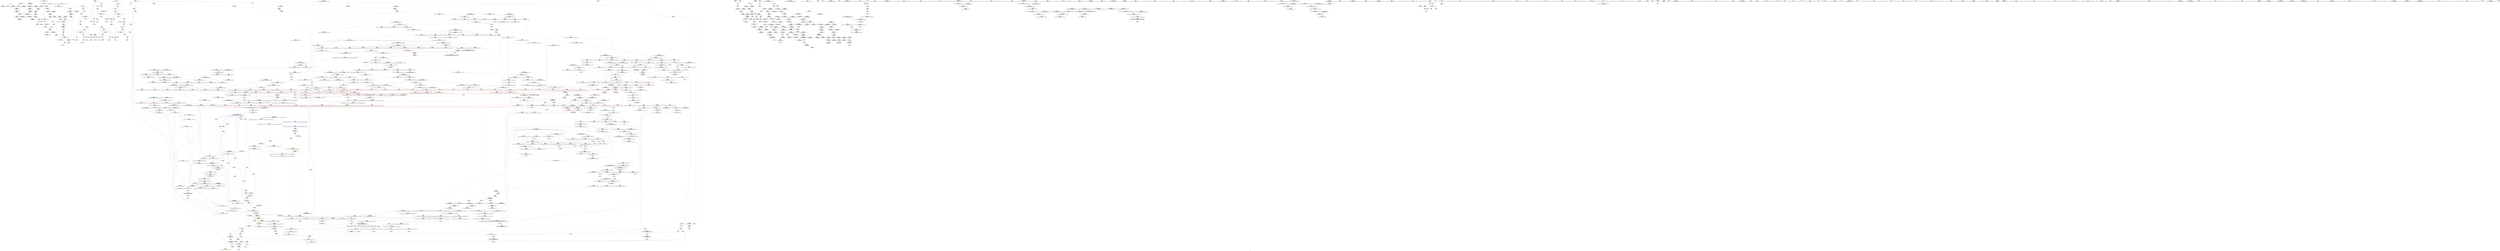 digraph "SVFG" {
	label="SVFG";

	Node0x564ea7816aa0 [shape=record,color=grey,label="{NodeID: 0\nNullPtr}"];
	Node0x564ea7816aa0 -> Node0x564ea78782f0[style=solid];
	Node0x564ea7816aa0 -> Node0x564ea78783f0[style=solid];
	Node0x564ea7816aa0 -> Node0x564ea78784c0[style=solid];
	Node0x564ea7816aa0 -> Node0x564ea7894660[style=solid];
	Node0x564ea787f0c0 [shape=record,color=blue,label="{NodeID: 775\n382\<--399\nretval\<--\n_ZSt3maxIiERKT_S2_S2_\n}"];
	Node0x564ea787f0c0 -> Node0x564ea78f6e80[style=dashed];
	Node0x564ea7875ba0 [shape=record,color=red,label="{NodeID: 443\n257\<--254\n\<--call56\nmain\n}"];
	Node0x564ea7875ba0 -> Node0x564ea7895870[style=solid];
	Node0x564ea7869c70 [shape=record,color=green,label="{NodeID: 111\n610\<--611\nllvm.ctlz.i64\<--llvm.ctlz.i64_field_insensitive\n}"];
	Node0x564ea7998ef0 [shape=record,color=black,label="{NodeID: 1993\n1251 = PHI(882, )\n}"];
	Node0x564ea78a03d0 [shape=record,color=blue,label="{NodeID: 886\n1402\<--1424\n__i\<--incdec.ptr\n_ZSt26__unguarded_insertion_sortIPeN9__gnu_cxx5__ops15_Iter_less_iterEEvT_S4_T0_\n}"];
	Node0x564ea78a03d0 -> Node0x564ea7906e70[style=dashed];
	Node0x564ea788b560 [shape=record,color=red,label="{NodeID: 554\n896\<--888\n\<--__it1.addr\n_ZNK9__gnu_cxx5__ops15_Iter_less_iterclIPeS3_EEbT_T0_\n}"];
	Node0x564ea788b560 -> Node0x564ea788b700[style=solid];
	Node0x564ea78be7d0 [shape=record,color=grey,label="{NodeID: 1329\n638 = Binary(636, 637, )\n}"];
	Node0x564ea78be7d0 -> Node0x564ea78be650[style=solid];
	Node0x564ea786e2f0 [shape=record,color=green,label="{NodeID: 222\n1406\<--1407\nagg.tmp1\<--agg.tmp1_field_insensitive\n_ZSt26__unguarded_insertion_sortIPeN9__gnu_cxx5__ops15_Iter_less_iterEEvT_S4_T0_\n}"];
	Node0x564ea79a59a0 [shape=record,color=black,label="{NodeID: 2104\n885 = PHI(763, 999, 1182, 1186, 1196, 1210, 1218, 1250, 1262, 1360, )\n2nd arg _ZNK9__gnu_cxx5__ops15_Iter_less_iterclIPeS3_EEbT_T0_ }"];
	Node0x564ea79a59a0 -> Node0x564ea78817c0[style=solid];
	Node0x564ea7890f90 [shape=record,color=red,label="{NodeID: 665\n1318\<--1317\n\<--call2\n_ZSt4swapIeENSt9enable_ifIXsr6__and_ISt6__not_ISt15__is_tuple_likeIT_EESt21is_move_constructibleIS3_ESt18is_move_assignableIS3_EEE5valueEvE4typeERS3_SC_\n}"];
	Node0x564ea7890f90 -> Node0x564ea789fbb0[style=solid];
	Node0x564ea787c110 [shape=record,color=purple,label="{NodeID: 333\n1636\<--21\nllvm.global_ctors_0\<--llvm.global_ctors\nGlob }"];
	Node0x564ea787c110 -> Node0x564ea7894460[style=solid];
	Node0x564ea7827a30 [shape=record,color=green,label="{NodeID: 1\n7\<--1\n__dso_handle\<--dummyObj\nGlob }"];
	Node0x564ea787f190 [shape=record,color=blue,label="{NodeID: 776\n407\<--405\nthis.addr\<--this\n_ZNSt7complexIeEmIIeEERS0_RKS_IT_E\n}"];
	Node0x564ea787f190 -> Node0x564ea78768a0[style=dashed];
	Node0x564ea7897240 [shape=record,color=yellow,style=double,label="{NodeID: 1551\n37V_1 = ENCHI(MR_37V_0)\npts\{120000 \}\nFun[_ZStmiIeESt7complexIT_ERKS2_S4_]|{|<s1>19}}"];
	Node0x564ea7897240 -> Node0x564ea7894120[style=dashed];
	Node0x564ea7897240:s1 -> Node0x564ea7929510[style=dashed,color=red];
	Node0x564ea7875c70 [shape=record,color=red,label="{NodeID: 444\n303\<--294\nthis1\<--this.addr\n_ZNSt7complexIeEC2Eee\n}"];
	Node0x564ea7875c70 -> Node0x564ea787c750[style=solid];
	Node0x564ea7875c70 -> Node0x564ea787c820[style=solid];
	Node0x564ea7875c70 -> Node0x564ea787c8f0[style=solid];
	Node0x564ea7869d70 [shape=record,color=green,label="{NodeID: 112\n620\<--621\n__comp\<--__comp_field_insensitive\n_ZSt22__final_insertion_sortIPeN9__gnu_cxx5__ops15_Iter_less_iterEEvT_S4_T0_\n}"];
	Node0x564ea7999030 [shape=record,color=black,label="{NodeID: 1994\n1263 = PHI(882, )\n}"];
	Node0x564ea78a04a0 [shape=record,color=blue,label="{NodeID: 887\n1432\<--1429\n__first.addr\<--__first\n_ZSt13move_backwardIPeS0_ET0_T_S2_S1_\n}"];
	Node0x564ea78a04a0 -> Node0x564ea7892170[style=dashed];
	Node0x564ea788b630 [shape=record,color=red,label="{NodeID: 555\n898\<--890\n\<--__it2.addr\n_ZNK9__gnu_cxx5__ops15_Iter_less_iterclIPeS3_EEbT_T0_\n}"];
	Node0x564ea788b630 -> Node0x564ea788b7d0[style=solid];
	Node0x564ea78be950 [shape=record,color=grey,label="{NodeID: 1330\n985 = Binary(984, 802, )\n}"];
	Node0x564ea78be950 -> Node0x564ea78bead0[style=solid];
	Node0x564ea786e3c0 [shape=record,color=green,label="{NodeID: 223\n1408\<--1409\nundef.agg.tmp\<--undef.agg.tmp_field_insensitive\n_ZSt26__unguarded_insertion_sortIPeN9__gnu_cxx5__ops15_Iter_less_iterEEvT_S4_T0_\n}"];
	Node0x564ea79a5d20 [shape=record,color=black,label="{NodeID: 2105\n474 = PHI(324, )\n0th arg _ZNKSt7complexIeE5__repEv }"];
	Node0x564ea79a5d20 -> Node0x564ea787f8e0[style=solid];
	Node0x564ea7891060 [shape=record,color=red,label="{NodeID: 666\n1346\<--1330\n\<--__first.addr\n_ZSt16__insertion_sortIPeN9__gnu_cxx5__ops15_Iter_less_iterEEvT_S4_T0_\n}"];
	Node0x564ea7891060 -> Node0x564ea78c2e50[style=solid];
	Node0x564ea787c210 [shape=record,color=purple,label="{NodeID: 334\n1637\<--21\nllvm.global_ctors_1\<--llvm.global_ctors\nGlob }"];
	Node0x564ea787c210 -> Node0x564ea7894560[style=solid];
	Node0x564ea7865c40 [shape=record,color=green,label="{NodeID: 2\n9\<--1\n\<--dummyObj\nCan only get source location for instruction, argument, global var or function.}"];
	Node0x564ea787f260 [shape=record,color=blue,label="{NodeID: 777\n409\<--406\n__z.addr\<--__z\n_ZNSt7complexIeEmIIeEERS0_RKS_IT_E\n}"];
	Node0x564ea787f260 -> Node0x564ea7876970[style=dashed];
	Node0x564ea787f260 -> Node0x564ea7876a40[style=dashed];
	Node0x564ea7897320 [shape=record,color=yellow,style=double,label="{NodeID: 1552\n39V_1 = ENCHI(MR_39V_0)\npts\{120001 \}\nFun[_ZStmiIeESt7complexIT_ERKS2_S4_]|{|<s1>19}}"];
	Node0x564ea7897320 -> Node0x564ea78941f0[style=dashed];
	Node0x564ea7897320:s1 -> Node0x564ea79295f0[style=dashed,color=red];
	Node0x564ea7875d40 [shape=record,color=red,label="{NodeID: 445\n305\<--296\n\<--__r.addr\n_ZNSt7complexIeEC2Eee\n}"];
	Node0x564ea7875d40 -> Node0x564ea7895e20[style=solid];
	Node0x564ea7869e40 [shape=record,color=green,label="{NodeID: 113\n622\<--623\n__first.addr\<--__first.addr_field_insensitive\n_ZSt22__final_insertion_sortIPeN9__gnu_cxx5__ops15_Iter_less_iterEEvT_S4_T0_\n}"];
	Node0x564ea7869e40 -> Node0x564ea7888710[style=solid];
	Node0x564ea7869e40 -> Node0x564ea78887e0[style=solid];
	Node0x564ea7869e40 -> Node0x564ea78888b0[style=solid];
	Node0x564ea7869e40 -> Node0x564ea7888980[style=solid];
	Node0x564ea7869e40 -> Node0x564ea7888a50[style=solid];
	Node0x564ea7869e40 -> Node0x564ea78802a0[style=solid];
	Node0x564ea7999170 [shape=record,color=black,label="{NodeID: 1995\n1309 = PHI(944, )\n}"];
	Node0x564ea7999170 -> Node0x564ea7890df0[style=solid];
	Node0x564ea78a0570 [shape=record,color=blue,label="{NodeID: 888\n1434\<--1430\n__last.addr\<--__last\n_ZSt13move_backwardIPeS0_ET0_T_S2_S1_\n}"];
	Node0x564ea78a0570 -> Node0x564ea7892240[style=dashed];
	Node0x564ea788b700 [shape=record,color=red,label="{NodeID: 556\n897\<--896\n\<--\n_ZNK9__gnu_cxx5__ops15_Iter_less_iterclIPeS3_EEbT_T0_\n}"];
	Node0x564ea788b700 -> Node0x564ea78c1f50[style=solid];
	Node0x564ea78bead0 [shape=record,color=grey,label="{NodeID: 1331\n986 = Binary(985, 526, )\n}"];
	Node0x564ea78bead0 -> Node0x564ea78c2fd0[style=solid];
	Node0x564ea786e490 [shape=record,color=green,label="{NodeID: 224\n1432\<--1433\n__first.addr\<--__first.addr_field_insensitive\n_ZSt13move_backwardIPeS0_ET0_T_S2_S1_\n}"];
	Node0x564ea786e490 -> Node0x564ea7892170[style=solid];
	Node0x564ea786e490 -> Node0x564ea78a04a0[style=solid];
	Node0x564ea79a5e30 [shape=record,color=black,label="{NodeID: 2106\n318 = PHI(86, )\n0th arg _ZSt3argIeET_RKSt7complexIS0_E }"];
	Node0x564ea79a5e30 -> Node0x564ea7895fc0[style=solid];
	Node0x564ea7891130 [shape=record,color=red,label="{NodeID: 667\n1351\<--1330\n\<--__first.addr\n_ZSt16__insertion_sortIPeN9__gnu_cxx5__ops15_Iter_less_iterEEvT_S4_T0_\n}"];
	Node0x564ea7891130 -> Node0x564ea787e560[style=solid];
	Node0x564ea787c310 [shape=record,color=purple,label="{NodeID: 335\n1638\<--21\nllvm.global_ctors_2\<--llvm.global_ctors\nGlob }"];
	Node0x564ea787c310 -> Node0x564ea7894660[style=solid];
	Node0x564ea7865cd0 [shape=record,color=green,label="{NodeID: 3\n16\<--1\n_ZSt3cin\<--dummyObj\nGlob }"];
	Node0x564ea787f330 [shape=record,color=blue,label="{NodeID: 778\n419\<--421\n_M_value.realp\<--sub\n_ZNSt7complexIeEmIIeEERS0_RKS_IT_E\n|{<s0>19}}"];
	Node0x564ea787f330:s0 -> Node0x564ea793de00[style=dashed,color=blue];
	Node0x564ea7875e10 [shape=record,color=red,label="{NodeID: 446\n306\<--298\n\<--__i.addr\n_ZNSt7complexIeEC2Eee\n}"];
	Node0x564ea7875e10 -> Node0x564ea7895ef0[style=solid];
	Node0x564ea786e9c0 [shape=record,color=green,label="{NodeID: 114\n624\<--625\n__last.addr\<--__last.addr_field_insensitive\n_ZSt22__final_insertion_sortIPeN9__gnu_cxx5__ops15_Iter_less_iterEEvT_S4_T0_\n}"];
	Node0x564ea786e9c0 -> Node0x564ea7888b20[style=solid];
	Node0x564ea786e9c0 -> Node0x564ea7888bf0[style=solid];
	Node0x564ea786e9c0 -> Node0x564ea7888cc0[style=solid];
	Node0x564ea786e9c0 -> Node0x564ea7880370[style=solid];
	Node0x564ea7999340 [shape=record,color=black,label="{NodeID: 1996\n1313 = PHI(944, )\n}"];
	Node0x564ea7999340 -> Node0x564ea7890ec0[style=solid];
	Node0x564ea78a0640 [shape=record,color=blue,label="{NodeID: 889\n1436\<--1431\n__result.addr\<--__result\n_ZSt13move_backwardIPeS0_ET0_T_S2_S1_\n}"];
	Node0x564ea78a0640 -> Node0x564ea7892310[style=dashed];
	Node0x564ea788b7d0 [shape=record,color=red,label="{NodeID: 557\n899\<--898\n\<--\n_ZNK9__gnu_cxx5__ops15_Iter_less_iterclIPeS3_EEbT_T0_\n}"];
	Node0x564ea788b7d0 -> Node0x564ea78c1f50[style=solid];
	Node0x564ea78bec50 [shape=record,color=grey,label="{NodeID: 1332\n990 = Binary(989, 802, )\n}"];
	Node0x564ea78bec50 -> Node0x564ea78bedd0[style=solid];
	Node0x564ea786e560 [shape=record,color=green,label="{NodeID: 225\n1434\<--1435\n__last.addr\<--__last.addr_field_insensitive\n_ZSt13move_backwardIPeS0_ET0_T_S2_S1_\n}"];
	Node0x564ea786e560 -> Node0x564ea7892240[style=solid];
	Node0x564ea786e560 -> Node0x564ea78a0570[style=solid];
	Node0x564ea79a5f40 [shape=record,color=black,label="{NodeID: 2107\n542 = PHI(513, 594, )\n0th arg _ZSt16__introsort_loopIPelN9__gnu_cxx5__ops15_Iter_less_iterEEvT_S4_T0_T1_ }"];
	Node0x564ea79a5f40 -> Node0x564ea787fcf0[style=solid];
	Node0x564ea7891200 [shape=record,color=red,label="{NodeID: 668\n1360\<--1330\n\<--__first.addr\n_ZSt16__insertion_sortIPeN9__gnu_cxx5__ops15_Iter_less_iterEEvT_S4_T0_\n|{<s0>78}}"];
	Node0x564ea7891200:s0 -> Node0x564ea79a59a0[style=solid,color=red];
	Node0x564ea787c410 [shape=record,color=purple,label="{NodeID: 336\n1639\<--134\noffset_0\<--\n}"];
	Node0x564ea787c410 -> Node0x564ea7894aa0[style=solid];
	Node0x564ea7865f80 [shape=record,color=green,label="{NodeID: 4\n17\<--1\n.str\<--dummyObj\nGlob }"];
	Node0x564ea787f400 [shape=record,color=blue,label="{NodeID: 779\n428\<--430\n_M_value3.imagp\<--sub4\n_ZNSt7complexIeEmIIeEERS0_RKS_IT_E\n|{<s0>19}}"];
	Node0x564ea787f400:s0 -> Node0x564ea793df60[style=dashed,color=blue];
	Node0x564ea7875ee0 [shape=record,color=red,label="{NodeID: 447\n324\<--319\n\<--__z.addr\n_ZSt3argIeET_RKSt7complexIS0_E\n|{<s0>16}}"];
	Node0x564ea7875ee0:s0 -> Node0x564ea79a5d20[style=solid,color=red];
	Node0x564ea786ea50 [shape=record,color=green,label="{NodeID: 115\n626\<--627\nagg.tmp\<--agg.tmp_field_insensitive\n_ZSt22__final_insertion_sortIPeN9__gnu_cxx5__ops15_Iter_less_iterEEvT_S4_T0_\n}"];
	Node0x564ea7999480 [shape=record,color=black,label="{NodeID: 1997\n1317 = PHI(944, )\n}"];
	Node0x564ea7999480 -> Node0x564ea7890f90[style=solid];
	Node0x564ea78a0710 [shape=record,color=blue,label="{NodeID: 890\n1456\<--1453\n__last.addr\<--__last\n_ZSt25__unguarded_linear_insertIPeN9__gnu_cxx5__ops14_Val_less_iterEEvT_T0_\n}"];
	Node0x564ea78a0710 -> Node0x564ea78923e0[style=dashed];
	Node0x564ea78a0710 -> Node0x564ea78924b0[style=dashed];
	Node0x564ea78a0710 -> Node0x564ea7910e70[style=dashed];
	Node0x564ea792ac70 [shape=record,color=yellow,style=double,label="{NodeID: 1665\n57V_1 = ENCHI(MR_57V_0)\npts\{3220000 \}\nFun[_ZSt13__complex_argRKCe]}"];
	Node0x564ea792ac70 -> Node0x564ea7887050[style=dashed];
	Node0x564ea788b8a0 [shape=record,color=red,label="{NodeID: 558\n927\<--907\n\<--__first.addr\n_ZSt10__pop_heapIPeN9__gnu_cxx5__ops15_Iter_less_iterEEvT_S4_S4_RT0_\n|{<s0>47}}"];
	Node0x564ea788b8a0:s0 -> Node0x564ea799a6e0[style=solid,color=red];
	Node0x564ea78bedd0 [shape=record,color=grey,label="{NodeID: 1333\n991 = Binary(526, 990, )\n}"];
	Node0x564ea78bedd0 -> Node0x564ea7882320[style=solid];
	Node0x564ea786e630 [shape=record,color=green,label="{NodeID: 226\n1436\<--1437\n__result.addr\<--__result.addr_field_insensitive\n_ZSt13move_backwardIPeS0_ET0_T_S2_S1_\n}"];
	Node0x564ea786e630 -> Node0x564ea7892310[style=solid];
	Node0x564ea786e630 -> Node0x564ea78a0640[style=solid];
	Node0x564ea79a6090 [shape=record,color=black,label="{NodeID: 2108\n543 = PHI(514, 595, )\n1st arg _ZSt16__introsort_loopIPelN9__gnu_cxx5__ops15_Iter_less_iterEEvT_S4_T0_T1_ }"];
	Node0x564ea79a6090 -> Node0x564ea787fdc0[style=solid];
	Node0x564ea78912d0 [shape=record,color=red,label="{NodeID: 669\n1367\<--1330\n\<--__first.addr\n_ZSt16__insertion_sortIPeN9__gnu_cxx5__ops15_Iter_less_iterEEvT_S4_T0_\n|{<s0>80}}"];
	Node0x564ea78912d0:s0 -> Node0x564ea799d380[style=solid,color=red];
	Node0x564ea787c4e0 [shape=record,color=purple,label="{NodeID: 337\n1642\<--134\noffset_1\<--\n}"];
	Node0x564ea787c4e0 -> Node0x564ea7894b70[style=solid];
	Node0x564ea7866040 [shape=record,color=green,label="{NodeID: 5\n19\<--1\n.str.2\<--dummyObj\nGlob }"];
	Node0x564ea787f4d0 [shape=record,color=blue,label="{NodeID: 780\n435\<--434\nthis.addr\<--this\n_ZNKSt7complexIeE4realB5cxx11Ev\n}"];
	Node0x564ea787f4d0 -> Node0x564ea7886c40[style=dashed];
	Node0x564ea7875fb0 [shape=record,color=red,label="{NodeID: 448\n348\<--342\n\<--__x.addr\n_ZStmiIeESt7complexIT_ERKS2_S4_\n}"];
	Node0x564ea7875fb0 -> Node0x564ea7879390[style=solid];
	Node0x564ea786eb20 [shape=record,color=green,label="{NodeID: 116\n628\<--629\nagg.tmp2\<--agg.tmp2_field_insensitive\n_ZSt22__final_insertion_sortIPeN9__gnu_cxx5__ops15_Iter_less_iterEEvT_S4_T0_\n}"];
	Node0x564ea79995c0 [shape=record,color=black,label="{NodeID: 1998\n1361 = PHI(882, )\n}"];
	Node0x564ea78a07e0 [shape=record,color=blue,label="{NodeID: 891\n1458\<--1465\n__val\<--\n_ZSt25__unguarded_linear_insertIPeN9__gnu_cxx5__ops14_Val_less_iterEEvT_T0_\n|{|<s2>90}}"];
	Node0x564ea78a07e0 -> Node0x564ea7892c00[style=dashed];
	Node0x564ea78a07e0 -> Node0x564ea7892cd0[style=dashed];
	Node0x564ea78a07e0:s2 -> Node0x564ea78fa810[style=dashed,color=red];
	Node0x564ea792ad50 [shape=record,color=yellow,style=double,label="{NodeID: 1666\n59V_1 = ENCHI(MR_59V_0)\npts\{3220001 \}\nFun[_ZSt13__complex_argRKCe]}"];
	Node0x564ea792ad50 -> Node0x564ea7887120[style=dashed];
	Node0x564ea788b970 [shape=record,color=red,label="{NodeID: 559\n932\<--907\n\<--__first.addr\n_ZSt10__pop_heapIPeN9__gnu_cxx5__ops15_Iter_less_iterEEvT_S4_S4_RT0_\n|{<s0>49}}"];
	Node0x564ea788b970:s0 -> Node0x564ea799ca00[style=solid,color=red];
	Node0x564ea78bef50 [shape=record,color=grey,label="{NodeID: 1334\n998 = Binary(997, 802, )\n}"];
	Node0x564ea786e700 [shape=record,color=green,label="{NodeID: 227\n1443\<--1444\n_ZSt12__miter_baseIPeET_S1_\<--_ZSt12__miter_baseIPeET_S1__field_insensitive\n}"];
	Node0x564ea79a61e0 [shape=record,color=black,label="{NodeID: 2109\n544 = PHI(525, 596, )\n2nd arg _ZSt16__introsort_loopIPelN9__gnu_cxx5__ops15_Iter_less_iterEEvT_S4_T0_T1_ }"];
	Node0x564ea79a61e0 -> Node0x564ea787fe90[style=solid];
	Node0x564ea78913a0 [shape=record,color=red,label="{NodeID: 670\n1376\<--1330\n\<--__first.addr\n_ZSt16__insertion_sortIPeN9__gnu_cxx5__ops15_Iter_less_iterEEvT_S4_T0_\n}"];
	Node0x564ea78913a0 -> Node0x564ea789ffc0[style=solid];
	Node0x564ea787c5b0 [shape=record,color=purple,label="{NodeID: 338\n1640\<--135\noffset_0\<--\n}"];
	Node0x564ea787c5b0 -> Node0x564ea7893f80[style=solid];
	Node0x564ea7866100 [shape=record,color=green,label="{NodeID: 6\n22\<--1\n\<--dummyObj\nCan only get source location for instruction, argument, global var or function.}"];
	Node0x564ea787f5a0 [shape=record,color=blue,label="{NodeID: 781\n445\<--444\nthis.addr\<--this\n_ZNKSt7complexIeE4imagB5cxx11Ev\n}"];
	Node0x564ea787f5a0 -> Node0x564ea7886de0[style=dashed];
	Node0x564ea7876080 [shape=record,color=red,label="{NodeID: 449\n352\<--344\n\<--__y.addr\n_ZStmiIeESt7complexIT_ERKS2_S4_\n|{<s0>19}}"];
	Node0x564ea7876080:s0 -> Node0x564ea79a6aa0[style=solid,color=red];
	Node0x564ea786ebf0 [shape=record,color=green,label="{NodeID: 117\n630\<--631\nagg.tmp3\<--agg.tmp3_field_insensitive\n_ZSt22__final_insertion_sortIPeN9__gnu_cxx5__ops15_Iter_less_iterEEvT_S4_T0_\n}"];
	Node0x564ea79996d0 [shape=record,color=black,label="{NodeID: 1999\n1364 = PHI(944, )\n}"];
	Node0x564ea79996d0 -> Node0x564ea7891bc0[style=solid];
	Node0x564ea78a08b0 [shape=record,color=blue,label="{NodeID: 892\n1460\<--1467\n__next\<--\n_ZSt25__unguarded_linear_insertIPeN9__gnu_cxx5__ops14_Val_less_iterEEvT_T0_\n}"];
	Node0x564ea78a08b0 -> Node0x564ea7892720[style=dashed];
	Node0x564ea78a08b0 -> Node0x564ea78a0980[style=dashed];
	Node0x564ea788ba40 [shape=record,color=red,label="{NodeID: 560\n934\<--907\n\<--__first.addr\n_ZSt10__pop_heapIPeN9__gnu_cxx5__ops15_Iter_less_iterEEvT_S4_S4_RT0_\n}"];
	Node0x564ea788ba40 -> Node0x564ea787a980[style=solid];
	Node0x564ea78bf0d0 [shape=record,color=grey,label="{NodeID: 1335\n1024 = Binary(1023, 526, )\n}"];
	Node0x564ea78bf0d0 -> Node0x564ea78bd450[style=solid];
	Node0x564ea786e800 [shape=record,color=green,label="{NodeID: 228\n1449\<--1450\n_ZSt23__copy_move_backward_a2ILb1EPeS0_ET1_T0_S2_S1_\<--_ZSt23__copy_move_backward_a2ILb1EPeS0_ET1_T0_S2_S1__field_insensitive\n}"];
	Node0x564ea79a6330 [shape=record,color=black,label="{NodeID: 2110\n1501 = PHI(1442, )\n0th arg _ZSt23__copy_move_backward_a2ILb1EPeS0_ET1_T0_S2_S1_ }"];
	Node0x564ea79a6330 -> Node0x564ea78a0d90[style=solid];
	Node0x564ea7891470 [shape=record,color=red,label="{NodeID: 671\n1347\<--1332\n\<--__last.addr\n_ZSt16__insertion_sortIPeN9__gnu_cxx5__ops15_Iter_less_iterEEvT_S4_T0_\n}"];
	Node0x564ea7891470 -> Node0x564ea78c2e50[style=solid];
	Node0x564ea787c680 [shape=record,color=purple,label="{NodeID: 339\n1643\<--135\noffset_1\<--\n}"];
	Node0x564ea787c680 -> Node0x564ea7894050[style=solid];
	Node0x564ea7866970 [shape=record,color=green,label="{NodeID: 7\n52\<--1\n\<--dummyObj\nCan only get source location for instruction, argument, global var or function.}"];
	Node0x564ea787f670 [shape=record,color=blue,label="{NodeID: 782\n455\<--454\n__z.addr\<--__z\n_ZSt13__complex_argRKCe\n}"];
	Node0x564ea787f670 -> Node0x564ea7886f80[style=dashed];
	Node0x564ea7876150 [shape=record,color=red,label="{NodeID: 450\n370\<--360\n\<--__first.addr\n_ZSt4sortIPeEvT_S1_\n|{<s0>21}}"];
	Node0x564ea7876150:s0 -> Node0x564ea799c180[style=solid,color=red];
	Node0x564ea786ecc0 [shape=record,color=green,label="{NodeID: 118\n646\<--647\n_ZSt16__insertion_sortIPeN9__gnu_cxx5__ops15_Iter_less_iterEEvT_S4_T0_\<--_ZSt16__insertion_sortIPeN9__gnu_cxx5__ops15_Iter_less_iterEEvT_S4_T0__field_insensitive\n}"];
	Node0x564ea7999840 [shape=record,color=black,label="{NodeID: 2000\n1371 = PHI(1428, )\n}"];
	Node0x564ea78a0980 [shape=record,color=blue,label="{NodeID: 893\n1460\<--1470\n__next\<--incdec.ptr\n_ZSt25__unguarded_linear_insertIPeN9__gnu_cxx5__ops14_Val_less_iterEEvT_T0_\n}"];
	Node0x564ea78a0980 -> Node0x564ea7911370[style=dashed];
	Node0x564ea788bb10 [shape=record,color=red,label="{NodeID: 561\n933\<--909\n\<--__last.addr\n_ZSt10__pop_heapIPeN9__gnu_cxx5__ops15_Iter_less_iterEEvT_S4_S4_RT0_\n}"];
	Node0x564ea788bb10 -> Node0x564ea787a8b0[style=solid];
	Node0x564ea78bf250 [shape=record,color=grey,label="{NodeID: 1336\n1030 = Binary(526, 1029, )\n}"];
	Node0x564ea78bf250 -> Node0x564ea7882660[style=solid];
	Node0x564ea786e900 [shape=record,color=green,label="{NodeID: 229\n1454\<--1455\n__comp\<--__comp_field_insensitive\n_ZSt25__unguarded_linear_insertIPeN9__gnu_cxx5__ops14_Val_less_iterEEvT_T0_\n|{<s0>90}}"];
	Node0x564ea786e900:s0 -> Node0x564ea79a6660[style=solid,color=red];
	Node0x564ea79a6440 [shape=record,color=black,label="{NodeID: 2111\n1502 = PHI(1446, )\n1st arg _ZSt23__copy_move_backward_a2ILb1EPeS0_ET1_T0_S2_S1_ }"];
	Node0x564ea79a6440 -> Node0x564ea78a0e60[style=solid];
	Node0x564ea7891540 [shape=record,color=red,label="{NodeID: 672\n1356\<--1332\n\<--__last.addr\n_ZSt16__insertion_sortIPeN9__gnu_cxx5__ops15_Iter_less_iterEEvT_S4_T0_\n}"];
	Node0x564ea7891540 -> Node0x564ea78c1350[style=solid];
	Node0x564ea787c750 [shape=record,color=purple,label="{NodeID: 340\n304\<--303\n_M_value\<--this1\n_ZNSt7complexIeEC2Eee\n}"];
	Node0x564ea7866a00 [shape=record,color=green,label="{NodeID: 8\n97\<--1\n\<--dummyObj\nCan only get source location for instruction, argument, global var or function.}"];
	Node0x564ea787f740 [shape=record,color=blue,label="{NodeID: 783\n465\<--462\nindirect-arg-temp.realp\<--.real\n_ZSt13__complex_argRKCe\n}"];
	Node0x564ea7876220 [shape=record,color=red,label="{NodeID: 451\n371\<--362\n\<--__last.addr\n_ZSt4sortIPeEvT_S1_\n|{<s0>21}}"];
	Node0x564ea7876220:s0 -> Node0x564ea799c290[style=solid,color=red];
	Node0x564ea786edc0 [shape=record,color=green,label="{NodeID: 119\n652\<--653\n_ZSt26__unguarded_insertion_sortIPeN9__gnu_cxx5__ops15_Iter_less_iterEEvT_S4_T0_\<--_ZSt26__unguarded_insertion_sortIPeN9__gnu_cxx5__ops15_Iter_less_iterEEvT_S4_T0__field_insensitive\n}"];
	Node0x564ea7999950 [shape=record,color=black,label="{NodeID: 2001\n1374 = PHI(944, )\n}"];
	Node0x564ea7999950 -> Node0x564ea7891c90[style=solid];
	Node0x564ea78a0a50 [shape=record,color=blue,label="{NodeID: 894\n1481\<--1480\n\<--\n_ZSt25__unguarded_linear_insertIPeN9__gnu_cxx5__ops14_Val_less_iterEEvT_T0_\n}"];
	Node0x564ea78a0a50 -> Node0x564ea7910970[style=dashed];
	Node0x564ea788bbe0 [shape=record,color=red,label="{NodeID: 562\n923\<--911\n\<--__result.addr\n_ZSt10__pop_heapIPeN9__gnu_cxx5__ops15_Iter_less_iterEEvT_S4_S4_RT0_\n|{<s0>46}}"];
	Node0x564ea788bbe0:s0 -> Node0x564ea799a6e0[style=solid,color=red];
	Node0x564ea78bf3d0 [shape=record,color=grey,label="{NodeID: 1337\n1029 = Binary(1028, 802, )\n}"];
	Node0x564ea78bf3d0 -> Node0x564ea78bf250[style=solid];
	Node0x564ea7876c10 [shape=record,color=green,label="{NodeID: 230\n1456\<--1457\n__last.addr\<--__last.addr_field_insensitive\n_ZSt25__unguarded_linear_insertIPeN9__gnu_cxx5__ops14_Val_less_iterEEvT_T0_\n}"];
	Node0x564ea7876c10 -> Node0x564ea78923e0[style=solid];
	Node0x564ea7876c10 -> Node0x564ea78924b0[style=solid];
	Node0x564ea7876c10 -> Node0x564ea7892580[style=solid];
	Node0x564ea7876c10 -> Node0x564ea7892650[style=solid];
	Node0x564ea7876c10 -> Node0x564ea78a0710[style=solid];
	Node0x564ea7876c10 -> Node0x564ea78a0b20[style=solid];
	Node0x564ea79a6550 [shape=record,color=black,label="{NodeID: 2112\n1503 = PHI(1447, )\n2nd arg _ZSt23__copy_move_backward_a2ILb1EPeS0_ET1_T0_S2_S1_ }"];
	Node0x564ea79a6550 -> Node0x564ea78a0f30[style=solid];
	Node0x564ea7891610 [shape=record,color=red,label="{NodeID: 673\n1355\<--1334\n\<--__i\n_ZSt16__insertion_sortIPeN9__gnu_cxx5__ops15_Iter_less_iterEEvT_S4_T0_\n}"];
	Node0x564ea7891610 -> Node0x564ea78c1350[style=solid];
	Node0x564ea787c820 [shape=record,color=purple,label="{NodeID: 341\n307\<--303\n_M_value.realp\<--this1\n_ZNSt7complexIeEC2Eee\n}"];
	Node0x564ea787c820 -> Node0x564ea7895e20[style=solid];
	Node0x564ea7866ac0 [shape=record,color=green,label="{NodeID: 9\n102\<--1\n\<--dummyObj\nCan only get source location for instruction, argument, global var or function.}"];
	Node0x564ea787f810 [shape=record,color=blue,label="{NodeID: 784\n466\<--464\nindirect-arg-temp.imagp\<--.imag\n_ZSt13__complex_argRKCe\n}"];
	Node0x564ea78762f0 [shape=record,color=red,label="{NodeID: 452\n402\<--382\n\<--retval\n_ZSt3maxIiERKT_S2_S2_\n}"];
	Node0x564ea78762f0 -> Node0x564ea7879460[style=solid];
	Node0x564ea786eec0 [shape=record,color=green,label="{NodeID: 120\n664\<--665\n__comp\<--__comp_field_insensitive\n_ZSt14__partial_sortIPeN9__gnu_cxx5__ops15_Iter_less_iterEEvT_S4_S4_T0_\n|{<s0>36}}"];
	Node0x564ea786eec0:s0 -> Node0x564ea799c070[style=solid,color=red];
	Node0x564ea7999ac0 [shape=record,color=black,label="{NodeID: 2002\n1442 = PHI(1525, )\n|{<s0>88}}"];
	Node0x564ea7999ac0:s0 -> Node0x564ea79a6330[style=solid,color=red];
	Node0x564ea78a0b20 [shape=record,color=blue,label="{NodeID: 895\n1456\<--1483\n__last.addr\<--\n_ZSt25__unguarded_linear_insertIPeN9__gnu_cxx5__ops14_Val_less_iterEEvT_T0_\n}"];
	Node0x564ea78a0b20 -> Node0x564ea7910e70[style=dashed];
	Node0x564ea788bcb0 [shape=record,color=red,label="{NodeID: 563\n930\<--911\n\<--__result.addr\n_ZSt10__pop_heapIPeN9__gnu_cxx5__ops15_Iter_less_iterEEvT_S4_S4_RT0_\n}"];
	Node0x564ea788bcb0 -> Node0x564ea7881ca0[style=solid];
	Node0x564ea78bf550 [shape=record,color=grey,label="{NodeID: 1338\n1034 = Binary(1033, 802, )\n}"];
	Node0x564ea7876ce0 [shape=record,color=green,label="{NodeID: 231\n1458\<--1459\n__val\<--__val_field_insensitive\n_ZSt25__unguarded_linear_insertIPeN9__gnu_cxx5__ops14_Val_less_iterEEvT_T0_\n|{|<s1>90|<s2>92}}"];
	Node0x564ea7876ce0 -> Node0x564ea78a07e0[style=solid];
	Node0x564ea7876ce0:s1 -> Node0x564ea79a6770[style=solid,color=red];
	Node0x564ea7876ce0:s2 -> Node0x564ea799a6e0[style=solid,color=red];
	Node0x564ea79a6660 [shape=record,color=black,label="{NodeID: 2113\n1612 = PHI(1454, )\n0th arg _ZNK9__gnu_cxx5__ops14_Val_less_iterclIePeEEbRT_T0_ }"];
	Node0x564ea79a6660 -> Node0x564ea78a18f0[style=solid];
	Node0x564ea78916e0 [shape=record,color=red,label="{NodeID: 674\n1359\<--1334\n\<--__i\n_ZSt16__insertion_sortIPeN9__gnu_cxx5__ops15_Iter_less_iterEEvT_S4_T0_\n|{<s0>78}}"];
	Node0x564ea78916e0:s0 -> Node0x564ea79a5620[style=solid,color=red];
	Node0x564ea787c8f0 [shape=record,color=purple,label="{NodeID: 342\n308\<--303\n_M_value.imagp\<--this1\n_ZNSt7complexIeEC2Eee\n}"];
	Node0x564ea787c8f0 -> Node0x564ea7895ef0[style=solid];
	Node0x564ea7866bc0 [shape=record,color=green,label="{NodeID: 10\n137\<--1\n\<--dummyObj\nCan only get source location for instruction, argument, global var or function.}"];
	Node0x564ea787f8e0 [shape=record,color=blue,label="{NodeID: 785\n477\<--474\nthis.addr\<--this\n_ZNKSt7complexIeE5__repEv\n}"];
	Node0x564ea787f8e0 -> Node0x564ea78872c0[style=dashed];
	Node0x564ea78763c0 [shape=record,color=red,label="{NodeID: 453\n390\<--384\n\<--__a.addr\n_ZSt3maxIiERKT_S2_S2_\n}"];
	Node0x564ea78763c0 -> Node0x564ea7876700[style=solid];
	Node0x564ea786ef90 [shape=record,color=green,label="{NodeID: 121\n666\<--667\n__first.addr\<--__first.addr_field_insensitive\n_ZSt14__partial_sortIPeN9__gnu_cxx5__ops15_Iter_less_iterEEvT_S4_S4_T0_\n}"];
	Node0x564ea786ef90 -> Node0x564ea7888d90[style=solid];
	Node0x564ea786ef90 -> Node0x564ea7888e60[style=solid];
	Node0x564ea786ef90 -> Node0x564ea7880440[style=solid];
	Node0x564ea7999c00 [shape=record,color=black,label="{NodeID: 2003\n1446 = PHI(1525, )\n|{<s0>88}}"];
	Node0x564ea7999c00:s0 -> Node0x564ea79a6440[style=solid,color=red];
	Node0x564ea78a0bf0 [shape=record,color=blue,label="{NodeID: 896\n1460\<--1486\n__next\<--incdec.ptr3\n_ZSt25__unguarded_linear_insertIPeN9__gnu_cxx5__ops14_Val_less_iterEEvT_T0_\n}"];
	Node0x564ea78a0bf0 -> Node0x564ea7911370[style=dashed];
	Node0x564ea788bd80 [shape=record,color=red,label="{NodeID: 564\n941\<--913\n\<--__comp.addr\n_ZSt10__pop_heapIPeN9__gnu_cxx5__ops15_Iter_less_iterEEvT_S4_S4_RT0_\n}"];
	Node0x564ea78bf6d0 [shape=record,color=grey,label="{NodeID: 1339\n430 = Binary(429, 424, )\n}"];
	Node0x564ea78bf6d0 -> Node0x564ea787f400[style=solid];
	Node0x564ea7876db0 [shape=record,color=green,label="{NodeID: 232\n1460\<--1461\n__next\<--__next_field_insensitive\n_ZSt25__unguarded_linear_insertIPeN9__gnu_cxx5__ops14_Val_less_iterEEvT_T0_\n}"];
	Node0x564ea7876db0 -> Node0x564ea7892720[style=solid];
	Node0x564ea7876db0 -> Node0x564ea78927f0[style=solid];
	Node0x564ea7876db0 -> Node0x564ea78928c0[style=solid];
	Node0x564ea7876db0 -> Node0x564ea7892990[style=solid];
	Node0x564ea7876db0 -> Node0x564ea7892a60[style=solid];
	Node0x564ea7876db0 -> Node0x564ea78a08b0[style=solid];
	Node0x564ea7876db0 -> Node0x564ea78a0980[style=solid];
	Node0x564ea7876db0 -> Node0x564ea78a0bf0[style=solid];
	Node0x564ea79a6770 [shape=record,color=black,label="{NodeID: 2114\n1613 = PHI(1458, )\n1st arg _ZNK9__gnu_cxx5__ops14_Val_less_iterclIePeEEbRT_T0_ }"];
	Node0x564ea79a6770 -> Node0x564ea78a19c0[style=solid];
	Node0x564ea78917b0 [shape=record,color=red,label="{NodeID: 675\n1363\<--1334\n\<--__i\n_ZSt16__insertion_sortIPeN9__gnu_cxx5__ops15_Iter_less_iterEEvT_S4_T0_\n|{<s0>79}}"];
	Node0x564ea78917b0:s0 -> Node0x564ea799a6e0[style=solid,color=red];
	Node0x564ea787c9c0 [shape=record,color=purple,label="{NodeID: 343\n330\<--321\nref.tmp.realp\<--ref.tmp\n_ZSt3argIeET_RKSt7complexIS0_E\n}"];
	Node0x564ea787c9c0 -> Node0x564ea7896090[style=solid];
	Node0x564ea7866cc0 [shape=record,color=green,label="{NodeID: 11\n138\<--1\n\<--dummyObj\nCan only get source location for instruction, argument, global var or function.}"];
	Node0x564ea787f9b0 [shape=record,color=blue,label="{NodeID: 786\n486\<--483\nretval.realp\<--_M_value.real\n_ZNKSt7complexIeE5__repEv\n}"];
	Node0x564ea7876490 [shape=record,color=red,label="{NodeID: 454\n399\<--384\n\<--__a.addr\n_ZSt3maxIiERKT_S2_S2_\n}"];
	Node0x564ea7876490 -> Node0x564ea787f0c0[style=solid];
	Node0x564ea786f060 [shape=record,color=green,label="{NodeID: 122\n668\<--669\n__middle.addr\<--__middle.addr_field_insensitive\n_ZSt14__partial_sortIPeN9__gnu_cxx5__ops15_Iter_less_iterEEvT_S4_S4_T0_\n}"];
	Node0x564ea786f060 -> Node0x564ea7888f30[style=solid];
	Node0x564ea786f060 -> Node0x564ea7889000[style=solid];
	Node0x564ea786f060 -> Node0x564ea7880510[style=solid];
	Node0x564ea7999d40 [shape=record,color=black,label="{NodeID: 2004\n1520 = PHI(1556, )\n|{<s0>96}}"];
	Node0x564ea7999d40:s0 -> Node0x564ea799c5c0[style=solid,color=red];
	Node0x564ea78a0cc0 [shape=record,color=blue,label="{NodeID: 897\n1491\<--1490\n\<--\n_ZSt25__unguarded_linear_insertIPeN9__gnu_cxx5__ops14_Val_less_iterEEvT_T0_\n|{<s0>83|<s1>85}}"];
	Node0x564ea78a0cc0:s0 -> Node0x564ea78f5650[style=dashed,color=blue];
	Node0x564ea78a0cc0:s1 -> Node0x564ea7907370[style=dashed,color=blue];
	Node0x564ea788be50 [shape=record,color=red,label="{NodeID: 565\n925\<--924\n\<--call\n_ZSt10__pop_heapIPeN9__gnu_cxx5__ops15_Iter_less_iterEEvT_S4_S4_RT0_\n}"];
	Node0x564ea788be50 -> Node0x564ea7881bd0[style=solid];
	Node0x564ea78bf850 [shape=record,color=grey,label="{NodeID: 1340\n1043 = Binary(1042, 802, )\n}"];
	Node0x564ea78bf850 -> Node0x564ea7882800[style=solid];
	Node0x564ea7876e80 [shape=record,color=green,label="{NodeID: 233\n1475\<--1476\n_ZNK9__gnu_cxx5__ops14_Val_less_iterclIePeEEbRT_T0_\<--_ZNK9__gnu_cxx5__ops14_Val_less_iterclIePeEEbRT_T0__field_insensitive\n}"];
	Node0x564ea79a6880 [shape=record,color=black,label="{NodeID: 2115\n1614 = PHI(1473, )\n2nd arg _ZNK9__gnu_cxx5__ops14_Val_less_iterclIePeEEbRT_T0_ }"];
	Node0x564ea79a6880 -> Node0x564ea78a1a90[style=solid];
	Node0x564ea7891880 [shape=record,color=red,label="{NodeID: 676\n1368\<--1334\n\<--__i\n_ZSt16__insertion_sortIPeN9__gnu_cxx5__ops15_Iter_less_iterEEvT_S4_T0_\n|{<s0>80}}"];
	Node0x564ea7891880:s0 -> Node0x564ea799d490[style=solid,color=red];
	Node0x564ea790b470 [shape=record,color=black,label="{NodeID: 1451\nMR_5V_2 = PHI(MR_5V_5, MR_5V_1, )\npts\{15 \}\n|{|<s1>28|<s2>29}}"];
	Node0x564ea790b470 -> Node0x564ea7903770[style=dashed];
	Node0x564ea790b470:s1 -> Node0x564ea7918880[style=dashed,color=red];
	Node0x564ea790b470:s2 -> Node0x564ea789dc20[style=dashed,color=red];
	Node0x564ea787ca90 [shape=record,color=purple,label="{NodeID: 344\n331\<--321\nref.tmp.imagp\<--ref.tmp\n_ZSt3argIeET_RKSt7complexIS0_E\n}"];
	Node0x564ea787ca90 -> Node0x564ea7896160[style=solid];
	Node0x564ea7866dc0 [shape=record,color=green,label="{NodeID: 12\n208\<--1\n\<--dummyObj\nCan only get source location for instruction, argument, global var or function.}"];
	Node0x564ea787fa80 [shape=record,color=blue,label="{NodeID: 787\n487\<--485\nretval.imagp\<--_M_value.imag\n_ZNKSt7complexIeE5__repEv\n}"];
	Node0x564ea7876560 [shape=record,color=red,label="{NodeID: 455\n392\<--386\n\<--__b.addr\n_ZSt3maxIiERKT_S2_S2_\n}"];
	Node0x564ea7876560 -> Node0x564ea78767d0[style=solid];
	Node0x564ea786f130 [shape=record,color=green,label="{NodeID: 123\n670\<--671\n__last.addr\<--__last.addr_field_insensitive\n_ZSt14__partial_sortIPeN9__gnu_cxx5__ops15_Iter_less_iterEEvT_S4_S4_T0_\n}"];
	Node0x564ea786f130 -> Node0x564ea78890d0[style=solid];
	Node0x564ea786f130 -> Node0x564ea78805e0[style=solid];
	Node0x564ea7999e80 [shape=record,color=black,label="{NodeID: 2005\n1521 = PHI(1532, )\n}"];
	Node0x564ea7999e80 -> Node0x564ea787ae60[style=solid];
	Node0x564ea78a0d90 [shape=record,color=blue,label="{NodeID: 898\n1504\<--1501\n__first.addr\<--__first\n_ZSt23__copy_move_backward_a2ILb1EPeS0_ET1_T0_S2_S1_\n}"];
	Node0x564ea78a0d90 -> Node0x564ea7892da0[style=dashed];
	Node0x564ea788bf20 [shape=record,color=red,label="{NodeID: 566\n929\<--928\n\<--call1\n_ZSt10__pop_heapIPeN9__gnu_cxx5__ops15_Iter_less_iterEEvT_S4_S4_RT0_\n}"];
	Node0x564ea788bf20 -> Node0x564ea7881ca0[style=solid];
	Node0x564ea78bf9d0 [shape=record,color=grey,label="{NodeID: 1341\n711 = Binary(709, 710, )\n}"];
	Node0x564ea78bf9d0 -> Node0x564ea78bfb50[style=solid];
	Node0x564ea7876f50 [shape=record,color=green,label="{NodeID: 234\n1495\<--1496\nretval\<--retval_field_insensitive\n_ZN9__gnu_cxx5__ops15__val_comp_iterENS0_15_Iter_less_iterE\n}"];
	Node0x564ea79a6990 [shape=record,color=black,label="{NodeID: 2116\n405 = PHI(339, )\n0th arg _ZNSt7complexIeEmIIeEERS0_RKS_IT_E }"];
	Node0x564ea79a6990 -> Node0x564ea787f190[style=solid];
	Node0x564ea7891950 [shape=record,color=red,label="{NodeID: 677\n1369\<--1334\n\<--__i\n_ZSt16__insertion_sortIPeN9__gnu_cxx5__ops15_Iter_less_iterEEvT_S4_T0_\n}"];
	Node0x564ea7891950 -> Node0x564ea787e630[style=solid];
	Node0x564ea790b970 [shape=record,color=black,label="{NodeID: 1452\nMR_140V_3 = PHI(MR_140V_4, MR_140V_2, )\npts\{550 \}\n}"];
	Node0x564ea790b970 -> Node0x564ea7887e20[style=dashed];
	Node0x564ea790b970 -> Node0x564ea7887ef0[style=dashed];
	Node0x564ea790b970 -> Node0x564ea7887fc0[style=dashed];
	Node0x564ea790b970 -> Node0x564ea7888090[style=dashed];
	Node0x564ea790b970 -> Node0x564ea7888160[style=dashed];
	Node0x564ea790b970 -> Node0x564ea7880100[style=dashed];
	Node0x564ea787cb60 [shape=record,color=purple,label="{NodeID: 345\n1645\<--349\noffset_0\<--\n}"];
	Node0x564ea787cb60 -> Node0x564ea787eb10[style=solid];
	Node0x564ea7866ec0 [shape=record,color=green,label="{NodeID: 13\n227\<--1\n\<--dummyObj\nCan only get source location for instruction, argument, global var or function.}"];
	Node0x564ea787fb50 [shape=record,color=blue,label="{NodeID: 788\n499\<--495\n__first.addr\<--__first\n_ZSt6__sortIPeN9__gnu_cxx5__ops15_Iter_less_iterEEvT_S4_T0_\n}"];
	Node0x564ea787fb50 -> Node0x564ea7887530[style=dashed];
	Node0x564ea787fb50 -> Node0x564ea7887600[style=dashed];
	Node0x564ea787fb50 -> Node0x564ea78876d0[style=dashed];
	Node0x564ea787fb50 -> Node0x564ea78877a0[style=dashed];
	Node0x564ea7876630 [shape=record,color=red,label="{NodeID: 456\n396\<--386\n\<--__b.addr\n_ZSt3maxIiERKT_S2_S2_\n}"];
	Node0x564ea7876630 -> Node0x564ea787eff0[style=solid];
	Node0x564ea786f200 [shape=record,color=green,label="{NodeID: 124\n672\<--673\nagg.tmp\<--agg.tmp_field_insensitive\n_ZSt14__partial_sortIPeN9__gnu_cxx5__ops15_Iter_less_iterEEvT_S4_S4_T0_\n}"];
	Node0x564ea7999fc0 [shape=record,color=black,label="{NodeID: 2006\n1552 = PHI(1563, )\n}"];
	Node0x564ea7999fc0 -> Node0x564ea787b000[style=solid];
	Node0x564ea78a0e60 [shape=record,color=blue,label="{NodeID: 899\n1506\<--1502\n__last.addr\<--__last\n_ZSt23__copy_move_backward_a2ILb1EPeS0_ET1_T0_S2_S1_\n}"];
	Node0x564ea78a0e60 -> Node0x564ea7892e70[style=dashed];
	Node0x564ea788bff0 [shape=record,color=red,label="{NodeID: 567\n940\<--939\n\<--call2\n_ZSt10__pop_heapIPeN9__gnu_cxx5__ops15_Iter_less_iterEEvT_S4_S4_RT0_\n|{<s0>49}}"];
	Node0x564ea788bff0:s0 -> Node0x564ea799cdf0[style=solid,color=red];
	Node0x564ea78bfb50 [shape=record,color=grey,label="{NodeID: 1342\n712 = Binary(711, 521, )\n}"];
	Node0x564ea78bfb50 -> Node0x564ea78bfcd0[style=solid];
	Node0x564ea7877020 [shape=record,color=green,label="{NodeID: 235\n1497\<--1498\n\<--field_insensitive\n_ZN9__gnu_cxx5__ops15__val_comp_iterENS0_15_Iter_less_iterE\n}"];
	Node0x564ea79a6aa0 [shape=record,color=black,label="{NodeID: 2117\n406 = PHI(352, )\n1st arg _ZNSt7complexIeEmIIeEERS0_RKS_IT_E }"];
	Node0x564ea79a6aa0 -> Node0x564ea787f260[style=solid];
	Node0x564ea7891a20 [shape=record,color=red,label="{NodeID: 678\n1379\<--1334\n\<--__i\n_ZSt16__insertion_sortIPeN9__gnu_cxx5__ops15_Iter_less_iterEEvT_S4_T0_\n|{<s0>83}}"];
	Node0x564ea7891a20:s0 -> Node0x564ea799bae0[style=solid,color=red];
	Node0x564ea790be70 [shape=record,color=black,label="{NodeID: 1453\nMR_142V_3 = PHI(MR_142V_4, MR_142V_2, )\npts\{552 \}\n}"];
	Node0x564ea790be70 -> Node0x564ea7888230[style=dashed];
	Node0x564ea790be70 -> Node0x564ea7888300[style=dashed];
	Node0x564ea790be70 -> Node0x564ea787ff60[style=dashed];
	Node0x564ea787cc30 [shape=record,color=purple,label="{NodeID: 346\n1648\<--349\noffset_1\<--\n}"];
	Node0x564ea787cc30 -> Node0x564ea787ebe0[style=solid];
	Node0x564ea7866fc0 [shape=record,color=green,label="{NodeID: 14\n238\<--1\n\<--dummyObj\nCan only get source location for instruction, argument, global var or function.}"];
	Node0x564ea787fc20 [shape=record,color=blue,label="{NodeID: 789\n501\<--496\n__last.addr\<--__last\n_ZSt6__sortIPeN9__gnu_cxx5__ops15_Iter_less_iterEEvT_S4_T0_\n}"];
	Node0x564ea787fc20 -> Node0x564ea7887870[style=dashed];
	Node0x564ea787fc20 -> Node0x564ea7887940[style=dashed];
	Node0x564ea787fc20 -> Node0x564ea7887a10[style=dashed];
	Node0x564ea787fc20 -> Node0x564ea7887ae0[style=dashed];
	Node0x564ea7897e00 [shape=record,color=yellow,style=double,label="{NodeID: 1564\n247V_1 = ENCHI(MR_247V_0)\npts\{829 916 965 1305 1337 1459 \}\nFun[_ZSt11__push_heapIPeleN9__gnu_cxx5__ops14_Iter_less_valEEvT_T0_S5_T1_RT2_]}"];
	Node0x564ea7897e00 -> Node0x564ea788e6f0[style=dashed];
	Node0x564ea7897e00 -> Node0x564ea788e7c0[style=dashed];
	Node0x564ea7876700 [shape=record,color=red,label="{NodeID: 457\n391\<--390\n\<--\n_ZSt3maxIiERKT_S2_S2_\n}"];
	Node0x564ea7876700 -> Node0x564ea78c38d0[style=solid];
	Node0x564ea786f2d0 [shape=record,color=green,label="{NodeID: 125\n681\<--682\n_ZSt13__heap_selectIPeN9__gnu_cxx5__ops15_Iter_less_iterEEvT_S4_S4_T0_\<--_ZSt13__heap_selectIPeN9__gnu_cxx5__ops15_Iter_less_iterEEvT_S4_S4_T0__field_insensitive\n}"];
	Node0x564ea799a100 [shape=record,color=black,label="{NodeID: 2007\n1145 = PHI(1089, )\n2nd arg _ZNK9__gnu_cxx5__ops14_Iter_less_valclIPeeEEbT_RT0_ }"];
	Node0x564ea799a100 -> Node0x564ea789ed10[style=solid];
	Node0x564ea78a0f30 [shape=record,color=blue,label="{NodeID: 900\n1508\<--1503\n__result.addr\<--__result\n_ZSt23__copy_move_backward_a2ILb1EPeS0_ET1_T0_S2_S1_\n}"];
	Node0x564ea78a0f30 -> Node0x564ea7892f40[style=dashed];
	Node0x564ea792b560 [shape=record,color=yellow,style=double,label="{NodeID: 1675\n211V_1 = ENCHI(MR_211V_0)\npts\{829 965 1090 1305 1337 1459 \}\nFun[_ZSt10__pop_heapIPeN9__gnu_cxx5__ops15_Iter_less_iterEEvT_S4_S4_RT0_]}"];
	Node0x564ea792b560 -> Node0x564ea788be50[style=dashed];
	Node0x564ea792b560 -> Node0x564ea788bf20[style=dashed];
	Node0x564ea792b560 -> Node0x564ea788bff0[style=dashed];
	Node0x564ea788c0c0 [shape=record,color=red,label="{NodeID: 568\n949\<--946\n\<--__t.addr\n_ZSt4moveIReEONSt16remove_referenceIT_E4typeEOS2_\n}"];
	Node0x564ea788c0c0 -> Node0x564ea787aa50[style=solid];
	Node0x564ea78bfcd0 [shape=record,color=grey,label="{NodeID: 1343\n713 = Binary(712, 526, )\n}"];
	Node0x564ea78770f0 [shape=record,color=green,label="{NodeID: 236\n1504\<--1505\n__first.addr\<--__first.addr_field_insensitive\n_ZSt23__copy_move_backward_a2ILb1EPeS0_ET1_T0_S2_S1_\n}"];
	Node0x564ea78770f0 -> Node0x564ea7892da0[style=solid];
	Node0x564ea78770f0 -> Node0x564ea78a0d90[style=solid];
	Node0x564ea79a6bb0 [shape=record,color=black,label="{NodeID: 2118\n1283 = PHI(1189, 1199, 1203, 1213, 1221, 1225, 1275, )\n0th arg _ZSt9iter_swapIPeS0_EvT_T0_ }"];
	Node0x564ea79a6bb0 -> Node0x564ea789f6d0[style=solid];
	Node0x564ea7891af0 [shape=record,color=red,label="{NodeID: 679\n1388\<--1334\n\<--__i\n_ZSt16__insertion_sortIPeN9__gnu_cxx5__ops15_Iter_less_iterEEvT_S4_T0_\n}"];
	Node0x564ea7891af0 -> Node0x564ea787e700[style=solid];
	Node0x564ea790c370 [shape=record,color=black,label="{NodeID: 1454\nMR_144V_2 = PHI(MR_144V_3, MR_144V_1, )\npts\{556 \}\n}"];
	Node0x564ea790c370 -> Node0x564ea7880030[style=dashed];
	Node0x564ea787cd00 [shape=record,color=purple,label="{NodeID: 347\n1646\<--350\noffset_0\<--\n}"];
	Node0x564ea787cd00 -> Node0x564ea7894120[style=solid];
	Node0x564ea78670c0 [shape=record,color=green,label="{NodeID: 15\n521\<--1\n\<--dummyObj\nCan only get source location for instruction, argument, global var or function.}"];
	Node0x564ea787fcf0 [shape=record,color=blue,label="{NodeID: 790\n547\<--542\n__first.addr\<--__first\n_ZSt16__introsort_loopIPelN9__gnu_cxx5__ops15_Iter_less_iterEEvT_S4_T0_T1_\n}"];
	Node0x564ea787fcf0 -> Node0x564ea7887bb0[style=dashed];
	Node0x564ea787fcf0 -> Node0x564ea7887c80[style=dashed];
	Node0x564ea787fcf0 -> Node0x564ea7887d50[style=dashed];
	Node0x564ea78767d0 [shape=record,color=red,label="{NodeID: 458\n393\<--392\n\<--\n_ZSt3maxIiERKT_S2_S2_\n}"];
	Node0x564ea78767d0 -> Node0x564ea78c38d0[style=solid];
	Node0x564ea786f3d0 [shape=record,color=green,label="{NodeID: 126\n686\<--687\n_ZSt11__sort_heapIPeN9__gnu_cxx5__ops15_Iter_less_iterEEvT_S4_RT0_\<--_ZSt11__sort_heapIPeN9__gnu_cxx5__ops15_Iter_less_iterEEvT_S4_RT0__field_insensitive\n}"];
	Node0x564ea799a240 [shape=record,color=black,label="{NodeID: 2008\n1326 = PHI(642, 655, )\n0th arg _ZSt16__insertion_sortIPeN9__gnu_cxx5__ops15_Iter_less_iterEEvT_S4_T0_ }"];
	Node0x564ea799a240 -> Node0x564ea789fc80[style=solid];
	Node0x564ea78a1000 [shape=record,color=blue,label="{NodeID: 901\n1527\<--1526\n__it.addr\<--__it\n_ZSt12__miter_baseIPeET_S1_\n}"];
	Node0x564ea78a1000 -> Node0x564ea7893010[style=dashed];
	Node0x564ea792b700 [shape=record,color=yellow,style=double,label="{NodeID: 1676\n23V_1 = ENCHI(MR_23V_0)\npts\{81 \}\nFun[_ZSt3maxIiERKT_S2_S2_]}"];
	Node0x564ea792b700 -> Node0x564ea7876700[style=dashed];
	Node0x564ea788c190 [shape=record,color=red,label="{NodeID: 569\n993\<--958\n\<--__first.addr\n_ZSt13__adjust_heapIPeleN9__gnu_cxx5__ops15_Iter_less_iterEEvT_T0_S5_T1_T2_\n}"];
	Node0x564ea788c190 -> Node0x564ea7872ef0[style=solid];
	Node0x564ea78bfe50 [shape=record,color=grey,label="{NodeID: 1344\n143 = Binary(142, 102, )\n}"];
	Node0x564ea78bfe50 -> Node0x564ea7894c40[style=solid];
	Node0x564ea78771c0 [shape=record,color=green,label="{NodeID: 237\n1506\<--1507\n__last.addr\<--__last.addr_field_insensitive\n_ZSt23__copy_move_backward_a2ILb1EPeS0_ET1_T0_S2_S1_\n}"];
	Node0x564ea78771c0 -> Node0x564ea7892e70[style=solid];
	Node0x564ea78771c0 -> Node0x564ea78a0e60[style=solid];
	Node0x564ea79a6f30 [shape=record,color=black,label="{NodeID: 2119\n1284 = PHI(1190, 1200, 1204, 1214, 1222, 1226, 1276, )\n1st arg _ZSt9iter_swapIPeS0_EvT_T0_ }"];
	Node0x564ea79a6f30 -> Node0x564ea789f7a0[style=solid];
	Node0x564ea7891bc0 [shape=record,color=red,label="{NodeID: 680\n1365\<--1364\n\<--call3\n_ZSt16__insertion_sortIPeN9__gnu_cxx5__ops15_Iter_less_iterEEvT_S4_T0_\n}"];
	Node0x564ea7891bc0 -> Node0x564ea789fef0[style=solid];
	Node0x564ea790c870 [shape=record,color=black,label="{NodeID: 1455\nMR_23V_5 = PHI(MR_23V_6, MR_23V_4, )\npts\{81 \}\n|{|<s5>14}}"];
	Node0x564ea790c870 -> Node0x564ea7874820[style=dashed];
	Node0x564ea790c870 -> Node0x564ea7875ba0[style=dashed];
	Node0x564ea790c870 -> Node0x564ea7894de0[style=dashed];
	Node0x564ea790c870 -> Node0x564ea7895870[style=dashed];
	Node0x564ea790c870 -> Node0x564ea78fbf70[style=dashed];
	Node0x564ea790c870:s5 -> Node0x564ea792b700[style=dashed,color=red];
	Node0x564ea787cdd0 [shape=record,color=purple,label="{NodeID: 348\n1649\<--350\noffset_1\<--\n}"];
	Node0x564ea787cdd0 -> Node0x564ea78941f0[style=solid];
	Node0x564ea78671c0 [shape=record,color=green,label="{NodeID: 16\n526\<--1\n\<--dummyObj\nCan only get source location for instruction, argument, global var or function.}"];
	Node0x564ea787fdc0 [shape=record,color=blue,label="{NodeID: 791\n549\<--543\n__last.addr\<--__last\n_ZSt16__introsort_loopIPelN9__gnu_cxx5__ops15_Iter_less_iterEEvT_S4_T0_T1_\n}"];
	Node0x564ea787fdc0 -> Node0x564ea790b970[style=dashed];
	Node0x564ea7898080 [shape=record,color=yellow,style=double,label="{NodeID: 1566\n5V_1 = ENCHI(MR_5V_0)\npts\{15 \}\nFun[_ZSt22__final_insertion_sortIPeN9__gnu_cxx5__ops15_Iter_less_iterEEvT_S4_T0_]|{<s0>32|<s1>32|<s2>34|<s3>34}}"];
	Node0x564ea7898080:s0 -> Node0x564ea78f5650[style=dashed,color=red];
	Node0x564ea7898080:s1 -> Node0x564ea7905f70[style=dashed,color=red];
	Node0x564ea7898080:s2 -> Node0x564ea78f5650[style=dashed,color=red];
	Node0x564ea7898080:s3 -> Node0x564ea7905f70[style=dashed,color=red];
	Node0x564ea78768a0 [shape=record,color=red,label="{NodeID: 459\n413\<--407\nthis1\<--this.addr\n_ZNSt7complexIeEmIIeEERS0_RKS_IT_E\n}"];
	Node0x564ea78768a0 -> Node0x564ea7879530[style=solid];
	Node0x564ea78768a0 -> Node0x564ea787cea0[style=solid];
	Node0x564ea78768a0 -> Node0x564ea787cf70[style=solid];
	Node0x564ea78768a0 -> Node0x564ea787d040[style=solid];
	Node0x564ea78768a0 -> Node0x564ea787d110[style=solid];
	Node0x564ea786f4d0 [shape=record,color=green,label="{NodeID: 127\n692\<--693\n__comp\<--__comp_field_insensitive\n_ZSt27__unguarded_partition_pivotIPeN9__gnu_cxx5__ops15_Iter_less_iterEET_S4_S4_T0_\n}"];
	Node0x564ea799a450 [shape=record,color=black,label="{NodeID: 2009\n1327 = PHI(644, 656, )\n1st arg _ZSt16__insertion_sortIPeN9__gnu_cxx5__ops15_Iter_less_iterEEvT_S4_T0_ }"];
	Node0x564ea799a450 -> Node0x564ea789fd50[style=solid];
	Node0x564ea78a10d0 [shape=record,color=blue,label="{NodeID: 902\n1536\<--1533\n__first.addr\<--__first\n_ZSt22__copy_move_backward_aILb1EPeS0_ET1_T0_S2_S1_\n}"];
	Node0x564ea78a10d0 -> Node0x564ea78930e0[style=dashed];
	Node0x564ea792b810 [shape=record,color=yellow,style=double,label="{NodeID: 1677\n35V_1 = ENCHI(MR_35V_0)\npts\{95 \}\nFun[_ZSt3maxIiERKT_S2_S2_]}"];
	Node0x564ea792b810 -> Node0x564ea78767d0[style=dashed];
	Node0x564ea788c260 [shape=record,color=red,label="{NodeID: 570\n996\<--958\n\<--__first.addr\n_ZSt13__adjust_heapIPeleN9__gnu_cxx5__ops15_Iter_less_iterEEvT_T0_S5_T1_T2_\n}"];
	Node0x564ea788c260 -> Node0x564ea7872fc0[style=solid];
	Node0x564ea78bffd0 [shape=record,color=grey,label="{NodeID: 1345\n525 = Binary(522, 526, )\n|{<s0>26}}"];
	Node0x564ea78bffd0:s0 -> Node0x564ea79a61e0[style=solid,color=red];
	Node0x564ea7877290 [shape=record,color=green,label="{NodeID: 238\n1508\<--1509\n__result.addr\<--__result.addr_field_insensitive\n_ZSt23__copy_move_backward_a2ILb1EPeS0_ET1_T0_S2_S1_\n}"];
	Node0x564ea7877290 -> Node0x564ea7892f40[style=solid];
	Node0x564ea7877290 -> Node0x564ea78a0f30[style=solid];
	Node0x564ea79a71f0 [shape=record,color=black,label="{NodeID: 2120\n1557 = PHI(1513, 1517, 1519, )\n0th arg _ZSt12__niter_baseIPeET_S1_ }"];
	Node0x564ea79a71f0 -> Node0x564ea78a1410[style=solid];
	Node0x564ea7891c90 [shape=record,color=red,label="{NodeID: 681\n1375\<--1374\n\<--call6\n_ZSt16__insertion_sortIPeN9__gnu_cxx5__ops15_Iter_less_iterEEvT_S4_T0_\n}"];
	Node0x564ea7891c90 -> Node0x564ea789ffc0[style=solid];
	Node0x564ea787cea0 [shape=record,color=purple,label="{NodeID: 349\n418\<--413\n_M_value\<--this1\n_ZNSt7complexIeEmIIeEERS0_RKS_IT_E\n}"];
	Node0x564ea78672c0 [shape=record,color=green,label="{NodeID: 17\n575\<--1\n\<--dummyObj\nCan only get source location for instruction, argument, global var or function.|{<s0>49}}"];
	Node0x564ea78672c0:s0 -> Node0x564ea799cb50[style=solid,color=red];
	Node0x564ea787fe90 [shape=record,color=blue,label="{NodeID: 792\n551\<--544\n__depth_limit.addr\<--__depth_limit\n_ZSt16__introsort_loopIPelN9__gnu_cxx5__ops15_Iter_less_iterEEvT_S4_T0_T1_\n}"];
	Node0x564ea787fe90 -> Node0x564ea790be70[style=dashed];
	Node0x564ea7876970 [shape=record,color=red,label="{NodeID: 460\n414\<--409\n\<--__z.addr\n_ZNSt7complexIeEmIIeEERS0_RKS_IT_E\n|{<s0>22}}"];
	Node0x564ea7876970:s0 -> Node0x564ea799d270[style=solid,color=red];
	Node0x564ea786f5a0 [shape=record,color=green,label="{NodeID: 128\n694\<--695\n__first.addr\<--__first.addr_field_insensitive\n_ZSt27__unguarded_partition_pivotIPeN9__gnu_cxx5__ops15_Iter_less_iterEET_S4_S4_T0_\n}"];
	Node0x564ea786f5a0 -> Node0x564ea78891a0[style=solid];
	Node0x564ea786f5a0 -> Node0x564ea7889270[style=solid];
	Node0x564ea786f5a0 -> Node0x564ea7889340[style=solid];
	Node0x564ea786f5a0 -> Node0x564ea7889410[style=solid];
	Node0x564ea786f5a0 -> Node0x564ea78894e0[style=solid];
	Node0x564ea786f5a0 -> Node0x564ea78895b0[style=solid];
	Node0x564ea786f5a0 -> Node0x564ea78806b0[style=solid];
	Node0x564ea799a5d0 [shape=record,color=black,label="{NodeID: 2010\n444 = PHI(423, )\n0th arg _ZNKSt7complexIeE4imagB5cxx11Ev }"];
	Node0x564ea799a5d0 -> Node0x564ea787f5a0[style=solid];
	Node0x564ea78a11a0 [shape=record,color=blue,label="{NodeID: 903\n1538\<--1534\n__last.addr\<--__last\n_ZSt22__copy_move_backward_aILb1EPeS0_ET1_T0_S2_S1_\n}"];
	Node0x564ea78a11a0 -> Node0x564ea78931b0[style=dashed];
	Node0x564ea788c330 [shape=record,color=red,label="{NodeID: 571\n1006\<--958\n\<--__first.addr\n_ZSt13__adjust_heapIPeleN9__gnu_cxx5__ops15_Iter_less_iterEEvT_T0_S5_T1_T2_\n}"];
	Node0x564ea788c330 -> Node0x564ea7873090[style=solid];
	Node0x564ea78c0150 [shape=record,color=grey,label="{NodeID: 1346\n937 = Binary(935, 936, )\n}"];
	Node0x564ea78c0150 -> Node0x564ea78c02d0[style=solid];
	Node0x564ea7877360 [shape=record,color=green,label="{NodeID: 239\n1515\<--1516\n_ZSt12__niter_baseIPeET_S1_\<--_ZSt12__niter_baseIPeET_S1__field_insensitive\n}"];
	Node0x564ea79a7380 [shape=record,color=black,label="{NodeID: 2121\n291 = PHI(76, )\n0th arg _ZNSt7complexIeEC2Eee }"];
	Node0x564ea79a7380 -> Node0x564ea7895bb0[style=solid];
	Node0x564ea7891d60 [shape=record,color=red,label="{NodeID: 682\n1412\<--1398\n\<--__first.addr\n_ZSt26__unguarded_insertion_sortIPeN9__gnu_cxx5__ops15_Iter_less_iterEEvT_S4_T0_\n}"];
	Node0x564ea7891d60 -> Node0x564ea78a0300[style=solid];
	Node0x564ea787cf70 [shape=record,color=purple,label="{NodeID: 350\n419\<--413\n_M_value.realp\<--this1\n_ZNSt7complexIeEmIIeEERS0_RKS_IT_E\n}"];
	Node0x564ea787cf70 -> Node0x564ea7876b10[style=solid];
	Node0x564ea787cf70 -> Node0x564ea787f330[style=solid];
	Node0x564ea78673c0 [shape=record,color=green,label="{NodeID: 18\n586\<--1\n\<--dummyObj\nCan only get source location for instruction, argument, global var or function.}"];
	Node0x564ea787ff60 [shape=record,color=blue,label="{NodeID: 793\n551\<--585\n__depth_limit.addr\<--dec\n_ZSt16__introsort_loopIPelN9__gnu_cxx5__ops15_Iter_less_iterEEvT_S4_T0_T1_\n}"];
	Node0x564ea787ff60 -> Node0x564ea78883d0[style=dashed];
	Node0x564ea787ff60 -> Node0x564ea790be70[style=dashed];
	Node0x564ea7876a40 [shape=record,color=red,label="{NodeID: 461\n423\<--409\n\<--__z.addr\n_ZNSt7complexIeEmIIeEERS0_RKS_IT_E\n|{<s0>23}}"];
	Node0x564ea7876a40:s0 -> Node0x564ea799a5d0[style=solid,color=red];
	Node0x564ea786f670 [shape=record,color=green,label="{NodeID: 129\n696\<--697\n__last.addr\<--__last.addr_field_insensitive\n_ZSt27__unguarded_partition_pivotIPeN9__gnu_cxx5__ops15_Iter_less_iterEET_S4_S4_T0_\n}"];
	Node0x564ea786f670 -> Node0x564ea7889680[style=solid];
	Node0x564ea786f670 -> Node0x564ea7889750[style=solid];
	Node0x564ea786f670 -> Node0x564ea7889820[style=solid];
	Node0x564ea786f670 -> Node0x564ea7880780[style=solid];
	Node0x564ea799a6e0 [shape=record,color=black,label="{NodeID: 2011\n945 = PHI(858, 828, 923, 927, 915, 1008, 1035, 964, 1121, 1089, 1308, 1312, 1304, 1363, 1336, 1463, 1478, 1458, )\n0th arg _ZSt4moveIReEONSt16remove_referenceIT_E4typeEOS2_ }"];
	Node0x564ea799a6e0 -> Node0x564ea7881d70[style=solid];
	Node0x564ea78a1270 [shape=record,color=blue,label="{NodeID: 904\n1540\<--1535\n__result.addr\<--__result\n_ZSt22__copy_move_backward_aILb1EPeS0_ET1_T0_S2_S1_\n}"];
	Node0x564ea78a1270 -> Node0x564ea7893280[style=dashed];
	Node0x564ea788c400 [shape=record,color=red,label="{NodeID: 572\n1011\<--958\n\<--__first.addr\n_ZSt13__adjust_heapIPeleN9__gnu_cxx5__ops15_Iter_less_iterEEvT_T0_S5_T1_T2_\n}"];
	Node0x564ea788c400 -> Node0x564ea7873160[style=solid];
	Node0x564ea78c02d0 [shape=record,color=grey,label="{NodeID: 1347\n938 = Binary(937, 521, )\n|{<s0>49}}"];
	Node0x564ea78c02d0:s0 -> Node0x564ea799cca0[style=solid,color=red];
	Node0x564ea7877460 [shape=record,color=green,label="{NodeID: 240\n1522\<--1523\n_ZSt22__copy_move_backward_aILb1EPeS0_ET1_T0_S2_S1_\<--_ZSt22__copy_move_backward_aILb1EPeS0_ET1_T0_S2_S1__field_insensitive\n}"];
	Node0x564ea79a7490 [shape=record,color=black,label="{NodeID: 2122\n292 = PHI(125, )\n1st arg _ZNSt7complexIeEC2Eee }"];
	Node0x564ea79a7490 -> Node0x564ea7895c80[style=solid];
	Node0x564ea7891e30 [shape=record,color=red,label="{NodeID: 683\n1416\<--1400\n\<--__last.addr\n_ZSt26__unguarded_insertion_sortIPeN9__gnu_cxx5__ops15_Iter_less_iterEEvT_S4_T0_\n}"];
	Node0x564ea7891e30 -> Node0x564ea78c17d0[style=solid];
	Node0x564ea790d770 [shape=record,color=black,label="{NodeID: 1458\nMR_35V_4 = PHI(MR_35V_5, MR_35V_3, )\npts\{95 \}\n}"];
	Node0x564ea790d770 -> Node0x564ea78957a0[style=dashed];
	Node0x564ea790d770 -> Node0x564ea78fdd70[style=dashed];
	Node0x564ea790d770 -> Node0x564ea790d770[style=dashed];
	Node0x564ea787d040 [shape=record,color=purple,label="{NodeID: 351\n427\<--413\n_M_value3\<--this1\n_ZNSt7complexIeEmIIeEERS0_RKS_IT_E\n}"];
	Node0x564ea78674c0 [shape=record,color=green,label="{NodeID: 19\n609\<--1\n\<--dummyObj\nCan only get source location for instruction, argument, global var or function.}"];
	Node0x564ea7880030 [shape=record,color=blue,label="{NodeID: 794\n555\<--590\n__cut\<--call\n_ZSt16__introsort_loopIPelN9__gnu_cxx5__ops15_Iter_less_iterEEvT_S4_T0_T1_\n}"];
	Node0x564ea7880030 -> Node0x564ea78884a0[style=dashed];
	Node0x564ea7880030 -> Node0x564ea7888570[style=dashed];
	Node0x564ea7880030 -> Node0x564ea790c370[style=dashed];
	Node0x564ea7876b10 [shape=record,color=red,label="{NodeID: 462\n420\<--419\n\<--_M_value.realp\n_ZNSt7complexIeEmIIeEERS0_RKS_IT_E\n}"];
	Node0x564ea7876b10 -> Node0x564ea78bccd0[style=solid];
	Node0x564ea786f740 [shape=record,color=green,label="{NodeID: 130\n698\<--699\n__mid\<--__mid_field_insensitive\n_ZSt27__unguarded_partition_pivotIPeN9__gnu_cxx5__ops15_Iter_less_iterEET_S4_S4_T0_\n}"];
	Node0x564ea786f740 -> Node0x564ea78898f0[style=solid];
	Node0x564ea786f740 -> Node0x564ea7880850[style=solid];
	Node0x564ea799b590 [shape=record,color=black,label="{NodeID: 2012\n1069 = PHI(970, )\n0th arg _ZN9__gnu_cxx5__ops14_Iter_less_valC2ENS0_15_Iter_less_iterE }"];
	Node0x564ea799b590 -> Node0x564ea78829a0[style=solid];
	Node0x564ea78a1340 [shape=record,color=blue,label="{NodeID: 905\n1542\<--1548\n__simple\<--\n_ZSt22__copy_move_backward_aILb1EPeS0_ET1_T0_S2_S1_\n}"];
	Node0x564ea788c4d0 [shape=record,color=red,label="{NodeID: 573\n1032\<--958\n\<--__first.addr\n_ZSt13__adjust_heapIPeleN9__gnu_cxx5__ops15_Iter_less_iterEEvT_T0_S5_T1_T2_\n}"];
	Node0x564ea788c4d0 -> Node0x564ea7873230[style=solid];
	Node0x564ea78c0450 [shape=record,color=grey,label="{NodeID: 1348\n267 = Binary(265, 266, )\n}"];
	Node0x564ea7877560 [shape=record,color=green,label="{NodeID: 241\n1527\<--1528\n__it.addr\<--__it.addr_field_insensitive\n_ZSt12__miter_baseIPeET_S1_\n}"];
	Node0x564ea7877560 -> Node0x564ea7893010[style=solid];
	Node0x564ea7877560 -> Node0x564ea78a1000[style=solid];
	Node0x564ea79a75a0 [shape=record,color=black,label="{NodeID: 2123\n293 = PHI(127, )\n2nd arg _ZNSt7complexIeEC2Eee }"];
	Node0x564ea79a75a0 -> Node0x564ea7895d50[style=solid];
	Node0x564ea7891f00 [shape=record,color=red,label="{NodeID: 684\n1415\<--1402\n\<--__i\n_ZSt26__unguarded_insertion_sortIPeN9__gnu_cxx5__ops15_Iter_less_iterEEvT_S4_T0_\n}"];
	Node0x564ea7891f00 -> Node0x564ea78c17d0[style=solid];
	Node0x564ea790dc70 [shape=record,color=black,label="{NodeID: 1459\nMR_5V_3 = PHI(MR_5V_5, MR_5V_2, )\npts\{15 \}\n|{|<s1>35|<s2>40|<s3>41|<s4>41|<s5>41}}"];
	Node0x564ea790dc70 -> Node0x564ea790dc70[style=dashed];
	Node0x564ea790dc70:s1 -> Node0x564ea793eca0[style=dashed,color=blue];
	Node0x564ea790dc70:s2 -> Node0x564ea78f90e0[style=dashed,color=red];
	Node0x564ea790dc70:s3 -> Node0x564ea788be50[style=dashed,color=red];
	Node0x564ea790dc70:s4 -> Node0x564ea788bf20[style=dashed,color=red];
	Node0x564ea790dc70:s5 -> Node0x564ea7881ca0[style=dashed,color=red];
	Node0x564ea787d110 [shape=record,color=purple,label="{NodeID: 352\n428\<--413\n_M_value3.imagp\<--this1\n_ZNSt7complexIeEmIIeEERS0_RKS_IT_E\n}"];
	Node0x564ea787d110 -> Node0x564ea7886b70[style=solid];
	Node0x564ea787d110 -> Node0x564ea787f400[style=solid];
	Node0x564ea78675c0 [shape=record,color=green,label="{NodeID: 20\n615\<--1\n\<--dummyObj\nCan only get source location for instruction, argument, global var or function.}"];
	Node0x564ea7880100 [shape=record,color=blue,label="{NodeID: 795\n549\<--598\n__last.addr\<--\n_ZSt16__introsort_loopIPelN9__gnu_cxx5__ops15_Iter_less_iterEEvT_S4_T0_T1_\n}"];
	Node0x564ea7880100 -> Node0x564ea790b970[style=dashed];
	Node0x564ea7886b70 [shape=record,color=red,label="{NodeID: 463\n429\<--428\n\<--_M_value3.imagp\n_ZNSt7complexIeEmIIeEERS0_RKS_IT_E\n}"];
	Node0x564ea7886b70 -> Node0x564ea78bf6d0[style=solid];
	Node0x564ea786f810 [shape=record,color=green,label="{NodeID: 131\n700\<--701\nagg.tmp\<--agg.tmp_field_insensitive\n_ZSt27__unguarded_partition_pivotIPeN9__gnu_cxx5__ops15_Iter_less_iterEET_S4_S4_T0_\n}"];
	Node0x564ea799b6a0 [shape=record,color=black,label="{NodeID: 2013\n1163 = PHI(716, )\n0th arg _ZSt22__move_median_to_firstIPeN9__gnu_cxx5__ops15_Iter_less_iterEEvT_S4_S4_S4_T0_ }"];
	Node0x564ea799b6a0 -> Node0x564ea789ede0[style=solid];
	Node0x564ea78a1410 [shape=record,color=blue,label="{NodeID: 906\n1558\<--1557\n__it.addr\<--__it\n_ZSt12__niter_baseIPeET_S1_\n}"];
	Node0x564ea78a1410 -> Node0x564ea7893350[style=dashed];
	Node0x564ea788c5a0 [shape=record,color=red,label="{NodeID: 574\n1038\<--958\n\<--__first.addr\n_ZSt13__adjust_heapIPeleN9__gnu_cxx5__ops15_Iter_less_iterEEvT_T0_S5_T1_T2_\n}"];
	Node0x564ea788c5a0 -> Node0x564ea7873300[style=solid];
	Node0x564ea78c05d0 [shape=record,color=grey,label="{NodeID: 1349\n265 = Binary(264, 102, )\n}"];
	Node0x564ea78c05d0 -> Node0x564ea78c0450[style=solid];
	Node0x564ea7877630 [shape=record,color=green,label="{NodeID: 242\n1536\<--1537\n__first.addr\<--__first.addr_field_insensitive\n_ZSt22__copy_move_backward_aILb1EPeS0_ET1_T0_S2_S1_\n}"];
	Node0x564ea7877630 -> Node0x564ea78930e0[style=solid];
	Node0x564ea7877630 -> Node0x564ea78a10d0[style=solid];
	Node0x564ea79a76b0 [shape=record,color=black,label="{NodeID: 2124\n1062 = PHI(956, )\n0th arg _ZSt4moveIRN9__gnu_cxx5__ops15_Iter_less_iterEEONSt16remove_referenceIT_E4typeEOS5_ }"];
	Node0x564ea79a76b0 -> Node0x564ea78828d0[style=solid];
	Node0x564ea7891fd0 [shape=record,color=red,label="{NodeID: 685\n1419\<--1402\n\<--__i\n_ZSt26__unguarded_insertion_sortIPeN9__gnu_cxx5__ops15_Iter_less_iterEEvT_S4_T0_\n|{<s0>85}}"];
	Node0x564ea7891fd0:s0 -> Node0x564ea799bae0[style=solid,color=red];
	Node0x564ea790e170 [shape=record,color=black,label="{NodeID: 1460\nMR_169V_3 = PHI(MR_169V_4, MR_169V_2, )\npts\{746 \}\n}"];
	Node0x564ea790e170 -> Node0x564ea7889f70[style=dashed];
	Node0x564ea790e170 -> Node0x564ea788a040[style=dashed];
	Node0x564ea790e170 -> Node0x564ea788a110[style=dashed];
	Node0x564ea790e170 -> Node0x564ea788a1e0[style=dashed];
	Node0x564ea790e170 -> Node0x564ea7880c60[style=dashed];
	Node0x564ea787d1e0 [shape=record,color=purple,label="{NodeID: 353\n439\<--438\n_M_value\<--this1\n_ZNKSt7complexIeE4realB5cxx11Ev\n}"];
	Node0x564ea78676c0 [shape=record,color=green,label="{NodeID: 21\n802\<--1\n\<--dummyObj\nCan only get source location for instruction, argument, global var or function.}"];
	Node0x564ea78801d0 [shape=record,color=blue,label="{NodeID: 796\n604\<--603\n__n.addr\<--__n\n_ZSt4__lgl\n}"];
	Node0x564ea78801d0 -> Node0x564ea7888640[style=dashed];
	Node0x564ea7886c40 [shape=record,color=red,label="{NodeID: 464\n438\<--435\nthis1\<--this.addr\n_ZNKSt7complexIeE4realB5cxx11Ev\n}"];
	Node0x564ea7886c40 -> Node0x564ea787d1e0[style=solid];
	Node0x564ea7886c40 -> Node0x564ea787d2b0[style=solid];
	Node0x564ea786f8e0 [shape=record,color=green,label="{NodeID: 132\n702\<--703\nagg.tmp4\<--agg.tmp4_field_insensitive\n_ZSt27__unguarded_partition_pivotIPeN9__gnu_cxx5__ops15_Iter_less_iterEET_S4_S4_T0_\n}"];
	Node0x564ea799b7b0 [shape=record,color=black,label="{NodeID: 2014\n1164 = PHI(718, )\n1st arg _ZSt22__move_median_to_firstIPeN9__gnu_cxx5__ops15_Iter_less_iterEEvT_S4_S4_S4_T0_ }"];
	Node0x564ea799b7b0 -> Node0x564ea789eeb0[style=solid];
	Node0x564ea78a14e0 [shape=record,color=blue,label="{NodeID: 907\n1567\<--1564\n__first.addr\<--__first\n_ZNSt20__copy_move_backwardILb1ELb1ESt26random_access_iterator_tagE13__copy_move_bIeEEPT_PKS3_S6_S4_\n}"];
	Node0x564ea78a14e0 -> Node0x564ea7893420[style=dashed];
	Node0x564ea78a14e0 -> Node0x564ea78934f0[style=dashed];
	Node0x564ea788c670 [shape=record,color=red,label="{NodeID: 575\n1052\<--958\n\<--__first.addr\n_ZSt13__adjust_heapIPeleN9__gnu_cxx5__ops15_Iter_less_iterEEvT_T0_S5_T1_T2_\n|{<s0>56}}"];
	Node0x564ea788c670:s0 -> Node0x564ea799d9e0[style=solid,color=red];
	Node0x564ea78c0750 [shape=record,color=grey,label="{NodeID: 1350\n272 = Binary(271, 102, )\n}"];
	Node0x564ea78c0750 -> Node0x564ea7895a10[style=solid];
	Node0x564ea7877700 [shape=record,color=green,label="{NodeID: 243\n1538\<--1539\n__last.addr\<--__last.addr_field_insensitive\n_ZSt22__copy_move_backward_aILb1EPeS0_ET1_T0_S2_S1_\n}"];
	Node0x564ea7877700 -> Node0x564ea78931b0[style=solid];
	Node0x564ea7877700 -> Node0x564ea78a11a0[style=solid];
	Node0x564ea79a77c0 [shape=record,color=black,label="{NodeID: 2125\n1394 = PHI(649, )\n0th arg _ZSt26__unguarded_insertion_sortIPeN9__gnu_cxx5__ops15_Iter_less_iterEEvT_S4_T0_ }"];
	Node0x564ea79a77c0 -> Node0x564ea78a0160[style=solid];
	Node0x564ea78920a0 [shape=record,color=red,label="{NodeID: 686\n1423\<--1402\n\<--__i\n_ZSt26__unguarded_insertion_sortIPeN9__gnu_cxx5__ops15_Iter_less_iterEEvT_S4_T0_\n}"];
	Node0x564ea78920a0 -> Node0x564ea787e7d0[style=solid];
	Node0x564ea787d2b0 [shape=record,color=purple,label="{NodeID: 354\n440\<--438\n_M_value.realp\<--this1\n_ZNKSt7complexIeE4realB5cxx11Ev\n}"];
	Node0x564ea787d2b0 -> Node0x564ea7886d10[style=solid];
	Node0x564ea78677c0 [shape=record,color=green,label="{NodeID: 22\n1548\<--1\n\<--dummyObj\nCan only get source location for instruction, argument, global var or function.}"];
	Node0x564ea78802a0 [shape=record,color=blue,label="{NodeID: 797\n622\<--618\n__first.addr\<--__first\n_ZSt22__final_insertion_sortIPeN9__gnu_cxx5__ops15_Iter_less_iterEEvT_S4_T0_\n}"];
	Node0x564ea78802a0 -> Node0x564ea7888710[style=dashed];
	Node0x564ea78802a0 -> Node0x564ea78887e0[style=dashed];
	Node0x564ea78802a0 -> Node0x564ea78888b0[style=dashed];
	Node0x564ea78802a0 -> Node0x564ea7888980[style=dashed];
	Node0x564ea78802a0 -> Node0x564ea7888a50[style=dashed];
	Node0x564ea7886d10 [shape=record,color=red,label="{NodeID: 465\n441\<--440\n\<--_M_value.realp\n_ZNKSt7complexIeE4realB5cxx11Ev\n}"];
	Node0x564ea7886d10 -> Node0x564ea7879600[style=solid];
	Node0x564ea786f9b0 [shape=record,color=green,label="{NodeID: 133\n723\<--724\n_ZSt22__move_median_to_firstIPeN9__gnu_cxx5__ops15_Iter_less_iterEEvT_S4_S4_S4_T0_\<--_ZSt22__move_median_to_firstIPeN9__gnu_cxx5__ops15_Iter_less_iterEEvT_S4_S4_S4_T0__field_insensitive\n}"];
	Node0x564ea799b8c0 [shape=record,color=black,label="{NodeID: 2015\n1165 = PHI(719, )\n2nd arg _ZSt22__move_median_to_firstIPeN9__gnu_cxx5__ops15_Iter_less_iterEEvT_S4_S4_S4_T0_ }"];
	Node0x564ea799b8c0 -> Node0x564ea789ef80[style=solid];
	Node0x564ea78a15b0 [shape=record,color=blue,label="{NodeID: 908\n1569\<--1565\n__last.addr\<--__last\n_ZNSt20__copy_move_backwardILb1ELb1ESt26random_access_iterator_tagE13__copy_move_bIeEEPT_PKS3_S6_S4_\n}"];
	Node0x564ea78a15b0 -> Node0x564ea78935c0[style=dashed];
	Node0x564ea788c740 [shape=record,color=red,label="{NodeID: 576\n978\<--960\n\<--__holeIndex.addr\n_ZSt13__adjust_heapIPeleN9__gnu_cxx5__ops15_Iter_less_iterEEvT_T0_S5_T1_T2_\n}"];
	Node0x564ea788c740 -> Node0x564ea7882180[style=solid];
	Node0x564ea78c08d0 [shape=record,color=grey,label="{NodeID: 1351\n277 = Binary(276, 102, )\n}"];
	Node0x564ea78c08d0 -> Node0x564ea7895ae0[style=solid];
	Node0x564ea78777d0 [shape=record,color=green,label="{NodeID: 244\n1540\<--1541\n__result.addr\<--__result.addr_field_insensitive\n_ZSt22__copy_move_backward_aILb1EPeS0_ET1_T0_S2_S1_\n}"];
	Node0x564ea78777d0 -> Node0x564ea7893280[style=solid];
	Node0x564ea78777d0 -> Node0x564ea78a1270[style=solid];
	Node0x564ea79a78d0 [shape=record,color=black,label="{NodeID: 2126\n1395 = PHI(650, )\n1st arg _ZSt26__unguarded_insertion_sortIPeN9__gnu_cxx5__ops15_Iter_less_iterEEvT_S4_T0_ }"];
	Node0x564ea79a78d0 -> Node0x564ea78a0230[style=solid];
	Node0x564ea7892170 [shape=record,color=red,label="{NodeID: 687\n1441\<--1432\n\<--__first.addr\n_ZSt13move_backwardIPeS0_ET0_T_S2_S1_\n|{<s0>86}}"];
	Node0x564ea7892170:s0 -> Node0x564ea79a3d10[style=solid,color=red];
	Node0x564ea787d380 [shape=record,color=purple,label="{NodeID: 355\n449\<--448\n_M_value\<--this1\n_ZNKSt7complexIeE4imagB5cxx11Ev\n}"];
	Node0x564ea78678c0 [shape=record,color=green,label="{NodeID: 23\n4\<--6\n_ZStL8__ioinit\<--_ZStL8__ioinit_field_insensitive\nGlob }"];
	Node0x564ea78678c0 -> Node0x564ea787b680[style=solid];
	Node0x564ea7880370 [shape=record,color=blue,label="{NodeID: 798\n624\<--619\n__last.addr\<--__last\n_ZSt22__final_insertion_sortIPeN9__gnu_cxx5__ops15_Iter_less_iterEEvT_S4_T0_\n}"];
	Node0x564ea7880370 -> Node0x564ea7888b20[style=dashed];
	Node0x564ea7880370 -> Node0x564ea7888bf0[style=dashed];
	Node0x564ea7880370 -> Node0x564ea7888cc0[style=dashed];
	Node0x564ea7898700 [shape=record,color=yellow,style=double,label="{NodeID: 1573\n285V_1 = ENCHI(MR_285V_0)\npts\{829 916 965 1090 1337 1459 \}\nFun[_ZSt4swapIeENSt9enable_ifIXsr6__and_ISt6__not_ISt15__is_tuple_likeIT_EESt21is_move_constructibleIS3_ESt18is_move_assignableIS3_EEE5valueEvE4typeERS3_SC_]}"];
	Node0x564ea7898700 -> Node0x564ea7890df0[style=dashed];
	Node0x564ea7898700 -> Node0x564ea7890ec0[style=dashed];
	Node0x564ea7898700 -> Node0x564ea7890f90[style=dashed];
	Node0x564ea7886de0 [shape=record,color=red,label="{NodeID: 466\n448\<--445\nthis1\<--this.addr\n_ZNKSt7complexIeE4imagB5cxx11Ev\n}"];
	Node0x564ea7886de0 -> Node0x564ea787d380[style=solid];
	Node0x564ea7886de0 -> Node0x564ea787d450[style=solid];
	Node0x564ea786fab0 [shape=record,color=green,label="{NodeID: 134\n730\<--731\n_ZSt21__unguarded_partitionIPeN9__gnu_cxx5__ops15_Iter_less_iterEET_S4_S4_S4_T0_\<--_ZSt21__unguarded_partitionIPeN9__gnu_cxx5__ops15_Iter_less_iterEET_S4_S4_S4_T0__field_insensitive\n}"];
	Node0x564ea799b9d0 [shape=record,color=black,label="{NodeID: 2016\n1166 = PHI(721, )\n3rd arg _ZSt22__move_median_to_firstIPeN9__gnu_cxx5__ops15_Iter_less_iterEEvT_S4_S4_S4_T0_ }"];
	Node0x564ea799b9d0 -> Node0x564ea789f050[style=solid];
	Node0x564ea78a1680 [shape=record,color=blue,label="{NodeID: 909\n1571\<--1566\n__result.addr\<--__result\n_ZNSt20__copy_move_backwardILb1ELb1ESt26random_access_iterator_tagE13__copy_move_bIeEEPT_PKS3_S6_S4_\n}"];
	Node0x564ea78a1680 -> Node0x564ea7893690[style=dashed];
	Node0x564ea78a1680 -> Node0x564ea7893760[style=dashed];
	Node0x564ea788c810 [shape=record,color=red,label="{NodeID: 577\n980\<--960\n\<--__holeIndex.addr\n_ZSt13__adjust_heapIPeleN9__gnu_cxx5__ops15_Iter_less_iterEEvT_T0_S5_T1_T2_\n}"];
	Node0x564ea788c810 -> Node0x564ea7882250[style=solid];
	Node0x564ea78c0a50 [shape=record,color=grey,label="{NodeID: 1352\n520 = Binary(519, 521, )\n|{<s0>25}}"];
	Node0x564ea78c0a50:s0 -> Node0x564ea79a79e0[style=solid,color=red];
	Node0x564ea78778a0 [shape=record,color=green,label="{NodeID: 245\n1542\<--1543\n__simple\<--__simple_field_insensitive\n_ZSt22__copy_move_backward_aILb1EPeS0_ET1_T0_S2_S1_\n}"];
	Node0x564ea78778a0 -> Node0x564ea78a1340[style=solid];
	Node0x564ea79a79e0 [shape=record,color=black,label="{NodeID: 2127\n603 = PHI(520, )\n0th arg _ZSt4__lgl }"];
	Node0x564ea79a79e0 -> Node0x564ea78801d0[style=solid];
	Node0x564ea7892240 [shape=record,color=red,label="{NodeID: 688\n1445\<--1434\n\<--__last.addr\n_ZSt13move_backwardIPeS0_ET0_T_S2_S1_\n|{<s0>87}}"];
	Node0x564ea7892240:s0 -> Node0x564ea79a3d10[style=solid,color=red];
	Node0x564ea790f070 [shape=record,color=black,label="{NodeID: 1463\nMR_5V_4 = PHI(MR_5V_6, MR_5V_3, )\npts\{15 \}\n|{|<s2>13}}"];
	Node0x564ea790f070 -> Node0x564ea7895120[style=dashed];
	Node0x564ea790f070 -> Node0x564ea790f070[style=dashed];
	Node0x564ea790f070:s2 -> Node0x564ea7917aa0[style=dashed,color=red];
	Node0x564ea787d450 [shape=record,color=purple,label="{NodeID: 356\n450\<--448\n_M_value.imagp\<--this1\n_ZNKSt7complexIeE4imagB5cxx11Ev\n}"];
	Node0x564ea787d450 -> Node0x564ea7886eb0[style=solid];
	Node0x564ea78679c0 [shape=record,color=green,label="{NodeID: 24\n8\<--10\n_ZL2PI\<--_ZL2PI_field_insensitive\nGlob }"];
	Node0x564ea78679c0 -> Node0x564ea78738b0[style=solid];
	Node0x564ea78679c0 -> Node0x564ea7873980[style=solid];
	Node0x564ea78679c0 -> Node0x564ea7894390[style=solid];
	Node0x564ea78679c0 -> Node0x564ea7894760[style=solid];
	Node0x564ea7880440 [shape=record,color=blue,label="{NodeID: 799\n666\<--661\n__first.addr\<--__first\n_ZSt14__partial_sortIPeN9__gnu_cxx5__ops15_Iter_less_iterEEvT_S4_S4_T0_\n}"];
	Node0x564ea7880440 -> Node0x564ea7888d90[style=dashed];
	Node0x564ea7880440 -> Node0x564ea7888e60[style=dashed];
	Node0x564ea78988a0 [shape=record,color=yellow,style=double,label="{NodeID: 1574\n2V_1 = ENCHI(MR_2V_0)\npts\{10 \}\nFun[main]}"];
	Node0x564ea78988a0 -> Node0x564ea78738b0[style=dashed];
	Node0x564ea78988a0 -> Node0x564ea7873980[style=dashed];
	Node0x564ea7886eb0 [shape=record,color=red,label="{NodeID: 467\n451\<--450\n\<--_M_value.imagp\n_ZNKSt7complexIeE4imagB5cxx11Ev\n}"];
	Node0x564ea7886eb0 -> Node0x564ea78796d0[style=solid];
	Node0x564ea786fbb0 [shape=record,color=green,label="{NodeID: 135\n737\<--738\n__comp\<--__comp_field_insensitive\n_ZSt13__heap_selectIPeN9__gnu_cxx5__ops15_Iter_less_iterEEvT_S4_S4_T0_\n|{<s0>39|<s1>40|<s2>41}}"];
	Node0x564ea786fbb0:s0 -> Node0x564ea799d160[style=solid,color=red];
	Node0x564ea786fbb0:s1 -> Node0x564ea79a4d90[style=solid,color=red];
	Node0x564ea786fbb0:s2 -> Node0x564ea79a8320[style=solid,color=red];
	Node0x564ea799bae0 [shape=record,color=black,label="{NodeID: 2017\n1453 = PHI(1379, 1419, )\n0th arg _ZSt25__unguarded_linear_insertIPeN9__gnu_cxx5__ops14_Val_less_iterEEvT_T0_ }"];
	Node0x564ea799bae0 -> Node0x564ea78a0710[style=solid];
	Node0x564ea78a1750 [shape=record,color=blue,label="{NodeID: 910\n1573\<--1583\n_Num\<--sub.ptr.div\n_ZNSt20__copy_move_backwardILb1ELb1ESt26random_access_iterator_tagE13__copy_move_bIeEEPT_PKS3_S6_S4_\n}"];
	Node0x564ea78a1750 -> Node0x564ea7893830[style=dashed];
	Node0x564ea78a1750 -> Node0x564ea7893900[style=dashed];
	Node0x564ea78a1750 -> Node0x564ea78939d0[style=dashed];
	Node0x564ea78a1750 -> Node0x564ea7893aa0[style=dashed];
	Node0x564ea788c8e0 [shape=record,color=red,label="{NodeID: 578\n1012\<--960\n\<--__holeIndex.addr\n_ZSt13__adjust_heapIPeleN9__gnu_cxx5__ops15_Iter_less_iterEEvT_T0_S5_T1_T2_\n}"];
	Node0x564ea78c0bd0 [shape=record,color=grey,label="{NodeID: 1353\n519 = Binary(517, 518, )\n}"];
	Node0x564ea78c0bd0 -> Node0x564ea78c0a50[style=solid];
	Node0x564ea7877970 [shape=record,color=green,label="{NodeID: 246\n1553\<--1554\n_ZNSt20__copy_move_backwardILb1ELb1ESt26random_access_iterator_tagE13__copy_move_bIeEEPT_PKS3_S6_S4_\<--_ZNSt20__copy_move_backwardILb1ELb1ESt26random_access_iterator_tagE13__copy_move_bIeEEPT_PKS3_S6_S4__field_insensitive\n}"];
	Node0x564ea79a7af0 [shape=record,color=black,label="{NodeID: 2128\n734 = PHI(677, )\n0th arg _ZSt13__heap_selectIPeN9__gnu_cxx5__ops15_Iter_less_iterEEvT_S4_S4_T0_ }"];
	Node0x564ea79a7af0 -> Node0x564ea7880920[style=solid];
	Node0x564ea7892310 [shape=record,color=red,label="{NodeID: 689\n1447\<--1436\n\<--__result.addr\n_ZSt13move_backwardIPeS0_ET0_T_S2_S1_\n|{<s0>88}}"];
	Node0x564ea7892310:s0 -> Node0x564ea79a6550[style=solid,color=red];
	Node0x564ea787d520 [shape=record,color=purple,label="{NodeID: 357\n465\<--457\nindirect-arg-temp.realp\<--indirect-arg-temp\n_ZSt13__complex_argRKCe\n}"];
	Node0x564ea787d520 -> Node0x564ea787f740[style=solid];
	Node0x564ea7867ac0 [shape=record,color=green,label="{NodeID: 25\n11\<--12\npol\<--pol_field_insensitive\nGlob }"];
	Node0x564ea7867ac0 -> Node0x564ea787b750[style=solid];
	Node0x564ea7867ac0 -> Node0x564ea787b820[style=solid];
	Node0x564ea7867ac0 -> Node0x564ea787b8f0[style=solid];
	Node0x564ea7880510 [shape=record,color=blue,label="{NodeID: 800\n668\<--662\n__middle.addr\<--__middle\n_ZSt14__partial_sortIPeN9__gnu_cxx5__ops15_Iter_less_iterEEvT_S4_S4_T0_\n}"];
	Node0x564ea7880510 -> Node0x564ea7888f30[style=dashed];
	Node0x564ea7880510 -> Node0x564ea7889000[style=dashed];
	Node0x564ea7886f80 [shape=record,color=red,label="{NodeID: 468\n460\<--455\n\<--__z.addr\n_ZSt13__complex_argRKCe\n}"];
	Node0x564ea7886f80 -> Node0x564ea787d6c0[style=solid];
	Node0x564ea7886f80 -> Node0x564ea787d790[style=solid];
	Node0x564ea786fc80 [shape=record,color=green,label="{NodeID: 136\n739\<--740\n__first.addr\<--__first.addr_field_insensitive\n_ZSt13__heap_selectIPeN9__gnu_cxx5__ops15_Iter_less_iterEEvT_S4_S4_T0_\n}"];
	Node0x564ea786fc80 -> Node0x564ea78899c0[style=solid];
	Node0x564ea786fc80 -> Node0x564ea7889a90[style=solid];
	Node0x564ea786fc80 -> Node0x564ea7889b60[style=solid];
	Node0x564ea786fc80 -> Node0x564ea7880920[style=solid];
	Node0x564ea799bc30 [shape=record,color=black,label="{NodeID: 2018\n358 = PHI(192, )\n0th arg _ZSt4sortIPeEvT_S1_ }"];
	Node0x564ea799bc30 -> Node0x564ea787ecb0[style=solid];
	Node0x564ea78a1820 [shape=record,color=blue, style = dotted,label="{NodeID: 911\n1651\<--1653\noffset_0\<--dummyVal\n_ZNSt20__copy_move_backwardILb1ELb1ESt26random_access_iterator_tagE13__copy_move_bIeEEPT_PKS3_S6_S4_\n}"];
	Node0x564ea78a1820 -> Node0x564ea7904170[style=dashed];
	Node0x564ea788c9b0 [shape=record,color=red,label="{NodeID: 579\n1039\<--960\n\<--__holeIndex.addr\n_ZSt13__adjust_heapIPeleN9__gnu_cxx5__ops15_Iter_less_iterEEvT_T0_S5_T1_T2_\n}"];
	Node0x564ea78c0d50 [shape=record,color=grey,label="{NodeID: 1354\n799 = Binary(797, 798, )\n}"];
	Node0x564ea78c0d50 -> Node0x564ea78c0ed0[style=solid];
	Node0x564ea7877a70 [shape=record,color=green,label="{NodeID: 247\n1558\<--1559\n__it.addr\<--__it.addr_field_insensitive\n_ZSt12__niter_baseIPeET_S1_\n}"];
	Node0x564ea7877a70 -> Node0x564ea7893350[style=solid];
	Node0x564ea7877a70 -> Node0x564ea78a1410[style=solid];
	Node0x564ea79a7c00 [shape=record,color=black,label="{NodeID: 2129\n735 = PHI(678, )\n1st arg _ZSt13__heap_selectIPeN9__gnu_cxx5__ops15_Iter_less_iterEEvT_S4_S4_T0_ }"];
	Node0x564ea79a7c00 -> Node0x564ea78809f0[style=solid];
	Node0x564ea78923e0 [shape=record,color=red,label="{NodeID: 690\n1463\<--1456\n\<--__last.addr\n_ZSt25__unguarded_linear_insertIPeN9__gnu_cxx5__ops14_Val_less_iterEEvT_T0_\n|{<s0>89}}"];
	Node0x564ea78923e0:s0 -> Node0x564ea799a6e0[style=solid,color=red];
	Node0x564ea787d5f0 [shape=record,color=purple,label="{NodeID: 358\n466\<--457\nindirect-arg-temp.imagp\<--indirect-arg-temp\n_ZSt13__complex_argRKCe\n}"];
	Node0x564ea787d5f0 -> Node0x564ea787f810[style=solid];
	Node0x564ea7867bc0 [shape=record,color=green,label="{NodeID: 26\n13\<--15\narr\<--arr_field_insensitive\nGlob }"];
	Node0x564ea7867bc0 -> Node0x564ea787b9c0[style=solid];
	Node0x564ea7867bc0 -> Node0x564ea787ba90[style=solid];
	Node0x564ea7867bc0 -> Node0x564ea787bb60[style=solid];
	Node0x564ea7867bc0 -> Node0x564ea787bc30[style=solid];
	Node0x564ea7867bc0 -> Node0x564ea787bd00[style=solid];
	Node0x564ea7867bc0 -> Node0x564ea787bdd0[style=solid];
	Node0x564ea7867bc0 -> Node0x564ea787bea0[style=solid];
	Node0x564ea7867bc0 -> Node0x564ea7872c80[style=solid];
	Node0x564ea78805e0 [shape=record,color=blue,label="{NodeID: 801\n670\<--663\n__last.addr\<--__last\n_ZSt14__partial_sortIPeN9__gnu_cxx5__ops15_Iter_less_iterEEvT_S4_S4_T0_\n}"];
	Node0x564ea78805e0 -> Node0x564ea78890d0[style=dashed];
	Node0x564ea7887050 [shape=record,color=red,label="{NodeID: 469\n462\<--461\n.real\<--.realp\n_ZSt13__complex_argRKCe\n}"];
	Node0x564ea7887050 -> Node0x564ea787f740[style=solid];
	Node0x564ea786fd50 [shape=record,color=green,label="{NodeID: 137\n741\<--742\n__middle.addr\<--__middle.addr_field_insensitive\n_ZSt13__heap_selectIPeN9__gnu_cxx5__ops15_Iter_less_iterEEvT_S4_S4_T0_\n}"];
	Node0x564ea786fd50 -> Node0x564ea7889c30[style=solid];
	Node0x564ea786fd50 -> Node0x564ea7889d00[style=solid];
	Node0x564ea786fd50 -> Node0x564ea7889dd0[style=solid];
	Node0x564ea786fd50 -> Node0x564ea78809f0[style=solid];
	Node0x564ea799bd40 [shape=record,color=black,label="{NodeID: 2019\n359 = PHI(191, )\n1st arg _ZSt4sortIPeEvT_S1_ }"];
	Node0x564ea799bd40 -> Node0x564ea787ed80[style=solid];
	Node0x564ea78a18f0 [shape=record,color=blue,label="{NodeID: 912\n1615\<--1612\nthis.addr\<--this\n_ZNK9__gnu_cxx5__ops14_Val_less_iterclIePeEEbRT_T0_\n}"];
	Node0x564ea78a18f0 -> Node0x564ea7893b70[style=dashed];
	Node0x564ea788ca80 [shape=record,color=red,label="{NodeID: 580\n1053\<--960\n\<--__holeIndex.addr\n_ZSt13__adjust_heapIPeleN9__gnu_cxx5__ops15_Iter_less_iterEEvT_T0_S5_T1_T2_\n|{<s0>56}}"];
	Node0x564ea788ca80:s0 -> Node0x564ea799daf0[style=solid,color=red];
	Node0x564ea78c0ed0 [shape=record,color=grey,label="{NodeID: 1355\n800 = Binary(799, 521, )\n}"];
	Node0x564ea78c0ed0 -> Node0x564ea78c3750[style=solid];
	Node0x564ea7877b40 [shape=record,color=green,label="{NodeID: 248\n1567\<--1568\n__first.addr\<--__first.addr_field_insensitive\n_ZNSt20__copy_move_backwardILb1ELb1ESt26random_access_iterator_tagE13__copy_move_bIeEEPT_PKS3_S6_S4_\n}"];
	Node0x564ea7877b40 -> Node0x564ea7893420[style=solid];
	Node0x564ea7877b40 -> Node0x564ea78934f0[style=solid];
	Node0x564ea7877b40 -> Node0x564ea78a14e0[style=solid];
	Node0x564ea79a7d10 [shape=record,color=black,label="{NodeID: 2130\n736 = PHI(679, )\n2nd arg _ZSt13__heap_selectIPeN9__gnu_cxx5__ops15_Iter_less_iterEEvT_S4_S4_T0_ }"];
	Node0x564ea79a7d10 -> Node0x564ea7880ac0[style=solid];
	Node0x564ea78924b0 [shape=record,color=red,label="{NodeID: 691\n1467\<--1456\n\<--__last.addr\n_ZSt25__unguarded_linear_insertIPeN9__gnu_cxx5__ops14_Val_less_iterEEvT_T0_\n}"];
	Node0x564ea78924b0 -> Node0x564ea78a08b0[style=solid];
	Node0x564ea790ff70 [shape=record,color=black,label="{NodeID: 1466\nMR_45V_4 = PHI(MR_45V_6, MR_45V_3, )\npts\{870000 870001 \}\n|{|<s2>11|<s3>11}}"];
	Node0x564ea790ff70 -> Node0x564ea78ff670[style=dashed];
	Node0x564ea790ff70 -> Node0x564ea790ff70[style=dashed];
	Node0x564ea790ff70:s2 -> Node0x564ea787eb10[style=dashed,color=red];
	Node0x564ea790ff70:s3 -> Node0x564ea787ebe0[style=dashed,color=red];
	Node0x564ea787d6c0 [shape=record,color=purple,label="{NodeID: 359\n461\<--460\n.realp\<--\n_ZSt13__complex_argRKCe\n}"];
	Node0x564ea787d6c0 -> Node0x564ea7887050[style=solid];
	Node0x564ea7867cc0 [shape=record,color=green,label="{NodeID: 27\n21\<--25\nllvm.global_ctors\<--llvm.global_ctors_field_insensitive\nGlob }"];
	Node0x564ea7867cc0 -> Node0x564ea787c110[style=solid];
	Node0x564ea7867cc0 -> Node0x564ea787c210[style=solid];
	Node0x564ea7867cc0 -> Node0x564ea787c310[style=solid];
	Node0x564ea78806b0 [shape=record,color=blue,label="{NodeID: 802\n694\<--690\n__first.addr\<--__first\n_ZSt27__unguarded_partition_pivotIPeN9__gnu_cxx5__ops15_Iter_less_iterEET_S4_S4_T0_\n}"];
	Node0x564ea78806b0 -> Node0x564ea78891a0[style=dashed];
	Node0x564ea78806b0 -> Node0x564ea7889270[style=dashed];
	Node0x564ea78806b0 -> Node0x564ea7889340[style=dashed];
	Node0x564ea78806b0 -> Node0x564ea7889410[style=dashed];
	Node0x564ea78806b0 -> Node0x564ea78894e0[style=dashed];
	Node0x564ea78806b0 -> Node0x564ea78895b0[style=dashed];
	Node0x564ea7898b70 [shape=record,color=yellow,style=double,label="{NodeID: 1577\n9V_1 = ENCHI(MR_9V_0)\npts\{65 \}\nFun[main]}"];
	Node0x564ea7898b70 -> Node0x564ea7873a50[style=dashed];
	Node0x564ea7887120 [shape=record,color=red,label="{NodeID: 470\n464\<--463\n.imag\<--.imagp\n_ZSt13__complex_argRKCe\n}"];
	Node0x564ea7887120 -> Node0x564ea787f810[style=solid];
	Node0x564ea786fe20 [shape=record,color=green,label="{NodeID: 138\n743\<--744\n__last.addr\<--__last.addr_field_insensitive\n_ZSt13__heap_selectIPeN9__gnu_cxx5__ops15_Iter_less_iterEEvT_S4_S4_T0_\n}"];
	Node0x564ea786fe20 -> Node0x564ea7889ea0[style=solid];
	Node0x564ea786fe20 -> Node0x564ea7880ac0[style=solid];
	Node0x564ea799be50 [shape=record,color=black,label="{NodeID: 2020\n782 = PHI(683, )\n0th arg _ZSt11__sort_heapIPeN9__gnu_cxx5__ops15_Iter_less_iterEEvT_S4_RT0_ }"];
	Node0x564ea799be50 -> Node0x564ea7880d30[style=solid];
	Node0x564ea78a19c0 [shape=record,color=blue,label="{NodeID: 913\n1617\<--1613\n__val.addr\<--__val\n_ZNK9__gnu_cxx5__ops14_Val_less_iterclIePeEEbRT_T0_\n}"];
	Node0x564ea78a19c0 -> Node0x564ea7893c40[style=dashed];
	Node0x564ea788cb50 [shape=record,color=red,label="{NodeID: 581\n984\<--962\n\<--__len.addr\n_ZSt13__adjust_heapIPeleN9__gnu_cxx5__ops15_Iter_less_iterEEvT_T0_S5_T1_T2_\n}"];
	Node0x564ea788cb50 -> Node0x564ea78be950[style=solid];
	Node0x564ea78c1050 [shape=record,color=grey,label="{NodeID: 1356\n1107 = cmp(1105, 1106, )\n}"];
	Node0x564ea7877c10 [shape=record,color=green,label="{NodeID: 249\n1569\<--1570\n__last.addr\<--__last.addr_field_insensitive\n_ZNSt20__copy_move_backwardILb1ELb1ESt26random_access_iterator_tagE13__copy_move_bIeEEPT_PKS3_S6_S4_\n}"];
	Node0x564ea7877c10 -> Node0x564ea78935c0[style=solid];
	Node0x564ea7877c10 -> Node0x564ea78a15b0[style=solid];
	Node0x564ea79a7e20 [shape=record,color=black,label="{NodeID: 2131\n454 = PHI(321, )\n0th arg _ZSt13__complex_argRKCe }"];
	Node0x564ea79a7e20 -> Node0x564ea787f670[style=solid];
	Node0x564ea7892580 [shape=record,color=red,label="{NodeID: 692\n1481\<--1456\n\<--__last.addr\n_ZSt25__unguarded_linear_insertIPeN9__gnu_cxx5__ops14_Val_less_iterEEvT_T0_\n}"];
	Node0x564ea7892580 -> Node0x564ea78a0a50[style=solid];
	Node0x564ea787d790 [shape=record,color=purple,label="{NodeID: 360\n463\<--460\n.imagp\<--\n_ZSt13__complex_argRKCe\n}"];
	Node0x564ea787d790 -> Node0x564ea7887120[style=solid];
	Node0x564ea7867dc0 [shape=record,color=green,label="{NodeID: 28\n26\<--27\n__cxx_global_var_init\<--__cxx_global_var_init_field_insensitive\n}"];
	Node0x564ea7880780 [shape=record,color=blue,label="{NodeID: 803\n696\<--691\n__last.addr\<--__last\n_ZSt27__unguarded_partition_pivotIPeN9__gnu_cxx5__ops15_Iter_less_iterEET_S4_S4_T0_\n}"];
	Node0x564ea7880780 -> Node0x564ea7889680[style=dashed];
	Node0x564ea7880780 -> Node0x564ea7889750[style=dashed];
	Node0x564ea7880780 -> Node0x564ea7889820[style=dashed];
	Node0x564ea78871f0 [shape=record,color=red,label="{NodeID: 471\n490\<--475\n\<--retval\n_ZNKSt7complexIeE5__repEv\n}"];
	Node0x564ea78871f0 -> Node0x564ea7879870[style=solid];
	Node0x564ea786fef0 [shape=record,color=green,label="{NodeID: 139\n745\<--746\n__i\<--__i_field_insensitive\n_ZSt13__heap_selectIPeN9__gnu_cxx5__ops15_Iter_less_iterEEvT_S4_S4_T0_\n}"];
	Node0x564ea786fef0 -> Node0x564ea7889f70[style=solid];
	Node0x564ea786fef0 -> Node0x564ea788a040[style=solid];
	Node0x564ea786fef0 -> Node0x564ea788a110[style=solid];
	Node0x564ea786fef0 -> Node0x564ea788a1e0[style=solid];
	Node0x564ea786fef0 -> Node0x564ea7880b90[style=solid];
	Node0x564ea786fef0 -> Node0x564ea7880c60[style=solid];
	Node0x564ea799bf60 [shape=record,color=black,label="{NodeID: 2021\n783 = PHI(684, )\n1st arg _ZSt11__sort_heapIPeN9__gnu_cxx5__ops15_Iter_less_iterEEvT_S4_RT0_ }"];
	Node0x564ea799bf60 -> Node0x564ea7880e00[style=solid];
	Node0x564ea78a1a90 [shape=record,color=blue,label="{NodeID: 914\n1619\<--1614\n__it.addr\<--__it\n_ZNK9__gnu_cxx5__ops14_Val_less_iterclIePeEEbRT_T0_\n}"];
	Node0x564ea78a1a90 -> Node0x564ea7893d10[style=dashed];
	Node0x564ea788cc20 [shape=record,color=red,label="{NodeID: 582\n1018\<--962\n\<--__len.addr\n_ZSt13__adjust_heapIPeleN9__gnu_cxx5__ops15_Iter_less_iterEEvT_T0_S5_T1_T2_\n}"];
	Node0x564ea788cc20 -> Node0x564ea78bd2d0[style=solid];
	Node0x564ea78c11d0 [shape=record,color=grey,label="{NodeID: 1357\n200 = cmp(198, 199, )\n}"];
	Node0x564ea7877ce0 [shape=record,color=green,label="{NodeID: 250\n1571\<--1572\n__result.addr\<--__result.addr_field_insensitive\n_ZNSt20__copy_move_backwardILb1ELb1ESt26random_access_iterator_tagE13__copy_move_bIeEEPT_PKS3_S6_S4_\n}"];
	Node0x564ea7877ce0 -> Node0x564ea7893690[style=solid];
	Node0x564ea7877ce0 -> Node0x564ea7893760[style=solid];
	Node0x564ea7877ce0 -> Node0x564ea78a1680[style=solid];
	Node0x564ea79a7f30 [shape=record,color=black,label="{NodeID: 2132\n903 = PHI(768, 807, )\n0th arg _ZSt10__pop_heapIPeN9__gnu_cxx5__ops15_Iter_less_iterEEvT_S4_S4_RT0_ }"];
	Node0x564ea79a7f30 -> Node0x564ea7881890[style=solid];
	Node0x564ea7892650 [shape=record,color=red,label="{NodeID: 693\n1491\<--1456\n\<--__last.addr\n_ZSt25__unguarded_linear_insertIPeN9__gnu_cxx5__ops14_Val_less_iterEEvT_T0_\n}"];
	Node0x564ea7892650 -> Node0x564ea78a0cc0[style=solid];
	Node0x564ea7910970 [shape=record,color=black,label="{NodeID: 1468\nMR_5V_2 = PHI(MR_5V_3, MR_5V_1, )\npts\{15 \}\n|{|<s4>90}}"];
	Node0x564ea7910970 -> Node0x564ea7892c00[style=dashed];
	Node0x564ea7910970 -> Node0x564ea7892cd0[style=dashed];
	Node0x564ea7910970 -> Node0x564ea78a0a50[style=dashed];
	Node0x564ea7910970 -> Node0x564ea78a0cc0[style=dashed];
	Node0x564ea7910970:s4 -> Node0x564ea78fa700[style=dashed,color=red];
	Node0x564ea787d860 [shape=record,color=purple,label="{NodeID: 361\n486\<--475\nretval.realp\<--retval\n_ZNKSt7complexIeE5__repEv\n}"];
	Node0x564ea787d860 -> Node0x564ea787f9b0[style=solid];
	Node0x564ea7867ec0 [shape=record,color=green,label="{NodeID: 29\n30\<--31\n_ZNSt8ios_base4InitC1Ev\<--_ZNSt8ios_base4InitC1Ev_field_insensitive\n}"];
	Node0x564ea7880850 [shape=record,color=blue,label="{NodeID: 804\n698\<--714\n__mid\<--add.ptr\n_ZSt27__unguarded_partition_pivotIPeN9__gnu_cxx5__ops15_Iter_less_iterEET_S4_S4_T0_\n}"];
	Node0x564ea7880850 -> Node0x564ea78898f0[style=dashed];
	Node0x564ea7898d30 [shape=record,color=yellow,style=double,label="{NodeID: 1579\n13V_1 = ENCHI(MR_13V_0)\npts\{69 \}\nFun[main]}"];
	Node0x564ea7898d30 -> Node0x564ea7873d90[style=dashed];
	Node0x564ea7898d30 -> Node0x564ea7873e60[style=dashed];
	Node0x564ea7898d30 -> Node0x564ea7873f30[style=dashed];
	Node0x564ea7898d30 -> Node0x564ea7874000[style=dashed];
	Node0x564ea78872c0 [shape=record,color=red,label="{NodeID: 472\n480\<--477\nthis1\<--this.addr\n_ZNKSt7complexIeE5__repEv\n}"];
	Node0x564ea78872c0 -> Node0x564ea787da00[style=solid];
	Node0x564ea78872c0 -> Node0x564ea787dad0[style=solid];
	Node0x564ea78872c0 -> Node0x564ea787dba0[style=solid];
	Node0x564ea786ffc0 [shape=record,color=green,label="{NodeID: 140\n753\<--754\n_ZSt11__make_heapIPeN9__gnu_cxx5__ops15_Iter_less_iterEEvT_S4_RT0_\<--_ZSt11__make_heapIPeN9__gnu_cxx5__ops15_Iter_less_iterEEvT_S4_RT0__field_insensitive\n}"];
	Node0x564ea799c070 [shape=record,color=black,label="{NodeID: 2022\n784 = PHI(664, )\n2nd arg _ZSt11__sort_heapIPeN9__gnu_cxx5__ops15_Iter_less_iterEEvT_S4_RT0_ }"];
	Node0x564ea799c070 -> Node0x564ea7880ed0[style=solid];
	Node0x564ea788ccf0 [shape=record,color=red,label="{NodeID: 583\n1023\<--962\n\<--__len.addr\n_ZSt13__adjust_heapIPeleN9__gnu_cxx5__ops15_Iter_less_iterEEvT_T0_S5_T1_T2_\n}"];
	Node0x564ea788ccf0 -> Node0x564ea78bf0d0[style=solid];
	Node0x564ea78c1350 [shape=record,color=grey,label="{NodeID: 1358\n1357 = cmp(1355, 1356, )\n}"];
	Node0x564ea7877db0 [shape=record,color=green,label="{NodeID: 251\n1573\<--1574\n_Num\<--_Num_field_insensitive\n_ZNSt20__copy_move_backwardILb1ELb1ESt26random_access_iterator_tagE13__copy_move_bIeEEPT_PKS3_S6_S4_\n}"];
	Node0x564ea7877db0 -> Node0x564ea7893830[style=solid];
	Node0x564ea7877db0 -> Node0x564ea7893900[style=solid];
	Node0x564ea7877db0 -> Node0x564ea78939d0[style=solid];
	Node0x564ea7877db0 -> Node0x564ea7893aa0[style=solid];
	Node0x564ea7877db0 -> Node0x564ea78a1750[style=solid];
	Node0x564ea79a8080 [shape=record,color=black,label="{NodeID: 2133\n904 = PHI(769, 808, )\n1st arg _ZSt10__pop_heapIPeN9__gnu_cxx5__ops15_Iter_less_iterEEvT_S4_S4_RT0_ }"];
	Node0x564ea79a8080 -> Node0x564ea7881960[style=solid];
	Node0x564ea7892720 [shape=record,color=red,label="{NodeID: 694\n1469\<--1460\n\<--__next\n_ZSt25__unguarded_linear_insertIPeN9__gnu_cxx5__ops14_Val_less_iterEEvT_T0_\n}"];
	Node0x564ea7892720 -> Node0x564ea787e8a0[style=solid];
	Node0x564ea7910e70 [shape=record,color=black,label="{NodeID: 1469\nMR_313V_3 = PHI(MR_313V_4, MR_313V_2, )\npts\{1457 \}\n}"];
	Node0x564ea7910e70 -> Node0x564ea7892580[style=dashed];
	Node0x564ea7910e70 -> Node0x564ea7892650[style=dashed];
	Node0x564ea7910e70 -> Node0x564ea78a0b20[style=dashed];
	Node0x564ea787d930 [shape=record,color=purple,label="{NodeID: 362\n487\<--475\nretval.imagp\<--retval\n_ZNKSt7complexIeE5__repEv\n}"];
	Node0x564ea787d930 -> Node0x564ea787fa80[style=solid];
	Node0x564ea7867fc0 [shape=record,color=green,label="{NodeID: 30\n36\<--37\n__cxa_atexit\<--__cxa_atexit_field_insensitive\n}"];
	Node0x564ea7880920 [shape=record,color=blue,label="{NodeID: 805\n739\<--734\n__first.addr\<--__first\n_ZSt13__heap_selectIPeN9__gnu_cxx5__ops15_Iter_less_iterEEvT_S4_S4_T0_\n}"];
	Node0x564ea7880920 -> Node0x564ea78899c0[style=dashed];
	Node0x564ea7880920 -> Node0x564ea7889a90[style=dashed];
	Node0x564ea7880920 -> Node0x564ea7889b60[style=dashed];
	Node0x564ea7887390 [shape=record,color=red,label="{NodeID: 473\n483\<--482\n_M_value.real\<--_M_value.realp\n_ZNKSt7complexIeE5__repEv\n}"];
	Node0x564ea7887390 -> Node0x564ea787f9b0[style=solid];
	Node0x564ea78700c0 [shape=record,color=green,label="{NodeID: 141\n765\<--766\n_ZNK9__gnu_cxx5__ops15_Iter_less_iterclIPeS3_EEbT_T0_\<--_ZNK9__gnu_cxx5__ops15_Iter_less_iterclIPeS3_EEbT_T0__field_insensitive\n}"];
	Node0x564ea799c180 [shape=record,color=black,label="{NodeID: 2023\n495 = PHI(370, )\n0th arg _ZSt6__sortIPeN9__gnu_cxx5__ops15_Iter_less_iterEEvT_S4_T0_ }"];
	Node0x564ea799c180 -> Node0x564ea787fb50[style=solid];
	Node0x564ea788cdc0 [shape=record,color=red,label="{NodeID: 584\n1054\<--966\n\<--__topIndex\n_ZSt13__adjust_heapIPeleN9__gnu_cxx5__ops15_Iter_less_iterEEvT_T0_S5_T1_T2_\n|{<s0>56}}"];
	Node0x564ea788cdc0:s0 -> Node0x564ea799dc00[style=solid,color=red];
	Node0x564ea78c14d0 [shape=record,color=grey,label="{NodeID: 1359\n158 = cmp(156, 157, )\n}"];
	Node0x564ea7877e80 [shape=record,color=green,label="{NodeID: 252\n1598\<--1599\nllvm.memmove.p0i8.p0i8.i64\<--llvm.memmove.p0i8.p0i8.i64_field_insensitive\n}"];
	Node0x564ea79a81d0 [shape=record,color=black,label="{NodeID: 2134\n905 = PHI(770, 809, )\n2nd arg _ZSt10__pop_heapIPeN9__gnu_cxx5__ops15_Iter_less_iterEEvT_S4_S4_RT0_ }"];
	Node0x564ea79a81d0 -> Node0x564ea7881a30[style=solid];
	Node0x564ea78927f0 [shape=record,color=red,label="{NodeID: 695\n1473\<--1460\n\<--__next\n_ZSt25__unguarded_linear_insertIPeN9__gnu_cxx5__ops14_Val_less_iterEEvT_T0_\n|{<s0>90}}"];
	Node0x564ea78927f0:s0 -> Node0x564ea79a6880[style=solid,color=red];
	Node0x564ea7911370 [shape=record,color=black,label="{NodeID: 1470\nMR_316V_4 = PHI(MR_316V_5, MR_316V_3, )\npts\{1461 \}\n}"];
	Node0x564ea7911370 -> Node0x564ea78927f0[style=dashed];
	Node0x564ea7911370 -> Node0x564ea78928c0[style=dashed];
	Node0x564ea7911370 -> Node0x564ea7892990[style=dashed];
	Node0x564ea7911370 -> Node0x564ea7892a60[style=dashed];
	Node0x564ea7911370 -> Node0x564ea78a0bf0[style=dashed];
	Node0x564ea787da00 [shape=record,color=purple,label="{NodeID: 363\n481\<--480\n_M_value\<--this1\n_ZNKSt7complexIeE5__repEv\n}"];
	Node0x564ea78680c0 [shape=record,color=green,label="{NodeID: 31\n35\<--41\n_ZNSt8ios_base4InitD1Ev\<--_ZNSt8ios_base4InitD1Ev_field_insensitive\n}"];
	Node0x564ea78680c0 -> Node0x564ea7878590[style=solid];
	Node0x564ea78809f0 [shape=record,color=blue,label="{NodeID: 806\n741\<--735\n__middle.addr\<--__middle\n_ZSt13__heap_selectIPeN9__gnu_cxx5__ops15_Iter_less_iterEEvT_S4_S4_T0_\n}"];
	Node0x564ea78809f0 -> Node0x564ea7889c30[style=dashed];
	Node0x564ea78809f0 -> Node0x564ea7889d00[style=dashed];
	Node0x564ea78809f0 -> Node0x564ea7889dd0[style=dashed];
	Node0x564ea7898ef0 [shape=record,color=yellow,style=double,label="{NodeID: 1581\n17V_1 = ENCHI(MR_17V_0)\npts\{73 \}\nFun[main]}"];
	Node0x564ea7898ef0 -> Node0x564ea7874340[style=dashed];
	Node0x564ea7887460 [shape=record,color=red,label="{NodeID: 474\n485\<--484\n_M_value.imag\<--_M_value.imagp\n_ZNKSt7complexIeE5__repEv\n}"];
	Node0x564ea7887460 -> Node0x564ea787fa80[style=solid];
	Node0x564ea78701c0 [shape=record,color=green,label="{NodeID: 142\n772\<--773\n_ZSt10__pop_heapIPeN9__gnu_cxx5__ops15_Iter_less_iterEEvT_S4_S4_RT0_\<--_ZSt10__pop_heapIPeN9__gnu_cxx5__ops15_Iter_less_iterEEvT_S4_S4_RT0__field_insensitive\n}"];
	Node0x564ea799c290 [shape=record,color=black,label="{NodeID: 2024\n496 = PHI(371, )\n1st arg _ZSt6__sortIPeN9__gnu_cxx5__ops15_Iter_less_iterEEvT_S4_T0_ }"];
	Node0x564ea799c290 -> Node0x564ea787fc20[style=solid];
	Node0x564ea788ce90 [shape=record,color=red,label="{NodeID: 585\n983\<--968\n\<--__secondChild\n_ZSt13__adjust_heapIPeleN9__gnu_cxx5__ops15_Iter_less_iterEEvT_T0_S5_T1_T2_\n}"];
	Node0x564ea788ce90 -> Node0x564ea78c2fd0[style=solid];
	Node0x564ea78c1650 [shape=record,color=grey,label="{NodeID: 1360\n150 = cmp(148, 149, )\n}"];
	Node0x564ea7877f80 [shape=record,color=green,label="{NodeID: 253\n1615\<--1616\nthis.addr\<--this.addr_field_insensitive\n_ZNK9__gnu_cxx5__ops14_Val_less_iterclIePeEEbRT_T0_\n}"];
	Node0x564ea7877f80 -> Node0x564ea7893b70[style=solid];
	Node0x564ea7877f80 -> Node0x564ea78a18f0[style=solid];
	Node0x564ea79a8320 [shape=record,color=black,label="{NodeID: 2135\n906 = PHI(737, 810, )\n3rd arg _ZSt10__pop_heapIPeN9__gnu_cxx5__ops15_Iter_less_iterEEvT_S4_S4_RT0_ }"];
	Node0x564ea79a8320 -> Node0x564ea7881b00[style=solid];
	Node0x564ea78928c0 [shape=record,color=red,label="{NodeID: 696\n1478\<--1460\n\<--__next\n_ZSt25__unguarded_linear_insertIPeN9__gnu_cxx5__ops14_Val_less_iterEEvT_T0_\n|{<s0>91}}"];
	Node0x564ea78928c0:s0 -> Node0x564ea799a6e0[style=solid,color=red];
	Node0x564ea7911870 [shape=record,color=black,label="{NodeID: 1471\nMR_267V_4 = PHI(MR_267V_5, MR_267V_3, )\npts\{1239 \}\n}"];
	Node0x564ea7911870 -> Node0x564ea788fe80[style=dashed];
	Node0x564ea7911870 -> Node0x564ea788ff50[style=dashed];
	Node0x564ea7911870 -> Node0x564ea7890020[style=dashed];
	Node0x564ea7911870 -> Node0x564ea78900f0[style=dashed];
	Node0x564ea7911870 -> Node0x564ea78901c0[style=dashed];
	Node0x564ea7911870 -> Node0x564ea7890290[style=dashed];
	Node0x564ea7911870 -> Node0x564ea789f390[style=dashed];
	Node0x564ea7911870 -> Node0x564ea789f600[style=dashed];
	Node0x564ea787dad0 [shape=record,color=purple,label="{NodeID: 364\n482\<--480\n_M_value.realp\<--this1\n_ZNKSt7complexIeE5__repEv\n}"];
	Node0x564ea787dad0 -> Node0x564ea7887390[style=solid];
	Node0x564ea78681c0 [shape=record,color=green,label="{NodeID: 32\n48\<--49\n__cxx_global_var_init.1\<--__cxx_global_var_init.1_field_insensitive\n}"];
	Node0x564ea7880ac0 [shape=record,color=blue,label="{NodeID: 807\n743\<--736\n__last.addr\<--__last\n_ZSt13__heap_selectIPeN9__gnu_cxx5__ops15_Iter_less_iterEEvT_S4_S4_T0_\n}"];
	Node0x564ea7880ac0 -> Node0x564ea7889ea0[style=dashed];
	Node0x564ea7898fd0 [shape=record,color=yellow,style=double,label="{NodeID: 1582\n19V_1 = ENCHI(MR_19V_0)\npts\{75 \}\nFun[main]}"];
	Node0x564ea7898fd0 -> Node0x564ea7874410[style=dashed];
	Node0x564ea7887530 [shape=record,color=red,label="{NodeID: 475\n509\<--499\n\<--__first.addr\n_ZSt6__sortIPeN9__gnu_cxx5__ops15_Iter_less_iterEEvT_S4_T0_\n}"];
	Node0x564ea7887530 -> Node0x564ea78c35d0[style=solid];
	Node0x564ea78702c0 [shape=record,color=green,label="{NodeID: 143\n785\<--786\n__first.addr\<--__first.addr_field_insensitive\n_ZSt11__sort_heapIPeN9__gnu_cxx5__ops15_Iter_less_iterEEvT_S4_RT0_\n}"];
	Node0x564ea78702c0 -> Node0x564ea788a2b0[style=solid];
	Node0x564ea78702c0 -> Node0x564ea788a380[style=solid];
	Node0x564ea78702c0 -> Node0x564ea7880d30[style=solid];
	Node0x564ea799c3a0 [shape=record,color=black,label="{NodeID: 2025\n1533 = PHI(1514, )\n0th arg _ZSt22__copy_move_backward_aILb1EPeS0_ET1_T0_S2_S1_ }"];
	Node0x564ea799c3a0 -> Node0x564ea78a10d0[style=solid];
	Node0x564ea788cf60 [shape=record,color=red,label="{NodeID: 586\n989\<--968\n\<--__secondChild\n_ZSt13__adjust_heapIPeleN9__gnu_cxx5__ops15_Iter_less_iterEEvT_T0_S5_T1_T2_\n}"];
	Node0x564ea788cf60 -> Node0x564ea78bec50[style=solid];
	Node0x564ea78c17d0 [shape=record,color=grey,label="{NodeID: 1361\n1417 = cmp(1415, 1416, )\n}"];
	Node0x564ea7878050 [shape=record,color=green,label="{NodeID: 254\n1617\<--1618\n__val.addr\<--__val.addr_field_insensitive\n_ZNK9__gnu_cxx5__ops14_Val_less_iterclIePeEEbRT_T0_\n}"];
	Node0x564ea7878050 -> Node0x564ea7893c40[style=solid];
	Node0x564ea7878050 -> Node0x564ea78a19c0[style=solid];
	Node0x564ea79a84a0 [shape=record,color=black,label="{NodeID: 2136\n380 = PHI(80, )\n0th arg _ZSt3maxIiERKT_S2_S2_ }"];
	Node0x564ea79a84a0 -> Node0x564ea787ee50[style=solid];
	Node0x564ea7892990 [shape=record,color=red,label="{NodeID: 697\n1483\<--1460\n\<--__next\n_ZSt25__unguarded_linear_insertIPeN9__gnu_cxx5__ops14_Val_less_iterEEvT_T0_\n}"];
	Node0x564ea7892990 -> Node0x564ea78a0b20[style=solid];
	Node0x564ea7911d70 [shape=record,color=black,label="{NodeID: 1472\nMR_5V_3 = PHI(MR_5V_1, MR_5V_4, )\npts\{15 \}\n|{|<s2>45}}"];
	Node0x564ea7911d70 -> Node0x564ea788b2f0[style=dashed];
	Node0x564ea7911d70 -> Node0x564ea788b3c0[style=dashed];
	Node0x564ea7911d70:s2 -> Node0x564ea7904670[style=dashed,color=red];
	Node0x564ea787dba0 [shape=record,color=purple,label="{NodeID: 365\n484\<--480\n_M_value.imagp\<--this1\n_ZNKSt7complexIeE5__repEv\n}"];
	Node0x564ea787dba0 -> Node0x564ea7887460[style=solid];
	Node0x564ea78682c0 [shape=record,color=green,label="{NodeID: 33\n53\<--54\nacosl\<--acosl_field_insensitive\n}"];
	Node0x564ea7880b90 [shape=record,color=blue,label="{NodeID: 808\n745\<--755\n__i\<--\n_ZSt13__heap_selectIPeN9__gnu_cxx5__ops15_Iter_less_iterEEvT_S4_S4_T0_\n}"];
	Node0x564ea7880b90 -> Node0x564ea790e170[style=dashed];
	Node0x564ea7887600 [shape=record,color=red,label="{NodeID: 476\n513\<--499\n\<--__first.addr\n_ZSt6__sortIPeN9__gnu_cxx5__ops15_Iter_less_iterEEvT_S4_T0_\n|{<s0>26}}"];
	Node0x564ea7887600:s0 -> Node0x564ea79a5f40[style=solid,color=red];
	Node0x564ea7870390 [shape=record,color=green,label="{NodeID: 144\n787\<--788\n__last.addr\<--__last.addr_field_insensitive\n_ZSt11__sort_heapIPeN9__gnu_cxx5__ops15_Iter_less_iterEEvT_S4_RT0_\n}"];
	Node0x564ea7870390 -> Node0x564ea788a450[style=solid];
	Node0x564ea7870390 -> Node0x564ea788a520[style=solid];
	Node0x564ea7870390 -> Node0x564ea788a5f0[style=solid];
	Node0x564ea7870390 -> Node0x564ea788a6c0[style=solid];
	Node0x564ea7870390 -> Node0x564ea7880e00[style=solid];
	Node0x564ea7870390 -> Node0x564ea7880fa0[style=solid];
	Node0x564ea799c4b0 [shape=record,color=black,label="{NodeID: 2026\n1534 = PHI(1518, )\n1st arg _ZSt22__copy_move_backward_aILb1EPeS0_ET1_T0_S2_S1_ }"];
	Node0x564ea799c4b0 -> Node0x564ea78a11a0[style=solid];
	Node0x564ea788d030 [shape=record,color=red,label="{NodeID: 587\n994\<--968\n\<--__secondChild\n_ZSt13__adjust_heapIPeleN9__gnu_cxx5__ops15_Iter_less_iterEEvT_T0_S5_T1_T2_\n}"];
	Node0x564ea78c1950 [shape=record,color=grey,label="{NodeID: 1362\n1160 = cmp(1157, 1159, )\n}"];
	Node0x564ea78c1950 -> Node0x564ea787abf0[style=solid];
	Node0x564ea7878120 [shape=record,color=green,label="{NodeID: 255\n1619\<--1620\n__it.addr\<--__it.addr_field_insensitive\n_ZNK9__gnu_cxx5__ops14_Val_less_iterclIePeEEbRT_T0_\n}"];
	Node0x564ea7878120 -> Node0x564ea7893d10[style=solid];
	Node0x564ea7878120 -> Node0x564ea78a1a90[style=solid];
	Node0x564ea79a85b0 [shape=record,color=black,label="{NodeID: 2137\n381 = PHI(94, )\n1st arg _ZSt3maxIiERKT_S2_S2_ }"];
	Node0x564ea79a85b0 -> Node0x564ea787ef20[style=solid];
	Node0x564ea7892a60 [shape=record,color=red,label="{NodeID: 698\n1485\<--1460\n\<--__next\n_ZSt25__unguarded_linear_insertIPeN9__gnu_cxx5__ops14_Val_less_iterEEvT_T0_\n}"];
	Node0x564ea7892a60 -> Node0x564ea787e970[style=solid];
	Node0x564ea787dc70 [shape=record,color=purple,label="{NodeID: 366\n644\<--643\nadd.ptr\<--\n_ZSt22__final_insertion_sortIPeN9__gnu_cxx5__ops15_Iter_less_iterEEvT_S4_T0_\n|{<s0>32}}"];
	Node0x564ea787dc70:s0 -> Node0x564ea799a450[style=solid,color=red];
	Node0x564ea78683c0 [shape=record,color=green,label="{NodeID: 34\n59\<--60\nmain\<--main_field_insensitive\n}"];
	Node0x564ea7880c60 [shape=record,color=blue,label="{NodeID: 809\n745\<--777\n__i\<--incdec.ptr\n_ZSt13__heap_selectIPeN9__gnu_cxx5__ops15_Iter_less_iterEEvT_S4_S4_T0_\n}"];
	Node0x564ea7880c60 -> Node0x564ea790e170[style=dashed];
	Node0x564ea78876d0 [shape=record,color=red,label="{NodeID: 477\n516\<--499\n\<--__first.addr\n_ZSt6__sortIPeN9__gnu_cxx5__ops15_Iter_less_iterEEvT_S4_T0_\n}"];
	Node0x564ea78876d0 -> Node0x564ea7879a10[style=solid];
	Node0x564ea7870460 [shape=record,color=green,label="{NodeID: 145\n789\<--790\n__comp.addr\<--__comp.addr_field_insensitive\n_ZSt11__sort_heapIPeN9__gnu_cxx5__ops15_Iter_less_iterEEvT_S4_RT0_\n}"];
	Node0x564ea7870460 -> Node0x564ea788a790[style=solid];
	Node0x564ea7870460 -> Node0x564ea7880ed0[style=solid];
	Node0x564ea799c5c0 [shape=record,color=black,label="{NodeID: 2027\n1535 = PHI(1520, )\n2nd arg _ZSt22__copy_move_backward_aILb1EPeS0_ET1_T0_S2_S1_ }"];
	Node0x564ea799c5c0 -> Node0x564ea78a1270[style=solid];
	Node0x564ea788d100 [shape=record,color=red,label="{NodeID: 588\n997\<--968\n\<--__secondChild\n_ZSt13__adjust_heapIPeleN9__gnu_cxx5__ops15_Iter_less_iterEEvT_T0_S5_T1_T2_\n}"];
	Node0x564ea788d100 -> Node0x564ea78bef50[style=solid];
	Node0x564ea78c1ad0 [shape=record,color=grey,label="{NodeID: 1363\n571 = cmp(570, 521, )\n}"];
	Node0x564ea78781f0 [shape=record,color=green,label="{NodeID: 256\n23\<--1631\n_GLOBAL__sub_I_niquefa.diego_2_1.cpp\<--_GLOBAL__sub_I_niquefa.diego_2_1.cpp_field_insensitive\n}"];
	Node0x564ea78781f0 -> Node0x564ea7894560[style=solid];
	Node0x564ea7892b30 [shape=record,color=red,label="{NodeID: 699\n1465\<--1464\n\<--call\n_ZSt25__unguarded_linear_insertIPeN9__gnu_cxx5__ops14_Val_less_iterEEvT_T0_\n}"];
	Node0x564ea7892b30 -> Node0x564ea78a07e0[style=solid];
	Node0x564ea787dd40 [shape=record,color=purple,label="{NodeID: 367\n649\<--648\nadd.ptr1\<--\n_ZSt22__final_insertion_sortIPeN9__gnu_cxx5__ops15_Iter_less_iterEEvT_S4_T0_\n|{<s0>33}}"];
	Node0x564ea787dd40:s0 -> Node0x564ea79a77c0[style=solid,color=red];
	Node0x564ea78684c0 [shape=record,color=green,label="{NodeID: 35\n62\<--63\nretval\<--retval_field_insensitive\nmain\n}"];
	Node0x564ea78684c0 -> Node0x564ea7894830[style=solid];
	Node0x564ea7880d30 [shape=record,color=blue,label="{NodeID: 810\n785\<--782\n__first.addr\<--__first\n_ZSt11__sort_heapIPeN9__gnu_cxx5__ops15_Iter_less_iterEEvT_S4_RT0_\n}"];
	Node0x564ea7880d30 -> Node0x564ea788a2b0[style=dashed];
	Node0x564ea7880d30 -> Node0x564ea788a380[style=dashed];
	Node0x564ea78877a0 [shape=record,color=red,label="{NodeID: 478\n530\<--499\n\<--__first.addr\n_ZSt6__sortIPeN9__gnu_cxx5__ops15_Iter_less_iterEEvT_S4_T0_\n|{<s0>27}}"];
	Node0x564ea78877a0:s0 -> Node0x564ea79a3f20[style=solid,color=red];
	Node0x564ea7870530 [shape=record,color=green,label="{NodeID: 146\n818\<--819\n__first.addr\<--__first.addr_field_insensitive\n_ZSt11__make_heapIPeN9__gnu_cxx5__ops15_Iter_less_iterEEvT_S4_RT0_\n}"];
	Node0x564ea7870530 -> Node0x564ea788a860[style=solid];
	Node0x564ea7870530 -> Node0x564ea788a930[style=solid];
	Node0x564ea7870530 -> Node0x564ea788aa00[style=solid];
	Node0x564ea7870530 -> Node0x564ea788aad0[style=solid];
	Node0x564ea7870530 -> Node0x564ea7881070[style=solid];
	Node0x564ea799c6d0 [shape=record,color=black,label="{NodeID: 2028\n661 = PHI(577, )\n0th arg _ZSt14__partial_sortIPeN9__gnu_cxx5__ops15_Iter_less_iterEEvT_S4_S4_T0_ }"];
	Node0x564ea799c6d0 -> Node0x564ea7880440[style=solid];
	Node0x564ea788d1d0 [shape=record,color=red,label="{NodeID: 589\n1002\<--968\n\<--__secondChild\n_ZSt13__adjust_heapIPeleN9__gnu_cxx5__ops15_Iter_less_iterEEvT_T0_S5_T1_T2_\n}"];
	Node0x564ea788d1d0 -> Node0x564ea78bcfd0[style=solid];
	Node0x564ea78c1c50 [shape=record,color=grey,label="{NodeID: 1364\n162 = cmp(160, 161, )\n}"];
	Node0x564ea78782f0 [shape=record,color=black,label="{NodeID: 257\n2\<--3\ndummyVal\<--dummyVal\n}"];
	Node0x564ea7892c00 [shape=record,color=red,label="{NodeID: 700\n1480\<--1479\n\<--call2\n_ZSt25__unguarded_linear_insertIPeN9__gnu_cxx5__ops14_Val_less_iterEEvT_T0_\n}"];
	Node0x564ea7892c00 -> Node0x564ea78a0a50[style=solid];
	Node0x564ea7912c70 [shape=record,color=black,label="{NodeID: 1475\nMR_5V_2 = PHI(MR_5V_1, MR_5V_3, )\npts\{15 \}\n|{<s0>38|<s1>71|<s2>72|<s3>73}}"];
	Node0x564ea7912c70:s0 -> Node0x564ea793f0c0[style=dashed,color=blue];
	Node0x564ea7912c70:s1 -> Node0x564ea78f90e0[style=dashed,color=red];
	Node0x564ea7912c70:s2 -> Node0x564ea78f90e0[style=dashed,color=red];
	Node0x564ea7912c70:s3 -> Node0x564ea7929890[style=dashed,color=red];
	Node0x564ea787de10 [shape=record,color=purple,label="{NodeID: 368\n718\<--717\nadd.ptr1\<--\n_ZSt27__unguarded_partition_pivotIPeN9__gnu_cxx5__ops15_Iter_less_iterEET_S4_S4_T0_\n|{<s0>37}}"];
	Node0x564ea787de10:s0 -> Node0x564ea799b7b0[style=solid,color=red];
	Node0x564ea7868590 [shape=record,color=green,label="{NodeID: 36\n64\<--65\nntc\<--ntc_field_insensitive\nmain\n}"];
	Node0x564ea7868590 -> Node0x564ea7873a50[style=solid];
	Node0x564ea7880e00 [shape=record,color=blue,label="{NodeID: 811\n787\<--783\n__last.addr\<--__last\n_ZSt11__sort_heapIPeN9__gnu_cxx5__ops15_Iter_less_iterEEvT_S4_RT0_\n}"];
	Node0x564ea7880e00 -> Node0x564ea7902870[style=dashed];
	Node0x564ea7887870 [shape=record,color=red,label="{NodeID: 479\n510\<--501\n\<--__last.addr\n_ZSt6__sortIPeN9__gnu_cxx5__ops15_Iter_less_iterEEvT_S4_T0_\n}"];
	Node0x564ea7887870 -> Node0x564ea78c35d0[style=solid];
	Node0x564ea7870600 [shape=record,color=green,label="{NodeID: 147\n820\<--821\n__last.addr\<--__last.addr_field_insensitive\n_ZSt11__make_heapIPeN9__gnu_cxx5__ops15_Iter_less_iterEEvT_S4_RT0_\n}"];
	Node0x564ea7870600 -> Node0x564ea788aba0[style=solid];
	Node0x564ea7870600 -> Node0x564ea788ac70[style=solid];
	Node0x564ea7870600 -> Node0x564ea7881140[style=solid];
	Node0x564ea799c7e0 [shape=record,color=black,label="{NodeID: 2029\n662 = PHI(578, )\n1st arg _ZSt14__partial_sortIPeN9__gnu_cxx5__ops15_Iter_less_iterEEvT_S4_S4_T0_ }"];
	Node0x564ea799c7e0 -> Node0x564ea7880510[style=solid];
	Node0x564ea788d2a0 [shape=record,color=red,label="{NodeID: 590\n1007\<--968\n\<--__secondChild\n_ZSt13__adjust_heapIPeleN9__gnu_cxx5__ops15_Iter_less_iterEEvT_T0_S5_T1_T2_\n}"];
	Node0x564ea78c1dd0 [shape=record,color=grey,label="{NodeID: 1365\n574 = cmp(573, 575, )\n}"];
	Node0x564ea78783f0 [shape=record,color=black,label="{NodeID: 258\n328\<--3\n\<--dummyVal\n_ZSt3argIeET_RKSt7complexIS0_E\n}"];
	Node0x564ea78783f0 -> Node0x564ea7896090[style=solid];
	Node0x564ea7892cd0 [shape=record,color=red,label="{NodeID: 701\n1490\<--1489\n\<--call4\n_ZSt25__unguarded_linear_insertIPeN9__gnu_cxx5__ops14_Val_less_iterEEvT_T0_\n}"];
	Node0x564ea7892cd0 -> Node0x564ea78a0cc0[style=solid];
	Node0x564ea787dee0 [shape=record,color=purple,label="{NodeID: 369\n721\<--720\nadd.ptr2\<--\n_ZSt27__unguarded_partition_pivotIPeN9__gnu_cxx5__ops15_Iter_less_iterEET_S4_S4_T0_\n|{<s0>37}}"];
	Node0x564ea787dee0:s0 -> Node0x564ea799b9d0[style=solid,color=red];
	Node0x564ea7868660 [shape=record,color=green,label="{NodeID: 37\n66\<--67\ntest\<--test_field_insensitive\nmain\n}"];
	Node0x564ea7868660 -> Node0x564ea7873b20[style=solid];
	Node0x564ea7868660 -> Node0x564ea7873bf0[style=solid];
	Node0x564ea7868660 -> Node0x564ea7873cc0[style=solid];
	Node0x564ea7868660 -> Node0x564ea7894900[style=solid];
	Node0x564ea7868660 -> Node0x564ea7895ae0[style=solid];
	Node0x564ea7880ed0 [shape=record,color=blue,label="{NodeID: 812\n789\<--784\n__comp.addr\<--__comp\n_ZSt11__sort_heapIPeN9__gnu_cxx5__ops15_Iter_less_iterEEvT_S4_RT0_\n}"];
	Node0x564ea7880ed0 -> Node0x564ea788a790[style=dashed];
	Node0x564ea7887940 [shape=record,color=red,label="{NodeID: 480\n514\<--501\n\<--__last.addr\n_ZSt6__sortIPeN9__gnu_cxx5__ops15_Iter_less_iterEEvT_S4_T0_\n|{<s0>26}}"];
	Node0x564ea7887940:s0 -> Node0x564ea79a6090[style=solid,color=red];
	Node0x564ea78706d0 [shape=record,color=green,label="{NodeID: 148\n822\<--823\n__comp.addr\<--__comp.addr_field_insensitive\n_ZSt11__make_heapIPeN9__gnu_cxx5__ops15_Iter_less_iterEEvT_S4_RT0_\n}"];
	Node0x564ea78706d0 -> Node0x564ea788ad40[style=solid];
	Node0x564ea78706d0 -> Node0x564ea7881210[style=solid];
	Node0x564ea799c8f0 [shape=record,color=black,label="{NodeID: 2030\n663 = PHI(579, )\n2nd arg _ZSt14__partial_sortIPeN9__gnu_cxx5__ops15_Iter_less_iterEEvT_S4_S4_T0_ }"];
	Node0x564ea799c8f0 -> Node0x564ea78805e0[style=solid];
	Node0x564ea788d370 [shape=record,color=red,label="{NodeID: 591\n1015\<--968\n\<--__secondChild\n_ZSt13__adjust_heapIPeleN9__gnu_cxx5__ops15_Iter_less_iterEEvT_T0_S5_T1_T2_\n}"];
	Node0x564ea788d370 -> Node0x564ea7882590[style=solid];
	Node0x564ea78c1f50 [shape=record,color=grey,label="{NodeID: 1366\n900 = cmp(897, 899, )\n}"];
	Node0x564ea78c1f50 -> Node0x564ea787a7e0[style=solid];
	Node0x564ea78784c0 [shape=record,color=black,label="{NodeID: 259\n329\<--3\n\<--dummyVal\n_ZSt3argIeET_RKSt7complexIS0_E\n}"];
	Node0x564ea78784c0 -> Node0x564ea7896160[style=solid];
	Node0x564ea7892da0 [shape=record,color=red,label="{NodeID: 702\n1513\<--1504\n\<--__first.addr\n_ZSt23__copy_move_backward_a2ILb1EPeS0_ET1_T0_S2_S1_\n|{<s0>93}}"];
	Node0x564ea7892da0:s0 -> Node0x564ea79a71f0[style=solid,color=red];
	Node0x564ea787dfb0 [shape=record,color=purple,label="{NodeID: 370\n726\<--725\nadd.ptr3\<--\n_ZSt27__unguarded_partition_pivotIPeN9__gnu_cxx5__ops15_Iter_less_iterEET_S4_S4_T0_\n|{<s0>38}}"];
	Node0x564ea787dfb0:s0 -> Node0x564ea79a4390[style=solid,color=red];
	Node0x564ea7868730 [shape=record,color=green,label="{NodeID: 38\n68\<--69\nn\<--n_field_insensitive\nmain\n}"];
	Node0x564ea7868730 -> Node0x564ea7873d90[style=solid];
	Node0x564ea7868730 -> Node0x564ea7873e60[style=solid];
	Node0x564ea7868730 -> Node0x564ea7873f30[style=solid];
	Node0x564ea7868730 -> Node0x564ea7874000[style=solid];
	Node0x564ea7880fa0 [shape=record,color=blue,label="{NodeID: 813\n787\<--805\n__last.addr\<--incdec.ptr\n_ZSt11__sort_heapIPeN9__gnu_cxx5__ops15_Iter_less_iterEEvT_S4_RT0_\n}"];
	Node0x564ea7880fa0 -> Node0x564ea788a5f0[style=dashed];
	Node0x564ea7880fa0 -> Node0x564ea788a6c0[style=dashed];
	Node0x564ea7880fa0 -> Node0x564ea7902870[style=dashed];
	Node0x564ea7887a10 [shape=record,color=red,label="{NodeID: 481\n515\<--501\n\<--__last.addr\n_ZSt6__sortIPeN9__gnu_cxx5__ops15_Iter_less_iterEEvT_S4_T0_\n}"];
	Node0x564ea7887a10 -> Node0x564ea7879940[style=solid];
	Node0x564ea78707a0 [shape=record,color=green,label="{NodeID: 149\n824\<--825\n__len\<--__len_field_insensitive\n_ZSt11__make_heapIPeN9__gnu_cxx5__ops15_Iter_less_iterEEvT_S4_RT0_\n}"];
	Node0x564ea78707a0 -> Node0x564ea788ae10[style=solid];
	Node0x564ea78707a0 -> Node0x564ea788aee0[style=solid];
	Node0x564ea78707a0 -> Node0x564ea78812e0[style=solid];
	Node0x564ea799ca00 [shape=record,color=black,label="{NodeID: 2031\n952 = PHI(864, 932, )\n0th arg _ZSt13__adjust_heapIPeleN9__gnu_cxx5__ops15_Iter_less_iterEEvT_T0_S5_T1_T2_ }"];
	Node0x564ea799ca00 -> Node0x564ea7881e40[style=solid];
	Node0x564ea788d440 [shape=record,color=red,label="{NodeID: 592\n1022\<--968\n\<--__secondChild\n_ZSt13__adjust_heapIPeleN9__gnu_cxx5__ops15_Iter_less_iterEEvT_T0_S5_T1_T2_\n}"];
	Node0x564ea788d440 -> Node0x564ea78c3150[style=solid];
	Node0x564ea78c20d0 [shape=record,color=grey,label="{NodeID: 1367\n243 = cmp(237, 242, )\n}"];
	Node0x564ea7878590 [shape=record,color=black,label="{NodeID: 260\n34\<--35\n\<--_ZNSt8ios_base4InitD1Ev\nCan only get source location for instruction, argument, global var or function.}"];
	Node0x564ea7933fb0 [shape=record,color=yellow,style=double,label="{NodeID: 1810\nRETMU(2V_2)\npts\{10 \}\nFun[_GLOBAL__sub_I_niquefa.diego_2_1.cpp]}"];
	Node0x564ea7892e70 [shape=record,color=red,label="{NodeID: 703\n1517\<--1506\n\<--__last.addr\n_ZSt23__copy_move_backward_a2ILb1EPeS0_ET1_T0_S2_S1_\n|{<s0>94}}"];
	Node0x564ea7892e70:s0 -> Node0x564ea79a71f0[style=solid,color=red];
	Node0x564ea7913b70 [shape=record,color=black,label="{NodeID: 1478\nMR_31V_6 = PHI(MR_31V_7, MR_31V_5, )\npts\{91 \}\n}"];
	Node0x564ea7913b70 -> Node0x564ea7875380[style=dashed];
	Node0x564ea7913b70 -> Node0x564ea7875450[style=dashed];
	Node0x564ea7913b70 -> Node0x564ea7875520[style=dashed];
	Node0x564ea7913b70 -> Node0x564ea7895530[style=dashed];
	Node0x564ea7913b70 -> Node0x564ea78956d0[style=dashed];
	Node0x564ea7913b70 -> Node0x564ea78fd370[style=dashed];
	Node0x564ea7913b70 -> Node0x564ea7913b70[style=dashed];
	Node0x564ea787e080 [shape=record,color=purple,label="{NodeID: 371\n777\<--776\nincdec.ptr\<--\n_ZSt13__heap_selectIPeN9__gnu_cxx5__ops15_Iter_less_iterEEvT_S4_S4_T0_\n}"];
	Node0x564ea787e080 -> Node0x564ea7880c60[style=solid];
	Node0x564ea7868800 [shape=record,color=green,label="{NodeID: 39\n70\<--71\ni\<--i_field_insensitive\nmain\n}"];
	Node0x564ea7868800 -> Node0x564ea78740d0[style=solid];
	Node0x564ea7868800 -> Node0x564ea78741a0[style=solid];
	Node0x564ea7868800 -> Node0x564ea7874270[style=solid];
	Node0x564ea7868800 -> Node0x564ea78949d0[style=solid];
	Node0x564ea7868800 -> Node0x564ea7894c40[style=solid];
	Node0x564ea7881070 [shape=record,color=blue,label="{NodeID: 814\n818\<--815\n__first.addr\<--__first\n_ZSt11__make_heapIPeN9__gnu_cxx5__ops15_Iter_less_iterEEvT_S4_RT0_\n}"];
	Node0x564ea7881070 -> Node0x564ea788a860[style=dashed];
	Node0x564ea7881070 -> Node0x564ea788a930[style=dashed];
	Node0x564ea7881070 -> Node0x564ea788aa00[style=dashed];
	Node0x564ea7881070 -> Node0x564ea788aad0[style=dashed];
	Node0x564ea7887ae0 [shape=record,color=red,label="{NodeID: 482\n531\<--501\n\<--__last.addr\n_ZSt6__sortIPeN9__gnu_cxx5__ops15_Iter_less_iterEEvT_S4_T0_\n|{<s0>27}}"];
	Node0x564ea7887ae0:s0 -> Node0x564ea79a4030[style=solid,color=red];
	Node0x564ea7870870 [shape=record,color=green,label="{NodeID: 150\n826\<--827\n__parent\<--__parent_field_insensitive\n_ZSt11__make_heapIPeN9__gnu_cxx5__ops15_Iter_less_iterEEvT_S4_RT0_\n}"];
	Node0x564ea7870870 -> Node0x564ea788afb0[style=solid];
	Node0x564ea7870870 -> Node0x564ea788b080[style=solid];
	Node0x564ea7870870 -> Node0x564ea788b150[style=solid];
	Node0x564ea7870870 -> Node0x564ea788b220[style=solid];
	Node0x564ea7870870 -> Node0x564ea78813b0[style=solid];
	Node0x564ea7870870 -> Node0x564ea7881550[style=solid];
	Node0x564ea799cb50 [shape=record,color=black,label="{NodeID: 2032\n953 = PHI(865, 575, )\n1st arg _ZSt13__adjust_heapIPeleN9__gnu_cxx5__ops15_Iter_less_iterEEvT_T0_S5_T1_T2_ }"];
	Node0x564ea799cb50 -> Node0x564ea7881f10[style=solid];
	Node0x564ea788d510 [shape=record,color=red,label="{NodeID: 593\n1028\<--968\n\<--__secondChild\n_ZSt13__adjust_heapIPeleN9__gnu_cxx5__ops15_Iter_less_iterEEvT_T0_S5_T1_T2_\n}"];
	Node0x564ea788d510 -> Node0x564ea78bf3d0[style=solid];
	Node0x564ea78c2250 [shape=record,color=grey,label="{NodeID: 1368\n760 = cmp(758, 759, )\n}"];
	Node0x564ea7878690 [shape=record,color=black,label="{NodeID: 261\n135\<--76\n\<--ref.tmp\nmain\n}"];
	Node0x564ea7878690 -> Node0x564ea787c5b0[style=solid];
	Node0x564ea7878690 -> Node0x564ea787c680[style=solid];
	Node0x564ea7892f40 [shape=record,color=red,label="{NodeID: 704\n1519\<--1508\n\<--__result.addr\n_ZSt23__copy_move_backward_a2ILb1EPeS0_ET1_T0_S2_S1_\n|{<s0>95}}"];
	Node0x564ea7892f40:s0 -> Node0x564ea79a71f0[style=solid,color=red];
	Node0x564ea7914070 [shape=record,color=black,label="{NodeID: 1479\nMR_5V_7 = PHI(MR_5V_9, MR_5V_3, )\npts\{15 \}\n|{<s0>37}}"];
	Node0x564ea7914070:s0 -> Node0x564ea793ef60[style=dashed,color=blue];
	Node0x564ea787e150 [shape=record,color=purple,label="{NodeID: 372\n805\<--804\nincdec.ptr\<--\n_ZSt11__sort_heapIPeN9__gnu_cxx5__ops15_Iter_less_iterEEvT_S4_RT0_\n}"];
	Node0x564ea787e150 -> Node0x564ea7880fa0[style=solid];
	Node0x564ea78688d0 [shape=record,color=green,label="{NodeID: 40\n72\<--73\na\<--a_field_insensitive\nmain\n}"];
	Node0x564ea78688d0 -> Node0x564ea7874340[style=solid];
	Node0x564ea7881140 [shape=record,color=blue,label="{NodeID: 815\n820\<--816\n__last.addr\<--__last\n_ZSt11__make_heapIPeN9__gnu_cxx5__ops15_Iter_less_iterEEvT_S4_RT0_\n}"];
	Node0x564ea7881140 -> Node0x564ea788aba0[style=dashed];
	Node0x564ea7881140 -> Node0x564ea788ac70[style=dashed];
	Node0x564ea7887bb0 [shape=record,color=red,label="{NodeID: 483\n566\<--547\n\<--__first.addr\n_ZSt16__introsort_loopIPelN9__gnu_cxx5__ops15_Iter_less_iterEEvT_S4_T0_T1_\n}"];
	Node0x564ea7887bb0 -> Node0x564ea7879bb0[style=solid];
	Node0x564ea7870940 [shape=record,color=green,label="{NodeID: 151\n828\<--829\n__value\<--__value_field_insensitive\n_ZSt11__make_heapIPeN9__gnu_cxx5__ops15_Iter_less_iterEEvT_S4_RT0_\n|{|<s1>44}}"];
	Node0x564ea7870940 -> Node0x564ea7881480[style=solid];
	Node0x564ea7870940:s1 -> Node0x564ea799a6e0[style=solid,color=red];
	Node0x564ea799cca0 [shape=record,color=black,label="{NodeID: 2033\n954 = PHI(866, 938, )\n2nd arg _ZSt13__adjust_heapIPeleN9__gnu_cxx5__ops15_Iter_less_iterEEvT_T0_S5_T1_T2_ }"];
	Node0x564ea799cca0 -> Node0x564ea7881fe0[style=solid];
	Node0x564ea788d5e0 [shape=record,color=red,label="{NodeID: 594\n1033\<--968\n\<--__secondChild\n_ZSt13__adjust_heapIPeleN9__gnu_cxx5__ops15_Iter_less_iterEEvT_T0_S5_T1_T2_\n}"];
	Node0x564ea788d5e0 -> Node0x564ea78bf550[style=solid];
	Node0x564ea78c23d0 [shape=record,color=grey,label="{NodeID: 1369\n1020 = cmp(1019, 575, )\n}"];
	Node0x564ea7878760 [shape=record,color=black,label="{NodeID: 262\n61\<--97\nmain_ret\<--\nmain\n}"];
	Node0x564ea7893010 [shape=record,color=red,label="{NodeID: 705\n1530\<--1527\n\<--__it.addr\n_ZSt12__miter_baseIPeET_S1_\n}"];
	Node0x564ea7893010 -> Node0x564ea787af30[style=solid];
	Node0x564ea7914570 [shape=record,color=black,label="{NodeID: 1480\nMR_237V_3 = PHI(MR_237V_4, MR_237V_2, )\npts\{1086 \}\n}"];
	Node0x564ea7914570 -> Node0x564ea788dfa0[style=dashed];
	Node0x564ea7914570 -> Node0x564ea788e070[style=dashed];
	Node0x564ea7914570 -> Node0x564ea788e210[style=dashed];
	Node0x564ea7914570 -> Node0x564ea789e900[style=dashed];
	Node0x564ea787e220 [shape=record,color=purple,label="{NodeID: 373\n1254\<--1253\nincdec.ptr\<--\n_ZSt21__unguarded_partitionIPeN9__gnu_cxx5__ops15_Iter_less_iterEET_S4_S4_S4_T0_\n}"];
	Node0x564ea787e220 -> Node0x564ea789f390[style=solid];
	Node0x564ea78689a0 [shape=record,color=green,label="{NodeID: 41\n74\<--75\nb\<--b_field_insensitive\nmain\n}"];
	Node0x564ea78689a0 -> Node0x564ea7874410[style=solid];
	Node0x564ea7881210 [shape=record,color=blue,label="{NodeID: 816\n822\<--817\n__comp.addr\<--__comp\n_ZSt11__make_heapIPeN9__gnu_cxx5__ops15_Iter_less_iterEEvT_S4_RT0_\n}"];
	Node0x564ea7881210 -> Node0x564ea788ad40[style=dashed];
	Node0x564ea7887c80 [shape=record,color=red,label="{NodeID: 484\n577\<--547\n\<--__first.addr\n_ZSt16__introsort_loopIPelN9__gnu_cxx5__ops15_Iter_less_iterEEvT_S4_T0_T1_\n|{<s0>28}}"];
	Node0x564ea7887c80:s0 -> Node0x564ea799c6d0[style=solid,color=red];
	Node0x564ea7870a10 [shape=record,color=green,label="{NodeID: 152\n830\<--831\nagg.tmp\<--agg.tmp_field_insensitive\n_ZSt11__make_heapIPeN9__gnu_cxx5__ops15_Iter_less_iterEEvT_S4_RT0_\n}"];
	Node0x564ea799cdf0 [shape=record,color=black,label="{NodeID: 2034\n955 = PHI(868, 940, )\n3rd arg _ZSt13__adjust_heapIPeleN9__gnu_cxx5__ops15_Iter_less_iterEEvT_T0_S5_T1_T2_ }"];
	Node0x564ea799cdf0 -> Node0x564ea78820b0[style=solid];
	Node0x564ea788d6b0 [shape=record,color=red,label="{NodeID: 595\n1042\<--968\n\<--__secondChild\n_ZSt13__adjust_heapIPeleN9__gnu_cxx5__ops15_Iter_less_iterEEvT_T0_S5_T1_T2_\n}"];
	Node0x564ea788d6b0 -> Node0x564ea78bf850[style=solid];
	Node0x564ea78c2550 [shape=record,color=grey,label="{NodeID: 1370\n1586 = cmp(1585, 575, )\n}"];
	Node0x564ea7878830 [shape=record,color=black,label="{NodeID: 263\n125\<--124\nconv\<--\nmain\n|{<s0>9}}"];
	Node0x564ea7878830:s0 -> Node0x564ea79a7490[style=solid,color=red];
	Node0x564ea78930e0 [shape=record,color=red,label="{NodeID: 706\n1549\<--1536\n\<--__first.addr\n_ZSt22__copy_move_backward_aILb1EPeS0_ET1_T0_S2_S1_\n|{<s0>97}}"];
	Node0x564ea78930e0:s0 -> Node0x564ea79a49d0[style=solid,color=red];
	Node0x564ea7914a70 [shape=record,color=black,label="{NodeID: 1481\nMR_5V_2 = PHI(MR_5V_3, MR_5V_1, )\npts\{15 \}\n|{|<s4>57}}"];
	Node0x564ea7914a70 -> Node0x564ea788e6f0[style=dashed];
	Node0x564ea7914a70 -> Node0x564ea788e7c0[style=dashed];
	Node0x564ea7914a70 -> Node0x564ea789e830[style=dashed];
	Node0x564ea7914a70 -> Node0x564ea789eaa0[style=dashed];
	Node0x564ea7914a70:s4 -> Node0x564ea7154c60[style=dashed,color=red];
	Node0x564ea787e2f0 [shape=record,color=purple,label="{NodeID: 374\n1258\<--1257\nincdec.ptr3\<--\n_ZSt21__unguarded_partitionIPeN9__gnu_cxx5__ops15_Iter_less_iterEET_S4_S4_S4_T0_\n}"];
	Node0x564ea787e2f0 -> Node0x564ea789f460[style=solid];
	Node0x564ea7868a70 [shape=record,color=green,label="{NodeID: 42\n76\<--77\nref.tmp\<--ref.tmp_field_insensitive\nmain\n|{|<s1>9}}"];
	Node0x564ea7868a70 -> Node0x564ea7878690[style=solid];
	Node0x564ea7868a70:s1 -> Node0x564ea79a7380[style=solid,color=red];
	Node0x564ea78812e0 [shape=record,color=blue,label="{NodeID: 817\n824\<--849\n__len\<--sub.ptr.div4\n_ZSt11__make_heapIPeN9__gnu_cxx5__ops15_Iter_less_iterEEvT_S4_RT0_\n}"];
	Node0x564ea78812e0 -> Node0x564ea788ae10[style=dashed];
	Node0x564ea78812e0 -> Node0x564ea788aee0[style=dashed];
	Node0x564ea78812e0 -> Node0x564ea78f7850[style=dashed];
	Node0x564ea7887d50 [shape=record,color=red,label="{NodeID: 485\n588\<--547\n\<--__first.addr\n_ZSt16__introsort_loopIPelN9__gnu_cxx5__ops15_Iter_less_iterEEvT_S4_T0_T1_\n|{<s0>29}}"];
	Node0x564ea7887d50:s0 -> Node0x564ea79a4750[style=solid,color=red];
	Node0x564ea7870ae0 [shape=record,color=green,label="{NodeID: 153\n860\<--861\n_ZSt4moveIReEONSt16remove_referenceIT_E4typeEOS2_\<--_ZSt4moveIReEONSt16remove_referenceIT_E4typeEOS2__field_insensitive\n}"];
	Node0x564ea799cf40 [shape=record,color=black,label="{NodeID: 2035\n815 = PHI(750, )\n0th arg _ZSt11__make_heapIPeN9__gnu_cxx5__ops15_Iter_less_iterEEvT_S4_RT0_ }"];
	Node0x564ea799cf40 -> Node0x564ea7881070[style=solid];
	Node0x564ea788d780 [shape=record,color=red,label="{NodeID: 596\n1010\<--1009\n\<--call4\n_ZSt13__adjust_heapIPeleN9__gnu_cxx5__ops15_Iter_less_iterEEvT_T0_S5_T1_T2_\n}"];
	Node0x564ea788d780 -> Node0x564ea78824c0[style=solid];
	Node0x564ea78c26d0 [shape=record,color=grey,label="{NodeID: 1371\n1629 = cmp(1626, 1628, )\n}"];
	Node0x564ea78c26d0 -> Node0x564ea787b5b0[style=solid];
	Node0x564ea7878900 [shape=record,color=black,label="{NodeID: 264\n127\<--126\nconv8\<--\nmain\n|{<s0>9}}"];
	Node0x564ea7878900:s0 -> Node0x564ea79a75a0[style=solid,color=red];
	Node0x564ea78931b0 [shape=record,color=red,label="{NodeID: 707\n1550\<--1538\n\<--__last.addr\n_ZSt22__copy_move_backward_aILb1EPeS0_ET1_T0_S2_S1_\n|{<s0>97}}"];
	Node0x564ea78931b0:s0 -> Node0x564ea79a4b10[style=solid,color=red];
	Node0x564ea7914f70 [shape=record,color=black,label="{NodeID: 1482\nMR_245V_3 = PHI(MR_245V_4, MR_245V_2, )\npts\{1094 \}\n}"];
	Node0x564ea7914f70 -> Node0x564ea788e480[style=dashed];
	Node0x564ea7914f70 -> Node0x564ea788e550[style=dashed];
	Node0x564ea7914f70 -> Node0x564ea788e620[style=dashed];
	Node0x564ea7914f70 -> Node0x564ea789e9d0[style=dashed];
	Node0x564ea787e3c0 [shape=record,color=purple,label="{NodeID: 375\n1266\<--1265\nincdec.ptr7\<--\n_ZSt21__unguarded_partitionIPeN9__gnu_cxx5__ops15_Iter_less_iterEET_S4_S4_S4_T0_\n}"];
	Node0x564ea787e3c0 -> Node0x564ea789f530[style=solid];
	Node0x564ea7868b40 [shape=record,color=green,label="{NodeID: 43\n78\<--79\ns\<--s_field_insensitive\nmain\n}"];
	Node0x564ea7868b40 -> Node0x564ea78744e0[style=solid];
	Node0x564ea7868b40 -> Node0x564ea78745b0[style=solid];
	Node0x564ea7868b40 -> Node0x564ea7874680[style=solid];
	Node0x564ea7868b40 -> Node0x564ea7874750[style=solid];
	Node0x564ea7868b40 -> Node0x564ea7894d10[style=solid];
	Node0x564ea7868b40 -> Node0x564ea7895a10[style=solid];
	Node0x564ea78813b0 [shape=record,color=blue,label="{NodeID: 818\n826\<--853\n__parent\<--div\n_ZSt11__make_heapIPeN9__gnu_cxx5__ops15_Iter_less_iterEEvT_S4_RT0_\n}"];
	Node0x564ea78813b0 -> Node0x564ea788afb0[style=dashed];
	Node0x564ea78813b0 -> Node0x564ea788b080[style=dashed];
	Node0x564ea78813b0 -> Node0x564ea788b150[style=dashed];
	Node0x564ea78813b0 -> Node0x564ea788b220[style=dashed];
	Node0x564ea78813b0 -> Node0x564ea7881550[style=dashed];
	Node0x564ea78813b0 -> Node0x564ea78f7d50[style=dashed];
	Node0x564ea7887e20 [shape=record,color=red,label="{NodeID: 486\n565\<--549\n\<--__last.addr\n_ZSt16__introsort_loopIPelN9__gnu_cxx5__ops15_Iter_less_iterEEvT_S4_T0_T1_\n}"];
	Node0x564ea7887e20 -> Node0x564ea7879ae0[style=solid];
	Node0x564ea7870be0 [shape=record,color=green,label="{NodeID: 154\n871\<--872\n_ZSt13__adjust_heapIPeleN9__gnu_cxx5__ops15_Iter_less_iterEEvT_T0_S5_T1_T2_\<--_ZSt13__adjust_heapIPeleN9__gnu_cxx5__ops15_Iter_less_iterEEvT_T0_S5_T1_T2__field_insensitive\n}"];
	Node0x564ea799d050 [shape=record,color=black,label="{NodeID: 2036\n816 = PHI(751, )\n1st arg _ZSt11__make_heapIPeN9__gnu_cxx5__ops15_Iter_less_iterEEvT_S4_RT0_ }"];
	Node0x564ea799d050 -> Node0x564ea7881140[style=solid];
	Node0x564ea788d850 [shape=record,color=red,label="{NodeID: 597\n1037\<--1036\n\<--call15\n_ZSt13__adjust_heapIPeleN9__gnu_cxx5__ops15_Iter_less_iterEEvT_T0_S5_T1_T2_\n}"];
	Node0x564ea788d850 -> Node0x564ea7882730[style=solid];
	Node0x564ea78c2850 [shape=record,color=grey,label="{NodeID: 1372\n228 = cmp(224, 226, )\n}"];
	Node0x564ea78789d0 [shape=record,color=black,label="{NodeID: 265\n132\<--131\nidxprom\<--\nmain\n}"];
	Node0x564ea7893280 [shape=record,color=red,label="{NodeID: 708\n1551\<--1540\n\<--__result.addr\n_ZSt22__copy_move_backward_aILb1EPeS0_ET1_T0_S2_S1_\n|{<s0>97}}"];
	Node0x564ea7893280:s0 -> Node0x564ea79a4c50[style=solid,color=red];
	Node0x564ea787e490 [shape=record,color=purple,label="{NodeID: 376\n1279\<--1278\nincdec.ptr9\<--\n_ZSt21__unguarded_partitionIPeN9__gnu_cxx5__ops15_Iter_less_iterEET_S4_S4_S4_T0_\n}"];
	Node0x564ea787e490 -> Node0x564ea789f600[style=solid];
	Node0x564ea7868c10 [shape=record,color=green,label="{NodeID: 44\n80\<--81\nans\<--ans_field_insensitive\nmain\n|{|<s3>14}}"];
	Node0x564ea7868c10 -> Node0x564ea7874820[style=solid];
	Node0x564ea7868c10 -> Node0x564ea7894de0[style=solid];
	Node0x564ea7868c10 -> Node0x564ea7895870[style=solid];
	Node0x564ea7868c10:s3 -> Node0x564ea79a84a0[style=solid,color=red];
	Node0x564ea7881480 [shape=record,color=blue,label="{NodeID: 819\n828\<--862\n__value\<--\n_ZSt11__make_heapIPeN9__gnu_cxx5__ops15_Iter_less_iterEEvT_S4_RT0_\n}"];
	Node0x564ea7881480 -> Node0x564ea788b2f0[style=dashed];
	Node0x564ea7881480 -> Node0x564ea788b3c0[style=dashed];
	Node0x564ea7881480 -> Node0x564ea7881480[style=dashed];
	Node0x564ea7881480 -> Node0x564ea78f8250[style=dashed];
	Node0x564ea7887ef0 [shape=record,color=red,label="{NodeID: 487\n578\<--549\n\<--__last.addr\n_ZSt16__introsort_loopIPelN9__gnu_cxx5__ops15_Iter_less_iterEEvT_S4_T0_T1_\n|{<s0>28}}"];
	Node0x564ea7887ef0:s0 -> Node0x564ea799c7e0[style=solid,color=red];
	Node0x564ea7870ce0 [shape=record,color=green,label="{NodeID: 155\n886\<--887\nthis.addr\<--this.addr_field_insensitive\n_ZNK9__gnu_cxx5__ops15_Iter_less_iterclIPeS3_EEbT_T0_\n}"];
	Node0x564ea7870ce0 -> Node0x564ea788b490[style=solid];
	Node0x564ea7870ce0 -> Node0x564ea7881620[style=solid];
	Node0x564ea799d160 [shape=record,color=black,label="{NodeID: 2037\n817 = PHI(737, )\n2nd arg _ZSt11__make_heapIPeN9__gnu_cxx5__ops15_Iter_less_iterEEvT_S4_RT0_ }"];
	Node0x564ea799d160 -> Node0x564ea7881210[style=solid];
	Node0x564ea788d920 [shape=record,color=red,label="{NodeID: 598\n1056\<--1055\n\<--call20\n_ZSt13__adjust_heapIPeleN9__gnu_cxx5__ops15_Iter_less_iterEEvT_T0_S5_T1_T2_\n|{<s0>56}}"];
	Node0x564ea788d920:s0 -> Node0x564ea799dd10[style=solid,color=red];
	Node0x564ea78c29d0 [shape=record,color=grey,label="{NodeID: 1373\n841 = cmp(840, 526, )\n}"];
	Node0x564ea7878aa0 [shape=record,color=black,label="{NodeID: 266\n134\<--133\n\<--arrayidx\nmain\n}"];
	Node0x564ea7878aa0 -> Node0x564ea787c410[style=solid];
	Node0x564ea7878aa0 -> Node0x564ea787c4e0[style=solid];
	Node0x564ea7893350 [shape=record,color=red,label="{NodeID: 709\n1561\<--1558\n\<--__it.addr\n_ZSt12__niter_baseIPeET_S1_\n}"];
	Node0x564ea7893350 -> Node0x564ea787b0d0[style=solid];
	Node0x564ea7154c60 [shape=record,color=yellow,style=double,label="{NodeID: 1484\n5V_1 = ENCHI(MR_5V_0)\npts\{15 \}\nFun[_ZNK9__gnu_cxx5__ops14_Iter_less_valclIPeeEEbT_RT0_]}"];
	Node0x564ea7154c60 -> Node0x564ea788eb00[style=dashed];
	Node0x564ea787e560 [shape=record,color=purple,label="{NodeID: 377\n1352\<--1351\nadd.ptr\<--\n_ZSt16__insertion_sortIPeN9__gnu_cxx5__ops15_Iter_less_iterEEvT_S4_T0_\n}"];
	Node0x564ea787e560 -> Node0x564ea789fe20[style=solid];
	Node0x564ea7868ce0 [shape=record,color=green,label="{NodeID: 45\n82\<--83\nsz\<--sz_field_insensitive\nmain\n}"];
	Node0x564ea7868ce0 -> Node0x564ea78748f0[style=solid];
	Node0x564ea7868ce0 -> Node0x564ea78749c0[style=solid];
	Node0x564ea7868ce0 -> Node0x564ea7874a90[style=solid];
	Node0x564ea7868ce0 -> Node0x564ea7874b60[style=solid];
	Node0x564ea7868ce0 -> Node0x564ea7874c30[style=solid];
	Node0x564ea7868ce0 -> Node0x564ea7894eb0[style=solid];
	Node0x564ea7868ce0 -> Node0x564ea7895050[style=solid];
	Node0x564ea7881550 [shape=record,color=blue,label="{NodeID: 820\n826\<--878\n__parent\<--dec\n_ZSt11__make_heapIPeN9__gnu_cxx5__ops15_Iter_less_iterEEvT_S4_RT0_\n}"];
	Node0x564ea7881550 -> Node0x564ea788afb0[style=dashed];
	Node0x564ea7881550 -> Node0x564ea788b080[style=dashed];
	Node0x564ea7881550 -> Node0x564ea788b150[style=dashed];
	Node0x564ea7881550 -> Node0x564ea788b220[style=dashed];
	Node0x564ea7881550 -> Node0x564ea7881550[style=dashed];
	Node0x564ea7881550 -> Node0x564ea78f7d50[style=dashed];
	Node0x564ea7887fc0 [shape=record,color=red,label="{NodeID: 488\n579\<--549\n\<--__last.addr\n_ZSt16__introsort_loopIPelN9__gnu_cxx5__ops15_Iter_less_iterEEvT_S4_T0_T1_\n|{<s0>28}}"];
	Node0x564ea7887fc0:s0 -> Node0x564ea799c8f0[style=solid,color=red];
	Node0x564ea7870db0 [shape=record,color=green,label="{NodeID: 156\n888\<--889\n__it1.addr\<--__it1.addr_field_insensitive\n_ZNK9__gnu_cxx5__ops15_Iter_less_iterclIPeS3_EEbT_T0_\n}"];
	Node0x564ea7870db0 -> Node0x564ea788b560[style=solid];
	Node0x564ea7870db0 -> Node0x564ea78816f0[style=solid];
	Node0x564ea799d270 [shape=record,color=black,label="{NodeID: 2038\n434 = PHI(414, )\n0th arg _ZNKSt7complexIeE4realB5cxx11Ev }"];
	Node0x564ea799d270 -> Node0x564ea787f4d0[style=solid];
	Node0x564ea788d9f0 [shape=record,color=red,label="{NodeID: 599\n1066\<--1063\n\<--__t.addr\n_ZSt4moveIRN9__gnu_cxx5__ops15_Iter_less_iterEEONSt16remove_referenceIT_E4typeEOS5_\n}"];
	Node0x564ea788d9f0 -> Node0x564ea787ab20[style=solid];
	Node0x564ea78c2b50 [shape=record,color=grey,label="{NodeID: 1374\n874 = cmp(873, 575, )\n}"];
	Node0x564ea7878b70 [shape=record,color=black,label="{NodeID: 267\n165\<--164\nidxprom18\<--\nmain\n}"];
	Node0x564ea7893420 [shape=record,color=red,label="{NodeID: 710\n1579\<--1567\n\<--__first.addr\n_ZNSt20__copy_move_backwardILb1ELb1ESt26random_access_iterator_tagE13__copy_move_bIeEEPT_PKS3_S6_S4_\n}"];
	Node0x564ea7893420 -> Node0x564ea787b270[style=solid];
	Node0x564ea72ca300 [shape=record,color=yellow,style=double,label="{NodeID: 1485\n241V_1 = ENCHI(MR_241V_0)\npts\{1090 \}\nFun[_ZNK9__gnu_cxx5__ops14_Iter_less_valclIPeeEEbT_RT0_]}"];
	Node0x564ea72ca300 -> Node0x564ea788ebd0[style=dashed];
	Node0x564ea787e630 [shape=record,color=purple,label="{NodeID: 378\n1370\<--1369\nadd.ptr4\<--\n_ZSt16__insertion_sortIPeN9__gnu_cxx5__ops15_Iter_less_iterEEvT_S4_T0_\n|{<s0>80}}"];
	Node0x564ea787e630:s0 -> Node0x564ea799d5a0[style=solid,color=red];
	Node0x564ea7868db0 [shape=record,color=green,label="{NodeID: 46\n84\<--85\ni12\<--i12_field_insensitive\nmain\n}"];
	Node0x564ea7868db0 -> Node0x564ea7874d00[style=solid];
	Node0x564ea7868db0 -> Node0x564ea7874dd0[style=solid];
	Node0x564ea7868db0 -> Node0x564ea7874ea0[style=solid];
	Node0x564ea7868db0 -> Node0x564ea7874f70[style=solid];
	Node0x564ea7868db0 -> Node0x564ea7894f80[style=solid];
	Node0x564ea7868db0 -> Node0x564ea78951f0[style=solid];
	Node0x564ea7881620 [shape=record,color=blue,label="{NodeID: 821\n886\<--883\nthis.addr\<--this\n_ZNK9__gnu_cxx5__ops15_Iter_less_iterclIPeS3_EEbT_T0_\n}"];
	Node0x564ea7881620 -> Node0x564ea788b490[style=dashed];
	Node0x564ea789dc20 [shape=record,color=yellow,style=double,label="{NodeID: 1596\n5V_1 = ENCHI(MR_5V_0)\npts\{15 \}\nFun[_ZSt27__unguarded_partition_pivotIPeN9__gnu_cxx5__ops15_Iter_less_iterEET_S4_S4_T0_]|{<s0>37}}"];
	Node0x564ea789dc20:s0 -> Node0x564ea79170f0[style=dashed,color=red];
	Node0x564ea7888090 [shape=record,color=red,label="{NodeID: 489\n589\<--549\n\<--__last.addr\n_ZSt16__introsort_loopIPelN9__gnu_cxx5__ops15_Iter_less_iterEEvT_S4_T0_T1_\n|{<s0>29}}"];
	Node0x564ea7888090:s0 -> Node0x564ea79a4890[style=solid,color=red];
	Node0x564ea7870e80 [shape=record,color=green,label="{NodeID: 157\n890\<--891\n__it2.addr\<--__it2.addr_field_insensitive\n_ZNK9__gnu_cxx5__ops15_Iter_less_iterclIPeS3_EEbT_T0_\n}"];
	Node0x564ea7870e80 -> Node0x564ea788b630[style=solid];
	Node0x564ea7870e80 -> Node0x564ea78817c0[style=solid];
	Node0x564ea799d380 [shape=record,color=black,label="{NodeID: 2039\n1429 = PHI(1367, )\n0th arg _ZSt13move_backwardIPeS0_ET0_T_S2_S1_ }"];
	Node0x564ea799d380 -> Node0x564ea78a04a0[style=solid];
	Node0x564ea788dac0 [shape=record,color=red,label="{NodeID: 600\n1075\<--1072\nthis1\<--this.addr\n_ZN9__gnu_cxx5__ops14_Iter_less_valC2ENS0_15_Iter_less_iterE\n}"];
	Node0x564ea78c2cd0 [shape=record,color=grey,label="{NodeID: 1375\n640 = cmp(639, 521, )\n}"];
	Node0x564ea7878c40 [shape=record,color=black,label="{NodeID: 268\n168\<--167\nidxprom20\<--\nmain\n}"];
	Node0x564ea78934f0 [shape=record,color=red,label="{NodeID: 711\n1593\<--1567\n\<--__first.addr\n_ZNSt20__copy_move_backwardILb1ELb1ESt26random_access_iterator_tagE13__copy_move_bIeEEPT_PKS3_S6_S4_\n}"];
	Node0x564ea78934f0 -> Node0x564ea787b410[style=solid];
	Node0x564ea787e700 [shape=record,color=purple,label="{NodeID: 379\n1389\<--1388\nincdec.ptr\<--\n_ZSt16__insertion_sortIPeN9__gnu_cxx5__ops15_Iter_less_iterEEvT_S4_T0_\n}"];
	Node0x564ea787e700 -> Node0x564ea78a0090[style=solid];
	Node0x564ea7868e80 [shape=record,color=green,label="{NodeID: 47\n86\<--87\nref.tmp17\<--ref.tmp17_field_insensitive\nmain\n|{<s0>11|<s1>12}}"];
	Node0x564ea7868e80:s0 -> Node0x564ea799d6b0[style=solid,color=red];
	Node0x564ea7868e80:s1 -> Node0x564ea79a5e30[style=solid,color=red];
	Node0x564ea78816f0 [shape=record,color=blue,label="{NodeID: 822\n888\<--884\n__it1.addr\<--__it1\n_ZNK9__gnu_cxx5__ops15_Iter_less_iterclIPeS3_EEbT_T0_\n}"];
	Node0x564ea78816f0 -> Node0x564ea788b560[style=dashed];
	Node0x564ea7888160 [shape=record,color=red,label="{NodeID: 490\n595\<--549\n\<--__last.addr\n_ZSt16__introsort_loopIPelN9__gnu_cxx5__ops15_Iter_less_iterEEvT_S4_T0_T1_\n|{<s0>30}}"];
	Node0x564ea7888160:s0 -> Node0x564ea79a6090[style=solid,color=red];
	Node0x564ea7870f50 [shape=record,color=green,label="{NodeID: 158\n907\<--908\n__first.addr\<--__first.addr_field_insensitive\n_ZSt10__pop_heapIPeN9__gnu_cxx5__ops15_Iter_less_iterEEvT_S4_S4_RT0_\n}"];
	Node0x564ea7870f50 -> Node0x564ea788b8a0[style=solid];
	Node0x564ea7870f50 -> Node0x564ea788b970[style=solid];
	Node0x564ea7870f50 -> Node0x564ea788ba40[style=solid];
	Node0x564ea7870f50 -> Node0x564ea7881890[style=solid];
	Node0x564ea799d490 [shape=record,color=black,label="{NodeID: 2040\n1430 = PHI(1368, )\n1st arg _ZSt13move_backwardIPeS0_ET0_T_S2_S1_ }"];
	Node0x564ea799d490 -> Node0x564ea78a0570[style=solid];
	Node0x564ea788db90 [shape=record,color=red,label="{NodeID: 601\n1110\<--1083\n\<--__first.addr\n_ZSt11__push_heapIPeleN9__gnu_cxx5__ops14_Iter_less_valEEvT_T0_S5_T1_RT2_\n}"];
	Node0x564ea788db90 -> Node0x564ea78733d0[style=solid];
	Node0x564ea78c2e50 [shape=record,color=grey,label="{NodeID: 1376\n1348 = cmp(1346, 1347, )\n}"];
	Node0x564ea7878d10 [shape=record,color=black,label="{NodeID: 269\n179\<--176\nidxprom24\<--\nmain\n}"];
	Node0x564ea78935c0 [shape=record,color=red,label="{NodeID: 712\n1578\<--1569\n\<--__last.addr\n_ZNSt20__copy_move_backwardILb1ELb1ESt26random_access_iterator_tagE13__copy_move_bIeEEPT_PKS3_S6_S4_\n}"];
	Node0x564ea78935c0 -> Node0x564ea787b1a0[style=solid];
	Node0x564ea787e7d0 [shape=record,color=purple,label="{NodeID: 380\n1424\<--1423\nincdec.ptr\<--\n_ZSt26__unguarded_insertion_sortIPeN9__gnu_cxx5__ops15_Iter_less_iterEEvT_S4_T0_\n}"];
	Node0x564ea787e7d0 -> Node0x564ea78a03d0[style=solid];
	Node0x564ea7869f70 [shape=record,color=green,label="{NodeID: 48\n88\<--89\ni29\<--i29_field_insensitive\nmain\n}"];
	Node0x564ea7869f70 -> Node0x564ea7875040[style=solid];
	Node0x564ea7869f70 -> Node0x564ea7875110[style=solid];
	Node0x564ea7869f70 -> Node0x564ea78751e0[style=solid];
	Node0x564ea7869f70 -> Node0x564ea78752b0[style=solid];
	Node0x564ea7869f70 -> Node0x564ea78952c0[style=solid];
	Node0x564ea7869f70 -> Node0x564ea7895460[style=solid];
	Node0x564ea78817c0 [shape=record,color=blue,label="{NodeID: 823\n890\<--885\n__it2.addr\<--__it2\n_ZNK9__gnu_cxx5__ops15_Iter_less_iterclIPeS3_EEbT_T0_\n}"];
	Node0x564ea78817c0 -> Node0x564ea788b630[style=dashed];
	Node0x564ea7888230 [shape=record,color=red,label="{NodeID: 491\n573\<--551\n\<--__depth_limit.addr\n_ZSt16__introsort_loopIPelN9__gnu_cxx5__ops15_Iter_less_iterEEvT_S4_T0_T1_\n}"];
	Node0x564ea7888230 -> Node0x564ea78c1dd0[style=solid];
	Node0x564ea7871020 [shape=record,color=green,label="{NodeID: 159\n909\<--910\n__last.addr\<--__last.addr_field_insensitive\n_ZSt10__pop_heapIPeN9__gnu_cxx5__ops15_Iter_less_iterEEvT_S4_S4_RT0_\n}"];
	Node0x564ea7871020 -> Node0x564ea788bb10[style=solid];
	Node0x564ea7871020 -> Node0x564ea7881960[style=solid];
	Node0x564ea799d5a0 [shape=record,color=black,label="{NodeID: 2041\n1431 = PHI(1370, )\n2nd arg _ZSt13move_backwardIPeS0_ET0_T_S2_S1_ }"];
	Node0x564ea799d5a0 -> Node0x564ea78a0640[style=solid];
	Node0x564ea788dc60 [shape=record,color=red,label="{NodeID: 602\n1119\<--1083\n\<--__first.addr\n_ZSt11__push_heapIPeleN9__gnu_cxx5__ops14_Iter_less_valEEvT_T0_S5_T1_RT2_\n}"];
	Node0x564ea788dc60 -> Node0x564ea78734a0[style=solid];
	Node0x564ea78c2fd0 [shape=record,color=grey,label="{NodeID: 1377\n987 = cmp(983, 986, )\n}"];
	Node0x564ea7878de0 [shape=record,color=black,label="{NodeID: 270\n189\<--188\nidx.ext\<--\nmain\n}"];
	Node0x564ea7893690 [shape=record,color=red,label="{NodeID: 713\n1588\<--1571\n\<--__result.addr\n_ZNSt20__copy_move_backwardILb1ELb1ESt26random_access_iterator_tagE13__copy_move_bIeEEPT_PKS3_S6_S4_\n}"];
	Node0x564ea7893690 -> Node0x564ea7873710[style=solid];
	Node0x564ea787e8a0 [shape=record,color=purple,label="{NodeID: 381\n1470\<--1469\nincdec.ptr\<--\n_ZSt25__unguarded_linear_insertIPeN9__gnu_cxx5__ops14_Val_less_iterEEvT_T0_\n}"];
	Node0x564ea787e8a0 -> Node0x564ea78a0980[style=solid];
	Node0x564ea786a040 [shape=record,color=green,label="{NodeID: 49\n90\<--91\ni41\<--i41_field_insensitive\nmain\n}"];
	Node0x564ea786a040 -> Node0x564ea7875380[style=solid];
	Node0x564ea786a040 -> Node0x564ea7875450[style=solid];
	Node0x564ea786a040 -> Node0x564ea7875520[style=solid];
	Node0x564ea786a040 -> Node0x564ea7895530[style=solid];
	Node0x564ea786a040 -> Node0x564ea78956d0[style=solid];
	Node0x564ea7881890 [shape=record,color=blue,label="{NodeID: 824\n907\<--903\n__first.addr\<--__first\n_ZSt10__pop_heapIPeN9__gnu_cxx5__ops15_Iter_less_iterEEvT_S4_S4_RT0_\n}"];
	Node0x564ea7881890 -> Node0x564ea788b8a0[style=dashed];
	Node0x564ea7881890 -> Node0x564ea788b970[style=dashed];
	Node0x564ea7881890 -> Node0x564ea788ba40[style=dashed];
	Node0x564ea7888300 [shape=record,color=red,label="{NodeID: 492\n584\<--551\n\<--__depth_limit.addr\n_ZSt16__introsort_loopIPelN9__gnu_cxx5__ops15_Iter_less_iterEEvT_S4_T0_T1_\n}"];
	Node0x564ea7888300 -> Node0x564ea78bbc50[style=solid];
	Node0x564ea78710f0 [shape=record,color=green,label="{NodeID: 160\n911\<--912\n__result.addr\<--__result.addr_field_insensitive\n_ZSt10__pop_heapIPeN9__gnu_cxx5__ops15_Iter_less_iterEEvT_S4_S4_RT0_\n}"];
	Node0x564ea78710f0 -> Node0x564ea788bbe0[style=solid];
	Node0x564ea78710f0 -> Node0x564ea788bcb0[style=solid];
	Node0x564ea78710f0 -> Node0x564ea7881a30[style=solid];
	Node0x564ea799d6b0 [shape=record,color=black,label="{NodeID: 2042\n339 = PHI(86, )\n0th arg _ZStmiIeESt7complexIT_ERKS2_S4_ |{|<s1>19}}"];
	Node0x564ea799d6b0 -> Node0x564ea78792c0[style=solid];
	Node0x564ea799d6b0:s1 -> Node0x564ea79a6990[style=solid,color=red];
	Node0x564ea788dd30 [shape=record,color=red,label="{NodeID: 603\n1124\<--1083\n\<--__first.addr\n_ZSt11__push_heapIPeleN9__gnu_cxx5__ops14_Iter_less_valEEvT_T0_S5_T1_RT2_\n}"];
	Node0x564ea788dd30 -> Node0x564ea7873570[style=solid];
	Node0x564ea78c3150 [shape=record,color=grey,label="{NodeID: 1378\n1026 = cmp(1022, 1025, )\n}"];
	Node0x564ea7878eb0 [shape=record,color=black,label="{NodeID: 271\n203\<--202\nidxprom33\<--\nmain\n}"];
	Node0x564ea7893760 [shape=record,color=red,label="{NodeID: 714\n1601\<--1571\n\<--__result.addr\n_ZNSt20__copy_move_backwardILb1ELb1ESt26random_access_iterator_tagE13__copy_move_bIeEEPT_PKS3_S6_S4_\n}"];
	Node0x564ea7893760 -> Node0x564ea78737e0[style=solid];
	Node0x564ea787e970 [shape=record,color=purple,label="{NodeID: 382\n1486\<--1485\nincdec.ptr3\<--\n_ZSt25__unguarded_linear_insertIPeN9__gnu_cxx5__ops14_Val_less_iterEEvT_T0_\n}"];
	Node0x564ea787e970 -> Node0x564ea78a0bf0[style=solid];
	Node0x564ea786a110 [shape=record,color=green,label="{NodeID: 50\n92\<--93\nj\<--j_field_insensitive\nmain\n}"];
	Node0x564ea786a110 -> Node0x564ea78755f0[style=solid];
	Node0x564ea786a110 -> Node0x564ea78756c0[style=solid];
	Node0x564ea786a110 -> Node0x564ea7875790[style=solid];
	Node0x564ea786a110 -> Node0x564ea7875860[style=solid];
	Node0x564ea786a110 -> Node0x564ea7895600[style=solid];
	Node0x564ea786a110 -> Node0x564ea7895940[style=solid];
	Node0x564ea7881960 [shape=record,color=blue,label="{NodeID: 825\n909\<--904\n__last.addr\<--__last\n_ZSt10__pop_heapIPeN9__gnu_cxx5__ops15_Iter_less_iterEEvT_S4_S4_RT0_\n}"];
	Node0x564ea7881960 -> Node0x564ea788bb10[style=dashed];
	Node0x564ea78883d0 [shape=record,color=red,label="{NodeID: 493\n596\<--551\n\<--__depth_limit.addr\n_ZSt16__introsort_loopIPelN9__gnu_cxx5__ops15_Iter_less_iterEEvT_S4_T0_T1_\n|{<s0>30}}"];
	Node0x564ea78883d0:s0 -> Node0x564ea79a61e0[style=solid,color=red];
	Node0x564ea78711c0 [shape=record,color=green,label="{NodeID: 161\n913\<--914\n__comp.addr\<--__comp.addr_field_insensitive\n_ZSt10__pop_heapIPeN9__gnu_cxx5__ops15_Iter_less_iterEEvT_S4_S4_RT0_\n}"];
	Node0x564ea78711c0 -> Node0x564ea788bd80[style=solid];
	Node0x564ea78711c0 -> Node0x564ea7881b00[style=solid];
	Node0x564ea799d7c0 [shape=record,color=black,label="{NodeID: 2043\n340 = PHI(166, )\n1st arg _ZStmiIeESt7complexIT_ERKS2_S4_ }"];
	Node0x564ea799d7c0 -> Node0x564ea7896230[style=solid];
	Node0x564ea788de00 [shape=record,color=red,label="{NodeID: 604\n1137\<--1083\n\<--__first.addr\n_ZSt11__push_heapIPeleN9__gnu_cxx5__ops14_Iter_less_valEEvT_T0_S5_T1_RT2_\n}"];
	Node0x564ea788de00 -> Node0x564ea7873640[style=solid];
	Node0x564ea78c32d0 [shape=record,color=grey,label="{NodeID: 1379\n1271 = cmp(1269, 1270, )\n}"];
	Node0x564ea7878f80 [shape=record,color=black,label="{NodeID: 272\n213\<--212\nidxprom36\<--add35\nmain\n}"];
	Node0x564ea7893830 [shape=record,color=red,label="{NodeID: 715\n1585\<--1573\n\<--_Num\n_ZNSt20__copy_move_backwardILb1ELb1ESt26random_access_iterator_tagE13__copy_move_bIeEEPT_PKS3_S6_S4_\n}"];
	Node0x564ea7893830 -> Node0x564ea78c2550[style=solid];
	Node0x564ea787ea40 [shape=record,color=purple,label="{NodeID: 383\n1651\<--1592\noffset_0\<--\n}"];
	Node0x564ea787ea40 -> Node0x564ea78a1820[style=solid];
	Node0x564ea786a1e0 [shape=record,color=green,label="{NodeID: 51\n94\<--95\nref.tmp54\<--ref.tmp54_field_insensitive\nmain\n|{|<s1>14}}"];
	Node0x564ea786a1e0 -> Node0x564ea78957a0[style=solid];
	Node0x564ea786a1e0:s1 -> Node0x564ea79a85b0[style=solid,color=red];
	Node0x564ea7881a30 [shape=record,color=blue,label="{NodeID: 826\n911\<--905\n__result.addr\<--__result\n_ZSt10__pop_heapIPeN9__gnu_cxx5__ops15_Iter_less_iterEEvT_S4_S4_RT0_\n}"];
	Node0x564ea7881a30 -> Node0x564ea788bbe0[style=dashed];
	Node0x564ea7881a30 -> Node0x564ea788bcb0[style=dashed];
	Node0x564ea78884a0 [shape=record,color=red,label="{NodeID: 494\n594\<--555\n\<--__cut\n_ZSt16__introsort_loopIPelN9__gnu_cxx5__ops15_Iter_less_iterEEvT_S4_T0_T1_\n|{<s0>30}}"];
	Node0x564ea78884a0:s0 -> Node0x564ea79a5f40[style=solid,color=red];
	Node0x564ea7871290 [shape=record,color=green,label="{NodeID: 162\n915\<--916\n__value\<--__value_field_insensitive\n_ZSt10__pop_heapIPeN9__gnu_cxx5__ops15_Iter_less_iterEEvT_S4_S4_RT0_\n|{|<s1>48}}"];
	Node0x564ea7871290 -> Node0x564ea7881bd0[style=solid];
	Node0x564ea7871290:s1 -> Node0x564ea799a6e0[style=solid,color=red];
	Node0x564ea799d8d0 [shape=record,color=black,label="{NodeID: 2044\n341 = PHI(169, )\n2nd arg _ZStmiIeESt7complexIT_ERKS2_S4_ }"];
	Node0x564ea799d8d0 -> Node0x564ea7896300[style=solid];
	Node0x564ea788ded0 [shape=record,color=red,label="{NodeID: 605\n1100\<--1085\n\<--__holeIndex.addr\n_ZSt11__push_heapIPeleN9__gnu_cxx5__ops14_Iter_less_valEEvT_T0_S5_T1_RT2_\n}"];
	Node0x564ea788ded0 -> Node0x564ea78bb1d0[style=solid];
	Node0x564ea78c3450 [shape=record,color=grey,label="{NodeID: 1380\n106 = cmp(104, 105, )\n}"];
	Node0x564ea7879050 [shape=record,color=black,label="{NodeID: 273\n232\<--231\nidxprom46\<--\nmain\n}"];
	Node0x564ea7893900 [shape=record,color=red,label="{NodeID: 716\n1589\<--1573\n\<--_Num\n_ZNSt20__copy_move_backwardILb1ELb1ESt26random_access_iterator_tagE13__copy_move_bIeEEPT_PKS3_S6_S4_\n}"];
	Node0x564ea7893900 -> Node0x564ea78bc6d0[style=solid];
	Node0x564ea7872bb0 [shape=record,color=purple,label="{NodeID: 384\n1652\<--1594\noffset_0\<--\n}"];
	Node0x564ea7872bb0 -> Node0x564ea78942c0[style=solid];
	Node0x564ea786a2b0 [shape=record,color=green,label="{NodeID: 52\n99\<--100\n_ZNSirsERi\<--_ZNSirsERi_field_insensitive\n}"];
	Node0x564ea7881b00 [shape=record,color=blue,label="{NodeID: 827\n913\<--906\n__comp.addr\<--__comp\n_ZSt10__pop_heapIPeN9__gnu_cxx5__ops15_Iter_less_iterEEvT_S4_S4_RT0_\n}"];
	Node0x564ea7881b00 -> Node0x564ea788bd80[style=dashed];
	Node0x564ea7888570 [shape=record,color=red,label="{NodeID: 495\n598\<--555\n\<--__cut\n_ZSt16__introsort_loopIPelN9__gnu_cxx5__ops15_Iter_less_iterEEvT_S4_T0_T1_\n}"];
	Node0x564ea7888570 -> Node0x564ea7880100[style=solid];
	Node0x564ea7871360 [shape=record,color=green,label="{NodeID: 163\n917\<--918\nagg.tmp\<--agg.tmp_field_insensitive\n_ZSt10__pop_heapIPeN9__gnu_cxx5__ops15_Iter_less_iterEEvT_S4_S4_RT0_\n}"];
	Node0x564ea799d9e0 [shape=record,color=black,label="{NodeID: 2045\n1078 = PHI(1052, )\n0th arg _ZSt11__push_heapIPeleN9__gnu_cxx5__ops14_Iter_less_valEEvT_T0_S5_T1_RT2_ }"];
	Node0x564ea799d9e0 -> Node0x564ea7882a70[style=solid];
	Node0x564ea788dfa0 [shape=record,color=red,label="{NodeID: 606\n1105\<--1085\n\<--__holeIndex.addr\n_ZSt11__push_heapIPeleN9__gnu_cxx5__ops14_Iter_less_valEEvT_T0_S5_T1_RT2_\n}"];
	Node0x564ea788dfa0 -> Node0x564ea78c1050[style=solid];
	Node0x564ea78c35d0 [shape=record,color=grey,label="{NodeID: 1381\n511 = cmp(509, 510, )\n}"];
	Node0x564ea7879120 [shape=record,color=black,label="{NodeID: 274\n240\<--239\nidxprom50\<--\nmain\n}"];
	Node0x564ea78939d0 [shape=record,color=red,label="{NodeID: 717\n1595\<--1573\n\<--_Num\n_ZNSt20__copy_move_backwardILb1ELb1ESt26random_access_iterator_tagE13__copy_move_bIeEEPT_PKS3_S6_S4_\n}"];
	Node0x564ea78939d0 -> Node0x564ea78bc3d0[style=solid];
	Node0x564ea7872c80 [shape=record,color=purple,label="{NodeID: 385\n191\<--13\nadd.ptr\<--arr\nmain\n|{<s0>13}}"];
	Node0x564ea7872c80:s0 -> Node0x564ea799bd40[style=solid,color=red];
	Node0x564ea786a3b0 [shape=record,color=green,label="{NodeID: 53\n111\<--112\nprintf\<--printf_field_insensitive\n}"];
	Node0x564ea7881bd0 [shape=record,color=blue,label="{NodeID: 828\n915\<--925\n__value\<--\n_ZSt10__pop_heapIPeN9__gnu_cxx5__ops15_Iter_less_iterEEvT_S4_S4_RT0_\n}"];
	Node0x564ea7881bd0 -> Node0x564ea788bf20[style=dashed];
	Node0x564ea7881bd0 -> Node0x564ea788bff0[style=dashed];
	Node0x564ea7888640 [shape=record,color=red,label="{NodeID: 496\n607\<--604\n\<--__n.addr\n_ZSt4__lgl\n}"];
	Node0x564ea7871430 [shape=record,color=green,label="{NodeID: 164\n946\<--947\n__t.addr\<--__t.addr_field_insensitive\n_ZSt4moveIReEONSt16remove_referenceIT_E4typeEOS2_\n}"];
	Node0x564ea7871430 -> Node0x564ea788c0c0[style=solid];
	Node0x564ea7871430 -> Node0x564ea7881d70[style=solid];
	Node0x564ea799daf0 [shape=record,color=black,label="{NodeID: 2046\n1079 = PHI(1053, )\n1st arg _ZSt11__push_heapIPeleN9__gnu_cxx5__ops14_Iter_less_valEEvT_T0_S5_T1_RT2_ }"];
	Node0x564ea799daf0 -> Node0x564ea789e420[style=solid];
	Node0x564ea788e070 [shape=record,color=red,label="{NodeID: 607\n1125\<--1085\n\<--__holeIndex.addr\n_ZSt11__push_heapIPeleN9__gnu_cxx5__ops14_Iter_less_valEEvT_T0_S5_T1_RT2_\n}"];
	Node0x564ea78c3750 [shape=record,color=grey,label="{NodeID: 1382\n801 = cmp(800, 802, )\n}"];
	Node0x564ea78791f0 [shape=record,color=black,label="{NodeID: 275\n317\<--334\n_ZSt3argIeET_RKSt7complexIS0_E_ret\<--call1\n_ZSt3argIeET_RKSt7complexIS0_E\n|{<s0>12}}"];
	Node0x564ea78791f0:s0 -> Node0x564ea79a1610[style=solid,color=blue];
	Node0x564ea7893aa0 [shape=record,color=red,label="{NodeID: 718\n1602\<--1573\n\<--_Num\n_ZNSt20__copy_move_backwardILb1ELb1ESt26random_access_iterator_tagE13__copy_move_bIeEEPT_PKS3_S6_S4_\n}"];
	Node0x564ea7893aa0 -> Node0x564ea78bcb50[style=solid];
	Node0x564ea7872d50 [shape=record,color=purple,label="{NodeID: 386\n714\<--706\nadd.ptr\<--\n_ZSt27__unguarded_partition_pivotIPeN9__gnu_cxx5__ops15_Iter_less_iterEET_S4_S4_T0_\n}"];
	Node0x564ea7872d50 -> Node0x564ea7880850[style=solid];
	Node0x564ea786a4b0 [shape=record,color=green,label="{NodeID: 54\n121\<--122\n_ZNSirsERd\<--_ZNSirsERd_field_insensitive\n}"];
	Node0x564ea7881ca0 [shape=record,color=blue,label="{NodeID: 829\n930\<--929\n\<--\n_ZSt10__pop_heapIPeN9__gnu_cxx5__ops15_Iter_less_iterEEvT_S4_S4_RT0_\n|{|<s1>49}}"];
	Node0x564ea7881ca0 -> Node0x564ea788bff0[style=dashed];
	Node0x564ea7881ca0:s1 -> Node0x564ea7904670[style=dashed,color=red];
	Node0x564ea7888710 [shape=record,color=red,label="{NodeID: 497\n635\<--622\n\<--__first.addr\n_ZSt22__final_insertion_sortIPeN9__gnu_cxx5__ops15_Iter_less_iterEEvT_S4_T0_\n}"];
	Node0x564ea7888710 -> Node0x564ea7879fc0[style=solid];
	Node0x564ea7871500 [shape=record,color=green,label="{NodeID: 165\n956\<--957\n__comp\<--__comp_field_insensitive\n_ZSt13__adjust_heapIPeleN9__gnu_cxx5__ops15_Iter_less_iterEEvT_T0_S5_T1_T2_\n|{<s0>50|<s1>53}}"];
	Node0x564ea7871500:s0 -> Node0x564ea79a4d90[style=solid,color=red];
	Node0x564ea7871500:s1 -> Node0x564ea79a76b0[style=solid,color=red];
	Node0x564ea799dc00 [shape=record,color=black,label="{NodeID: 2047\n1080 = PHI(1054, )\n2nd arg _ZSt11__push_heapIPeleN9__gnu_cxx5__ops14_Iter_less_valEEvT_T0_S5_T1_RT2_ }"];
	Node0x564ea799dc00 -> Node0x564ea789e4f0[style=solid];
	Node0x564ea788e140 [shape=record,color=red,label="{NodeID: 608\n1130\<--1085\n\<--__holeIndex.addr\n_ZSt11__push_heapIPeleN9__gnu_cxx5__ops14_Iter_less_valEEvT_T0_S5_T1_RT2_\n}"];
	Node0x564ea788e140 -> Node0x564ea78bbad0[style=solid];
	Node0x564ea78c38d0 [shape=record,color=grey,label="{NodeID: 1383\n394 = cmp(391, 393, )\n}"];
	Node0x564ea78792c0 [shape=record,color=black,label="{NodeID: 276\n349\<--339\n\<--agg.result\n_ZStmiIeESt7complexIT_ERKS2_S4_\n}"];
	Node0x564ea78792c0 -> Node0x564ea787cb60[style=solid];
	Node0x564ea78792c0 -> Node0x564ea787cc30[style=solid];
	Node0x564ea7893b70 [shape=record,color=red,label="{NodeID: 719\n1624\<--1615\nthis1\<--this.addr\n_ZNK9__gnu_cxx5__ops14_Val_less_iterclIePeEEbRT_T0_\n}"];
	Node0x564ea7916b40 [shape=record,color=yellow,style=double,label="{NodeID: 1494\n296V_1 = ENCHI(MR_296V_0)\npts\{829 916 965 1090 1305 1459 \}\nFun[_ZSt16__insertion_sortIPeN9__gnu_cxx5__ops15_Iter_less_iterEEvT_S4_T0_]}"];
	Node0x564ea7916b40 -> Node0x564ea7891bc0[style=dashed];
	Node0x564ea7916b40 -> Node0x564ea7891c90[style=dashed];
	Node0x564ea7872e20 [shape=record,color=purple,label="{NodeID: 387\n858\<--856\nadd.ptr\<--\n_ZSt11__make_heapIPeN9__gnu_cxx5__ops15_Iter_less_iterEEvT_S4_RT0_\n|{<s0>43}}"];
	Node0x564ea7872e20:s0 -> Node0x564ea799a6e0[style=solid,color=red];
	Node0x564ea786a5b0 [shape=record,color=green,label="{NodeID: 55\n129\<--130\n_ZNSt7complexIeEC2Eee\<--_ZNSt7complexIeEC2Eee_field_insensitive\n}"];
	Node0x564ea7881d70 [shape=record,color=blue,label="{NodeID: 830\n946\<--945\n__t.addr\<--__t\n_ZSt4moveIReEONSt16remove_referenceIT_E4typeEOS2_\n}"];
	Node0x564ea7881d70 -> Node0x564ea788c0c0[style=dashed];
	Node0x564ea78887e0 [shape=record,color=red,label="{NodeID: 498\n642\<--622\n\<--__first.addr\n_ZSt22__final_insertion_sortIPeN9__gnu_cxx5__ops15_Iter_less_iterEEvT_S4_T0_\n|{<s0>32}}"];
	Node0x564ea78887e0:s0 -> Node0x564ea799a240[style=solid,color=red];
	Node0x564ea78715d0 [shape=record,color=green,label="{NodeID: 166\n958\<--959\n__first.addr\<--__first.addr_field_insensitive\n_ZSt13__adjust_heapIPeleN9__gnu_cxx5__ops15_Iter_less_iterEEvT_T0_S5_T1_T2_\n}"];
	Node0x564ea78715d0 -> Node0x564ea788c190[style=solid];
	Node0x564ea78715d0 -> Node0x564ea788c260[style=solid];
	Node0x564ea78715d0 -> Node0x564ea788c330[style=solid];
	Node0x564ea78715d0 -> Node0x564ea788c400[style=solid];
	Node0x564ea78715d0 -> Node0x564ea788c4d0[style=solid];
	Node0x564ea78715d0 -> Node0x564ea788c5a0[style=solid];
	Node0x564ea78715d0 -> Node0x564ea788c670[style=solid];
	Node0x564ea78715d0 -> Node0x564ea7881e40[style=solid];
	Node0x564ea799dd10 [shape=record,color=black,label="{NodeID: 2048\n1081 = PHI(1056, )\n3rd arg _ZSt11__push_heapIPeleN9__gnu_cxx5__ops14_Iter_less_valEEvT_T0_S5_T1_RT2_ }"];
	Node0x564ea799dd10 -> Node0x564ea789e5c0[style=solid];
	Node0x564ea788e210 [shape=record,color=red,label="{NodeID: 609\n1138\<--1085\n\<--__holeIndex.addr\n_ZSt11__push_heapIPeleN9__gnu_cxx5__ops14_Iter_less_valEEvT_T0_S5_T1_RT2_\n}"];
	Node0x564ea78c3a50 [shape=record,color=grey,label="{NodeID: 1384\n118 = cmp(116, 117, )\n}"];
	Node0x564ea7879390 [shape=record,color=black,label="{NodeID: 277\n350\<--348\n\<--\n_ZStmiIeESt7complexIT_ERKS2_S4_\n}"];
	Node0x564ea7879390 -> Node0x564ea787cd00[style=solid];
	Node0x564ea7879390 -> Node0x564ea787cdd0[style=solid];
	Node0x564ea7893c40 [shape=record,color=red,label="{NodeID: 720\n1625\<--1617\n\<--__val.addr\n_ZNK9__gnu_cxx5__ops14_Val_less_iterclIePeEEbRT_T0_\n}"];
	Node0x564ea7893c40 -> Node0x564ea7893de0[style=solid];
	Node0x564ea7872ef0 [shape=record,color=purple,label="{NodeID: 388\n995\<--993\nadd.ptr\<--\n_ZSt13__adjust_heapIPeleN9__gnu_cxx5__ops15_Iter_less_iterEEvT_T0_S5_T1_T2_\n|{<s0>50}}"];
	Node0x564ea7872ef0:s0 -> Node0x564ea79a5620[style=solid,color=red];
	Node0x564ea786a6b0 [shape=record,color=green,label="{NodeID: 56\n139\<--140\nllvm.memcpy.p0i8.p0i8.i64\<--llvm.memcpy.p0i8.p0i8.i64_field_insensitive\n}"];
	Node0x564ea7881e40 [shape=record,color=blue,label="{NodeID: 831\n958\<--952\n__first.addr\<--__first\n_ZSt13__adjust_heapIPeleN9__gnu_cxx5__ops15_Iter_less_iterEEvT_T0_S5_T1_T2_\n}"];
	Node0x564ea7881e40 -> Node0x564ea788c190[style=dashed];
	Node0x564ea7881e40 -> Node0x564ea788c260[style=dashed];
	Node0x564ea7881e40 -> Node0x564ea788c330[style=dashed];
	Node0x564ea7881e40 -> Node0x564ea788c400[style=dashed];
	Node0x564ea7881e40 -> Node0x564ea788c4d0[style=dashed];
	Node0x564ea7881e40 -> Node0x564ea788c5a0[style=dashed];
	Node0x564ea7881e40 -> Node0x564ea788c670[style=dashed];
	Node0x564ea78888b0 [shape=record,color=red,label="{NodeID: 499\n643\<--622\n\<--__first.addr\n_ZSt22__final_insertion_sortIPeN9__gnu_cxx5__ops15_Iter_less_iterEEvT_S4_T0_\n}"];
	Node0x564ea78888b0 -> Node0x564ea787dc70[style=solid];
	Node0x564ea78716a0 [shape=record,color=green,label="{NodeID: 167\n960\<--961\n__holeIndex.addr\<--__holeIndex.addr_field_insensitive\n_ZSt13__adjust_heapIPeleN9__gnu_cxx5__ops15_Iter_less_iterEEvT_T0_S5_T1_T2_\n}"];
	Node0x564ea78716a0 -> Node0x564ea788c740[style=solid];
	Node0x564ea78716a0 -> Node0x564ea788c810[style=solid];
	Node0x564ea78716a0 -> Node0x564ea788c8e0[style=solid];
	Node0x564ea78716a0 -> Node0x564ea788c9b0[style=solid];
	Node0x564ea78716a0 -> Node0x564ea788ca80[style=solid];
	Node0x564ea78716a0 -> Node0x564ea7881f10[style=solid];
	Node0x564ea78716a0 -> Node0x564ea7882590[style=solid];
	Node0x564ea78716a0 -> Node0x564ea7882800[style=solid];
	Node0x564ea79a0ca0 [shape=record,color=black,label="{NodeID: 2049\n98 = PHI()\n}"];
	Node0x564ea788e2e0 [shape=record,color=red,label="{NodeID: 610\n1106\<--1087\n\<--__topIndex.addr\n_ZSt11__push_heapIPeleN9__gnu_cxx5__ops14_Iter_less_valEEvT_T0_S5_T1_RT2_\n}"];
	Node0x564ea788e2e0 -> Node0x564ea78c1050[style=solid];
	Node0x564ea7879460 [shape=record,color=black,label="{NodeID: 278\n379\<--402\n_ZSt3maxIiERKT_S2_S2__ret\<--\n_ZSt3maxIiERKT_S2_S2_\n|{<s0>14}}"];
	Node0x564ea7879460:s0 -> Node0x564ea79a1100[style=solid,color=blue];
	Node0x564ea7893d10 [shape=record,color=red,label="{NodeID: 721\n1627\<--1619\n\<--__it.addr\n_ZNK9__gnu_cxx5__ops14_Val_less_iterclIePeEEbRT_T0_\n}"];
	Node0x564ea7893d10 -> Node0x564ea7893eb0[style=solid];
	Node0x564ea7916df0 [shape=record,color=yellow,style=double,label="{NodeID: 1496\n39V_1 = ENCHI(MR_39V_0)\npts\{120001 \}\nFun[_ZNKSt7complexIeE4imagB5cxx11Ev]}"];
	Node0x564ea7916df0 -> Node0x564ea7886eb0[style=dashed];
	Node0x564ea7872fc0 [shape=record,color=purple,label="{NodeID: 389\n999\<--996\nadd.ptr2\<--\n_ZSt13__adjust_heapIPeleN9__gnu_cxx5__ops15_Iter_less_iterEEvT_T0_S5_T1_T2_\n|{<s0>50}}"];
	Node0x564ea7872fc0:s0 -> Node0x564ea79a59a0[style=solid,color=red];
	Node0x564ea786a7b0 [shape=record,color=green,label="{NodeID: 57\n171\<--172\n_ZStmiIeESt7complexIT_ERKS2_S4_\<--_ZStmiIeESt7complexIT_ERKS2_S4__field_insensitive\n}"];
	Node0x564ea7881f10 [shape=record,color=blue,label="{NodeID: 832\n960\<--953\n__holeIndex.addr\<--__holeIndex\n_ZSt13__adjust_heapIPeleN9__gnu_cxx5__ops15_Iter_less_iterEEvT_T0_S5_T1_T2_\n}"];
	Node0x564ea7881f10 -> Node0x564ea788c740[style=dashed];
	Node0x564ea7881f10 -> Node0x564ea788c810[style=dashed];
	Node0x564ea7881f10 -> Node0x564ea788c8e0[style=dashed];
	Node0x564ea7881f10 -> Node0x564ea788c9b0[style=dashed];
	Node0x564ea7881f10 -> Node0x564ea7882590[style=dashed];
	Node0x564ea7881f10 -> Node0x564ea7882800[style=dashed];
	Node0x564ea7881f10 -> Node0x564ea78f5430[style=dashed];
	Node0x564ea7888980 [shape=record,color=red,label="{NodeID: 500\n648\<--622\n\<--__first.addr\n_ZSt22__final_insertion_sortIPeN9__gnu_cxx5__ops15_Iter_less_iterEEvT_S4_T0_\n}"];
	Node0x564ea7888980 -> Node0x564ea787dd40[style=solid];
	Node0x564ea7871770 [shape=record,color=green,label="{NodeID: 168\n962\<--963\n__len.addr\<--__len.addr_field_insensitive\n_ZSt13__adjust_heapIPeleN9__gnu_cxx5__ops15_Iter_less_iterEEvT_T0_S5_T1_T2_\n}"];
	Node0x564ea7871770 -> Node0x564ea788cb50[style=solid];
	Node0x564ea7871770 -> Node0x564ea788cc20[style=solid];
	Node0x564ea7871770 -> Node0x564ea788ccf0[style=solid];
	Node0x564ea7871770 -> Node0x564ea7881fe0[style=solid];
	Node0x564ea79a0da0 [shape=record,color=black,label="{NodeID: 2050\n110 = PHI()\n}"];
	Node0x564ea788e3b0 [shape=record,color=red,label="{NodeID: 611\n1109\<--1091\n\<--__comp.addr\n_ZSt11__push_heapIPeleN9__gnu_cxx5__ops14_Iter_less_valEEvT_T0_S5_T1_RT2_\n|{<s0>57}}"];
	Node0x564ea788e3b0:s0 -> Node0x564ea798d8e0[style=solid,color=red];
	Node0x564ea78f4f30 [shape=record,color=black,label="{NodeID: 1386\nMR_5V_5 = PHI(MR_5V_4, MR_5V_2, MR_5V_2, )\npts\{15 \}\n|{|<s1>56}}"];
	Node0x564ea78f4f30 -> Node0x564ea788d920[style=dashed];
	Node0x564ea78f4f30:s1 -> Node0x564ea7914a70[style=dashed,color=red];
	Node0x564ea7879530 [shape=record,color=black,label="{NodeID: 279\n404\<--413\n_ZNSt7complexIeEmIIeEERS0_RKS_IT_E_ret\<--this1\n_ZNSt7complexIeEmIIeEERS0_RKS_IT_E\n|{<s0>19}}"];
	Node0x564ea7879530:s0 -> Node0x564ea79a2380[style=solid,color=blue];
	Node0x564ea7893de0 [shape=record,color=red,label="{NodeID: 722\n1626\<--1625\n\<--\n_ZNK9__gnu_cxx5__ops14_Val_less_iterclIePeEEbRT_T0_\n}"];
	Node0x564ea7893de0 -> Node0x564ea78c26d0[style=solid];
	Node0x564ea7873090 [shape=record,color=purple,label="{NodeID: 390\n1008\<--1006\nadd.ptr3\<--\n_ZSt13__adjust_heapIPeleN9__gnu_cxx5__ops15_Iter_less_iterEEvT_T0_S5_T1_T2_\n|{<s0>51}}"];
	Node0x564ea7873090:s0 -> Node0x564ea799a6e0[style=solid,color=red];
	Node0x564ea786a8b0 [shape=record,color=green,label="{NodeID: 58\n174\<--175\n_ZSt3argIeET_RKSt7complexIS0_E\<--_ZSt3argIeET_RKSt7complexIS0_E_field_insensitive\n}"];
	Node0x564ea7881fe0 [shape=record,color=blue,label="{NodeID: 833\n962\<--954\n__len.addr\<--__len\n_ZSt13__adjust_heapIPeleN9__gnu_cxx5__ops15_Iter_less_iterEEvT_T0_S5_T1_T2_\n}"];
	Node0x564ea7881fe0 -> Node0x564ea788cb50[style=dashed];
	Node0x564ea7881fe0 -> Node0x564ea788cc20[style=dashed];
	Node0x564ea7881fe0 -> Node0x564ea788ccf0[style=dashed];
	Node0x564ea7888a50 [shape=record,color=red,label="{NodeID: 501\n655\<--622\n\<--__first.addr\n_ZSt22__final_insertion_sortIPeN9__gnu_cxx5__ops15_Iter_less_iterEEvT_S4_T0_\n|{<s0>34}}"];
	Node0x564ea7888a50:s0 -> Node0x564ea799a240[style=solid,color=red];
	Node0x564ea7871840 [shape=record,color=green,label="{NodeID: 169\n964\<--965\n__value.addr\<--__value.addr_field_insensitive\n_ZSt13__adjust_heapIPeleN9__gnu_cxx5__ops15_Iter_less_iterEEvT_T0_S5_T1_T2_\n|{|<s1>55}}"];
	Node0x564ea7871840 -> Node0x564ea78820b0[style=solid];
	Node0x564ea7871840:s1 -> Node0x564ea799a6e0[style=solid,color=red];
	Node0x564ea79a0ea0 [shape=record,color=black,label="{NodeID: 2051\n33 = PHI()\n}"];
	Node0x564ea788e480 [shape=record,color=red,label="{NodeID: 612\n1111\<--1093\n\<--__parent\n_ZSt11__push_heapIPeleN9__gnu_cxx5__ops14_Iter_less_valEEvT_T0_S5_T1_RT2_\n}"];
	Node0x564ea78f5430 [shape=record,color=black,label="{NodeID: 1387\nMR_218V_6 = PHI(MR_218V_5, MR_218V_3, MR_218V_3, )\npts\{961 \}\n}"];
	Node0x564ea78f5430 -> Node0x564ea788ca80[style=dashed];
	Node0x564ea7879600 [shape=record,color=black,label="{NodeID: 280\n433\<--441\n_ZNKSt7complexIeE4realB5cxx11Ev_ret\<--\n_ZNKSt7complexIeE4realB5cxx11Ev\n|{<s0>22}}"];
	Node0x564ea7879600:s0 -> Node0x564ea79a2710[style=solid,color=blue];
	Node0x564ea7893eb0 [shape=record,color=red,label="{NodeID: 723\n1628\<--1627\n\<--\n_ZNK9__gnu_cxx5__ops14_Val_less_iterclIePeEEbRT_T0_\n}"];
	Node0x564ea7893eb0 -> Node0x564ea78c26d0[style=solid];
	Node0x564ea7873160 [shape=record,color=purple,label="{NodeID: 391\n1013\<--1011\nadd.ptr5\<--\n_ZSt13__adjust_heapIPeleN9__gnu_cxx5__ops15_Iter_less_iterEEvT_T0_S5_T1_T2_\n}"];
	Node0x564ea7873160 -> Node0x564ea78824c0[style=solid];
	Node0x564ea786a9b0 [shape=record,color=green,label="{NodeID: 59\n194\<--195\n_ZSt4sortIPeEvT_S1_\<--_ZSt4sortIPeEvT_S1__field_insensitive\n}"];
	Node0x564ea78820b0 [shape=record,color=blue,label="{NodeID: 834\n964\<--955\n__value.addr\<--__value\n_ZSt13__adjust_heapIPeleN9__gnu_cxx5__ops15_Iter_less_iterEEvT_T0_S5_T1_T2_\n}"];
	Node0x564ea78820b0 -> Node0x564ea788d780[style=dashed];
	Node0x564ea78820b0 -> Node0x564ea788d850[style=dashed];
	Node0x564ea78820b0 -> Node0x564ea788d920[style=dashed];
	Node0x564ea78f90e0 [shape=record,color=yellow,style=double,label="{NodeID: 1609\n5V_1 = ENCHI(MR_5V_0)\npts\{15 \}\nFun[_ZNK9__gnu_cxx5__ops15_Iter_less_iterclIPeS3_EEbT_T0_]}"];
	Node0x564ea78f90e0 -> Node0x564ea788b700[style=dashed];
	Node0x564ea78f90e0 -> Node0x564ea788b7d0[style=dashed];
	Node0x564ea7888b20 [shape=record,color=red,label="{NodeID: 502\n634\<--624\n\<--__last.addr\n_ZSt22__final_insertion_sortIPeN9__gnu_cxx5__ops15_Iter_less_iterEEvT_S4_T0_\n}"];
	Node0x564ea7888b20 -> Node0x564ea7879ef0[style=solid];
	Node0x564ea7871910 [shape=record,color=green,label="{NodeID: 170\n966\<--967\n__topIndex\<--__topIndex_field_insensitive\n_ZSt13__adjust_heapIPeleN9__gnu_cxx5__ops15_Iter_less_iterEEvT_T0_S5_T1_T2_\n}"];
	Node0x564ea7871910 -> Node0x564ea788cdc0[style=solid];
	Node0x564ea7871910 -> Node0x564ea7882180[style=solid];
	Node0x564ea79a0fa0 [shape=record,color=black,label="{NodeID: 2052\n51 = PHI()\n}"];
	Node0x564ea79a0fa0 -> Node0x564ea7894760[style=solid];
	Node0x564ea788e550 [shape=record,color=red,label="{NodeID: 613\n1120\<--1093\n\<--__parent\n_ZSt11__push_heapIPeleN9__gnu_cxx5__ops14_Iter_less_valEEvT_T0_S5_T1_RT2_\n}"];
	Node0x564ea78f5520 [shape=record,color=black,label="{NodeID: 1388\nMR_226V_8 = PHI(MR_226V_7, MR_226V_3, MR_226V_3, )\npts\{969 \}\n}"];
	Node0x564ea78796d0 [shape=record,color=black,label="{NodeID: 281\n443\<--451\n_ZNKSt7complexIeE4imagB5cxx11Ev_ret\<--\n_ZNKSt7complexIeE4imagB5cxx11Ev\n|{<s0>23}}"];
	Node0x564ea78796d0:s0 -> Node0x564ea79a2850[style=solid,color=blue];
	Node0x564ea7893f80 [shape=record,color=red,label="{NodeID: 724\n1641\<--1640\ndummyVal\<--offset_0\nmain\n}"];
	Node0x564ea7893f80 -> Node0x564ea7894aa0[style=solid];
	Node0x564ea79170f0 [shape=record,color=yellow,style=double,label="{NodeID: 1499\n5V_1 = ENCHI(MR_5V_0)\npts\{15 \}\nFun[_ZSt22__move_median_to_firstIPeN9__gnu_cxx5__ops15_Iter_less_iterEEvT_S4_S4_S4_T0_]|{<s0>60|<s1>61|<s2>62|<s3>63|<s4>64|<s5>65|<s6>66|<s7>67|<s8>68|<s9>69|<s10>70}}"];
	Node0x564ea79170f0:s0 -> Node0x564ea78f90e0[style=dashed,color=red];
	Node0x564ea79170f0:s1 -> Node0x564ea78f90e0[style=dashed,color=red];
	Node0x564ea79170f0:s2 -> Node0x564ea7929890[style=dashed,color=red];
	Node0x564ea79170f0:s3 -> Node0x564ea78f90e0[style=dashed,color=red];
	Node0x564ea79170f0:s4 -> Node0x564ea7929890[style=dashed,color=red];
	Node0x564ea79170f0:s5 -> Node0x564ea7929890[style=dashed,color=red];
	Node0x564ea79170f0:s6 -> Node0x564ea78f90e0[style=dashed,color=red];
	Node0x564ea79170f0:s7 -> Node0x564ea7929890[style=dashed,color=red];
	Node0x564ea79170f0:s8 -> Node0x564ea78f90e0[style=dashed,color=red];
	Node0x564ea79170f0:s9 -> Node0x564ea7929890[style=dashed,color=red];
	Node0x564ea79170f0:s10 -> Node0x564ea7929890[style=dashed,color=red];
	Node0x564ea7873230 [shape=record,color=purple,label="{NodeID: 392\n1035\<--1032\nadd.ptr14\<--\n_ZSt13__adjust_heapIPeleN9__gnu_cxx5__ops15_Iter_less_iterEEvT_T0_S5_T1_T2_\n|{<s0>52}}"];
	Node0x564ea7873230:s0 -> Node0x564ea799a6e0[style=solid,color=red];
	Node0x564ea786aab0 [shape=record,color=green,label="{NodeID: 60\n255\<--256\n_ZSt3maxIiERKT_S2_S2_\<--_ZSt3maxIiERKT_S2_S2__field_insensitive\n}"];
	Node0x564ea7882180 [shape=record,color=blue,label="{NodeID: 835\n966\<--978\n__topIndex\<--\n_ZSt13__adjust_heapIPeleN9__gnu_cxx5__ops15_Iter_less_iterEEvT_T0_S5_T1_T2_\n}"];
	Node0x564ea7882180 -> Node0x564ea788cdc0[style=dashed];
	Node0x564ea7888bf0 [shape=record,color=red,label="{NodeID: 503\n650\<--624\n\<--__last.addr\n_ZSt22__final_insertion_sortIPeN9__gnu_cxx5__ops15_Iter_less_iterEEvT_S4_T0_\n|{<s0>33}}"];
	Node0x564ea7888bf0:s0 -> Node0x564ea79a78d0[style=solid,color=red];
	Node0x564ea78719e0 [shape=record,color=green,label="{NodeID: 171\n968\<--969\n__secondChild\<--__secondChild_field_insensitive\n_ZSt13__adjust_heapIPeleN9__gnu_cxx5__ops15_Iter_less_iterEEvT_T0_S5_T1_T2_\n}"];
	Node0x564ea78719e0 -> Node0x564ea788ce90[style=solid];
	Node0x564ea78719e0 -> Node0x564ea788cf60[style=solid];
	Node0x564ea78719e0 -> Node0x564ea788d030[style=solid];
	Node0x564ea78719e0 -> Node0x564ea788d100[style=solid];
	Node0x564ea78719e0 -> Node0x564ea788d1d0[style=solid];
	Node0x564ea78719e0 -> Node0x564ea788d2a0[style=solid];
	Node0x564ea78719e0 -> Node0x564ea788d370[style=solid];
	Node0x564ea78719e0 -> Node0x564ea788d440[style=solid];
	Node0x564ea78719e0 -> Node0x564ea788d510[style=solid];
	Node0x564ea78719e0 -> Node0x564ea788d5e0[style=solid];
	Node0x564ea78719e0 -> Node0x564ea788d6b0[style=solid];
	Node0x564ea78719e0 -> Node0x564ea7882250[style=solid];
	Node0x564ea78719e0 -> Node0x564ea7882320[style=solid];
	Node0x564ea78719e0 -> Node0x564ea78823f0[style=solid];
	Node0x564ea78719e0 -> Node0x564ea7882660[style=solid];
	Node0x564ea79a1100 [shape=record,color=black,label="{NodeID: 2053\n254 = PHI(379, )\n}"];
	Node0x564ea79a1100 -> Node0x564ea7875ba0[style=solid];
	Node0x564ea788e620 [shape=record,color=red,label="{NodeID: 614\n1128\<--1093\n\<--__parent\n_ZSt11__push_heapIPeleN9__gnu_cxx5__ops14_Iter_less_valEEvT_T0_S5_T1_RT2_\n}"];
	Node0x564ea788e620 -> Node0x564ea789e900[style=solid];
	Node0x564ea78f6e80 [shape=record,color=black,label="{NodeID: 1389\nMR_79V_3 = PHI(MR_79V_4, MR_79V_2, )\npts\{383 \}\n}"];
	Node0x564ea78f6e80 -> Node0x564ea78762f0[style=dashed];
	Node0x564ea78797a0 [shape=record,color=black,label="{NodeID: 282\n453\<--469\n_ZSt13__complex_argRKCe_ret\<--call\n_ZSt13__complex_argRKCe\n|{<s0>17}}"];
	Node0x564ea78797a0:s0 -> Node0x564ea79a2270[style=solid,color=blue];
	Node0x564ea7894050 [shape=record,color=red,label="{NodeID: 725\n1644\<--1643\ndummyVal\<--offset_1\nmain\n}"];
	Node0x564ea7894050 -> Node0x564ea7894b70[style=solid];
	Node0x564ea7873300 [shape=record,color=purple,label="{NodeID: 393\n1040\<--1038\nadd.ptr16\<--\n_ZSt13__adjust_heapIPeleN9__gnu_cxx5__ops15_Iter_less_iterEEvT_T0_S5_T1_T2_\n}"];
	Node0x564ea7873300 -> Node0x564ea7882730[style=solid];
	Node0x564ea786abb0 [shape=record,color=green,label="{NodeID: 61\n294\<--295\nthis.addr\<--this.addr_field_insensitive\n_ZNSt7complexIeEC2Eee\n}"];
	Node0x564ea786abb0 -> Node0x564ea7875c70[style=solid];
	Node0x564ea786abb0 -> Node0x564ea7895bb0[style=solid];
	Node0x564ea7882250 [shape=record,color=blue,label="{NodeID: 836\n968\<--980\n__secondChild\<--\n_ZSt13__adjust_heapIPeleN9__gnu_cxx5__ops15_Iter_less_iterEEvT_T0_S5_T1_T2_\n}"];
	Node0x564ea7882250 -> Node0x564ea788ce90[style=dashed];
	Node0x564ea7882250 -> Node0x564ea788cf60[style=dashed];
	Node0x564ea7882250 -> Node0x564ea788d440[style=dashed];
	Node0x564ea7882250 -> Node0x564ea788d510[style=dashed];
	Node0x564ea7882250 -> Node0x564ea7882320[style=dashed];
	Node0x564ea7882250 -> Node0x564ea7882660[style=dashed];
	Node0x564ea7882250 -> Node0x564ea78f5520[style=dashed];
	Node0x564ea7888cc0 [shape=record,color=red,label="{NodeID: 504\n656\<--624\n\<--__last.addr\n_ZSt22__final_insertion_sortIPeN9__gnu_cxx5__ops15_Iter_less_iterEEvT_S4_T0_\n|{<s0>34}}"];
	Node0x564ea7888cc0:s0 -> Node0x564ea799a450[style=solid,color=red];
	Node0x564ea7871ab0 [shape=record,color=green,label="{NodeID: 172\n970\<--971\n__cmp\<--__cmp_field_insensitive\n_ZSt13__adjust_heapIPeleN9__gnu_cxx5__ops15_Iter_less_iterEEvT_T0_S5_T1_T2_\n|{<s0>54|<s1>56}}"];
	Node0x564ea7871ab0:s0 -> Node0x564ea799b590[style=solid,color=red];
	Node0x564ea7871ab0:s1 -> Node0x564ea79a3bd0[style=solid,color=red];
	Node0x564ea79a12d0 [shape=record,color=black,label="{NodeID: 2054\n269 = PHI()\n}"];
	Node0x564ea788e6f0 [shape=record,color=red,label="{NodeID: 615\n1123\<--1122\n\<--call2\n_ZSt11__push_heapIPeleN9__gnu_cxx5__ops14_Iter_less_valEEvT_T0_S5_T1_RT2_\n}"];
	Node0x564ea788e6f0 -> Node0x564ea789e830[style=solid];
	Node0x564ea78f7350 [shape=record,color=black,label="{NodeID: 1390\nMR_5V_2 = PHI(MR_5V_4, MR_5V_1, )\npts\{15 \}\n|{<s0>39}}"];
	Node0x564ea78f7350:s0 -> Node0x564ea790dc70[style=dashed,color=blue];
	Node0x564ea7879870 [shape=record,color=black,label="{NodeID: 283\n473\<--490\n_ZNKSt7complexIeE5__repEv_ret\<--\n_ZNKSt7complexIeE5__repEv\n|{<s0>16}}"];
	Node0x564ea7879870:s0 -> Node0x564ea79a2160[style=solid,color=blue];
	Node0x564ea7894120 [shape=record,color=red,label="{NodeID: 726\n1647\<--1646\ndummyVal\<--offset_0\n_ZStmiIeESt7complexIT_ERKS2_S4_\n}"];
	Node0x564ea7894120 -> Node0x564ea787eb10[style=solid];
	Node0x564ea78733d0 [shape=record,color=purple,label="{NodeID: 394\n1112\<--1110\nadd.ptr\<--\n_ZSt11__push_heapIPeleN9__gnu_cxx5__ops14_Iter_less_valEEvT_T0_S5_T1_RT2_\n|{<s0>57}}"];
	Node0x564ea78733d0:s0 -> Node0x564ea798d9b0[style=solid,color=red];
	Node0x564ea786ac80 [shape=record,color=green,label="{NodeID: 62\n296\<--297\n__r.addr\<--__r.addr_field_insensitive\n_ZNSt7complexIeEC2Eee\n}"];
	Node0x564ea786ac80 -> Node0x564ea7875d40[style=solid];
	Node0x564ea786ac80 -> Node0x564ea7895c80[style=solid];
	Node0x564ea793d4e0 [shape=record,color=yellow,style=double,label="{NodeID: 1944\n5V_6 = CSCHI(MR_5V_5)\npts\{15 \}\nCS[]|{<s0>45|<s1>45|<s2>49}}"];
	Node0x564ea793d4e0:s0 -> Node0x564ea78f7350[style=dashed,color=blue];
	Node0x564ea793d4e0:s1 -> Node0x564ea7911d70[style=dashed,color=blue];
	Node0x564ea793d4e0:s2 -> Node0x564ea793f640[style=dashed,color=blue];
	Node0x564ea7882320 [shape=record,color=blue,label="{NodeID: 837\n968\<--991\n__secondChild\<--mul\n_ZSt13__adjust_heapIPeleN9__gnu_cxx5__ops15_Iter_less_iterEEvT_T0_S5_T1_T2_\n}"];
	Node0x564ea7882320 -> Node0x564ea788ce90[style=dashed];
	Node0x564ea7882320 -> Node0x564ea788cf60[style=dashed];
	Node0x564ea7882320 -> Node0x564ea788d030[style=dashed];
	Node0x564ea7882320 -> Node0x564ea788d100[style=dashed];
	Node0x564ea7882320 -> Node0x564ea788d1d0[style=dashed];
	Node0x564ea7882320 -> Node0x564ea788d2a0[style=dashed];
	Node0x564ea7882320 -> Node0x564ea788d370[style=dashed];
	Node0x564ea7882320 -> Node0x564ea788d440[style=dashed];
	Node0x564ea7882320 -> Node0x564ea788d510[style=dashed];
	Node0x564ea7882320 -> Node0x564ea7882320[style=dashed];
	Node0x564ea7882320 -> Node0x564ea78823f0[style=dashed];
	Node0x564ea7882320 -> Node0x564ea7882660[style=dashed];
	Node0x564ea7882320 -> Node0x564ea78f5520[style=dashed];
	Node0x564ea7888d90 [shape=record,color=red,label="{NodeID: 505\n677\<--666\n\<--__first.addr\n_ZSt14__partial_sortIPeN9__gnu_cxx5__ops15_Iter_less_iterEEvT_S4_S4_T0_\n|{<s0>35}}"];
	Node0x564ea7888d90:s0 -> Node0x564ea79a7af0[style=solid,color=red];
	Node0x564ea7871b80 [shape=record,color=green,label="{NodeID: 173\n972\<--973\nagg.tmp\<--agg.tmp_field_insensitive\n_ZSt13__adjust_heapIPeleN9__gnu_cxx5__ops15_Iter_less_iterEEvT_T0_S5_T1_T2_\n}"];
	Node0x564ea79a13a0 [shape=record,color=black,label="{NodeID: 2055\n113 = PHI()\n}"];
	Node0x564ea788e7c0 [shape=record,color=red,label="{NodeID: 616\n1136\<--1135\n\<--call6\n_ZSt11__push_heapIPeleN9__gnu_cxx5__ops14_Iter_less_valEEvT_T0_S5_T1_RT2_\n}"];
	Node0x564ea788e7c0 -> Node0x564ea789eaa0[style=solid];
	Node0x564ea78f7850 [shape=record,color=black,label="{NodeID: 1391\nMR_185V_2 = PHI(MR_185V_3, MR_185V_1, )\npts\{825 \}\n}"];
	Node0x564ea7879940 [shape=record,color=black,label="{NodeID: 284\n517\<--515\nsub.ptr.lhs.cast\<--\n_ZSt6__sortIPeN9__gnu_cxx5__ops15_Iter_less_iterEEvT_S4_T0_\n}"];
	Node0x564ea7879940 -> Node0x564ea78c0bd0[style=solid];
	Node0x564ea78941f0 [shape=record,color=red,label="{NodeID: 727\n1650\<--1649\ndummyVal\<--offset_1\n_ZStmiIeESt7complexIT_ERKS2_S4_\n}"];
	Node0x564ea78941f0 -> Node0x564ea787ebe0[style=solid];
	Node0x564ea78734a0 [shape=record,color=purple,label="{NodeID: 395\n1121\<--1119\nadd.ptr1\<--\n_ZSt11__push_heapIPeleN9__gnu_cxx5__ops14_Iter_less_valEEvT_T0_S5_T1_RT2_\n|{<s0>58}}"];
	Node0x564ea78734a0:s0 -> Node0x564ea799a6e0[style=solid,color=red];
	Node0x564ea786ad50 [shape=record,color=green,label="{NodeID: 63\n298\<--299\n__i.addr\<--__i.addr_field_insensitive\n_ZNSt7complexIeEC2Eee\n}"];
	Node0x564ea786ad50 -> Node0x564ea7875e10[style=solid];
	Node0x564ea786ad50 -> Node0x564ea7895d50[style=solid];
	Node0x564ea78823f0 [shape=record,color=blue,label="{NodeID: 838\n968\<--1003\n__secondChild\<--dec\n_ZSt13__adjust_heapIPeleN9__gnu_cxx5__ops15_Iter_less_iterEEvT_T0_S5_T1_T2_\n}"];
	Node0x564ea78823f0 -> Node0x564ea788ce90[style=dashed];
	Node0x564ea78823f0 -> Node0x564ea788cf60[style=dashed];
	Node0x564ea78823f0 -> Node0x564ea788d2a0[style=dashed];
	Node0x564ea78823f0 -> Node0x564ea788d370[style=dashed];
	Node0x564ea78823f0 -> Node0x564ea788d440[style=dashed];
	Node0x564ea78823f0 -> Node0x564ea788d510[style=dashed];
	Node0x564ea78823f0 -> Node0x564ea7882320[style=dashed];
	Node0x564ea78823f0 -> Node0x564ea7882660[style=dashed];
	Node0x564ea78823f0 -> Node0x564ea78f5520[style=dashed];
	Node0x564ea78f9490 [shape=record,color=yellow,style=double,label="{NodeID: 1613\n2V_1 = ENCHI(MR_2V_0)\npts\{10 \}\nFun[_GLOBAL__sub_I_niquefa.diego_2_1.cpp]|{<s0>100}}"];
	Node0x564ea78f9490:s0 -> Node0x564ea7894760[style=dashed,color=red];
	Node0x564ea7888e60 [shape=record,color=red,label="{NodeID: 506\n683\<--666\n\<--__first.addr\n_ZSt14__partial_sortIPeN9__gnu_cxx5__ops15_Iter_less_iterEEvT_S4_S4_T0_\n|{<s0>36}}"];
	Node0x564ea7888e60:s0 -> Node0x564ea799be50[style=solid,color=red];
	Node0x564ea7871c50 [shape=record,color=green,label="{NodeID: 174\n1047\<--1048\n_ZSt4moveIRN9__gnu_cxx5__ops15_Iter_less_iterEEONSt16remove_referenceIT_E4typeEOS5_\<--_ZSt4moveIRN9__gnu_cxx5__ops15_Iter_less_iterEEONSt16remove_referenceIT_E4typeEOS5__field_insensitive\n}"];
	Node0x564ea79a1470 [shape=record,color=black,label="{NodeID: 2056\n120 = PHI()\n}"];
	Node0x564ea788e890 [shape=record,color=red,label="{NodeID: 617\n1155\<--1146\nthis1\<--this.addr\n_ZNK9__gnu_cxx5__ops14_Iter_less_valclIPeeEEbT_RT0_\n}"];
	Node0x564ea78f7d50 [shape=record,color=black,label="{NodeID: 1392\nMR_187V_2 = PHI(MR_187V_4, MR_187V_1, )\npts\{827 \}\n}"];
	Node0x564ea7879a10 [shape=record,color=black,label="{NodeID: 285\n518\<--516\nsub.ptr.rhs.cast\<--\n_ZSt6__sortIPeN9__gnu_cxx5__ops15_Iter_less_iterEEvT_S4_T0_\n}"];
	Node0x564ea7879a10 -> Node0x564ea78c0bd0[style=solid];
	Node0x564ea78942c0 [shape=record,color=red,label="{NodeID: 728\n1653\<--1652\ndummyVal\<--offset_0\n_ZNSt20__copy_move_backwardILb1ELb1ESt26random_access_iterator_tagE13__copy_move_bIeEEPT_PKS3_S6_S4_\n}"];
	Node0x564ea78942c0 -> Node0x564ea78a1820[style=solid];
	Node0x564ea7873570 [shape=record,color=purple,label="{NodeID: 396\n1126\<--1124\nadd.ptr3\<--\n_ZSt11__push_heapIPeleN9__gnu_cxx5__ops14_Iter_less_valEEvT_T0_S5_T1_RT2_\n}"];
	Node0x564ea7873570 -> Node0x564ea789e830[style=solid];
	Node0x564ea786ae20 [shape=record,color=green,label="{NodeID: 64\n319\<--320\n__z.addr\<--__z.addr_field_insensitive\n_ZSt3argIeET_RKSt7complexIS0_E\n}"];
	Node0x564ea786ae20 -> Node0x564ea7875ee0[style=solid];
	Node0x564ea786ae20 -> Node0x564ea7895fc0[style=solid];
	Node0x564ea78824c0 [shape=record,color=blue,label="{NodeID: 839\n1013\<--1010\nadd.ptr5\<--\n_ZSt13__adjust_heapIPeleN9__gnu_cxx5__ops15_Iter_less_iterEEvT_T0_S5_T1_T2_\n}"];
	Node0x564ea78824c0 -> Node0x564ea7904670[style=dashed];
	Node0x564ea78f95a0 [shape=record,color=yellow,style=double,label="{NodeID: 1614\n112V_1 = ENCHI(MR_112V_0)\npts\{476 \}\nFun[_ZNKSt7complexIeE5__repEv]}"];
	Node0x564ea78f95a0 -> Node0x564ea78871f0[style=dashed];
	Node0x564ea7888f30 [shape=record,color=red,label="{NodeID: 507\n678\<--668\n\<--__middle.addr\n_ZSt14__partial_sortIPeN9__gnu_cxx5__ops15_Iter_less_iterEEvT_S4_S4_T0_\n|{<s0>35}}"];
	Node0x564ea7888f30:s0 -> Node0x564ea79a7c00[style=solid,color=red];
	Node0x564ea7871d50 [shape=record,color=green,label="{NodeID: 175\n1050\<--1051\n_ZN9__gnu_cxx5__ops14_Iter_less_valC2ENS0_15_Iter_less_iterE\<--_ZN9__gnu_cxx5__ops14_Iter_less_valC2ENS0_15_Iter_less_iterE_field_insensitive\n}"];
	Node0x564ea79a1540 [shape=record,color=black,label="{NodeID: 2057\n123 = PHI()\n}"];
	Node0x564ea788e960 [shape=record,color=red,label="{NodeID: 618\n1156\<--1148\n\<--__it.addr\n_ZNK9__gnu_cxx5__ops14_Iter_less_valclIPeeEEbT_RT0_\n}"];
	Node0x564ea788e960 -> Node0x564ea788eb00[style=solid];
	Node0x564ea78f8250 [shape=record,color=black,label="{NodeID: 1393\nMR_189V_2 = PHI(MR_189V_4, MR_189V_1, )\npts\{829 \}\n}"];
	Node0x564ea7879ae0 [shape=record,color=black,label="{NodeID: 286\n567\<--565\nsub.ptr.lhs.cast\<--\n_ZSt16__introsort_loopIPelN9__gnu_cxx5__ops15_Iter_less_iterEEvT_S4_T0_T1_\n}"];
	Node0x564ea7879ae0 -> Node0x564ea78bbf50[style=solid];
	Node0x564ea7894390 [shape=record,color=blue,label="{NodeID: 729\n8\<--9\n_ZL2PI\<--\nGlob }"];
	Node0x564ea7894390 -> Node0x564ea78988a0[style=dashed];
	Node0x564ea7873640 [shape=record,color=purple,label="{NodeID: 397\n1139\<--1137\nadd.ptr7\<--\n_ZSt11__push_heapIPeleN9__gnu_cxx5__ops14_Iter_less_valEEvT_T0_S5_T1_RT2_\n}"];
	Node0x564ea7873640 -> Node0x564ea789eaa0[style=solid];
	Node0x564ea786aef0 [shape=record,color=green,label="{NodeID: 65\n321\<--322\nref.tmp\<--ref.tmp_field_insensitive\n_ZSt3argIeET_RKSt7complexIS0_E\n|{|<s2>17}}"];
	Node0x564ea786aef0 -> Node0x564ea787c9c0[style=solid];
	Node0x564ea786aef0 -> Node0x564ea787ca90[style=solid];
	Node0x564ea786aef0:s2 -> Node0x564ea79a7e20[style=solid,color=red];
	Node0x564ea793d880 [shape=record,color=yellow,style=double,label="{NodeID: 1947\n45V_5 = CSCHI(MR_45V_4)\npts\{870000 870001 \}\nCS[]|{|<s1>12}}"];
	Node0x564ea793d880 -> Node0x564ea790ff70[style=dashed];
	Node0x564ea793d880:s1 -> Node0x564ea78f9b10[style=dashed,color=red];
	Node0x564ea7882590 [shape=record,color=blue,label="{NodeID: 840\n960\<--1015\n__holeIndex.addr\<--\n_ZSt13__adjust_heapIPeleN9__gnu_cxx5__ops15_Iter_less_iterEEvT_T0_S5_T1_T2_\n}"];
	Node0x564ea7882590 -> Node0x564ea788c8e0[style=dashed];
	Node0x564ea7882590 -> Node0x564ea788c9b0[style=dashed];
	Node0x564ea7882590 -> Node0x564ea7882590[style=dashed];
	Node0x564ea7882590 -> Node0x564ea7882800[style=dashed];
	Node0x564ea7882590 -> Node0x564ea78f5430[style=dashed];
	Node0x564ea7889000 [shape=record,color=red,label="{NodeID: 508\n684\<--668\n\<--__middle.addr\n_ZSt14__partial_sortIPeN9__gnu_cxx5__ops15_Iter_less_iterEEvT_S4_S4_T0_\n|{<s0>36}}"];
	Node0x564ea7889000:s0 -> Node0x564ea799bf60[style=solid,color=red];
	Node0x564ea7871e50 [shape=record,color=green,label="{NodeID: 176\n1058\<--1059\n_ZSt11__push_heapIPeleN9__gnu_cxx5__ops14_Iter_less_valEEvT_T0_S5_T1_RT2_\<--_ZSt11__push_heapIPeleN9__gnu_cxx5__ops14_Iter_less_valEEvT_T0_S5_T1_RT2__field_insensitive\n}"];
	Node0x564ea79a1610 [shape=record,color=black,label="{NodeID: 2058\n173 = PHI(317, )\n}"];
	Node0x564ea79a1610 -> Node0x564ea7895120[style=solid];
	Node0x564ea788ea30 [shape=record,color=red,label="{NodeID: 619\n1158\<--1150\n\<--__val.addr\n_ZNK9__gnu_cxx5__ops14_Iter_less_valclIPeeEEbT_RT0_\n}"];
	Node0x564ea788ea30 -> Node0x564ea788ebd0[style=solid];
	Node0x564ea7879bb0 [shape=record,color=black,label="{NodeID: 287\n568\<--566\nsub.ptr.rhs.cast\<--\n_ZSt16__introsort_loopIPelN9__gnu_cxx5__ops15_Iter_less_iterEEvT_S4_T0_T1_\n}"];
	Node0x564ea7879bb0 -> Node0x564ea78bbf50[style=solid];
	Node0x564ea7894460 [shape=record,color=blue,label="{NodeID: 730\n1636\<--22\nllvm.global_ctors_0\<--\nGlob }"];
	Node0x564ea7873710 [shape=record,color=purple,label="{NodeID: 398\n1591\<--1588\nadd.ptr\<--\n_ZNSt20__copy_move_backwardILb1ELb1ESt26random_access_iterator_tagE13__copy_move_bIeEEPT_PKS3_S6_S4_\n}"];
	Node0x564ea7873710 -> Node0x564ea787b340[style=solid];
	Node0x564ea786afc0 [shape=record,color=green,label="{NodeID: 66\n326\<--327\n_ZNKSt7complexIeE5__repEv\<--_ZNKSt7complexIeE5__repEv_field_insensitive\n}"];
	Node0x564ea7882660 [shape=record,color=blue,label="{NodeID: 841\n968\<--1030\n__secondChild\<--mul12\n_ZSt13__adjust_heapIPeleN9__gnu_cxx5__ops15_Iter_less_iterEEvT_T0_S5_T1_T2_\n}"];
	Node0x564ea7882660 -> Node0x564ea788d5e0[style=dashed];
	Node0x564ea7882660 -> Node0x564ea788d6b0[style=dashed];
	Node0x564ea7882660 -> Node0x564ea78f5520[style=dashed];
	Node0x564ea78f9790 [shape=record,color=yellow,style=double,label="{NodeID: 1616\n68V_1 = ENCHI(MR_68V_0)\npts\{870000 \}\nFun[_ZNKSt7complexIeE5__repEv]}"];
	Node0x564ea78f9790 -> Node0x564ea7887390[style=dashed];
	Node0x564ea78890d0 [shape=record,color=red,label="{NodeID: 509\n679\<--670\n\<--__last.addr\n_ZSt14__partial_sortIPeN9__gnu_cxx5__ops15_Iter_less_iterEEvT_S4_S4_T0_\n|{<s0>35}}"];
	Node0x564ea78890d0:s0 -> Node0x564ea79a7d10[style=solid,color=red];
	Node0x564ea7871f50 [shape=record,color=green,label="{NodeID: 177\n1063\<--1064\n__t.addr\<--__t.addr_field_insensitive\n_ZSt4moveIRN9__gnu_cxx5__ops15_Iter_less_iterEEONSt16remove_referenceIT_E4typeEOS5_\n}"];
	Node0x564ea7871f50 -> Node0x564ea788d9f0[style=solid];
	Node0x564ea7871f50 -> Node0x564ea78828d0[style=solid];
	Node0x564ea79a1810 [shape=record,color=black,label="{NodeID: 2059\n1448 = PHI(1500, )\n}"];
	Node0x564ea79a1810 -> Node0x564ea787ad90[style=solid];
	Node0x564ea788eb00 [shape=record,color=red,label="{NodeID: 620\n1157\<--1156\n\<--\n_ZNK9__gnu_cxx5__ops14_Iter_less_valclIPeeEEbT_RT0_\n}"];
	Node0x564ea788eb00 -> Node0x564ea78c1950[style=solid];
	Node0x564ea78f5650 [shape=record,color=black,label="{NodeID: 1395\nMR_5V_3 = PHI(MR_5V_6, MR_5V_1, )\npts\{15 \}\n|{|<s2>78|<s3>80|<s4>83|<s5>83}}"];
	Node0x564ea78f5650 -> Node0x564ea7891bc0[style=dashed];
	Node0x564ea78f5650 -> Node0x564ea7905f70[style=dashed];
	Node0x564ea78f5650:s2 -> Node0x564ea78f90e0[style=dashed,color=red];
	Node0x564ea78f5650:s3 -> Node0x564ea7896d80[style=dashed,color=red];
	Node0x564ea78f5650:s4 -> Node0x564ea7892b30[style=dashed,color=red];
	Node0x564ea78f5650:s5 -> Node0x564ea7910970[style=dashed,color=red];
	Node0x564ea7879c80 [shape=record,color=black,label="{NodeID: 288\n612\<--608\ncast\<--\n_ZSt4__lgl\n}"];
	Node0x564ea7894560 [shape=record,color=blue,label="{NodeID: 731\n1637\<--23\nllvm.global_ctors_1\<--_GLOBAL__sub_I_niquefa.diego_2_1.cpp\nGlob }"];
	Node0x564ea78737e0 [shape=record,color=purple,label="{NodeID: 399\n1604\<--1601\nadd.ptr2\<--\n_ZNSt20__copy_move_backwardILb1ELb1ESt26random_access_iterator_tagE13__copy_move_bIeEEPT_PKS3_S6_S4_\n}"];
	Node0x564ea78737e0 -> Node0x564ea787b4e0[style=solid];
	Node0x564ea786b0c0 [shape=record,color=green,label="{NodeID: 67\n335\<--336\n_ZSt13__complex_argRKCe\<--_ZSt13__complex_argRKCe_field_insensitive\n}"];
	Node0x564ea793db40 [shape=record,color=yellow,style=double,label="{NodeID: 1949\n5V_2 = CSCHI(MR_5V_1)\npts\{15 \}\nCS[]|{<s0>80|<s1>80}}"];
	Node0x564ea793db40:s0 -> Node0x564ea7891c90[style=dashed,color=blue];
	Node0x564ea793db40:s1 -> Node0x564ea789ffc0[style=dashed,color=blue];
	Node0x564ea7882730 [shape=record,color=blue,label="{NodeID: 842\n1040\<--1037\nadd.ptr16\<--\n_ZSt13__adjust_heapIPeleN9__gnu_cxx5__ops15_Iter_less_iterEEvT_T0_S5_T1_T2_\n}"];
	Node0x564ea7882730 -> Node0x564ea78f4f30[style=dashed];
	Node0x564ea78f9870 [shape=record,color=yellow,style=double,label="{NodeID: 1617\n70V_1 = ENCHI(MR_70V_0)\npts\{870001 \}\nFun[_ZNKSt7complexIeE5__repEv]}"];
	Node0x564ea78f9870 -> Node0x564ea7887460[style=dashed];
	Node0x564ea78891a0 [shape=record,color=red,label="{NodeID: 510\n706\<--694\n\<--__first.addr\n_ZSt27__unguarded_partition_pivotIPeN9__gnu_cxx5__ops15_Iter_less_iterEET_S4_S4_T0_\n}"];
	Node0x564ea78891a0 -> Node0x564ea7872d50[style=solid];
	Node0x564ea7872020 [shape=record,color=green,label="{NodeID: 178\n1070\<--1071\n\<--field_insensitive\n_ZN9__gnu_cxx5__ops14_Iter_less_valC2ENS0_15_Iter_less_iterE\n}"];
	Node0x564ea79a1950 [shape=record,color=black,label="{NodeID: 2060\n1464 = PHI(944, )\n}"];
	Node0x564ea79a1950 -> Node0x564ea7892b30[style=solid];
	Node0x564ea788ebd0 [shape=record,color=red,label="{NodeID: 621\n1159\<--1158\n\<--\n_ZNK9__gnu_cxx5__ops14_Iter_less_valclIPeeEEbT_RT0_\n}"];
	Node0x564ea788ebd0 -> Node0x564ea78c1950[style=solid];
	Node0x564ea7879d50 [shape=record,color=black,label="{NodeID: 289\n613\<--608\nconv\<--\n_ZSt4__lgl\n}"];
	Node0x564ea7879d50 -> Node0x564ea78bb050[style=solid];
	Node0x564ea7894660 [shape=record,color=blue, style = dotted,label="{NodeID: 732\n1638\<--3\nllvm.global_ctors_2\<--dummyVal\nGlob }"];
	Node0x564ea78738b0 [shape=record,color=red,label="{NodeID: 400\n206\<--8\n\<--_ZL2PI\nmain\n}"];
	Node0x564ea78738b0 -> Node0x564ea78bb650[style=solid];
	Node0x564ea786b1c0 [shape=record,color=green,label="{NodeID: 68\n342\<--343\n__x.addr\<--__x.addr_field_insensitive\n_ZStmiIeESt7complexIT_ERKS2_S4_\n}"];
	Node0x564ea786b1c0 -> Node0x564ea7875fb0[style=solid];
	Node0x564ea786b1c0 -> Node0x564ea7896230[style=solid];
	Node0x564ea793dca0 [shape=record,color=yellow,style=double,label="{NodeID: 1950\n5V_2 = CSCHI(MR_5V_1)\npts\{15 \}\nCS[]|{<s0>13|<s1>13|<s2>13|<s3>13|<s4>13|<s5>13}}"];
	Node0x564ea793dca0:s0 -> Node0x564ea7875930[style=dashed,color=blue];
	Node0x564ea793dca0:s1 -> Node0x564ea7875a00[style=dashed,color=blue];
	Node0x564ea793dca0:s2 -> Node0x564ea7875ad0[style=dashed,color=blue];
	Node0x564ea793dca0:s3 -> Node0x564ea7895390[style=dashed,color=blue];
	Node0x564ea793dca0:s4 -> Node0x564ea78f6550[style=dashed,color=blue];
	Node0x564ea793dca0:s5 -> Node0x564ea790f070[style=dashed,color=blue];
	Node0x564ea7882800 [shape=record,color=blue,label="{NodeID: 843\n960\<--1043\n__holeIndex.addr\<--sub17\n_ZSt13__adjust_heapIPeleN9__gnu_cxx5__ops15_Iter_less_iterEEvT_T0_S5_T1_T2_\n}"];
	Node0x564ea7882800 -> Node0x564ea78f5430[style=dashed];
	Node0x564ea7889270 [shape=record,color=red,label="{NodeID: 511\n708\<--694\n\<--__first.addr\n_ZSt27__unguarded_partition_pivotIPeN9__gnu_cxx5__ops15_Iter_less_iterEET_S4_S4_T0_\n}"];
	Node0x564ea7889270 -> Node0x564ea787a160[style=solid];
	Node0x564ea78720f0 [shape=record,color=green,label="{NodeID: 179\n1072\<--1073\nthis.addr\<--this.addr_field_insensitive\n_ZN9__gnu_cxx5__ops14_Iter_less_valC2ENS0_15_Iter_less_iterE\n}"];
	Node0x564ea78720f0 -> Node0x564ea788dac0[style=solid];
	Node0x564ea78720f0 -> Node0x564ea78829a0[style=solid];
	Node0x564ea79a1a90 [shape=record,color=black,label="{NodeID: 2061\n1474 = PHI(1611, )\n}"];
	Node0x564ea788eca0 [shape=record,color=red,label="{NodeID: 622\n1189\<--1169\n\<--__result.addr\n_ZSt22__move_median_to_firstIPeN9__gnu_cxx5__ops15_Iter_less_iterEEvT_S4_S4_S4_T0_\n|{<s0>62}}"];
	Node0x564ea788eca0:s0 -> Node0x564ea79a6bb0[style=solid,color=red];
	Node0x564ea78f6050 [shape=record,color=black,label="{NodeID: 1397\nMR_294V_3 = PHI(MR_294V_5, MR_294V_1, )\npts\{1337 \}\n}"];
	Node0x564ea78f6050 -> Node0x564ea7891bc0[style=dashed];
	Node0x564ea78f6050 -> Node0x564ea789fef0[style=dashed];
	Node0x564ea78f6050 -> Node0x564ea78f6050[style=dashed];
	Node0x564ea78f6050 -> Node0x564ea7906970[style=dashed];
	Node0x564ea7879e20 [shape=record,color=black,label="{NodeID: 290\n602\<--614\n_ZSt4__lgl_ret\<--sub\n_ZSt4__lgl\n|{<s0>25}}"];
	Node0x564ea7879e20:s0 -> Node0x564ea79a2a60[style=solid,color=blue];
	Node0x564ea7894760 [shape=record,color=blue,label="{NodeID: 733\n8\<--51\n_ZL2PI\<--call\n__cxx_global_var_init.1\n|{<s0>100}}"];
	Node0x564ea7894760:s0 -> Node0x564ea7940980[style=dashed,color=blue];
	Node0x564ea7917930 [shape=record,color=yellow,style=double,label="{NodeID: 1508\n318V_1 = ENCHI(MR_318V_0)\npts\{829 916 965 1090 1305 1337 \}\nFun[_ZSt25__unguarded_linear_insertIPeN9__gnu_cxx5__ops14_Val_less_iterEEvT_T0_]}"];
	Node0x564ea7917930 -> Node0x564ea7892b30[style=dashed];
	Node0x564ea7917930 -> Node0x564ea7892c00[style=dashed];
	Node0x564ea7917930 -> Node0x564ea7892cd0[style=dashed];
	Node0x564ea7873980 [shape=record,color=red,label="{NodeID: 401\n235\<--8\n\<--_ZL2PI\nmain\n}"];
	Node0x564ea7873980 -> Node0x564ea78bc550[style=solid];
	Node0x564ea786b290 [shape=record,color=green,label="{NodeID: 69\n344\<--345\n__y.addr\<--__y.addr_field_insensitive\n_ZStmiIeESt7complexIT_ERKS2_S4_\n}"];
	Node0x564ea786b290 -> Node0x564ea7876080[style=solid];
	Node0x564ea786b290 -> Node0x564ea7896300[style=solid];
	Node0x564ea793de00 [shape=record,color=yellow,style=double,label="{NodeID: 1951\n68V_3 = CSCHI(MR_68V_2)\npts\{870000 \}\nCS[]|{<s0>11}}"];
	Node0x564ea793de00:s0 -> Node0x564ea793d880[style=dashed,color=blue];
	Node0x564ea78828d0 [shape=record,color=blue,label="{NodeID: 844\n1063\<--1062\n__t.addr\<--__t\n_ZSt4moveIRN9__gnu_cxx5__ops15_Iter_less_iterEEONSt16remove_referenceIT_E4typeEOS5_\n}"];
	Node0x564ea78828d0 -> Node0x564ea788d9f0[style=dashed];
	Node0x564ea7889340 [shape=record,color=red,label="{NodeID: 512\n716\<--694\n\<--__first.addr\n_ZSt27__unguarded_partition_pivotIPeN9__gnu_cxx5__ops15_Iter_less_iterEET_S4_S4_T0_\n|{<s0>37}}"];
	Node0x564ea7889340:s0 -> Node0x564ea799b6a0[style=solid,color=red];
	Node0x564ea78721c0 [shape=record,color=green,label="{NodeID: 180\n1083\<--1084\n__first.addr\<--__first.addr_field_insensitive\n_ZSt11__push_heapIPeleN9__gnu_cxx5__ops14_Iter_less_valEEvT_T0_S5_T1_RT2_\n}"];
	Node0x564ea78721c0 -> Node0x564ea788db90[style=solid];
	Node0x564ea78721c0 -> Node0x564ea788dc60[style=solid];
	Node0x564ea78721c0 -> Node0x564ea788dd30[style=solid];
	Node0x564ea78721c0 -> Node0x564ea788de00[style=solid];
	Node0x564ea78721c0 -> Node0x564ea7882a70[style=solid];
	Node0x564ea79a1ba0 [shape=record,color=black,label="{NodeID: 2062\n1479 = PHI(944, )\n}"];
	Node0x564ea79a1ba0 -> Node0x564ea7892c00[style=solid];
	Node0x564ea788ed70 [shape=record,color=red,label="{NodeID: 623\n1199\<--1169\n\<--__result.addr\n_ZSt22__move_median_to_firstIPeN9__gnu_cxx5__ops15_Iter_less_iterEEvT_S4_S4_S4_T0_\n|{<s0>64}}"];
	Node0x564ea788ed70:s0 -> Node0x564ea79a6bb0[style=solid,color=red];
	Node0x564ea78f6550 [shape=record,color=black,label="{NodeID: 1398\nMR_5V_2 = PHI(MR_5V_3, MR_5V_1, )\npts\{15 \}\n}"];
	Node0x564ea78f6550 -> Node0x564ea78f6550[style=dashed];
	Node0x564ea78f6550 -> Node0x564ea790f070[style=dashed];
	Node0x564ea7879ef0 [shape=record,color=black,label="{NodeID: 291\n636\<--634\nsub.ptr.lhs.cast\<--\n_ZSt22__final_insertion_sortIPeN9__gnu_cxx5__ops15_Iter_less_iterEEvT_S4_T0_\n}"];
	Node0x564ea7879ef0 -> Node0x564ea78be7d0[style=solid];
	Node0x564ea7894830 [shape=record,color=blue,label="{NodeID: 734\n62\<--97\nretval\<--\nmain\n}"];
	Node0x564ea7917aa0 [shape=record,color=yellow,style=double,label="{NodeID: 1509\n5V_1 = ENCHI(MR_5V_0)\npts\{15 \}\nFun[_ZSt4sortIPeEvT_S1_]|{<s0>21}}"];
	Node0x564ea7917aa0:s0 -> Node0x564ea7918120[style=dashed,color=red];
	Node0x564ea7873a50 [shape=record,color=red,label="{NodeID: 402\n105\<--64\n\<--ntc\nmain\n}"];
	Node0x564ea7873a50 -> Node0x564ea78c3450[style=solid];
	Node0x564ea786b360 [shape=record,color=green,label="{NodeID: 70\n354\<--355\n_ZNSt7complexIeEmIIeEERS0_RKS_IT_E\<--_ZNSt7complexIeEmIIeEERS0_RKS_IT_E_field_insensitive\n}"];
	Node0x564ea793df60 [shape=record,color=yellow,style=double,label="{NodeID: 1952\n70V_3 = CSCHI(MR_70V_2)\npts\{870001 \}\nCS[]|{<s0>11}}"];
	Node0x564ea793df60:s0 -> Node0x564ea793d880[style=dashed,color=blue];
	Node0x564ea78829a0 [shape=record,color=blue,label="{NodeID: 845\n1072\<--1069\nthis.addr\<--this\n_ZN9__gnu_cxx5__ops14_Iter_less_valC2ENS0_15_Iter_less_iterE\n}"];
	Node0x564ea78829a0 -> Node0x564ea788dac0[style=dashed];
	Node0x564ea78f9b10 [shape=record,color=yellow,style=double,label="{NodeID: 1620\n45V_1 = ENCHI(MR_45V_0)\npts\{870000 870001 \}\nFun[_ZSt3argIeET_RKSt7complexIS0_E]|{<s0>16|<s1>16}}"];
	Node0x564ea78f9b10:s0 -> Node0x564ea78f9790[style=dashed,color=red];
	Node0x564ea78f9b10:s1 -> Node0x564ea78f9870[style=dashed,color=red];
	Node0x564ea7889410 [shape=record,color=red,label="{NodeID: 513\n717\<--694\n\<--__first.addr\n_ZSt27__unguarded_partition_pivotIPeN9__gnu_cxx5__ops15_Iter_less_iterEET_S4_S4_T0_\n}"];
	Node0x564ea7889410 -> Node0x564ea787de10[style=solid];
	Node0x564ea7872290 [shape=record,color=green,label="{NodeID: 181\n1085\<--1086\n__holeIndex.addr\<--__holeIndex.addr_field_insensitive\n_ZSt11__push_heapIPeleN9__gnu_cxx5__ops14_Iter_less_valEEvT_T0_S5_T1_RT2_\n}"];
	Node0x564ea7872290 -> Node0x564ea788ded0[style=solid];
	Node0x564ea7872290 -> Node0x564ea788dfa0[style=solid];
	Node0x564ea7872290 -> Node0x564ea788e070[style=solid];
	Node0x564ea7872290 -> Node0x564ea788e140[style=solid];
	Node0x564ea7872290 -> Node0x564ea788e210[style=solid];
	Node0x564ea7872290 -> Node0x564ea789e420[style=solid];
	Node0x564ea7872290 -> Node0x564ea789e900[style=solid];
	Node0x564ea79a1d10 [shape=record,color=black,label="{NodeID: 2063\n1489 = PHI(944, )\n}"];
	Node0x564ea79a1d10 -> Node0x564ea7892cd0[style=solid];
	Node0x564ea788ee40 [shape=record,color=red,label="{NodeID: 624\n1203\<--1169\n\<--__result.addr\n_ZSt22__move_median_to_firstIPeN9__gnu_cxx5__ops15_Iter_less_iterEEvT_S4_S4_S4_T0_\n|{<s0>65}}"];
	Node0x564ea788ee40:s0 -> Node0x564ea79a6bb0[style=solid,color=red];
	Node0x564ea78fb070 [shape=record,color=black,label="{NodeID: 1399\nMR_11V_3 = PHI(MR_11V_4, MR_11V_2, )\npts\{67 \}\n}"];
	Node0x564ea78fb070 -> Node0x564ea7873b20[style=dashed];
	Node0x564ea78fb070 -> Node0x564ea7873bf0[style=dashed];
	Node0x564ea78fb070 -> Node0x564ea7873cc0[style=dashed];
	Node0x564ea78fb070 -> Node0x564ea7895ae0[style=dashed];
	Node0x564ea7879fc0 [shape=record,color=black,label="{NodeID: 292\n637\<--635\nsub.ptr.rhs.cast\<--\n_ZSt22__final_insertion_sortIPeN9__gnu_cxx5__ops15_Iter_less_iterEEvT_S4_T0_\n}"];
	Node0x564ea7879fc0 -> Node0x564ea78be7d0[style=solid];
	Node0x564ea7894900 [shape=record,color=blue,label="{NodeID: 735\n66\<--102\ntest\<--\nmain\n}"];
	Node0x564ea7894900 -> Node0x564ea78fb070[style=dashed];
	Node0x564ea7873b20 [shape=record,color=red,label="{NodeID: 403\n104\<--66\n\<--test\nmain\n}"];
	Node0x564ea7873b20 -> Node0x564ea78c3450[style=solid];
	Node0x564ea786b460 [shape=record,color=green,label="{NodeID: 71\n360\<--361\n__first.addr\<--__first.addr_field_insensitive\n_ZSt4sortIPeEvT_S1_\n}"];
	Node0x564ea786b460 -> Node0x564ea7876150[style=solid];
	Node0x564ea786b460 -> Node0x564ea787ecb0[style=solid];
	Node0x564ea7882a70 [shape=record,color=blue,label="{NodeID: 846\n1083\<--1078\n__first.addr\<--__first\n_ZSt11__push_heapIPeleN9__gnu_cxx5__ops14_Iter_less_valEEvT_T0_S5_T1_RT2_\n}"];
	Node0x564ea7882a70 -> Node0x564ea788db90[style=dashed];
	Node0x564ea7882a70 -> Node0x564ea788dc60[style=dashed];
	Node0x564ea7882a70 -> Node0x564ea788dd30[style=dashed];
	Node0x564ea7882a70 -> Node0x564ea788de00[style=dashed];
	Node0x564ea78894e0 [shape=record,color=red,label="{NodeID: 514\n725\<--694\n\<--__first.addr\n_ZSt27__unguarded_partition_pivotIPeN9__gnu_cxx5__ops15_Iter_less_iterEET_S4_S4_T0_\n}"];
	Node0x564ea78894e0 -> Node0x564ea787dfb0[style=solid];
	Node0x564ea7872360 [shape=record,color=green,label="{NodeID: 182\n1087\<--1088\n__topIndex.addr\<--__topIndex.addr_field_insensitive\n_ZSt11__push_heapIPeleN9__gnu_cxx5__ops14_Iter_less_valEEvT_T0_S5_T1_RT2_\n}"];
	Node0x564ea7872360 -> Node0x564ea788e2e0[style=solid];
	Node0x564ea7872360 -> Node0x564ea789e4f0[style=solid];
	Node0x564ea79a1e50 [shape=record,color=black,label="{NodeID: 2064\n1514 = PHI(1556, )\n|{<s0>96}}"];
	Node0x564ea79a1e50:s0 -> Node0x564ea799c3a0[style=solid,color=red];
	Node0x564ea788ef10 [shape=record,color=red,label="{NodeID: 625\n1213\<--1169\n\<--__result.addr\n_ZSt22__move_median_to_firstIPeN9__gnu_cxx5__ops15_Iter_less_iterEEvT_S4_S4_S4_T0_\n|{<s0>67}}"];
	Node0x564ea788ef10:s0 -> Node0x564ea79a6bb0[style=solid,color=red];
	Node0x564ea78fb570 [shape=record,color=black,label="{NodeID: 1400\nMR_15V_2 = PHI(MR_15V_4, MR_15V_1, )\npts\{71 \}\n}"];
	Node0x564ea78fb570 -> Node0x564ea78949d0[style=dashed];
	Node0x564ea787a090 [shape=record,color=black,label="{NodeID: 293\n709\<--707\nsub.ptr.lhs.cast\<--\n_ZSt27__unguarded_partition_pivotIPeN9__gnu_cxx5__ops15_Iter_less_iterEET_S4_S4_T0_\n}"];
	Node0x564ea787a090 -> Node0x564ea78bf9d0[style=solid];
	Node0x564ea78949d0 [shape=record,color=blue,label="{NodeID: 736\n70\<--97\ni\<--\nmain\n}"];
	Node0x564ea78949d0 -> Node0x564ea78740d0[style=dashed];
	Node0x564ea78949d0 -> Node0x564ea78741a0[style=dashed];
	Node0x564ea78949d0 -> Node0x564ea7874270[style=dashed];
	Node0x564ea78949d0 -> Node0x564ea7894c40[style=dashed];
	Node0x564ea78949d0 -> Node0x564ea78fb570[style=dashed];
	Node0x564ea7873bf0 [shape=record,color=red,label="{NodeID: 404\n108\<--66\n\<--test\nmain\n}"];
	Node0x564ea786b530 [shape=record,color=green,label="{NodeID: 72\n362\<--363\n__last.addr\<--__last.addr_field_insensitive\n_ZSt4sortIPeEvT_S1_\n}"];
	Node0x564ea786b530 -> Node0x564ea7876220[style=solid];
	Node0x564ea786b530 -> Node0x564ea787ed80[style=solid];
	Node0x564ea793e1a0 [shape=record,color=yellow,style=double,label="{NodeID: 1954\n5V_2 = CSCHI(MR_5V_1)\npts\{15 \}\nCS[]|{<s0>27}}"];
	Node0x564ea793e1a0:s0 -> Node0x564ea7898080[style=dashed,color=red];
	Node0x564ea789e420 [shape=record,color=blue,label="{NodeID: 847\n1085\<--1079\n__holeIndex.addr\<--__holeIndex\n_ZSt11__push_heapIPeleN9__gnu_cxx5__ops14_Iter_less_valEEvT_T0_S5_T1_RT2_\n}"];
	Node0x564ea789e420 -> Node0x564ea788ded0[style=dashed];
	Node0x564ea789e420 -> Node0x564ea7914570[style=dashed];
	Node0x564ea78895b0 [shape=record,color=red,label="{NodeID: 515\n728\<--694\n\<--__first.addr\n_ZSt27__unguarded_partition_pivotIPeN9__gnu_cxx5__ops15_Iter_less_iterEET_S4_S4_T0_\n|{<s0>38}}"];
	Node0x564ea78895b0:s0 -> Node0x564ea79a4610[style=solid,color=red];
	Node0x564ea78bad40 [shape=record,color=black,label="{NodeID: 1290\n1117 = PHI(138, 1113, )\n}"];
	Node0x564ea7872430 [shape=record,color=green,label="{NodeID: 183\n1089\<--1090\n__value.addr\<--__value.addr_field_insensitive\n_ZSt11__push_heapIPeleN9__gnu_cxx5__ops14_Iter_less_valEEvT_T0_S5_T1_RT2_\n|{|<s1>57|<s2>59}}"];
	Node0x564ea7872430 -> Node0x564ea789e5c0[style=solid];
	Node0x564ea7872430:s1 -> Node0x564ea799a100[style=solid,color=red];
	Node0x564ea7872430:s2 -> Node0x564ea799a6e0[style=solid,color=red];
	Node0x564ea79a2020 [shape=record,color=black,label="{NodeID: 2065\n1518 = PHI(1556, )\n|{<s0>96}}"];
	Node0x564ea79a2020:s0 -> Node0x564ea799c4b0[style=solid,color=red];
	Node0x564ea788efe0 [shape=record,color=red,label="{NodeID: 626\n1221\<--1169\n\<--__result.addr\n_ZSt22__move_median_to_firstIPeN9__gnu_cxx5__ops15_Iter_less_iterEEvT_S4_S4_S4_T0_\n|{<s0>69}}"];
	Node0x564ea788efe0:s0 -> Node0x564ea79a6bb0[style=solid,color=red];
	Node0x564ea78fba70 [shape=record,color=black,label="{NodeID: 1401\nMR_21V_2 = PHI(MR_21V_4, MR_21V_1, )\npts\{79 \}\n}"];
	Node0x564ea78fba70 -> Node0x564ea7894d10[style=dashed];
	Node0x564ea787a160 [shape=record,color=black,label="{NodeID: 294\n710\<--708\nsub.ptr.rhs.cast\<--\n_ZSt27__unguarded_partition_pivotIPeN9__gnu_cxx5__ops15_Iter_less_iterEET_S4_S4_T0_\n}"];
	Node0x564ea787a160 -> Node0x564ea78bf9d0[style=solid];
	Node0x564ea7894aa0 [shape=record,color=blue, style = dotted,label="{NodeID: 737\n1639\<--1641\noffset_0\<--dummyVal\nmain\n}"];
	Node0x564ea7894aa0 -> Node0x564ea7900f70[style=dashed];
	Node0x564ea7873cc0 [shape=record,color=red,label="{NodeID: 405\n276\<--66\n\<--test\nmain\n}"];
	Node0x564ea7873cc0 -> Node0x564ea78c08d0[style=solid];
	Node0x564ea786b600 [shape=record,color=green,label="{NodeID: 73\n364\<--365\nagg.tmp\<--agg.tmp_field_insensitive\n_ZSt4sortIPeEvT_S1_\n}"];
	Node0x564ea789e4f0 [shape=record,color=blue,label="{NodeID: 848\n1087\<--1080\n__topIndex.addr\<--__topIndex\n_ZSt11__push_heapIPeleN9__gnu_cxx5__ops14_Iter_less_valEEvT_T0_S5_T1_RT2_\n}"];
	Node0x564ea789e4f0 -> Node0x564ea788e2e0[style=dashed];
	Node0x564ea7889680 [shape=record,color=red,label="{NodeID: 516\n707\<--696\n\<--__last.addr\n_ZSt27__unguarded_partition_pivotIPeN9__gnu_cxx5__ops15_Iter_less_iterEET_S4_S4_T0_\n}"];
	Node0x564ea7889680 -> Node0x564ea787a090[style=solid];
	Node0x564ea78baed0 [shape=record,color=grey,label="{NodeID: 1291\n177 = Binary(176, 102, )\n}"];
	Node0x564ea78baed0 -> Node0x564ea7895050[style=solid];
	Node0x564ea7872500 [shape=record,color=green,label="{NodeID: 184\n1091\<--1092\n__comp.addr\<--__comp.addr_field_insensitive\n_ZSt11__push_heapIPeleN9__gnu_cxx5__ops14_Iter_less_valEEvT_T0_S5_T1_RT2_\n}"];
	Node0x564ea7872500 -> Node0x564ea788e3b0[style=solid];
	Node0x564ea7872500 -> Node0x564ea789e690[style=solid];
	Node0x564ea79a2160 [shape=record,color=black,label="{NodeID: 2066\n325 = PHI(473, )\n}"];
	Node0x564ea788f0b0 [shape=record,color=red,label="{NodeID: 627\n1225\<--1169\n\<--__result.addr\n_ZSt22__move_median_to_firstIPeN9__gnu_cxx5__ops15_Iter_less_iterEEvT_S4_S4_S4_T0_\n|{<s0>70}}"];
	Node0x564ea788f0b0:s0 -> Node0x564ea79a6bb0[style=solid,color=red];
	Node0x564ea78fbf70 [shape=record,color=black,label="{NodeID: 1402\nMR_23V_2 = PHI(MR_23V_3, MR_23V_1, )\npts\{81 \}\n}"];
	Node0x564ea78fbf70 -> Node0x564ea7894de0[style=dashed];
	Node0x564ea78fbf70 -> Node0x564ea78fbf70[style=dashed];
	Node0x564ea787a230 [shape=record,color=black,label="{NodeID: 295\n689\<--729\n_ZSt27__unguarded_partition_pivotIPeN9__gnu_cxx5__ops15_Iter_less_iterEET_S4_S4_T0__ret\<--call\n_ZSt27__unguarded_partition_pivotIPeN9__gnu_cxx5__ops15_Iter_less_iterEET_S4_S4_T0_\n|{<s0>29}}"];
	Node0x564ea787a230:s0 -> Node0x564ea79a2bd0[style=solid,color=blue];
	Node0x564ea7894b70 [shape=record,color=blue, style = dotted,label="{NodeID: 738\n1642\<--1644\noffset_1\<--dummyVal\nmain\n}"];
	Node0x564ea7894b70 -> Node0x564ea7901470[style=dashed];
	Node0x564ea7873d90 [shape=record,color=red,label="{NodeID: 406\n117\<--68\n\<--n\nmain\n}"];
	Node0x564ea7873d90 -> Node0x564ea78c3a50[style=solid];
	Node0x564ea786b6d0 [shape=record,color=green,label="{NodeID: 74\n366\<--367\nundef.agg.tmp\<--undef.agg.tmp_field_insensitive\n_ZSt4sortIPeEvT_S1_\n}"];
	Node0x564ea789e5c0 [shape=record,color=blue,label="{NodeID: 849\n1089\<--1081\n__value.addr\<--__value\n_ZSt11__push_heapIPeleN9__gnu_cxx5__ops14_Iter_less_valEEvT_T0_S5_T1_RT2_\n|{|<s2>57}}"];
	Node0x564ea789e5c0 -> Node0x564ea788e6f0[style=dashed];
	Node0x564ea789e5c0 -> Node0x564ea788e7c0[style=dashed];
	Node0x564ea789e5c0:s2 -> Node0x564ea72ca300[style=dashed,color=red];
	Node0x564ea7889750 [shape=record,color=red,label="{NodeID: 517\n720\<--696\n\<--__last.addr\n_ZSt27__unguarded_partition_pivotIPeN9__gnu_cxx5__ops15_Iter_less_iterEET_S4_S4_T0_\n}"];
	Node0x564ea7889750 -> Node0x564ea787dee0[style=solid];
	Node0x564ea78bb050 [shape=record,color=grey,label="{NodeID: 1292\n614 = Binary(615, 613, )\n}"];
	Node0x564ea78bb050 -> Node0x564ea7879e20[style=solid];
	Node0x564ea78725d0 [shape=record,color=green,label="{NodeID: 185\n1093\<--1094\n__parent\<--__parent_field_insensitive\n_ZSt11__push_heapIPeleN9__gnu_cxx5__ops14_Iter_less_valEEvT_T0_S5_T1_RT2_\n}"];
	Node0x564ea78725d0 -> Node0x564ea788e480[style=solid];
	Node0x564ea78725d0 -> Node0x564ea788e550[style=solid];
	Node0x564ea78725d0 -> Node0x564ea788e620[style=solid];
	Node0x564ea78725d0 -> Node0x564ea789e760[style=solid];
	Node0x564ea78725d0 -> Node0x564ea789e9d0[style=solid];
	Node0x564ea79a2270 [shape=record,color=black,label="{NodeID: 2067\n334 = PHI(453, )\n}"];
	Node0x564ea79a2270 -> Node0x564ea78791f0[style=solid];
	Node0x564ea788f180 [shape=record,color=red,label="{NodeID: 628\n1181\<--1171\n\<--__a.addr\n_ZSt22__move_median_to_firstIPeN9__gnu_cxx5__ops15_Iter_less_iterEEvT_S4_S4_S4_T0_\n|{<s0>60}}"];
	Node0x564ea788f180:s0 -> Node0x564ea79a5620[style=solid,color=red];
	Node0x564ea78fc470 [shape=record,color=black,label="{NodeID: 1403\nMR_25V_2 = PHI(MR_25V_3, MR_25V_1, )\npts\{83 \}\n}"];
	Node0x564ea78fc470 -> Node0x564ea7894eb0[style=dashed];
	Node0x564ea78fc470 -> Node0x564ea78fc470[style=dashed];
	Node0x564ea787a300 [shape=record,color=black,label="{NodeID: 296\n797\<--795\nsub.ptr.lhs.cast\<--\n_ZSt11__sort_heapIPeN9__gnu_cxx5__ops15_Iter_less_iterEEvT_S4_RT0_\n}"];
	Node0x564ea787a300 -> Node0x564ea78c0d50[style=solid];
	Node0x564ea7894c40 [shape=record,color=blue,label="{NodeID: 739\n70\<--143\ni\<--inc\nmain\n}"];
	Node0x564ea7894c40 -> Node0x564ea78740d0[style=dashed];
	Node0x564ea7894c40 -> Node0x564ea78741a0[style=dashed];
	Node0x564ea7894c40 -> Node0x564ea7874270[style=dashed];
	Node0x564ea7894c40 -> Node0x564ea7894c40[style=dashed];
	Node0x564ea7894c40 -> Node0x564ea78fb570[style=dashed];
	Node0x564ea7873e60 [shape=record,color=red,label="{NodeID: 407\n149\<--68\n\<--n\nmain\n}"];
	Node0x564ea7873e60 -> Node0x564ea78c1650[style=solid];
	Node0x564ea786b7a0 [shape=record,color=green,label="{NodeID: 75\n373\<--374\n_ZN9__gnu_cxx5__ops16__iter_less_iterEv\<--_ZN9__gnu_cxx5__ops16__iter_less_iterEv_field_insensitive\n}"];
	Node0x564ea793e5c0 [shape=record,color=yellow,style=double,label="{NodeID: 1957\n5V_4 = CSCHI(MR_5V_2)\npts\{15 \}\nCS[]|{<s0>30}}"];
	Node0x564ea793e5c0:s0 -> Node0x564ea790b470[style=dashed,color=red];
	Node0x564ea789e690 [shape=record,color=blue,label="{NodeID: 850\n1091\<--1082\n__comp.addr\<--__comp\n_ZSt11__push_heapIPeleN9__gnu_cxx5__ops14_Iter_less_valEEvT_T0_S5_T1_RT2_\n}"];
	Node0x564ea789e690 -> Node0x564ea788e3b0[style=dashed];
	Node0x564ea7889820 [shape=record,color=red,label="{NodeID: 518\n727\<--696\n\<--__last.addr\n_ZSt27__unguarded_partition_pivotIPeN9__gnu_cxx5__ops15_Iter_less_iterEET_S4_S4_T0_\n|{<s0>38}}"];
	Node0x564ea7889820:s0 -> Node0x564ea79a44d0[style=solid,color=red];
	Node0x564ea78bb1d0 [shape=record,color=grey,label="{NodeID: 1293\n1101 = Binary(1100, 802, )\n}"];
	Node0x564ea78bb1d0 -> Node0x564ea78bb350[style=solid];
	Node0x564ea78726a0 [shape=record,color=green,label="{NodeID: 186\n1114\<--1115\n_ZNK9__gnu_cxx5__ops14_Iter_less_valclIPeeEEbT_RT0_\<--_ZNK9__gnu_cxx5__ops14_Iter_less_valclIPeeEEbT_RT0__field_insensitive\n}"];
	Node0x564ea79a2380 [shape=record,color=black,label="{NodeID: 2068\n353 = PHI(404, )\n}"];
	Node0x564ea788f250 [shape=record,color=red,label="{NodeID: 629\n1195\<--1171\n\<--__a.addr\n_ZSt22__move_median_to_firstIPeN9__gnu_cxx5__ops15_Iter_less_iterEEvT_S4_S4_S4_T0_\n|{<s0>63}}"];
	Node0x564ea788f250:s0 -> Node0x564ea79a5620[style=solid,color=red];
	Node0x564ea78fc970 [shape=record,color=black,label="{NodeID: 1404\nMR_27V_2 = PHI(MR_27V_3, MR_27V_1, )\npts\{85 \}\n}"];
	Node0x564ea78fc970 -> Node0x564ea7894f80[style=dashed];
	Node0x564ea78fc970 -> Node0x564ea78fc970[style=dashed];
	Node0x564ea787a3d0 [shape=record,color=black,label="{NodeID: 297\n798\<--796\nsub.ptr.rhs.cast\<--\n_ZSt11__sort_heapIPeN9__gnu_cxx5__ops15_Iter_less_iterEEvT_S4_RT0_\n}"];
	Node0x564ea787a3d0 -> Node0x564ea78c0d50[style=solid];
	Node0x564ea7894d10 [shape=record,color=blue,label="{NodeID: 740\n78\<--97\ns\<--\nmain\n}"];
	Node0x564ea7894d10 -> Node0x564ea78744e0[style=dashed];
	Node0x564ea7894d10 -> Node0x564ea78745b0[style=dashed];
	Node0x564ea7894d10 -> Node0x564ea7874680[style=dashed];
	Node0x564ea7894d10 -> Node0x564ea7874750[style=dashed];
	Node0x564ea7894d10 -> Node0x564ea7895a10[style=dashed];
	Node0x564ea7894d10 -> Node0x564ea78fba70[style=dashed];
	Node0x564ea7873f30 [shape=record,color=red,label="{NodeID: 408\n157\<--68\n\<--n\nmain\n}"];
	Node0x564ea7873f30 -> Node0x564ea78c14d0[style=solid];
	Node0x564ea786b8a0 [shape=record,color=green,label="{NodeID: 76\n376\<--377\n_ZSt6__sortIPeN9__gnu_cxx5__ops15_Iter_less_iterEEvT_S4_T0_\<--_ZSt6__sortIPeN9__gnu_cxx5__ops15_Iter_less_iterEEvT_S4_T0__field_insensitive\n}"];
	Node0x564ea789e760 [shape=record,color=blue,label="{NodeID: 851\n1093\<--1102\n__parent\<--div\n_ZSt11__push_heapIPeleN9__gnu_cxx5__ops14_Iter_less_valEEvT_T0_S5_T1_RT2_\n}"];
	Node0x564ea789e760 -> Node0x564ea7914f70[style=dashed];
	Node0x564ea78898f0 [shape=record,color=red,label="{NodeID: 519\n719\<--698\n\<--__mid\n_ZSt27__unguarded_partition_pivotIPeN9__gnu_cxx5__ops15_Iter_less_iterEET_S4_S4_T0_\n|{<s0>37}}"];
	Node0x564ea78898f0:s0 -> Node0x564ea799b8c0[style=solid,color=red];
	Node0x564ea78bb350 [shape=record,color=grey,label="{NodeID: 1294\n1102 = Binary(1101, 526, )\n}"];
	Node0x564ea78bb350 -> Node0x564ea789e760[style=solid];
	Node0x564ea78727a0 [shape=record,color=green,label="{NodeID: 187\n1146\<--1147\nthis.addr\<--this.addr_field_insensitive\n_ZNK9__gnu_cxx5__ops14_Iter_less_valclIPeeEEbT_RT0_\n}"];
	Node0x564ea78727a0 -> Node0x564ea788e890[style=solid];
	Node0x564ea78727a0 -> Node0x564ea789eb70[style=solid];
	Node0x564ea79a2490 [shape=record,color=black,label="{NodeID: 2069\n859 = PHI(944, )\n}"];
	Node0x564ea79a2490 -> Node0x564ea788b2f0[style=solid];
	Node0x564ea788f320 [shape=record,color=red,label="{NodeID: 630\n1204\<--1171\n\<--__a.addr\n_ZSt22__move_median_to_firstIPeN9__gnu_cxx5__ops15_Iter_less_iterEEvT_S4_S4_S4_T0_\n|{<s0>65}}"];
	Node0x564ea788f320:s0 -> Node0x564ea79a6f30[style=solid,color=red];
	Node0x564ea78fce70 [shape=record,color=black,label="{NodeID: 1405\nMR_29V_2 = PHI(MR_29V_3, MR_29V_1, )\npts\{89 \}\n}"];
	Node0x564ea78fce70 -> Node0x564ea78952c0[style=dashed];
	Node0x564ea78fce70 -> Node0x564ea78fce70[style=dashed];
	Node0x564ea787a4a0 [shape=record,color=black,label="{NodeID: 298\n837\<--835\nsub.ptr.lhs.cast\<--\n_ZSt11__make_heapIPeN9__gnu_cxx5__ops15_Iter_less_iterEEvT_S4_RT0_\n}"];
	Node0x564ea787a4a0 -> Node0x564ea78be350[style=solid];
	Node0x564ea7894de0 [shape=record,color=blue,label="{NodeID: 741\n80\<--97\nans\<--\nmain\n}"];
	Node0x564ea7894de0 -> Node0x564ea790c870[style=dashed];
	Node0x564ea7918120 [shape=record,color=yellow,style=double,label="{NodeID: 1516\n5V_1 = ENCHI(MR_5V_0)\npts\{15 \}\nFun[_ZSt6__sortIPeN9__gnu_cxx5__ops15_Iter_less_iterEEvT_S4_T0_]|{|<s1>26}}"];
	Node0x564ea7918120 -> Node0x564ea7907870[style=dashed];
	Node0x564ea7918120:s1 -> Node0x564ea790b470[style=dashed,color=red];
	Node0x564ea7874000 [shape=record,color=red,label="{NodeID: 409\n264\<--68\n\<--n\nmain\n}"];
	Node0x564ea7874000 -> Node0x564ea78c05d0[style=solid];
	Node0x564ea786b9a0 [shape=record,color=green,label="{NodeID: 77\n382\<--383\nretval\<--retval_field_insensitive\n_ZSt3maxIiERKT_S2_S2_\n}"];
	Node0x564ea786b9a0 -> Node0x564ea78762f0[style=solid];
	Node0x564ea786b9a0 -> Node0x564ea787eff0[style=solid];
	Node0x564ea786b9a0 -> Node0x564ea787f0c0[style=solid];
	Node0x564ea793e880 [shape=record,color=yellow,style=double,label="{NodeID: 1959\n5V_2 = CSCHI(MR_5V_1)\npts\{15 \}\nCS[]|{<s0>33}}"];
	Node0x564ea793e880:s0 -> Node0x564ea7907370[style=dashed,color=red];
	Node0x564ea789e830 [shape=record,color=blue,label="{NodeID: 852\n1126\<--1123\nadd.ptr3\<--\n_ZSt11__push_heapIPeleN9__gnu_cxx5__ops14_Iter_less_valEEvT_T0_S5_T1_RT2_\n}"];
	Node0x564ea789e830 -> Node0x564ea7914a70[style=dashed];
	Node0x564ea78899c0 [shape=record,color=red,label="{NodeID: 520\n750\<--739\n\<--__first.addr\n_ZSt13__heap_selectIPeN9__gnu_cxx5__ops15_Iter_less_iterEEvT_S4_S4_T0_\n|{<s0>39}}"];
	Node0x564ea78899c0:s0 -> Node0x564ea799cf40[style=solid,color=red];
	Node0x564ea78bb4d0 [shape=record,color=grey,label="{NodeID: 1295\n185 = Binary(184, 102, )\n}"];
	Node0x564ea78bb4d0 -> Node0x564ea78951f0[style=solid];
	Node0x564ea7872870 [shape=record,color=green,label="{NodeID: 188\n1148\<--1149\n__it.addr\<--__it.addr_field_insensitive\n_ZNK9__gnu_cxx5__ops14_Iter_less_valclIPeeEEbT_RT0_\n}"];
	Node0x564ea7872870 -> Node0x564ea788e960[style=solid];
	Node0x564ea7872870 -> Node0x564ea789ec40[style=solid];
	Node0x564ea79a25d0 [shape=record,color=black,label="{NodeID: 2070\n867 = PHI(944, )\n}"];
	Node0x564ea79a25d0 -> Node0x564ea788b3c0[style=solid];
	Node0x564ea788f3f0 [shape=record,color=red,label="{NodeID: 631\n1209\<--1171\n\<--__a.addr\n_ZSt22__move_median_to_firstIPeN9__gnu_cxx5__ops15_Iter_less_iterEEvT_S4_S4_S4_T0_\n|{<s0>66}}"];
	Node0x564ea788f3f0:s0 -> Node0x564ea79a5620[style=solid,color=red];
	Node0x564ea78fd370 [shape=record,color=black,label="{NodeID: 1406\nMR_31V_2 = PHI(MR_31V_3, MR_31V_1, )\npts\{91 \}\n}"];
	Node0x564ea78fd370 -> Node0x564ea7895530[style=dashed];
	Node0x564ea78fd370 -> Node0x564ea78fd370[style=dashed];
	Node0x564ea787a570 [shape=record,color=black,label="{NodeID: 299\n838\<--836\nsub.ptr.rhs.cast\<--\n_ZSt11__make_heapIPeN9__gnu_cxx5__ops15_Iter_less_iterEEvT_S4_RT0_\n}"];
	Node0x564ea787a570 -> Node0x564ea78be350[style=solid];
	Node0x564ea7894eb0 [shape=record,color=blue,label="{NodeID: 742\n82\<--97\nsz\<--\nmain\n}"];
	Node0x564ea7894eb0 -> Node0x564ea78748f0[style=dashed];
	Node0x564ea7894eb0 -> Node0x564ea78749c0[style=dashed];
	Node0x564ea7894eb0 -> Node0x564ea7874a90[style=dashed];
	Node0x564ea7894eb0 -> Node0x564ea7874b60[style=dashed];
	Node0x564ea7894eb0 -> Node0x564ea7874c30[style=dashed];
	Node0x564ea7894eb0 -> Node0x564ea7894eb0[style=dashed];
	Node0x564ea7894eb0 -> Node0x564ea7895050[style=dashed];
	Node0x564ea7894eb0 -> Node0x564ea78fc470[style=dashed];
	Node0x564ea7894eb0 -> Node0x564ea7900070[style=dashed];
	Node0x564ea78740d0 [shape=record,color=red,label="{NodeID: 410\n116\<--70\n\<--i\nmain\n}"];
	Node0x564ea78740d0 -> Node0x564ea78c3a50[style=solid];
	Node0x564ea786ba70 [shape=record,color=green,label="{NodeID: 78\n384\<--385\n__a.addr\<--__a.addr_field_insensitive\n_ZSt3maxIiERKT_S2_S2_\n}"];
	Node0x564ea786ba70 -> Node0x564ea78763c0[style=solid];
	Node0x564ea786ba70 -> Node0x564ea7876490[style=solid];
	Node0x564ea786ba70 -> Node0x564ea787ee50[style=solid];
	Node0x564ea789e900 [shape=record,color=blue,label="{NodeID: 853\n1085\<--1128\n__holeIndex.addr\<--\n_ZSt11__push_heapIPeleN9__gnu_cxx5__ops14_Iter_less_valEEvT_T0_S5_T1_RT2_\n}"];
	Node0x564ea789e900 -> Node0x564ea788e140[style=dashed];
	Node0x564ea789e900 -> Node0x564ea7914570[style=dashed];
	Node0x564ea7889a90 [shape=record,color=red,label="{NodeID: 521\n763\<--739\n\<--__first.addr\n_ZSt13__heap_selectIPeN9__gnu_cxx5__ops15_Iter_less_iterEEvT_S4_S4_T0_\n|{<s0>40}}"];
	Node0x564ea7889a90:s0 -> Node0x564ea79a59a0[style=solid,color=red];
	Node0x564ea78bb650 [shape=record,color=grey,label="{NodeID: 1296\n207 = Binary(208, 206, )\n}"];
	Node0x564ea78bb650 -> Node0x564ea78bb7d0[style=solid];
	Node0x564ea7872940 [shape=record,color=green,label="{NodeID: 189\n1150\<--1151\n__val.addr\<--__val.addr_field_insensitive\n_ZNK9__gnu_cxx5__ops14_Iter_less_valclIPeeEEbT_RT0_\n}"];
	Node0x564ea7872940 -> Node0x564ea788ea30[style=solid];
	Node0x564ea7872940 -> Node0x564ea789ed10[style=solid];
	Node0x564ea79a2710 [shape=record,color=black,label="{NodeID: 2071\n415 = PHI(433, )\n}"];
	Node0x564ea79a2710 -> Node0x564ea78bccd0[style=solid];
	Node0x564ea788f4c0 [shape=record,color=red,label="{NodeID: 632\n1214\<--1171\n\<--__a.addr\n_ZSt22__move_median_to_firstIPeN9__gnu_cxx5__ops15_Iter_less_iterEEvT_S4_S4_S4_T0_\n|{<s0>67}}"];
	Node0x564ea788f4c0:s0 -> Node0x564ea79a6f30[style=solid,color=red];
	Node0x564ea78fd870 [shape=record,color=black,label="{NodeID: 1407\nMR_33V_2 = PHI(MR_33V_3, MR_33V_1, )\npts\{93 \}\n}"];
	Node0x564ea78fd870 -> Node0x564ea7895600[style=dashed];
	Node0x564ea78fd870 -> Node0x564ea78fd870[style=dashed];
	Node0x564ea787a640 [shape=record,color=black,label="{NodeID: 300\n846\<--844\nsub.ptr.lhs.cast1\<--\n_ZSt11__make_heapIPeN9__gnu_cxx5__ops15_Iter_less_iterEEvT_S4_RT0_\n}"];
	Node0x564ea787a640 -> Node0x564ea78be050[style=solid];
	Node0x564ea7894f80 [shape=record,color=blue,label="{NodeID: 743\n84\<--97\ni12\<--\nmain\n}"];
	Node0x564ea7894f80 -> Node0x564ea7874d00[style=dashed];
	Node0x564ea7894f80 -> Node0x564ea7874dd0[style=dashed];
	Node0x564ea7894f80 -> Node0x564ea7874ea0[style=dashed];
	Node0x564ea7894f80 -> Node0x564ea7874f70[style=dashed];
	Node0x564ea7894f80 -> Node0x564ea7894f80[style=dashed];
	Node0x564ea7894f80 -> Node0x564ea78951f0[style=dashed];
	Node0x564ea7894f80 -> Node0x564ea78fc970[style=dashed];
	Node0x564ea78741a0 [shape=record,color=red,label="{NodeID: 411\n131\<--70\n\<--i\nmain\n}"];
	Node0x564ea78741a0 -> Node0x564ea78789d0[style=solid];
	Node0x564ea786bb40 [shape=record,color=green,label="{NodeID: 79\n386\<--387\n__b.addr\<--__b.addr_field_insensitive\n_ZSt3maxIiERKT_S2_S2_\n}"];
	Node0x564ea786bb40 -> Node0x564ea7876560[style=solid];
	Node0x564ea786bb40 -> Node0x564ea7876630[style=solid];
	Node0x564ea786bb40 -> Node0x564ea787ef20[style=solid];
	Node0x564ea789e9d0 [shape=record,color=blue,label="{NodeID: 854\n1093\<--1132\n__parent\<--div5\n_ZSt11__push_heapIPeleN9__gnu_cxx5__ops14_Iter_less_valEEvT_T0_S5_T1_RT2_\n}"];
	Node0x564ea789e9d0 -> Node0x564ea7914f70[style=dashed];
	Node0x564ea78fa350 [shape=record,color=yellow,style=double,label="{NodeID: 1629\n5V_1 = ENCHI(MR_5V_0)\npts\{15 \}\nFun[_ZSt23__copy_move_backward_a2ILb1EPeS0_ET1_T0_S2_S1_]|{<s0>96}}"];
	Node0x564ea78fa350:s0 -> Node0x564ea79183f0[style=dashed,color=red];
	Node0x564ea7889b60 [shape=record,color=red,label="{NodeID: 522\n768\<--739\n\<--__first.addr\n_ZSt13__heap_selectIPeN9__gnu_cxx5__ops15_Iter_less_iterEEvT_S4_S4_T0_\n|{<s0>41}}"];
	Node0x564ea7889b60:s0 -> Node0x564ea79a7f30[style=solid,color=red];
	Node0x564ea78bb7d0 [shape=record,color=grey,label="{NodeID: 1297\n209 = Binary(205, 207, )\n}"];
	Node0x564ea78bb7d0 -> Node0x564ea7895390[style=solid];
	Node0x564ea7872a10 [shape=record,color=green,label="{NodeID: 190\n1167\<--1168\n__comp\<--__comp_field_insensitive\n_ZSt22__move_median_to_firstIPeN9__gnu_cxx5__ops15_Iter_less_iterEEvT_S4_S4_S4_T0_\n|{<s0>60|<s1>61|<s2>63|<s3>66|<s4>68}}"];
	Node0x564ea7872a10:s0 -> Node0x564ea79a4d90[style=solid,color=red];
	Node0x564ea7872a10:s1 -> Node0x564ea79a4d90[style=solid,color=red];
	Node0x564ea7872a10:s2 -> Node0x564ea79a4d90[style=solid,color=red];
	Node0x564ea7872a10:s3 -> Node0x564ea79a4d90[style=solid,color=red];
	Node0x564ea7872a10:s4 -> Node0x564ea79a4d90[style=solid,color=red];
	Node0x564ea79a2850 [shape=record,color=black,label="{NodeID: 2072\n424 = PHI(443, )\n}"];
	Node0x564ea79a2850 -> Node0x564ea78bf6d0[style=solid];
	Node0x564ea788f590 [shape=record,color=red,label="{NodeID: 633\n1182\<--1173\n\<--__b.addr\n_ZSt22__move_median_to_firstIPeN9__gnu_cxx5__ops15_Iter_less_iterEEvT_S4_S4_S4_T0_\n|{<s0>60}}"];
	Node0x564ea788f590:s0 -> Node0x564ea79a59a0[style=solid,color=red];
	Node0x564ea78fdd70 [shape=record,color=black,label="{NodeID: 1408\nMR_35V_2 = PHI(MR_35V_3, MR_35V_1, )\npts\{95 \}\n}"];
	Node0x564ea78fdd70 -> Node0x564ea78fdd70[style=dashed];
	Node0x564ea78fdd70 -> Node0x564ea790d770[style=dashed];
	Node0x564ea787a710 [shape=record,color=black,label="{NodeID: 301\n847\<--845\nsub.ptr.rhs.cast2\<--\n_ZSt11__make_heapIPeN9__gnu_cxx5__ops15_Iter_less_iterEEvT_S4_RT0_\n}"];
	Node0x564ea787a710 -> Node0x564ea78be050[style=solid];
	Node0x564ea7895050 [shape=record,color=blue,label="{NodeID: 744\n82\<--177\nsz\<--inc23\nmain\n}"];
	Node0x564ea7895050 -> Node0x564ea7900070[style=dashed];
	Node0x564ea79183f0 [shape=record,color=yellow,style=double,label="{NodeID: 1519\n5V_1 = ENCHI(MR_5V_0)\npts\{15 \}\nFun[_ZSt22__copy_move_backward_aILb1EPeS0_ET1_T0_S2_S1_]|{<s0>97|<s1>97|<s2>97}}"];
	Node0x564ea79183f0:s0 -> Node0x564ea78942c0[style=dashed,color=red];
	Node0x564ea79183f0:s1 -> Node0x564ea78a1820[style=dashed,color=red];
	Node0x564ea79183f0:s2 -> Node0x564ea7904170[style=dashed,color=red];
	Node0x564ea7874270 [shape=record,color=red,label="{NodeID: 412\n142\<--70\n\<--i\nmain\n}"];
	Node0x564ea7874270 -> Node0x564ea78bfe50[style=solid];
	Node0x564ea786bc10 [shape=record,color=green,label="{NodeID: 80\n407\<--408\nthis.addr\<--this.addr_field_insensitive\n_ZNSt7complexIeEmIIeEERS0_RKS_IT_E\n}"];
	Node0x564ea786bc10 -> Node0x564ea78768a0[style=solid];
	Node0x564ea786bc10 -> Node0x564ea787f190[style=solid];
	Node0x564ea793eca0 [shape=record,color=yellow,style=double,label="{NodeID: 1962\n5V_2 = CSCHI(MR_5V_1)\npts\{15 \}\nCS[]|{<s0>36}}"];
	Node0x564ea793eca0:s0 -> Node0x564ea7902370[style=dashed,color=red];
	Node0x564ea789eaa0 [shape=record,color=blue,label="{NodeID: 855\n1139\<--1136\nadd.ptr7\<--\n_ZSt11__push_heapIPeleN9__gnu_cxx5__ops14_Iter_less_valEEvT_T0_S5_T1_RT2_\n|{<s0>56}}"];
	Node0x564ea789eaa0:s0 -> Node0x564ea793d4e0[style=dashed,color=blue];
	Node0x564ea7889c30 [shape=record,color=red,label="{NodeID: 523\n751\<--741\n\<--__middle.addr\n_ZSt13__heap_selectIPeN9__gnu_cxx5__ops15_Iter_less_iterEEvT_S4_S4_T0_\n|{<s0>39}}"];
	Node0x564ea7889c30:s0 -> Node0x564ea799d050[style=solid,color=red];
	Node0x564ea78bb950 [shape=record,color=grey,label="{NodeID: 1298\n1132 = Binary(1131, 526, )\n}"];
	Node0x564ea78bb950 -> Node0x564ea789e9d0[style=solid];
	Node0x564ea7872ae0 [shape=record,color=green,label="{NodeID: 191\n1169\<--1170\n__result.addr\<--__result.addr_field_insensitive\n_ZSt22__move_median_to_firstIPeN9__gnu_cxx5__ops15_Iter_less_iterEEvT_S4_S4_S4_T0_\n}"];
	Node0x564ea7872ae0 -> Node0x564ea788eca0[style=solid];
	Node0x564ea7872ae0 -> Node0x564ea788ed70[style=solid];
	Node0x564ea7872ae0 -> Node0x564ea788ee40[style=solid];
	Node0x564ea7872ae0 -> Node0x564ea788ef10[style=solid];
	Node0x564ea7872ae0 -> Node0x564ea788efe0[style=solid];
	Node0x564ea7872ae0 -> Node0x564ea788f0b0[style=solid];
	Node0x564ea7872ae0 -> Node0x564ea789ede0[style=solid];
	Node0x564ea79a2990 [shape=record,color=black,label="{NodeID: 2073\n469 = PHI()\n}"];
	Node0x564ea79a2990 -> Node0x564ea78797a0[style=solid];
	Node0x564ea788f660 [shape=record,color=red,label="{NodeID: 634\n1185\<--1173\n\<--__b.addr\n_ZSt22__move_median_to_firstIPeN9__gnu_cxx5__ops15_Iter_less_iterEEvT_S4_S4_S4_T0_\n|{<s0>61}}"];
	Node0x564ea788f660:s0 -> Node0x564ea79a5620[style=solid,color=red];
	Node0x564ea78fe270 [shape=record,color=black,label="{NodeID: 1409\nMR_37V_2 = PHI(MR_37V_3, MR_37V_1, )\npts\{120000 \}\n}"];
	Node0x564ea78fe270 -> Node0x564ea7900f70[style=dashed];
	Node0x564ea787a7e0 [shape=record,color=black,label="{NodeID: 302\n882\<--900\n_ZNK9__gnu_cxx5__ops15_Iter_less_iterclIPeS3_EEbT_T0__ret\<--cmp\n_ZNK9__gnu_cxx5__ops15_Iter_less_iterclIPeS3_EEbT_T0_\n|{<s0>40|<s1>50|<s2>60|<s3>61|<s4>63|<s5>66|<s6>68|<s7>71|<s8>72|<s9>78}}"];
	Node0x564ea787a7e0:s0 -> Node0x564ea79a2f50[style=solid,color=blue];
	Node0x564ea787a7e0:s1 -> Node0x564ea79a3450[style=solid,color=blue];
	Node0x564ea787a7e0:s2 -> Node0x564ea7998940[style=solid,color=blue];
	Node0x564ea787a7e0:s3 -> Node0x564ea7998a50[style=solid,color=blue];
	Node0x564ea787a7e0:s4 -> Node0x564ea7998b60[style=solid,color=blue];
	Node0x564ea787a7e0:s5 -> Node0x564ea7998c70[style=solid,color=blue];
	Node0x564ea787a7e0:s6 -> Node0x564ea7998db0[style=solid,color=blue];
	Node0x564ea787a7e0:s7 -> Node0x564ea7998ef0[style=solid,color=blue];
	Node0x564ea787a7e0:s8 -> Node0x564ea7999030[style=solid,color=blue];
	Node0x564ea787a7e0:s9 -> Node0x564ea79995c0[style=solid,color=blue];
	Node0x564ea7895120 [shape=record,color=blue,label="{NodeID: 745\n180\<--173\narrayidx25\<--call22\nmain\n}"];
	Node0x564ea7895120 -> Node0x564ea790f070[style=dashed];
	Node0x564ea7874340 [shape=record,color=red,label="{NodeID: 413\n124\<--72\n\<--a\nmain\n}"];
	Node0x564ea7874340 -> Node0x564ea7878830[style=solid];
	Node0x564ea786bce0 [shape=record,color=green,label="{NodeID: 81\n409\<--410\n__z.addr\<--__z.addr_field_insensitive\n_ZNSt7complexIeEmIIeEERS0_RKS_IT_E\n}"];
	Node0x564ea786bce0 -> Node0x564ea7876970[style=solid];
	Node0x564ea786bce0 -> Node0x564ea7876a40[style=solid];
	Node0x564ea786bce0 -> Node0x564ea787f260[style=solid];
	Node0x564ea793ee00 [shape=record,color=yellow,style=double,label="{NodeID: 1963\n5V_3 = CSCHI(MR_5V_2)\npts\{15 \}\nCS[]|{<s0>28}}"];
	Node0x564ea793ee00:s0 -> Node0x564ea7903770[style=dashed,color=blue];
	Node0x564ea789eb70 [shape=record,color=blue,label="{NodeID: 856\n1146\<--1143\nthis.addr\<--this\n_ZNK9__gnu_cxx5__ops14_Iter_less_valclIPeeEEbT_RT0_\n}"];
	Node0x564ea789eb70 -> Node0x564ea788e890[style=dashed];
	Node0x564ea7889d00 [shape=record,color=red,label="{NodeID: 524\n755\<--741\n\<--__middle.addr\n_ZSt13__heap_selectIPeN9__gnu_cxx5__ops15_Iter_less_iterEEvT_S4_S4_T0_\n}"];
	Node0x564ea7889d00 -> Node0x564ea7880b90[style=solid];
	Node0x564ea78bbad0 [shape=record,color=grey,label="{NodeID: 1299\n1131 = Binary(1130, 802, )\n}"];
	Node0x564ea78bbad0 -> Node0x564ea78bb950[style=solid];
	Node0x564ea786c9a0 [shape=record,color=green,label="{NodeID: 192\n1171\<--1172\n__a.addr\<--__a.addr_field_insensitive\n_ZSt22__move_median_to_firstIPeN9__gnu_cxx5__ops15_Iter_less_iterEEvT_S4_S4_S4_T0_\n}"];
	Node0x564ea786c9a0 -> Node0x564ea788f180[style=solid];
	Node0x564ea786c9a0 -> Node0x564ea788f250[style=solid];
	Node0x564ea786c9a0 -> Node0x564ea788f320[style=solid];
	Node0x564ea786c9a0 -> Node0x564ea788f3f0[style=solid];
	Node0x564ea786c9a0 -> Node0x564ea788f4c0[style=solid];
	Node0x564ea786c9a0 -> Node0x564ea789eeb0[style=solid];
	Node0x564ea79a2a60 [shape=record,color=black,label="{NodeID: 2074\n522 = PHI(602, )\n}"];
	Node0x564ea79a2a60 -> Node0x564ea78bffd0[style=solid];
	Node0x564ea788f730 [shape=record,color=red,label="{NodeID: 635\n1190\<--1173\n\<--__b.addr\n_ZSt22__move_median_to_firstIPeN9__gnu_cxx5__ops15_Iter_less_iterEEvT_S4_S4_S4_T0_\n|{<s0>62}}"];
	Node0x564ea788f730:s0 -> Node0x564ea79a6f30[style=solid,color=red];
	Node0x564ea78fe770 [shape=record,color=black,label="{NodeID: 1410\nMR_39V_2 = PHI(MR_39V_3, MR_39V_1, )\npts\{120001 \}\n}"];
	Node0x564ea78fe770 -> Node0x564ea7901470[style=dashed];
	Node0x564ea787a8b0 [shape=record,color=black,label="{NodeID: 303\n935\<--933\nsub.ptr.lhs.cast\<--\n_ZSt10__pop_heapIPeN9__gnu_cxx5__ops15_Iter_less_iterEEvT_S4_S4_RT0_\n}"];
	Node0x564ea787a8b0 -> Node0x564ea78c0150[style=solid];
	Node0x564ea78951f0 [shape=record,color=blue,label="{NodeID: 746\n84\<--185\ni12\<--inc27\nmain\n}"];
	Node0x564ea78951f0 -> Node0x564ea7874d00[style=dashed];
	Node0x564ea78951f0 -> Node0x564ea7874dd0[style=dashed];
	Node0x564ea78951f0 -> Node0x564ea7874ea0[style=dashed];
	Node0x564ea78951f0 -> Node0x564ea7874f70[style=dashed];
	Node0x564ea78951f0 -> Node0x564ea7894f80[style=dashed];
	Node0x564ea78951f0 -> Node0x564ea78951f0[style=dashed];
	Node0x564ea78951f0 -> Node0x564ea78fc970[style=dashed];
	Node0x564ea7874410 [shape=record,color=red,label="{NodeID: 414\n126\<--74\n\<--b\nmain\n}"];
	Node0x564ea7874410 -> Node0x564ea7878900[style=solid];
	Node0x564ea786bdb0 [shape=record,color=green,label="{NodeID: 82\n416\<--417\n_ZNKSt7complexIeE4realB5cxx11Ev\<--_ZNKSt7complexIeE4realB5cxx11Ev_field_insensitive\n}"];
	Node0x564ea793ef60 [shape=record,color=yellow,style=double,label="{NodeID: 1964\n5V_2 = CSCHI(MR_5V_1)\npts\{15 \}\nCS[]|{<s0>38}}"];
	Node0x564ea793ef60:s0 -> Node0x564ea7912c70[style=dashed,color=red];
	Node0x564ea789ec40 [shape=record,color=blue,label="{NodeID: 857\n1148\<--1144\n__it.addr\<--__it\n_ZNK9__gnu_cxx5__ops14_Iter_less_valclIPeeEEbT_RT0_\n}"];
	Node0x564ea789ec40 -> Node0x564ea788e960[style=dashed];
	Node0x564ea7889dd0 [shape=record,color=red,label="{NodeID: 525\n769\<--741\n\<--__middle.addr\n_ZSt13__heap_selectIPeN9__gnu_cxx5__ops15_Iter_less_iterEEvT_S4_S4_T0_\n|{<s0>41}}"];
	Node0x564ea7889dd0:s0 -> Node0x564ea79a8080[style=solid,color=red];
	Node0x564ea78bbc50 [shape=record,color=grey,label="{NodeID: 1300\n585 = Binary(584, 586, )\n}"];
	Node0x564ea78bbc50 -> Node0x564ea787ff60[style=solid];
	Node0x564ea786ca70 [shape=record,color=green,label="{NodeID: 193\n1173\<--1174\n__b.addr\<--__b.addr_field_insensitive\n_ZSt22__move_median_to_firstIPeN9__gnu_cxx5__ops15_Iter_less_iterEEvT_S4_S4_S4_T0_\n}"];
	Node0x564ea786ca70 -> Node0x564ea788f590[style=solid];
	Node0x564ea786ca70 -> Node0x564ea788f660[style=solid];
	Node0x564ea786ca70 -> Node0x564ea788f730[style=solid];
	Node0x564ea786ca70 -> Node0x564ea788f800[style=solid];
	Node0x564ea786ca70 -> Node0x564ea788f8d0[style=solid];
	Node0x564ea786ca70 -> Node0x564ea789ef80[style=solid];
	Node0x564ea79a2bd0 [shape=record,color=black,label="{NodeID: 2075\n590 = PHI(689, )\n}"];
	Node0x564ea79a2bd0 -> Node0x564ea7880030[style=solid];
	Node0x564ea788f800 [shape=record,color=red,label="{NodeID: 636\n1217\<--1173\n\<--__b.addr\n_ZSt22__move_median_to_firstIPeN9__gnu_cxx5__ops15_Iter_less_iterEEvT_S4_S4_S4_T0_\n|{<s0>68}}"];
	Node0x564ea788f800:s0 -> Node0x564ea79a5620[style=solid,color=red];
	Node0x564ea78fec70 [shape=record,color=black,label="{NodeID: 1411\nMR_41V_2 = PHI(MR_41V_3, MR_41V_1, )\npts\{770000 \}\n}"];
	Node0x564ea78fec70 -> Node0x564ea7901970[style=dashed];
	Node0x564ea787a980 [shape=record,color=black,label="{NodeID: 304\n936\<--934\nsub.ptr.rhs.cast\<--\n_ZSt10__pop_heapIPeN9__gnu_cxx5__ops15_Iter_less_iterEEvT_S4_S4_RT0_\n}"];
	Node0x564ea787a980 -> Node0x564ea78c0150[style=solid];
	Node0x564ea78952c0 [shape=record,color=blue,label="{NodeID: 747\n88\<--97\ni29\<--\nmain\n}"];
	Node0x564ea78952c0 -> Node0x564ea7875040[style=dashed];
	Node0x564ea78952c0 -> Node0x564ea7875110[style=dashed];
	Node0x564ea78952c0 -> Node0x564ea78751e0[style=dashed];
	Node0x564ea78952c0 -> Node0x564ea78752b0[style=dashed];
	Node0x564ea78952c0 -> Node0x564ea78952c0[style=dashed];
	Node0x564ea78952c0 -> Node0x564ea7895460[style=dashed];
	Node0x564ea78952c0 -> Node0x564ea78fce70[style=dashed];
	Node0x564ea78744e0 [shape=record,color=red,label="{NodeID: 415\n148\<--78\n\<--s\nmain\n}"];
	Node0x564ea78744e0 -> Node0x564ea78c1650[style=solid];
	Node0x564ea786beb0 [shape=record,color=green,label="{NodeID: 83\n425\<--426\n_ZNKSt7complexIeE4imagB5cxx11Ev\<--_ZNKSt7complexIeE4imagB5cxx11Ev_field_insensitive\n}"];
	Node0x564ea793f0c0 [shape=record,color=yellow,style=double,label="{NodeID: 1965\n5V_3 = CSCHI(MR_5V_2)\npts\{15 \}\nCS[]|{<s0>29}}"];
	Node0x564ea793f0c0:s0 -> Node0x564ea793e5c0[style=dashed,color=blue];
	Node0x564ea789ed10 [shape=record,color=blue,label="{NodeID: 858\n1150\<--1145\n__val.addr\<--__val\n_ZNK9__gnu_cxx5__ops14_Iter_less_valclIPeeEEbT_RT0_\n}"];
	Node0x564ea789ed10 -> Node0x564ea788ea30[style=dashed];
	Node0x564ea78fa700 [shape=record,color=yellow,style=double,label="{NodeID: 1633\n5V_1 = ENCHI(MR_5V_0)\npts\{15 \}\nFun[_ZNK9__gnu_cxx5__ops14_Val_less_iterclIePeEEbRT_T0_]}"];
	Node0x564ea78fa700 -> Node0x564ea7893eb0[style=dashed];
	Node0x564ea7889ea0 [shape=record,color=red,label="{NodeID: 526\n759\<--743\n\<--__last.addr\n_ZSt13__heap_selectIPeN9__gnu_cxx5__ops15_Iter_less_iterEEvT_S4_S4_T0_\n}"];
	Node0x564ea7889ea0 -> Node0x564ea78c2250[style=solid];
	Node0x564ea78bbdd0 [shape=record,color=grey,label="{NodeID: 1301\n251 = Binary(249, 250, )\n}"];
	Node0x564ea78bbdd0 -> Node0x564ea78bce50[style=solid];
	Node0x564ea786cb40 [shape=record,color=green,label="{NodeID: 194\n1175\<--1176\n__c.addr\<--__c.addr_field_insensitive\n_ZSt22__move_median_to_firstIPeN9__gnu_cxx5__ops15_Iter_less_iterEEvT_S4_S4_S4_T0_\n}"];
	Node0x564ea786cb40 -> Node0x564ea788f9a0[style=solid];
	Node0x564ea786cb40 -> Node0x564ea788fa70[style=solid];
	Node0x564ea786cb40 -> Node0x564ea788fb40[style=solid];
	Node0x564ea786cb40 -> Node0x564ea788fc10[style=solid];
	Node0x564ea786cb40 -> Node0x564ea788fce0[style=solid];
	Node0x564ea786cb40 -> Node0x564ea788fdb0[style=solid];
	Node0x564ea786cb40 -> Node0x564ea789f050[style=solid];
	Node0x564ea79a2d10 [shape=record,color=black,label="{NodeID: 2076\n608 = PHI()\n}"];
	Node0x564ea79a2d10 -> Node0x564ea7879c80[style=solid];
	Node0x564ea79a2d10 -> Node0x564ea7879d50[style=solid];
	Node0x564ea788f8d0 [shape=record,color=red,label="{NodeID: 637\n1226\<--1173\n\<--__b.addr\n_ZSt22__move_median_to_firstIPeN9__gnu_cxx5__ops15_Iter_less_iterEEvT_S4_S4_S4_T0_\n|{<s0>70}}"];
	Node0x564ea788f8d0:s0 -> Node0x564ea79a6f30[style=solid,color=red];
	Node0x564ea78ff170 [shape=record,color=black,label="{NodeID: 1412\nMR_43V_2 = PHI(MR_43V_3, MR_43V_1, )\npts\{770001 \}\n}"];
	Node0x564ea78ff170 -> Node0x564ea7901e70[style=dashed];
	Node0x564ea787aa50 [shape=record,color=black,label="{NodeID: 305\n944\<--949\n_ZSt4moveIReEONSt16remove_referenceIT_E4typeEOS2__ret\<--\n_ZSt4moveIReEONSt16remove_referenceIT_E4typeEOS2_\n|{<s0>43|<s1>44|<s2>46|<s3>47|<s4>48|<s5>51|<s6>52|<s7>55|<s8>58|<s9>59|<s10>75|<s11>76|<s12>77|<s13>79|<s14>81|<s15>89|<s16>91|<s17>92}}"];
	Node0x564ea787aa50:s0 -> Node0x564ea79a2490[style=solid,color=blue];
	Node0x564ea787aa50:s1 -> Node0x564ea79a25d0[style=solid,color=blue];
	Node0x564ea787aa50:s2 -> Node0x564ea79a3060[style=solid,color=blue];
	Node0x564ea787aa50:s3 -> Node0x564ea79a31d0[style=solid,color=blue];
	Node0x564ea787aa50:s4 -> Node0x564ea79a3310[style=solid,color=blue];
	Node0x564ea787aa50:s5 -> Node0x564ea79a3560[style=solid,color=blue];
	Node0x564ea787aa50:s6 -> Node0x564ea79a36d0[style=solid,color=blue];
	Node0x564ea787aa50:s7 -> Node0x564ea79a3920[style=solid,color=blue];
	Node0x564ea787aa50:s8 -> Node0x564ea79986c0[style=solid,color=blue];
	Node0x564ea787aa50:s9 -> Node0x564ea7998800[style=solid,color=blue];
	Node0x564ea787aa50:s10 -> Node0x564ea7999170[style=solid,color=blue];
	Node0x564ea787aa50:s11 -> Node0x564ea7999340[style=solid,color=blue];
	Node0x564ea787aa50:s12 -> Node0x564ea7999480[style=solid,color=blue];
	Node0x564ea787aa50:s13 -> Node0x564ea79996d0[style=solid,color=blue];
	Node0x564ea787aa50:s14 -> Node0x564ea7999950[style=solid,color=blue];
	Node0x564ea787aa50:s15 -> Node0x564ea79a1950[style=solid,color=blue];
	Node0x564ea787aa50:s16 -> Node0x564ea79a1ba0[style=solid,color=blue];
	Node0x564ea787aa50:s17 -> Node0x564ea79a1d10[style=solid,color=blue];
	Node0x564ea7895390 [shape=record,color=blue,label="{NodeID: 748\n214\<--209\narrayidx37\<--add\nmain\n}"];
	Node0x564ea7895390 -> Node0x564ea7875930[style=dashed];
	Node0x564ea7895390 -> Node0x564ea7875a00[style=dashed];
	Node0x564ea7895390 -> Node0x564ea7875ad0[style=dashed];
	Node0x564ea7895390 -> Node0x564ea7895390[style=dashed];
	Node0x564ea7895390 -> Node0x564ea78f6550[style=dashed];
	Node0x564ea7895390 -> Node0x564ea790f070[style=dashed];
	Node0x564ea78745b0 [shape=record,color=red,label="{NodeID: 416\n161\<--78\n\<--s\nmain\n}"];
	Node0x564ea78745b0 -> Node0x564ea78c1c50[style=solid];
	Node0x564ea786bfb0 [shape=record,color=green,label="{NodeID: 84\n435\<--436\nthis.addr\<--this.addr_field_insensitive\n_ZNKSt7complexIeE4realB5cxx11Ev\n}"];
	Node0x564ea786bfb0 -> Node0x564ea7886c40[style=solid];
	Node0x564ea786bfb0 -> Node0x564ea787f4d0[style=solid];
	Node0x564ea789ede0 [shape=record,color=blue,label="{NodeID: 859\n1169\<--1163\n__result.addr\<--__result\n_ZSt22__move_median_to_firstIPeN9__gnu_cxx5__ops15_Iter_less_iterEEvT_S4_S4_S4_T0_\n}"];
	Node0x564ea789ede0 -> Node0x564ea788eca0[style=dashed];
	Node0x564ea789ede0 -> Node0x564ea788ed70[style=dashed];
	Node0x564ea789ede0 -> Node0x564ea788ee40[style=dashed];
	Node0x564ea789ede0 -> Node0x564ea788ef10[style=dashed];
	Node0x564ea789ede0 -> Node0x564ea788efe0[style=dashed];
	Node0x564ea789ede0 -> Node0x564ea788f0b0[style=dashed];
	Node0x564ea78fa810 [shape=record,color=yellow,style=double,label="{NodeID: 1634\n128V_1 = ENCHI(MR_128V_0)\npts\{1459 \}\nFun[_ZNK9__gnu_cxx5__ops14_Val_less_iterclIePeEEbRT_T0_]}"];
	Node0x564ea78fa810 -> Node0x564ea7893de0[style=dashed];
	Node0x564ea7889f70 [shape=record,color=red,label="{NodeID: 527\n758\<--745\n\<--__i\n_ZSt13__heap_selectIPeN9__gnu_cxx5__ops15_Iter_less_iterEEvT_S4_S4_T0_\n}"];
	Node0x564ea7889f70 -> Node0x564ea78c2250[style=solid];
	Node0x564ea78bbf50 [shape=record,color=grey,label="{NodeID: 1302\n569 = Binary(567, 568, )\n}"];
	Node0x564ea78bbf50 -> Node0x564ea78bc0d0[style=solid];
	Node0x564ea786cc10 [shape=record,color=green,label="{NodeID: 195\n1192\<--1193\n_ZSt9iter_swapIPeS0_EvT_T0_\<--_ZSt9iter_swapIPeS0_EvT_T0__field_insensitive\n}"];
	Node0x564ea79a2e10 [shape=record,color=black,label="{NodeID: 2077\n729 = PHI(1232, )\n}"];
	Node0x564ea79a2e10 -> Node0x564ea787a230[style=solid];
	Node0x564ea788f9a0 [shape=record,color=red,label="{NodeID: 638\n1186\<--1175\n\<--__c.addr\n_ZSt22__move_median_to_firstIPeN9__gnu_cxx5__ops15_Iter_less_iterEEvT_S4_S4_S4_T0_\n|{<s0>61}}"];
	Node0x564ea788f9a0:s0 -> Node0x564ea79a59a0[style=solid,color=red];
	Node0x564ea78ff670 [shape=record,color=black,label="{NodeID: 1413\nMR_45V_2 = PHI(MR_45V_3, MR_45V_1, )\npts\{870000 870001 \}\n}"];
	Node0x564ea78ff670 -> Node0x564ea78ff670[style=dashed];
	Node0x564ea78ff670 -> Node0x564ea790ff70[style=dashed];
	Node0x564ea787ab20 [shape=record,color=black,label="{NodeID: 306\n1061\<--1066\n_ZSt4moveIRN9__gnu_cxx5__ops15_Iter_less_iterEEONSt16remove_referenceIT_E4typeEOS5__ret\<--\n_ZSt4moveIRN9__gnu_cxx5__ops15_Iter_less_iterEEONSt16remove_referenceIT_E4typeEOS5_\n|{<s0>53}}"];
	Node0x564ea787ab20:s0 -> Node0x564ea79a3810[style=solid,color=blue];
	Node0x564ea7895460 [shape=record,color=blue,label="{NodeID: 749\n88\<--218\ni29\<--inc39\nmain\n}"];
	Node0x564ea7895460 -> Node0x564ea7875040[style=dashed];
	Node0x564ea7895460 -> Node0x564ea7875110[style=dashed];
	Node0x564ea7895460 -> Node0x564ea78751e0[style=dashed];
	Node0x564ea7895460 -> Node0x564ea78752b0[style=dashed];
	Node0x564ea7895460 -> Node0x564ea78952c0[style=dashed];
	Node0x564ea7895460 -> Node0x564ea7895460[style=dashed];
	Node0x564ea7895460 -> Node0x564ea78fce70[style=dashed];
	Node0x564ea7918880 [shape=record,color=yellow,style=double,label="{NodeID: 1524\n5V_1 = ENCHI(MR_5V_0)\npts\{15 \}\nFun[_ZSt14__partial_sortIPeN9__gnu_cxx5__ops15_Iter_less_iterEEvT_S4_S4_T0_]|{<s0>35}}"];
	Node0x564ea7918880:s0 -> Node0x564ea792a6d0[style=dashed,color=red];
	Node0x564ea7874680 [shape=record,color=red,label="{NodeID: 417\n167\<--78\n\<--s\nmain\n}"];
	Node0x564ea7874680 -> Node0x564ea7878c40[style=solid];
	Node0x564ea786c080 [shape=record,color=green,label="{NodeID: 85\n445\<--446\nthis.addr\<--this.addr_field_insensitive\n_ZNKSt7complexIeE4imagB5cxx11Ev\n}"];
	Node0x564ea786c080 -> Node0x564ea7886de0[style=solid];
	Node0x564ea786c080 -> Node0x564ea787f5a0[style=solid];
	Node0x564ea789eeb0 [shape=record,color=blue,label="{NodeID: 860\n1171\<--1164\n__a.addr\<--__a\n_ZSt22__move_median_to_firstIPeN9__gnu_cxx5__ops15_Iter_less_iterEEvT_S4_S4_S4_T0_\n}"];
	Node0x564ea789eeb0 -> Node0x564ea788f180[style=dashed];
	Node0x564ea789eeb0 -> Node0x564ea788f250[style=dashed];
	Node0x564ea789eeb0 -> Node0x564ea788f320[style=dashed];
	Node0x564ea789eeb0 -> Node0x564ea788f3f0[style=dashed];
	Node0x564ea789eeb0 -> Node0x564ea788f4c0[style=dashed];
	Node0x564ea788a040 [shape=record,color=red,label="{NodeID: 528\n762\<--745\n\<--__i\n_ZSt13__heap_selectIPeN9__gnu_cxx5__ops15_Iter_less_iterEEvT_S4_S4_T0_\n|{<s0>40}}"];
	Node0x564ea788a040:s0 -> Node0x564ea79a5620[style=solid,color=red];
	Node0x564ea78bc0d0 [shape=record,color=grey,label="{NodeID: 1303\n570 = Binary(569, 521, )\n}"];
	Node0x564ea78bc0d0 -> Node0x564ea78c1ad0[style=solid];
	Node0x564ea786cd10 [shape=record,color=green,label="{NodeID: 196\n1236\<--1237\n__comp\<--__comp_field_insensitive\n_ZSt21__unguarded_partitionIPeN9__gnu_cxx5__ops15_Iter_less_iterEET_S4_S4_S4_T0_\n|{<s0>71|<s1>72}}"];
	Node0x564ea786cd10:s0 -> Node0x564ea79a4d90[style=solid,color=red];
	Node0x564ea786cd10:s1 -> Node0x564ea79a4d90[style=solid,color=red];
	Node0x564ea79a2f50 [shape=record,color=black,label="{NodeID: 2078\n764 = PHI(882, )\n}"];
	Node0x564ea788fa70 [shape=record,color=red,label="{NodeID: 639\n1196\<--1175\n\<--__c.addr\n_ZSt22__move_median_to_firstIPeN9__gnu_cxx5__ops15_Iter_less_iterEEvT_S4_S4_S4_T0_\n|{<s0>63}}"];
	Node0x564ea788fa70:s0 -> Node0x564ea79a59a0[style=solid,color=red];
	Node0x564ea787abf0 [shape=record,color=black,label="{NodeID: 307\n1142\<--1160\n_ZNK9__gnu_cxx5__ops14_Iter_less_valclIPeeEEbT_RT0__ret\<--cmp\n_ZNK9__gnu_cxx5__ops14_Iter_less_valclIPeeEEbT_RT0_\n|{<s0>57}}"];
	Node0x564ea787abf0:s0 -> Node0x564ea79a3a90[style=solid,color=blue];
	Node0x564ea7895530 [shape=record,color=blue,label="{NodeID: 750\n90\<--97\ni41\<--\nmain\n}"];
	Node0x564ea7895530 -> Node0x564ea7895530[style=dashed];
	Node0x564ea7895530 -> Node0x564ea78fd370[style=dashed];
	Node0x564ea7895530 -> Node0x564ea7913b70[style=dashed];
	Node0x564ea7874750 [shape=record,color=red,label="{NodeID: 418\n271\<--78\n\<--s\nmain\n}"];
	Node0x564ea7874750 -> Node0x564ea78c0750[style=solid];
	Node0x564ea786c150 [shape=record,color=green,label="{NodeID: 86\n455\<--456\n__z.addr\<--__z.addr_field_insensitive\n_ZSt13__complex_argRKCe\n}"];
	Node0x564ea786c150 -> Node0x564ea7886f80[style=solid];
	Node0x564ea786c150 -> Node0x564ea787f670[style=solid];
	Node0x564ea789ef80 [shape=record,color=blue,label="{NodeID: 861\n1173\<--1165\n__b.addr\<--__b\n_ZSt22__move_median_to_firstIPeN9__gnu_cxx5__ops15_Iter_less_iterEEvT_S4_S4_S4_T0_\n}"];
	Node0x564ea789ef80 -> Node0x564ea788f590[style=dashed];
	Node0x564ea789ef80 -> Node0x564ea788f660[style=dashed];
	Node0x564ea789ef80 -> Node0x564ea788f730[style=dashed];
	Node0x564ea789ef80 -> Node0x564ea788f800[style=dashed];
	Node0x564ea789ef80 -> Node0x564ea788f8d0[style=dashed];
	Node0x564ea788a110 [shape=record,color=red,label="{NodeID: 529\n770\<--745\n\<--__i\n_ZSt13__heap_selectIPeN9__gnu_cxx5__ops15_Iter_less_iterEEvT_S4_S4_T0_\n|{<s0>41}}"];
	Node0x564ea788a110:s0 -> Node0x564ea79a81d0[style=solid,color=red];
	Node0x564ea78bc250 [shape=record,color=grey,label="{NodeID: 1304\n237 = Binary(236, 238, )\n}"];
	Node0x564ea78bc250 -> Node0x564ea78c20d0[style=solid];
	Node0x564ea786cde0 [shape=record,color=green,label="{NodeID: 197\n1238\<--1239\n__first.addr\<--__first.addr_field_insensitive\n_ZSt21__unguarded_partitionIPeN9__gnu_cxx5__ops15_Iter_less_iterEET_S4_S4_S4_T0_\n}"];
	Node0x564ea786cde0 -> Node0x564ea788fe80[style=solid];
	Node0x564ea786cde0 -> Node0x564ea788ff50[style=solid];
	Node0x564ea786cde0 -> Node0x564ea7890020[style=solid];
	Node0x564ea786cde0 -> Node0x564ea78900f0[style=solid];
	Node0x564ea786cde0 -> Node0x564ea78901c0[style=solid];
	Node0x564ea786cde0 -> Node0x564ea7890290[style=solid];
	Node0x564ea786cde0 -> Node0x564ea789f120[style=solid];
	Node0x564ea786cde0 -> Node0x564ea789f390[style=solid];
	Node0x564ea786cde0 -> Node0x564ea789f600[style=solid];
	Node0x564ea79a3060 [shape=record,color=black,label="{NodeID: 2079\n924 = PHI(944, )\n}"];
	Node0x564ea79a3060 -> Node0x564ea788be50[style=solid];
	Node0x564ea788fb40 [shape=record,color=red,label="{NodeID: 640\n1200\<--1175\n\<--__c.addr\n_ZSt22__move_median_to_firstIPeN9__gnu_cxx5__ops15_Iter_less_iterEEvT_S4_S4_S4_T0_\n|{<s0>64}}"];
	Node0x564ea788fb40:s0 -> Node0x564ea79a6f30[style=solid,color=red];
	Node0x564ea7900070 [shape=record,color=black,label="{NodeID: 1415\nMR_25V_7 = PHI(MR_25V_6, MR_25V_5, )\npts\{83 \}\n}"];
	Node0x564ea7900070 -> Node0x564ea78748f0[style=dashed];
	Node0x564ea7900070 -> Node0x564ea78749c0[style=dashed];
	Node0x564ea7900070 -> Node0x564ea7874a90[style=dashed];
	Node0x564ea7900070 -> Node0x564ea7874b60[style=dashed];
	Node0x564ea7900070 -> Node0x564ea7874c30[style=dashed];
	Node0x564ea7900070 -> Node0x564ea7894eb0[style=dashed];
	Node0x564ea7900070 -> Node0x564ea7895050[style=dashed];
	Node0x564ea7900070 -> Node0x564ea78fc470[style=dashed];
	Node0x564ea7900070 -> Node0x564ea7900070[style=dashed];
	Node0x564ea787acc0 [shape=record,color=black,label="{NodeID: 308\n1232\<--1273\n_ZSt21__unguarded_partitionIPeN9__gnu_cxx5__ops15_Iter_less_iterEET_S4_S4_S4_T0__ret\<--\n_ZSt21__unguarded_partitionIPeN9__gnu_cxx5__ops15_Iter_less_iterEET_S4_S4_S4_T0_\n|{<s0>38}}"];
	Node0x564ea787acc0:s0 -> Node0x564ea79a2e10[style=solid,color=blue];
	Node0x564ea7895600 [shape=record,color=blue,label="{NodeID: 751\n92\<--97\nj\<--\nmain\n}"];
	Node0x564ea7895600 -> Node0x564ea78755f0[style=dashed];
	Node0x564ea7895600 -> Node0x564ea78756c0[style=dashed];
	Node0x564ea7895600 -> Node0x564ea7875790[style=dashed];
	Node0x564ea7895600 -> Node0x564ea7875860[style=dashed];
	Node0x564ea7895600 -> Node0x564ea7895600[style=dashed];
	Node0x564ea7895600 -> Node0x564ea7895940[style=dashed];
	Node0x564ea7895600 -> Node0x564ea78fd870[style=dashed];
	Node0x564ea7874820 [shape=record,color=red,label="{NodeID: 419\n266\<--80\n\<--ans\nmain\n}"];
	Node0x564ea7874820 -> Node0x564ea78c0450[style=solid];
	Node0x564ea786c220 [shape=record,color=green,label="{NodeID: 87\n457\<--458\nindirect-arg-temp\<--indirect-arg-temp_field_insensitive\n_ZSt13__complex_argRKCe\n}"];
	Node0x564ea786c220 -> Node0x564ea787d520[style=solid];
	Node0x564ea786c220 -> Node0x564ea787d5f0[style=solid];
	Node0x564ea793f640 [shape=record,color=yellow,style=double,label="{NodeID: 1969\n5V_3 = CSCHI(MR_5V_2)\npts\{15 \}\nCS[]|{<s0>41|<s1>42}}"];
	Node0x564ea793f640:s0 -> Node0x564ea790dc70[style=dashed,color=blue];
	Node0x564ea793f640:s1 -> Node0x564ea7902370[style=dashed,color=blue];
	Node0x564ea789f050 [shape=record,color=blue,label="{NodeID: 862\n1175\<--1166\n__c.addr\<--__c\n_ZSt22__move_median_to_firstIPeN9__gnu_cxx5__ops15_Iter_less_iterEEvT_S4_S4_S4_T0_\n}"];
	Node0x564ea789f050 -> Node0x564ea788f9a0[style=dashed];
	Node0x564ea789f050 -> Node0x564ea788fa70[style=dashed];
	Node0x564ea789f050 -> Node0x564ea788fb40[style=dashed];
	Node0x564ea789f050 -> Node0x564ea788fc10[style=dashed];
	Node0x564ea789f050 -> Node0x564ea788fce0[style=dashed];
	Node0x564ea789f050 -> Node0x564ea788fdb0[style=dashed];
	Node0x564ea788a1e0 [shape=record,color=red,label="{NodeID: 530\n776\<--745\n\<--__i\n_ZSt13__heap_selectIPeN9__gnu_cxx5__ops15_Iter_less_iterEEvT_S4_S4_T0_\n}"];
	Node0x564ea788a1e0 -> Node0x564ea787e080[style=solid];
	Node0x564ea78bc3d0 [shape=record,color=grey,label="{NodeID: 1305\n1596 = Binary(521, 1595, )\n}"];
	Node0x564ea786ceb0 [shape=record,color=green,label="{NodeID: 198\n1240\<--1241\n__last.addr\<--__last.addr_field_insensitive\n_ZSt21__unguarded_partitionIPeN9__gnu_cxx5__ops15_Iter_less_iterEET_S4_S4_S4_T0_\n}"];
	Node0x564ea786ceb0 -> Node0x564ea7890360[style=solid];
	Node0x564ea786ceb0 -> Node0x564ea7890430[style=solid];
	Node0x564ea786ceb0 -> Node0x564ea7890500[style=solid];
	Node0x564ea786ceb0 -> Node0x564ea78905d0[style=solid];
	Node0x564ea786ceb0 -> Node0x564ea78906a0[style=solid];
	Node0x564ea786ceb0 -> Node0x564ea789f1f0[style=solid];
	Node0x564ea786ceb0 -> Node0x564ea789f460[style=solid];
	Node0x564ea786ceb0 -> Node0x564ea789f530[style=solid];
	Node0x564ea79a31d0 [shape=record,color=black,label="{NodeID: 2080\n928 = PHI(944, )\n}"];
	Node0x564ea79a31d0 -> Node0x564ea788bf20[style=solid];
	Node0x564ea788fc10 [shape=record,color=red,label="{NodeID: 641\n1210\<--1175\n\<--__c.addr\n_ZSt22__move_median_to_firstIPeN9__gnu_cxx5__ops15_Iter_less_iterEEvT_S4_S4_S4_T0_\n|{<s0>66}}"];
	Node0x564ea788fc10:s0 -> Node0x564ea79a59a0[style=solid,color=red];
	Node0x564ea787ad90 [shape=record,color=black,label="{NodeID: 309\n1428\<--1448\n_ZSt13move_backwardIPeS0_ET0_T_S2_S1__ret\<--call2\n_ZSt13move_backwardIPeS0_ET0_T_S2_S1_\n|{<s0>80}}"];
	Node0x564ea787ad90:s0 -> Node0x564ea7999840[style=solid,color=blue];
	Node0x564ea78956d0 [shape=record,color=blue,label="{NodeID: 752\n90\<--246\ni41\<--inc53\nmain\n}"];
	Node0x564ea78956d0 -> Node0x564ea7913b70[style=dashed];
	Node0x564ea78748f0 [shape=record,color=red,label="{NodeID: 420\n176\<--82\n\<--sz\nmain\n}"];
	Node0x564ea78748f0 -> Node0x564ea7878d10[style=solid];
	Node0x564ea78748f0 -> Node0x564ea78baed0[style=solid];
	Node0x564ea786c2f0 [shape=record,color=green,label="{NodeID: 88\n470\<--471\ncargl\<--cargl_field_insensitive\n}"];
	Node0x564ea789f120 [shape=record,color=blue,label="{NodeID: 863\n1238\<--1233\n__first.addr\<--__first\n_ZSt21__unguarded_partitionIPeN9__gnu_cxx5__ops15_Iter_less_iterEET_S4_S4_S4_T0_\n}"];
	Node0x564ea789f120 -> Node0x564ea7911870[style=dashed];
	Node0x564ea788a2b0 [shape=record,color=red,label="{NodeID: 531\n796\<--785\n\<--__first.addr\n_ZSt11__sort_heapIPeN9__gnu_cxx5__ops15_Iter_less_iterEEvT_S4_RT0_\n}"];
	Node0x564ea788a2b0 -> Node0x564ea787a3d0[style=solid];
	Node0x564ea78bc550 [shape=record,color=grey,label="{NodeID: 1306\n236 = Binary(234, 235, )\n}"];
	Node0x564ea78bc550 -> Node0x564ea78bc250[style=solid];
	Node0x564ea786cf80 [shape=record,color=green,label="{NodeID: 199\n1242\<--1243\n__pivot.addr\<--__pivot.addr_field_insensitive\n_ZSt21__unguarded_partitionIPeN9__gnu_cxx5__ops15_Iter_less_iterEET_S4_S4_S4_T0_\n}"];
	Node0x564ea786cf80 -> Node0x564ea7890770[style=solid];
	Node0x564ea786cf80 -> Node0x564ea7890840[style=solid];
	Node0x564ea786cf80 -> Node0x564ea789f2c0[style=solid];
	Node0x564ea79a3310 [shape=record,color=black,label="{NodeID: 2081\n939 = PHI(944, )\n}"];
	Node0x564ea79a3310 -> Node0x564ea788bff0[style=solid];
	Node0x564ea788fce0 [shape=record,color=red,label="{NodeID: 642\n1218\<--1175\n\<--__c.addr\n_ZSt22__move_median_to_firstIPeN9__gnu_cxx5__ops15_Iter_less_iterEEvT_S4_S4_S4_T0_\n|{<s0>68}}"];
	Node0x564ea788fce0:s0 -> Node0x564ea79a59a0[style=solid,color=red];
	Node0x564ea787ae60 [shape=record,color=black,label="{NodeID: 310\n1500\<--1521\n_ZSt23__copy_move_backward_a2ILb1EPeS0_ET1_T0_S2_S1__ret\<--call3\n_ZSt23__copy_move_backward_a2ILb1EPeS0_ET1_T0_S2_S1_\n|{<s0>88}}"];
	Node0x564ea787ae60:s0 -> Node0x564ea79a1810[style=solid,color=blue];
	Node0x564ea78957a0 [shape=record,color=blue,label="{NodeID: 753\n94\<--252\nref.tmp54\<--add55\nmain\n|{|<s2>14}}"];
	Node0x564ea78957a0 -> Node0x564ea7875ba0[style=dashed];
	Node0x564ea78957a0 -> Node0x564ea790d770[style=dashed];
	Node0x564ea78957a0:s2 -> Node0x564ea792b810[style=dashed,color=red];
	Node0x564ea78749c0 [shape=record,color=red,label="{NodeID: 421\n188\<--82\n\<--sz\nmain\n}"];
	Node0x564ea78749c0 -> Node0x564ea7878de0[style=solid];
	Node0x564ea786c3f0 [shape=record,color=green,label="{NodeID: 89\n475\<--476\nretval\<--retval_field_insensitive\n_ZNKSt7complexIeE5__repEv\n}"];
	Node0x564ea786c3f0 -> Node0x564ea787d860[style=solid];
	Node0x564ea786c3f0 -> Node0x564ea787d930[style=solid];
	Node0x564ea786c3f0 -> Node0x564ea78871f0[style=solid];
	Node0x564ea789f1f0 [shape=record,color=blue,label="{NodeID: 864\n1240\<--1234\n__last.addr\<--__last\n_ZSt21__unguarded_partitionIPeN9__gnu_cxx5__ops15_Iter_less_iterEET_S4_S4_S4_T0_\n}"];
	Node0x564ea789f1f0 -> Node0x564ea7890360[style=dashed];
	Node0x564ea789f1f0 -> Node0x564ea789f460[style=dashed];
	Node0x564ea788a380 [shape=record,color=red,label="{NodeID: 532\n807\<--785\n\<--__first.addr\n_ZSt11__sort_heapIPeN9__gnu_cxx5__ops15_Iter_less_iterEEvT_S4_RT0_\n|{<s0>42}}"];
	Node0x564ea788a380:s0 -> Node0x564ea79a7f30[style=solid,color=red];
	Node0x564ea78bc6d0 [shape=record,color=grey,label="{NodeID: 1307\n1590 = Binary(575, 1589, )\n}"];
	Node0x564ea786d050 [shape=record,color=green,label="{NodeID: 200\n1285\<--1286\n__a.addr\<--__a.addr_field_insensitive\n_ZSt9iter_swapIPeS0_EvT_T0_\n}"];
	Node0x564ea786d050 -> Node0x564ea7890910[style=solid];
	Node0x564ea786d050 -> Node0x564ea789f6d0[style=solid];
	Node0x564ea79a3450 [shape=record,color=black,label="{NodeID: 2082\n1000 = PHI(882, )\n}"];
	Node0x564ea788fdb0 [shape=record,color=red,label="{NodeID: 643\n1222\<--1175\n\<--__c.addr\n_ZSt22__move_median_to_firstIPeN9__gnu_cxx5__ops15_Iter_less_iterEEvT_S4_S4_S4_T0_\n|{<s0>69}}"];
	Node0x564ea788fdb0:s0 -> Node0x564ea79a6f30[style=solid,color=red];
	Node0x564ea7900f70 [shape=record,color=black,label="{NodeID: 1418\nMR_37V_3 = PHI(MR_37V_4, MR_37V_2, )\npts\{120000 \}\n|{|<s2>11}}"];
	Node0x564ea7900f70 -> Node0x564ea7894aa0[style=dashed];
	Node0x564ea7900f70 -> Node0x564ea78fe270[style=dashed];
	Node0x564ea7900f70:s2 -> Node0x564ea7897240[style=dashed,color=red];
	Node0x564ea787af30 [shape=record,color=black,label="{NodeID: 311\n1525\<--1530\n_ZSt12__miter_baseIPeET_S1__ret\<--\n_ZSt12__miter_baseIPeET_S1_\n|{<s0>86|<s1>87}}"];
	Node0x564ea787af30:s0 -> Node0x564ea7999ac0[style=solid,color=blue];
	Node0x564ea787af30:s1 -> Node0x564ea7999c00[style=solid,color=blue];
	Node0x564ea7895870 [shape=record,color=blue,label="{NodeID: 754\n80\<--257\nans\<--\nmain\n}"];
	Node0x564ea7895870 -> Node0x564ea790c870[style=dashed];
	Node0x564ea7874a90 [shape=record,color=red,label="{NodeID: 422\n199\<--82\n\<--sz\nmain\n}"];
	Node0x564ea7874a90 -> Node0x564ea78c11d0[style=solid];
	Node0x564ea786c4c0 [shape=record,color=green,label="{NodeID: 90\n477\<--478\nthis.addr\<--this.addr_field_insensitive\n_ZNKSt7complexIeE5__repEv\n}"];
	Node0x564ea786c4c0 -> Node0x564ea78872c0[style=solid];
	Node0x564ea786c4c0 -> Node0x564ea787f8e0[style=solid];
	Node0x564ea789f2c0 [shape=record,color=blue,label="{NodeID: 865\n1242\<--1235\n__pivot.addr\<--__pivot\n_ZSt21__unguarded_partitionIPeN9__gnu_cxx5__ops15_Iter_less_iterEET_S4_S4_S4_T0_\n}"];
	Node0x564ea789f2c0 -> Node0x564ea7890770[style=dashed];
	Node0x564ea789f2c0 -> Node0x564ea7890840[style=dashed];
	Node0x564ea7929510 [shape=record,color=yellow,style=double,label="{NodeID: 1640\n37V_1 = ENCHI(MR_37V_0)\npts\{120000 \}\nFun[_ZNSt7complexIeEmIIeEERS0_RKS_IT_E]|{<s0>22}}"];
	Node0x564ea7929510:s0 -> Node0x564ea7896ca0[style=dashed,color=red];
	Node0x564ea788a450 [shape=record,color=red,label="{NodeID: 533\n795\<--787\n\<--__last.addr\n_ZSt11__sort_heapIPeN9__gnu_cxx5__ops15_Iter_less_iterEEvT_S4_RT0_\n}"];
	Node0x564ea788a450 -> Node0x564ea787a300[style=solid];
	Node0x564ea78bc850 [shape=record,color=grey,label="{NodeID: 1308\n246 = Binary(245, 102, )\n}"];
	Node0x564ea78bc850 -> Node0x564ea78956d0[style=solid];
	Node0x564ea786d120 [shape=record,color=green,label="{NodeID: 201\n1287\<--1288\n__b.addr\<--__b.addr_field_insensitive\n_ZSt9iter_swapIPeS0_EvT_T0_\n}"];
	Node0x564ea786d120 -> Node0x564ea78909e0[style=solid];
	Node0x564ea786d120 -> Node0x564ea789f7a0[style=solid];
	Node0x564ea79a3560 [shape=record,color=black,label="{NodeID: 2083\n1009 = PHI(944, )\n}"];
	Node0x564ea79a3560 -> Node0x564ea788d780[style=solid];
	Node0x564ea788fe80 [shape=record,color=red,label="{NodeID: 644\n1249\<--1238\n\<--__first.addr\n_ZSt21__unguarded_partitionIPeN9__gnu_cxx5__ops15_Iter_less_iterEET_S4_S4_S4_T0_\n|{<s0>71}}"];
	Node0x564ea788fe80:s0 -> Node0x564ea79a5620[style=solid,color=red];
	Node0x564ea7901470 [shape=record,color=black,label="{NodeID: 1419\nMR_39V_3 = PHI(MR_39V_4, MR_39V_2, )\npts\{120001 \}\n|{|<s2>11}}"];
	Node0x564ea7901470 -> Node0x564ea7894b70[style=dashed];
	Node0x564ea7901470 -> Node0x564ea78fe770[style=dashed];
	Node0x564ea7901470:s2 -> Node0x564ea7897320[style=dashed,color=red];
	Node0x564ea787b000 [shape=record,color=black,label="{NodeID: 312\n1532\<--1552\n_ZSt22__copy_move_backward_aILb1EPeS0_ET1_T0_S2_S1__ret\<--call\n_ZSt22__copy_move_backward_aILb1EPeS0_ET1_T0_S2_S1_\n|{<s0>96}}"];
	Node0x564ea787b000:s0 -> Node0x564ea7999e80[style=solid,color=blue];
	Node0x564ea7895940 [shape=record,color=blue,label="{NodeID: 755\n92\<--261\nj\<--inc58\nmain\n}"];
	Node0x564ea7895940 -> Node0x564ea78755f0[style=dashed];
	Node0x564ea7895940 -> Node0x564ea78756c0[style=dashed];
	Node0x564ea7895940 -> Node0x564ea7875790[style=dashed];
	Node0x564ea7895940 -> Node0x564ea7875860[style=dashed];
	Node0x564ea7895940 -> Node0x564ea7895600[style=dashed];
	Node0x564ea7895940 -> Node0x564ea7895940[style=dashed];
	Node0x564ea7895940 -> Node0x564ea78fd870[style=dashed];
	Node0x564ea7874b60 [shape=record,color=red,label="{NodeID: 423\n211\<--82\n\<--sz\nmain\n}"];
	Node0x564ea7874b60 -> Node0x564ea78bded0[style=solid];
	Node0x564ea786c590 [shape=record,color=green,label="{NodeID: 91\n497\<--498\n__comp\<--__comp_field_insensitive\n_ZSt6__sortIPeN9__gnu_cxx5__ops15_Iter_less_iterEEvT_S4_T0_\n}"];
	Node0x564ea789f390 [shape=record,color=blue,label="{NodeID: 866\n1238\<--1254\n__first.addr\<--incdec.ptr\n_ZSt21__unguarded_partitionIPeN9__gnu_cxx5__ops15_Iter_less_iterEET_S4_S4_S4_T0_\n}"];
	Node0x564ea789f390 -> Node0x564ea7911870[style=dashed];
	Node0x564ea79295f0 [shape=record,color=yellow,style=double,label="{NodeID: 1641\n39V_1 = ENCHI(MR_39V_0)\npts\{120001 \}\nFun[_ZNSt7complexIeEmIIeEERS0_RKS_IT_E]|{<s0>23}}"];
	Node0x564ea79295f0:s0 -> Node0x564ea7916df0[style=dashed,color=red];
	Node0x564ea788a520 [shape=record,color=red,label="{NodeID: 534\n804\<--787\n\<--__last.addr\n_ZSt11__sort_heapIPeN9__gnu_cxx5__ops15_Iter_less_iterEEvT_S4_RT0_\n}"];
	Node0x564ea788a520 -> Node0x564ea787e150[style=solid];
	Node0x564ea78bc9d0 [shape=record,color=grey,label="{NodeID: 1309\n878 = Binary(877, 586, )\n}"];
	Node0x564ea78bc9d0 -> Node0x564ea7881550[style=solid];
	Node0x564ea786d1f0 [shape=record,color=green,label="{NodeID: 202\n1294\<--1295\n_ZSt4swapIeENSt9enable_ifIXsr6__and_ISt6__not_ISt15__is_tuple_likeIT_EESt21is_move_constructibleIS3_ESt18is_move_assignableIS3_EEE5valueEvE4typeERS3_SC_\<--_ZSt4swapIeENSt9enable_ifIXsr6__and_ISt6__not_ISt15__is_tuple_likeIT_EESt21is_move_constructibleIS3_ESt18is_move_assignableIS3_EEE5valueEvE4typeERS3_SC__field_insensitive\n}"];
	Node0x564ea79a36d0 [shape=record,color=black,label="{NodeID: 2084\n1036 = PHI(944, )\n}"];
	Node0x564ea79a36d0 -> Node0x564ea788d850[style=solid];
	Node0x564ea788ff50 [shape=record,color=red,label="{NodeID: 645\n1253\<--1238\n\<--__first.addr\n_ZSt21__unguarded_partitionIPeN9__gnu_cxx5__ops15_Iter_less_iterEET_S4_S4_S4_T0_\n}"];
	Node0x564ea788ff50 -> Node0x564ea787e220[style=solid];
	Node0x564ea7901970 [shape=record,color=black,label="{NodeID: 1420\nMR_41V_3 = PHI(MR_41V_4, MR_41V_2, )\npts\{770000 \}\n|{|<s1>9}}"];
	Node0x564ea7901970 -> Node0x564ea78fec70[style=dashed];
	Node0x564ea7901970:s1 -> Node0x564ea7895e20[style=dashed,color=red];
	Node0x564ea787b0d0 [shape=record,color=black,label="{NodeID: 313\n1556\<--1561\n_ZSt12__niter_baseIPeET_S1__ret\<--\n_ZSt12__niter_baseIPeET_S1_\n|{<s0>93|<s1>94|<s2>95}}"];
	Node0x564ea787b0d0:s0 -> Node0x564ea79a1e50[style=solid,color=blue];
	Node0x564ea787b0d0:s1 -> Node0x564ea79a2020[style=solid,color=blue];
	Node0x564ea787b0d0:s2 -> Node0x564ea7999d40[style=solid,color=blue];
	Node0x564ea7895a10 [shape=record,color=blue,label="{NodeID: 756\n78\<--272\ns\<--inc64\nmain\n}"];
	Node0x564ea7895a10 -> Node0x564ea78744e0[style=dashed];
	Node0x564ea7895a10 -> Node0x564ea78745b0[style=dashed];
	Node0x564ea7895a10 -> Node0x564ea7874680[style=dashed];
	Node0x564ea7895a10 -> Node0x564ea7874750[style=dashed];
	Node0x564ea7895a10 -> Node0x564ea7895a10[style=dashed];
	Node0x564ea7895a10 -> Node0x564ea78fba70[style=dashed];
	Node0x564ea7874c30 [shape=record,color=red,label="{NodeID: 424\n225\<--82\n\<--sz\nmain\n}"];
	Node0x564ea7874c30 -> Node0x564ea78be1d0[style=solid];
	Node0x564ea786c660 [shape=record,color=green,label="{NodeID: 92\n499\<--500\n__first.addr\<--__first.addr_field_insensitive\n_ZSt6__sortIPeN9__gnu_cxx5__ops15_Iter_less_iterEEvT_S4_T0_\n}"];
	Node0x564ea786c660 -> Node0x564ea7887530[style=solid];
	Node0x564ea786c660 -> Node0x564ea7887600[style=solid];
	Node0x564ea786c660 -> Node0x564ea78876d0[style=solid];
	Node0x564ea786c660 -> Node0x564ea78877a0[style=solid];
	Node0x564ea786c660 -> Node0x564ea787fb50[style=solid];
	Node0x564ea789f460 [shape=record,color=blue,label="{NodeID: 867\n1240\<--1258\n__last.addr\<--incdec.ptr3\n_ZSt21__unguarded_partitionIPeN9__gnu_cxx5__ops15_Iter_less_iterEET_S4_S4_S4_T0_\n}"];
	Node0x564ea789f460 -> Node0x564ea7905570[style=dashed];
	Node0x564ea788a5f0 [shape=record,color=red,label="{NodeID: 535\n808\<--787\n\<--__last.addr\n_ZSt11__sort_heapIPeN9__gnu_cxx5__ops15_Iter_less_iterEEvT_S4_RT0_\n|{<s0>42}}"];
	Node0x564ea788a5f0:s0 -> Node0x564ea79a8080[style=solid,color=red];
	Node0x564ea78bcb50 [shape=record,color=grey,label="{NodeID: 1310\n1603 = Binary(575, 1602, )\n}"];
	Node0x564ea786d2f0 [shape=record,color=green,label="{NodeID: 203\n1300\<--1301\n__a.addr\<--__a.addr_field_insensitive\n_ZSt4swapIeENSt9enable_ifIXsr6__and_ISt6__not_ISt15__is_tuple_likeIT_EESt21is_move_constructibleIS3_ESt18is_move_assignableIS3_EEE5valueEvE4typeERS3_SC_\n}"];
	Node0x564ea786d2f0 -> Node0x564ea7890ab0[style=solid];
	Node0x564ea786d2f0 -> Node0x564ea7890b80[style=solid];
	Node0x564ea786d2f0 -> Node0x564ea789f870[style=solid];
	Node0x564ea79a3810 [shape=record,color=black,label="{NodeID: 2085\n1046 = PHI(1061, )\n}"];
	Node0x564ea7890020 [shape=record,color=red,label="{NodeID: 646\n1269\<--1238\n\<--__first.addr\n_ZSt21__unguarded_partitionIPeN9__gnu_cxx5__ops15_Iter_less_iterEET_S4_S4_S4_T0_\n}"];
	Node0x564ea7890020 -> Node0x564ea78c32d0[style=solid];
	Node0x564ea7901e70 [shape=record,color=black,label="{NodeID: 1421\nMR_43V_3 = PHI(MR_43V_4, MR_43V_2, )\npts\{770001 \}\n|{|<s1>9}}"];
	Node0x564ea7901e70 -> Node0x564ea78ff170[style=dashed];
	Node0x564ea7901e70:s1 -> Node0x564ea7895ef0[style=dashed,color=red];
	Node0x564ea787b1a0 [shape=record,color=black,label="{NodeID: 314\n1580\<--1578\nsub.ptr.lhs.cast\<--\n_ZNSt20__copy_move_backwardILb1ELb1ESt26random_access_iterator_tagE13__copy_move_bIeEEPT_PKS3_S6_S4_\n}"];
	Node0x564ea787b1a0 -> Node0x564ea78bd5d0[style=solid];
	Node0x564ea7895ae0 [shape=record,color=blue,label="{NodeID: 757\n66\<--277\ntest\<--inc67\nmain\n}"];
	Node0x564ea7895ae0 -> Node0x564ea78fb070[style=dashed];
	Node0x564ea7874d00 [shape=record,color=red,label="{NodeID: 425\n156\<--84\n\<--i12\nmain\n}"];
	Node0x564ea7874d00 -> Node0x564ea78c14d0[style=solid];
	Node0x564ea786c730 [shape=record,color=green,label="{NodeID: 93\n501\<--502\n__last.addr\<--__last.addr_field_insensitive\n_ZSt6__sortIPeN9__gnu_cxx5__ops15_Iter_less_iterEEvT_S4_T0_\n}"];
	Node0x564ea786c730 -> Node0x564ea7887870[style=solid];
	Node0x564ea786c730 -> Node0x564ea7887940[style=solid];
	Node0x564ea786c730 -> Node0x564ea7887a10[style=solid];
	Node0x564ea786c730 -> Node0x564ea7887ae0[style=solid];
	Node0x564ea786c730 -> Node0x564ea787fc20[style=solid];
	Node0x564ea789f530 [shape=record,color=blue,label="{NodeID: 868\n1240\<--1266\n__last.addr\<--incdec.ptr7\n_ZSt21__unguarded_partitionIPeN9__gnu_cxx5__ops15_Iter_less_iterEET_S4_S4_S4_T0_\n}"];
	Node0x564ea789f530 -> Node0x564ea7905570[style=dashed];
	Node0x564ea788a6c0 [shape=record,color=red,label="{NodeID: 536\n809\<--787\n\<--__last.addr\n_ZSt11__sort_heapIPeN9__gnu_cxx5__ops15_Iter_less_iterEEvT_S4_RT0_\n|{<s0>42}}"];
	Node0x564ea788a6c0:s0 -> Node0x564ea79a81d0[style=solid,color=red];
	Node0x564ea78bccd0 [shape=record,color=grey,label="{NodeID: 1311\n421 = Binary(420, 415, )\n}"];
	Node0x564ea78bccd0 -> Node0x564ea787f330[style=solid];
	Node0x564ea786d3c0 [shape=record,color=green,label="{NodeID: 204\n1302\<--1303\n__b.addr\<--__b.addr_field_insensitive\n_ZSt4swapIeENSt9enable_ifIXsr6__and_ISt6__not_ISt15__is_tuple_likeIT_EESt21is_move_constructibleIS3_ESt18is_move_assignableIS3_EEE5valueEvE4typeERS3_SC_\n}"];
	Node0x564ea786d3c0 -> Node0x564ea7890c50[style=solid];
	Node0x564ea786d3c0 -> Node0x564ea7890d20[style=solid];
	Node0x564ea786d3c0 -> Node0x564ea789f940[style=solid];
	Node0x564ea79a3920 [shape=record,color=black,label="{NodeID: 2086\n1055 = PHI(944, )\n}"];
	Node0x564ea79a3920 -> Node0x564ea788d920[style=solid];
	Node0x564ea78900f0 [shape=record,color=red,label="{NodeID: 647\n1273\<--1238\n\<--__first.addr\n_ZSt21__unguarded_partitionIPeN9__gnu_cxx5__ops15_Iter_less_iterEET_S4_S4_S4_T0_\n}"];
	Node0x564ea78900f0 -> Node0x564ea787acc0[style=solid];
	Node0x564ea7902370 [shape=record,color=black,label="{NodeID: 1422\nMR_5V_2 = PHI(MR_5V_3, MR_5V_1, )\npts\{15 \}\n|{<s0>36|<s1>42|<s2>42|<s3>42}}"];
	Node0x564ea7902370:s0 -> Node0x564ea793ee00[style=dashed,color=blue];
	Node0x564ea7902370:s1 -> Node0x564ea788be50[style=dashed,color=red];
	Node0x564ea7902370:s2 -> Node0x564ea788bf20[style=dashed,color=red];
	Node0x564ea7902370:s3 -> Node0x564ea7881ca0[style=dashed,color=red];
	Node0x564ea787b270 [shape=record,color=black,label="{NodeID: 315\n1581\<--1579\nsub.ptr.rhs.cast\<--\n_ZNSt20__copy_move_backwardILb1ELb1ESt26random_access_iterator_tagE13__copy_move_bIeEEPT_PKS3_S6_S4_\n}"];
	Node0x564ea787b270 -> Node0x564ea78bd5d0[style=solid];
	Node0x564ea7895bb0 [shape=record,color=blue,label="{NodeID: 758\n294\<--291\nthis.addr\<--this\n_ZNSt7complexIeEC2Eee\n}"];
	Node0x564ea7895bb0 -> Node0x564ea7875c70[style=dashed];
	Node0x564ea7874dd0 [shape=record,color=red,label="{NodeID: 426\n160\<--84\n\<--i12\nmain\n}"];
	Node0x564ea7874dd0 -> Node0x564ea78c1c50[style=solid];
	Node0x564ea786c800 [shape=record,color=green,label="{NodeID: 94\n503\<--504\nagg.tmp\<--agg.tmp_field_insensitive\n_ZSt6__sortIPeN9__gnu_cxx5__ops15_Iter_less_iterEEvT_S4_T0_\n}"];
	Node0x564ea789f600 [shape=record,color=blue,label="{NodeID: 869\n1238\<--1279\n__first.addr\<--incdec.ptr9\n_ZSt21__unguarded_partitionIPeN9__gnu_cxx5__ops15_Iter_less_iterEET_S4_S4_S4_T0_\n}"];
	Node0x564ea789f600 -> Node0x564ea7911870[style=dashed];
	Node0x564ea7929890 [shape=record,color=yellow,style=double,label="{NodeID: 1644\n5V_1 = ENCHI(MR_5V_0)\npts\{15 \}\nFun[_ZSt9iter_swapIPeS0_EvT_T0_]|{<s0>74|<s1>74|<s2>74}}"];
	Node0x564ea7929890:s0 -> Node0x564ea7890df0[style=dashed,color=red];
	Node0x564ea7929890:s1 -> Node0x564ea7890ec0[style=dashed,color=red];
	Node0x564ea7929890:s2 -> Node0x564ea789fae0[style=dashed,color=red];
	Node0x564ea788a790 [shape=record,color=red,label="{NodeID: 537\n810\<--789\n\<--__comp.addr\n_ZSt11__sort_heapIPeN9__gnu_cxx5__ops15_Iter_less_iterEEvT_S4_RT0_\n|{<s0>42}}"];
	Node0x564ea788a790:s0 -> Node0x564ea79a8320[style=solid,color=red];
	Node0x564ea78bce50 [shape=record,color=grey,label="{NodeID: 1312\n252 = Binary(251, 102, )\n}"];
	Node0x564ea78bce50 -> Node0x564ea78957a0[style=solid];
	Node0x564ea786d490 [shape=record,color=green,label="{NodeID: 205\n1304\<--1305\n__tmp\<--__tmp_field_insensitive\n_ZSt4swapIeENSt9enable_ifIXsr6__and_ISt6__not_ISt15__is_tuple_likeIT_EESt21is_move_constructibleIS3_ESt18is_move_assignableIS3_EEE5valueEvE4typeERS3_SC_\n|{|<s1>77}}"];
	Node0x564ea786d490 -> Node0x564ea789fa10[style=solid];
	Node0x564ea786d490:s1 -> Node0x564ea799a6e0[style=solid,color=red];
	Node0x564ea79a3a90 [shape=record,color=black,label="{NodeID: 2087\n1113 = PHI(1142, )\n}"];
	Node0x564ea79a3a90 -> Node0x564ea78bad40[style=solid];
	Node0x564ea78901c0 [shape=record,color=red,label="{NodeID: 648\n1275\<--1238\n\<--__first.addr\n_ZSt21__unguarded_partitionIPeN9__gnu_cxx5__ops15_Iter_less_iterEET_S4_S4_S4_T0_\n|{<s0>73}}"];
	Node0x564ea78901c0:s0 -> Node0x564ea79a6bb0[style=solid,color=red];
	Node0x564ea7902870 [shape=record,color=black,label="{NodeID: 1423\nMR_174V_3 = PHI(MR_174V_4, MR_174V_2, )\npts\{788 \}\n}"];
	Node0x564ea7902870 -> Node0x564ea788a450[style=dashed];
	Node0x564ea7902870 -> Node0x564ea788a520[style=dashed];
	Node0x564ea7902870 -> Node0x564ea7880fa0[style=dashed];
	Node0x564ea787b340 [shape=record,color=black,label="{NodeID: 316\n1592\<--1591\n\<--add.ptr\n_ZNSt20__copy_move_backwardILb1ELb1ESt26random_access_iterator_tagE13__copy_move_bIeEEPT_PKS3_S6_S4_\n}"];
	Node0x564ea787b340 -> Node0x564ea787ea40[style=solid];
	Node0x564ea7895c80 [shape=record,color=blue,label="{NodeID: 759\n296\<--292\n__r.addr\<--__r\n_ZNSt7complexIeEC2Eee\n}"];
	Node0x564ea7895c80 -> Node0x564ea7875d40[style=dashed];
	Node0x564ea7874ea0 [shape=record,color=red,label="{NodeID: 427\n164\<--84\n\<--i12\nmain\n}"];
	Node0x564ea7874ea0 -> Node0x564ea7878b70[style=solid];
	Node0x564ea786c8d0 [shape=record,color=green,label="{NodeID: 95\n505\<--506\nagg.tmp1\<--agg.tmp1_field_insensitive\n_ZSt6__sortIPeN9__gnu_cxx5__ops15_Iter_less_iterEEvT_S4_T0_\n}"];
	Node0x564ea7940140 [shape=record,color=yellow,style=double,label="{NodeID: 1977\n5V_2 = CSCHI(MR_5V_1)\npts\{15 \}\nCS[]|{<s0>62|<s1>64|<s2>65|<s3>67|<s4>69|<s5>70|<s6>73}}"];
	Node0x564ea7940140:s0 -> Node0x564ea7914070[style=dashed,color=blue];
	Node0x564ea7940140:s1 -> Node0x564ea7914070[style=dashed,color=blue];
	Node0x564ea7940140:s2 -> Node0x564ea7914070[style=dashed,color=blue];
	Node0x564ea7940140:s3 -> Node0x564ea7914070[style=dashed,color=blue];
	Node0x564ea7940140:s4 -> Node0x564ea7914070[style=dashed,color=blue];
	Node0x564ea7940140:s5 -> Node0x564ea7914070[style=dashed,color=blue];
	Node0x564ea7940140:s6 -> Node0x564ea7912c70[style=dashed,color=blue];
	Node0x564ea789f6d0 [shape=record,color=blue,label="{NodeID: 870\n1285\<--1283\n__a.addr\<--__a\n_ZSt9iter_swapIPeS0_EvT_T0_\n}"];
	Node0x564ea789f6d0 -> Node0x564ea7890910[style=dashed];
	Node0x564ea788a860 [shape=record,color=red,label="{NodeID: 538\n836\<--818\n\<--__first.addr\n_ZSt11__make_heapIPeN9__gnu_cxx5__ops15_Iter_less_iterEEvT_S4_RT0_\n}"];
	Node0x564ea788a860 -> Node0x564ea787a570[style=solid];
	Node0x564ea78bcfd0 [shape=record,color=grey,label="{NodeID: 1313\n1003 = Binary(1002, 586, )\n}"];
	Node0x564ea78bcfd0 -> Node0x564ea78823f0[style=solid];
	Node0x564ea786d560 [shape=record,color=green,label="{NodeID: 206\n1328\<--1329\n__comp\<--__comp_field_insensitive\n_ZSt16__insertion_sortIPeN9__gnu_cxx5__ops15_Iter_less_iterEEvT_S4_T0_\n|{<s0>78}}"];
	Node0x564ea786d560:s0 -> Node0x564ea79a4d90[style=solid,color=red];
	Node0x564ea79a3bd0 [shape=record,color=black,label="{NodeID: 2088\n1082 = PHI(970, )\n4th arg _ZSt11__push_heapIPeleN9__gnu_cxx5__ops14_Iter_less_valEEvT_T0_S5_T1_RT2_ }"];
	Node0x564ea79a3bd0 -> Node0x564ea789e690[style=solid];
	Node0x564ea7890290 [shape=record,color=red,label="{NodeID: 649\n1278\<--1238\n\<--__first.addr\n_ZSt21__unguarded_partitionIPeN9__gnu_cxx5__ops15_Iter_less_iterEET_S4_S4_S4_T0_\n}"];
	Node0x564ea7890290 -> Node0x564ea787e490[style=solid];
	Node0x564ea787b410 [shape=record,color=black,label="{NodeID: 317\n1594\<--1593\n\<--\n_ZNSt20__copy_move_backwardILb1ELb1ESt26random_access_iterator_tagE13__copy_move_bIeEEPT_PKS3_S6_S4_\n}"];
	Node0x564ea787b410 -> Node0x564ea7872bb0[style=solid];
	Node0x564ea7895d50 [shape=record,color=blue,label="{NodeID: 760\n298\<--293\n__i.addr\<--__i\n_ZNSt7complexIeEC2Eee\n}"];
	Node0x564ea7895d50 -> Node0x564ea7875e10[style=dashed];
	Node0x564ea7919280 [shape=record,color=yellow,style=double,label="{NodeID: 1535\n228V_1 = ENCHI(MR_228V_0)\npts\{829 916 1090 1305 1337 1459 \}\nFun[_ZSt13__adjust_heapIPeleN9__gnu_cxx5__ops15_Iter_less_iterEEvT_T0_S5_T1_T2_]}"];
	Node0x564ea7919280 -> Node0x564ea788d780[style=dashed];
	Node0x564ea7919280 -> Node0x564ea788d850[style=dashed];
	Node0x564ea7919280 -> Node0x564ea788d920[style=dashed];
	Node0x564ea7874f70 [shape=record,color=red,label="{NodeID: 428\n184\<--84\n\<--i12\nmain\n}"];
	Node0x564ea7874f70 -> Node0x564ea78bb4d0[style=solid];
	Node0x564ea7868f50 [shape=record,color=green,label="{NodeID: 96\n523\<--524\n_ZSt4__lgl\<--_ZSt4__lgl_field_insensitive\n}"];
	Node0x564ea789f7a0 [shape=record,color=blue,label="{NodeID: 871\n1287\<--1284\n__b.addr\<--__b\n_ZSt9iter_swapIPeS0_EvT_T0_\n}"];
	Node0x564ea789f7a0 -> Node0x564ea78909e0[style=dashed];
	Node0x564ea788a930 [shape=record,color=red,label="{NodeID: 539\n845\<--818\n\<--__first.addr\n_ZSt11__make_heapIPeN9__gnu_cxx5__ops15_Iter_less_iterEEvT_S4_RT0_\n}"];
	Node0x564ea788a930 -> Node0x564ea787a710[style=solid];
	Node0x564ea78bd150 [shape=record,color=grey,label="{NodeID: 1314\n261 = Binary(260, 102, )\n}"];
	Node0x564ea78bd150 -> Node0x564ea7895940[style=solid];
	Node0x564ea786d630 [shape=record,color=green,label="{NodeID: 207\n1330\<--1331\n__first.addr\<--__first.addr_field_insensitive\n_ZSt16__insertion_sortIPeN9__gnu_cxx5__ops15_Iter_less_iterEEvT_S4_T0_\n}"];
	Node0x564ea786d630 -> Node0x564ea7891060[style=solid];
	Node0x564ea786d630 -> Node0x564ea7891130[style=solid];
	Node0x564ea786d630 -> Node0x564ea7891200[style=solid];
	Node0x564ea786d630 -> Node0x564ea78912d0[style=solid];
	Node0x564ea786d630 -> Node0x564ea78913a0[style=solid];
	Node0x564ea786d630 -> Node0x564ea789fc80[style=solid];
	Node0x564ea79a3d10 [shape=record,color=black,label="{NodeID: 2089\n1526 = PHI(1441, 1445, )\n0th arg _ZSt12__miter_baseIPeET_S1_ }"];
	Node0x564ea79a3d10 -> Node0x564ea78a1000[style=solid];
	Node0x564ea7890360 [shape=record,color=red,label="{NodeID: 650\n1257\<--1240\n\<--__last.addr\n_ZSt21__unguarded_partitionIPeN9__gnu_cxx5__ops15_Iter_less_iterEET_S4_S4_S4_T0_\n}"];
	Node0x564ea7890360 -> Node0x564ea787e2f0[style=solid];
	Node0x564ea787b4e0 [shape=record,color=black,label="{NodeID: 318\n1563\<--1604\n_ZNSt20__copy_move_backwardILb1ELb1ESt26random_access_iterator_tagE13__copy_move_bIeEEPT_PKS3_S6_S4__ret\<--add.ptr2\n_ZNSt20__copy_move_backwardILb1ELb1ESt26random_access_iterator_tagE13__copy_move_bIeEEPT_PKS3_S6_S4_\n|{<s0>97}}"];
	Node0x564ea787b4e0:s0 -> Node0x564ea7999fc0[style=solid,color=blue];
	Node0x564ea7895e20 [shape=record,color=blue,label="{NodeID: 761\n307\<--305\n_M_value.realp\<--\n_ZNSt7complexIeEC2Eee\n|{<s0>9|<s1>9}}"];
	Node0x564ea7895e20:s0 -> Node0x564ea7893f80[style=dashed,color=blue];
	Node0x564ea7895e20:s1 -> Node0x564ea7901970[style=dashed,color=blue];
	Node0x564ea7875040 [shape=record,color=red,label="{NodeID: 429\n198\<--88\n\<--i29\nmain\n}"];
	Node0x564ea7875040 -> Node0x564ea78c11d0[style=solid];
	Node0x564ea7869050 [shape=record,color=green,label="{NodeID: 97\n528\<--529\n_ZSt16__introsort_loopIPelN9__gnu_cxx5__ops15_Iter_less_iterEEvT_S4_T0_T1_\<--_ZSt16__introsort_loopIPelN9__gnu_cxx5__ops15_Iter_less_iterEEvT_S4_T0_T1__field_insensitive\n}"];
	Node0x564ea789f870 [shape=record,color=blue,label="{NodeID: 872\n1300\<--1298\n__a.addr\<--__a\n_ZSt4swapIeENSt9enable_ifIXsr6__and_ISt6__not_ISt15__is_tuple_likeIT_EESt21is_move_constructibleIS3_ESt18is_move_assignableIS3_EEE5valueEvE4typeERS3_SC_\n}"];
	Node0x564ea789f870 -> Node0x564ea7890ab0[style=dashed];
	Node0x564ea789f870 -> Node0x564ea7890b80[style=dashed];
	Node0x564ea788aa00 [shape=record,color=red,label="{NodeID: 540\n856\<--818\n\<--__first.addr\n_ZSt11__make_heapIPeN9__gnu_cxx5__ops15_Iter_less_iterEEvT_S4_RT0_\n}"];
	Node0x564ea788aa00 -> Node0x564ea7872e20[style=solid];
	Node0x564ea78bd2d0 [shape=record,color=grey,label="{NodeID: 1315\n1019 = Binary(1018, 802, )\n}"];
	Node0x564ea78bd2d0 -> Node0x564ea78c23d0[style=solid];
	Node0x564ea786d700 [shape=record,color=green,label="{NodeID: 208\n1332\<--1333\n__last.addr\<--__last.addr_field_insensitive\n_ZSt16__insertion_sortIPeN9__gnu_cxx5__ops15_Iter_less_iterEEvT_S4_T0_\n}"];
	Node0x564ea786d700 -> Node0x564ea7891470[style=solid];
	Node0x564ea786d700 -> Node0x564ea7891540[style=solid];
	Node0x564ea786d700 -> Node0x564ea789fd50[style=solid];
	Node0x564ea79a3f20 [shape=record,color=black,label="{NodeID: 2090\n618 = PHI(530, )\n0th arg _ZSt22__final_insertion_sortIPeN9__gnu_cxx5__ops15_Iter_less_iterEEvT_S4_T0_ }"];
	Node0x564ea79a3f20 -> Node0x564ea78802a0[style=solid];
	Node0x564ea7890430 [shape=record,color=red,label="{NodeID: 651\n1262\<--1240\n\<--__last.addr\n_ZSt21__unguarded_partitionIPeN9__gnu_cxx5__ops15_Iter_less_iterEET_S4_S4_S4_T0_\n|{<s0>72}}"];
	Node0x564ea7890430:s0 -> Node0x564ea79a59a0[style=solid,color=red];
	Node0x564ea7903770 [shape=record,color=black,label="{NodeID: 1426\nMR_5V_6 = PHI(MR_5V_3, MR_5V_2, )\npts\{15 \}\n|{<s0>26|<s1>30}}"];
	Node0x564ea7903770:s0 -> Node0x564ea793e1a0[style=dashed,color=blue];
	Node0x564ea7903770:s1 -> Node0x564ea790b470[style=dashed,color=blue];
	Node0x564ea787b5b0 [shape=record,color=black,label="{NodeID: 319\n1611\<--1629\n_ZNK9__gnu_cxx5__ops14_Val_less_iterclIePeEEbRT_T0__ret\<--cmp\n_ZNK9__gnu_cxx5__ops14_Val_less_iterclIePeEEbRT_T0_\n|{<s0>90}}"];
	Node0x564ea787b5b0:s0 -> Node0x564ea79a1a90[style=solid,color=blue];
	Node0x564ea7895ef0 [shape=record,color=blue,label="{NodeID: 762\n308\<--306\n_M_value.imagp\<--\n_ZNSt7complexIeEC2Eee\n|{<s0>9|<s1>9}}"];
	Node0x564ea7895ef0:s0 -> Node0x564ea7894050[style=dashed,color=blue];
	Node0x564ea7895ef0:s1 -> Node0x564ea7901e70[style=dashed,color=blue];
	Node0x564ea7875110 [shape=record,color=red,label="{NodeID: 430\n202\<--88\n\<--i29\nmain\n}"];
	Node0x564ea7875110 -> Node0x564ea7878eb0[style=solid];
	Node0x564ea7869150 [shape=record,color=green,label="{NodeID: 98\n533\<--534\n_ZSt22__final_insertion_sortIPeN9__gnu_cxx5__ops15_Iter_less_iterEEvT_S4_T0_\<--_ZSt22__final_insertion_sortIPeN9__gnu_cxx5__ops15_Iter_less_iterEEvT_S4_T0__field_insensitive\n}"];
	Node0x564ea789f940 [shape=record,color=blue,label="{NodeID: 873\n1302\<--1299\n__b.addr\<--__b\n_ZSt4swapIeENSt9enable_ifIXsr6__and_ISt6__not_ISt15__is_tuple_likeIT_EESt21is_move_constructibleIS3_ESt18is_move_assignableIS3_EEE5valueEvE4typeERS3_SC_\n}"];
	Node0x564ea789f940 -> Node0x564ea7890c50[style=dashed];
	Node0x564ea789f940 -> Node0x564ea7890d20[style=dashed];
	Node0x564ea788aad0 [shape=record,color=red,label="{NodeID: 541\n864\<--818\n\<--__first.addr\n_ZSt11__make_heapIPeN9__gnu_cxx5__ops15_Iter_less_iterEEvT_S4_RT0_\n|{<s0>45}}"];
	Node0x564ea788aad0:s0 -> Node0x564ea799ca00[style=solid,color=red];
	Node0x564ea78bd450 [shape=record,color=grey,label="{NodeID: 1316\n1025 = Binary(1024, 526, )\n}"];
	Node0x564ea78bd450 -> Node0x564ea78c3150[style=solid];
	Node0x564ea786d7d0 [shape=record,color=green,label="{NodeID: 209\n1334\<--1335\n__i\<--__i_field_insensitive\n_ZSt16__insertion_sortIPeN9__gnu_cxx5__ops15_Iter_less_iterEEvT_S4_T0_\n}"];
	Node0x564ea786d7d0 -> Node0x564ea7891610[style=solid];
	Node0x564ea786d7d0 -> Node0x564ea78916e0[style=solid];
	Node0x564ea786d7d0 -> Node0x564ea78917b0[style=solid];
	Node0x564ea786d7d0 -> Node0x564ea7891880[style=solid];
	Node0x564ea786d7d0 -> Node0x564ea7891950[style=solid];
	Node0x564ea786d7d0 -> Node0x564ea7891a20[style=solid];
	Node0x564ea786d7d0 -> Node0x564ea7891af0[style=solid];
	Node0x564ea786d7d0 -> Node0x564ea789fe20[style=solid];
	Node0x564ea786d7d0 -> Node0x564ea78a0090[style=solid];
	Node0x564ea79a4030 [shape=record,color=black,label="{NodeID: 2091\n619 = PHI(531, )\n1st arg _ZSt22__final_insertion_sortIPeN9__gnu_cxx5__ops15_Iter_less_iterEEvT_S4_T0_ }"];
	Node0x564ea79a4030 -> Node0x564ea7880370[style=solid];
	Node0x564ea7890500 [shape=record,color=red,label="{NodeID: 652\n1265\<--1240\n\<--__last.addr\n_ZSt21__unguarded_partitionIPeN9__gnu_cxx5__ops15_Iter_less_iterEET_S4_S4_S4_T0_\n}"];
	Node0x564ea7890500 -> Node0x564ea787e3c0[style=solid];
	Node0x564ea7903c70 [shape=record,color=black,label="{NodeID: 1427\nMR_5V_4 = PHI(MR_5V_5, MR_5V_3, )\npts\{15 \}\n|{<s0>27}}"];
	Node0x564ea7903c70:s0 -> Node0x564ea7907870[style=dashed,color=blue];
	Node0x564ea787b680 [shape=record,color=purple,label="{NodeID: 320\n32\<--4\n\<--_ZStL8__ioinit\n__cxx_global_var_init\n}"];
	Node0x564ea7895fc0 [shape=record,color=blue,label="{NodeID: 763\n319\<--318\n__z.addr\<--__z\n_ZSt3argIeET_RKSt7complexIS0_E\n}"];
	Node0x564ea7895fc0 -> Node0x564ea7875ee0[style=dashed];
	Node0x564ea78751e0 [shape=record,color=red,label="{NodeID: 431\n210\<--88\n\<--i29\nmain\n}"];
	Node0x564ea78751e0 -> Node0x564ea78bded0[style=solid];
	Node0x564ea7869250 [shape=record,color=green,label="{NodeID: 99\n538\<--539\nretval\<--retval_field_insensitive\n_ZN9__gnu_cxx5__ops16__iter_less_iterEv\n}"];
	Node0x564ea79406c0 [shape=record,color=yellow,style=double,label="{NodeID: 1981\n5V_2 = CSCHI(MR_5V_1)\npts\{15 \}\nCS[]|{<s0>88}}"];
	Node0x564ea79406c0:s0 -> Node0x564ea793db40[style=dashed,color=blue];
	Node0x564ea789fa10 [shape=record,color=blue,label="{NodeID: 874\n1304\<--1310\n__tmp\<--\n_ZSt4swapIeENSt9enable_ifIXsr6__and_ISt6__not_ISt15__is_tuple_likeIT_EESt21is_move_constructibleIS3_ESt18is_move_assignableIS3_EEE5valueEvE4typeERS3_SC_\n}"];
	Node0x564ea789fa10 -> Node0x564ea7890ec0[style=dashed];
	Node0x564ea789fa10 -> Node0x564ea7890f90[style=dashed];
	Node0x564ea788aba0 [shape=record,color=red,label="{NodeID: 542\n835\<--820\n\<--__last.addr\n_ZSt11__make_heapIPeN9__gnu_cxx5__ops15_Iter_less_iterEEvT_S4_RT0_\n}"];
	Node0x564ea788aba0 -> Node0x564ea787a4a0[style=solid];
	Node0x564ea78bd5d0 [shape=record,color=grey,label="{NodeID: 1317\n1582 = Binary(1580, 1581, )\n}"];
	Node0x564ea78bd5d0 -> Node0x564ea78bd750[style=solid];
	Node0x564ea786d8a0 [shape=record,color=green,label="{NodeID: 210\n1336\<--1337\n__val\<--__val_field_insensitive\n_ZSt16__insertion_sortIPeN9__gnu_cxx5__ops15_Iter_less_iterEEvT_S4_T0_\n|{|<s1>81}}"];
	Node0x564ea786d8a0 -> Node0x564ea789fef0[style=solid];
	Node0x564ea786d8a0:s1 -> Node0x564ea799a6e0[style=solid,color=red];
	Node0x564ea79a4140 [shape=record,color=black,label="{NodeID: 2092\n1298 = PHI(1291, )\n0th arg _ZSt4swapIeENSt9enable_ifIXsr6__and_ISt6__not_ISt15__is_tuple_likeIT_EESt21is_move_constructibleIS3_ESt18is_move_assignableIS3_EEE5valueEvE4typeERS3_SC_ }"];
	Node0x564ea79a4140 -> Node0x564ea789f870[style=solid];
	Node0x564ea78905d0 [shape=record,color=red,label="{NodeID: 653\n1270\<--1240\n\<--__last.addr\n_ZSt21__unguarded_partitionIPeN9__gnu_cxx5__ops15_Iter_less_iterEET_S4_S4_S4_T0_\n}"];
	Node0x564ea78905d0 -> Node0x564ea78c32d0[style=solid];
	Node0x564ea7904170 [shape=record,color=black,label="{NodeID: 1428\nMR_5V_3 = PHI(MR_5V_2, MR_5V_1, )\npts\{15 \}\n|{<s0>97}}"];
	Node0x564ea7904170:s0 -> Node0x564ea7940820[style=dashed,color=blue];
	Node0x564ea787b750 [shape=record,color=purple,label="{NodeID: 321\n133\<--11\narrayidx\<--pol\nmain\n}"];
	Node0x564ea787b750 -> Node0x564ea7878aa0[style=solid];
	Node0x564ea7896090 [shape=record,color=blue,label="{NodeID: 764\n330\<--328\nref.tmp.realp\<--\n_ZSt3argIeET_RKSt7complexIS0_E\n|{<s0>17}}"];
	Node0x564ea7896090:s0 -> Node0x564ea792ac70[style=dashed,color=red];
	Node0x564ea78752b0 [shape=record,color=red,label="{NodeID: 432\n217\<--88\n\<--i29\nmain\n}"];
	Node0x564ea78752b0 -> Node0x564ea78bd8d0[style=solid];
	Node0x564ea7869320 [shape=record,color=green,label="{NodeID: 100\n545\<--546\n__comp\<--__comp_field_insensitive\n_ZSt16__introsort_loopIPelN9__gnu_cxx5__ops15_Iter_less_iterEEvT_S4_T0_T1_\n}"];
	Node0x564ea7940820 [shape=record,color=yellow,style=double,label="{NodeID: 1982\n5V_2 = CSCHI(MR_5V_1)\npts\{15 \}\nCS[]|{<s0>96}}"];
	Node0x564ea7940820:s0 -> Node0x564ea79406c0[style=dashed,color=blue];
	Node0x564ea789fae0 [shape=record,color=blue,label="{NodeID: 875\n1315\<--1314\n\<--\n_ZSt4swapIeENSt9enable_ifIXsr6__and_ISt6__not_ISt15__is_tuple_likeIT_EESt21is_move_constructibleIS3_ESt18is_move_assignableIS3_EEE5valueEvE4typeERS3_SC_\n}"];
	Node0x564ea789fae0 -> Node0x564ea7890f90[style=dashed];
	Node0x564ea789fae0 -> Node0x564ea789fbb0[style=dashed];
	Node0x564ea788ac70 [shape=record,color=red,label="{NodeID: 543\n844\<--820\n\<--__last.addr\n_ZSt11__make_heapIPeN9__gnu_cxx5__ops15_Iter_less_iterEEvT_S4_RT0_\n}"];
	Node0x564ea788ac70 -> Node0x564ea787a640[style=solid];
	Node0x564ea78bd750 [shape=record,color=grey,label="{NodeID: 1318\n1583 = Binary(1582, 521, )\n}"];
	Node0x564ea78bd750 -> Node0x564ea78a1750[style=solid];
	Node0x564ea786d970 [shape=record,color=green,label="{NodeID: 211\n1338\<--1339\nagg.tmp\<--agg.tmp_field_insensitive\n_ZSt16__insertion_sortIPeN9__gnu_cxx5__ops15_Iter_less_iterEEvT_S4_T0_\n}"];
	Node0x564ea79a4250 [shape=record,color=black,label="{NodeID: 2093\n1299 = PHI(1292, )\n1st arg _ZSt4swapIeENSt9enable_ifIXsr6__and_ISt6__not_ISt15__is_tuple_likeIT_EESt21is_move_constructibleIS3_ESt18is_move_assignableIS3_EEE5valueEvE4typeERS3_SC_ }"];
	Node0x564ea79a4250 -> Node0x564ea789f940[style=solid];
	Node0x564ea78906a0 [shape=record,color=red,label="{NodeID: 654\n1276\<--1240\n\<--__last.addr\n_ZSt21__unguarded_partitionIPeN9__gnu_cxx5__ops15_Iter_less_iterEET_S4_S4_S4_T0_\n|{<s0>73}}"];
	Node0x564ea78906a0:s0 -> Node0x564ea79a6f30[style=solid,color=red];
	Node0x564ea7904670 [shape=record,color=black,label="{NodeID: 1429\nMR_5V_2 = PHI(MR_5V_3, MR_5V_1, )\npts\{15 \}\n|{|<s5>50}}"];
	Node0x564ea7904670 -> Node0x564ea788d780[style=dashed];
	Node0x564ea7904670 -> Node0x564ea788d850[style=dashed];
	Node0x564ea7904670 -> Node0x564ea78824c0[style=dashed];
	Node0x564ea7904670 -> Node0x564ea7882730[style=dashed];
	Node0x564ea7904670 -> Node0x564ea78f4f30[style=dashed];
	Node0x564ea7904670:s5 -> Node0x564ea78f90e0[style=dashed,color=red];
	Node0x564ea787b820 [shape=record,color=purple,label="{NodeID: 322\n166\<--11\narrayidx19\<--pol\nmain\n|{<s0>11}}"];
	Node0x564ea787b820:s0 -> Node0x564ea799d7c0[style=solid,color=red];
	Node0x564ea7896160 [shape=record,color=blue,label="{NodeID: 765\n331\<--329\nref.tmp.imagp\<--\n_ZSt3argIeET_RKSt7complexIS0_E\n|{<s0>17}}"];
	Node0x564ea7896160:s0 -> Node0x564ea792ad50[style=dashed,color=red];
	Node0x564ea7875380 [shape=record,color=red,label="{NodeID: 433\n231\<--90\n\<--i41\nmain\n}"];
	Node0x564ea7875380 -> Node0x564ea7879050[style=solid];
	Node0x564ea78693f0 [shape=record,color=green,label="{NodeID: 101\n547\<--548\n__first.addr\<--__first.addr_field_insensitive\n_ZSt16__introsort_loopIPelN9__gnu_cxx5__ops15_Iter_less_iterEEvT_S4_T0_T1_\n}"];
	Node0x564ea78693f0 -> Node0x564ea7887bb0[style=solid];
	Node0x564ea78693f0 -> Node0x564ea7887c80[style=solid];
	Node0x564ea78693f0 -> Node0x564ea7887d50[style=solid];
	Node0x564ea78693f0 -> Node0x564ea787fcf0[style=solid];
	Node0x564ea7940980 [shape=record,color=yellow,style=double,label="{NodeID: 1983\n2V_2 = CSCHI(MR_2V_1)\npts\{10 \}\nCS[]}"];
	Node0x564ea789fbb0 [shape=record,color=blue,label="{NodeID: 876\n1319\<--1318\n\<--\n_ZSt4swapIeENSt9enable_ifIXsr6__and_ISt6__not_ISt15__is_tuple_likeIT_EESt21is_move_constructibleIS3_ESt18is_move_assignableIS3_EEE5valueEvE4typeERS3_SC_\n|{<s0>74}}"];
	Node0x564ea789fbb0:s0 -> Node0x564ea7940140[style=dashed,color=blue];
	Node0x564ea788ad40 [shape=record,color=red,label="{NodeID: 544\n869\<--822\n\<--__comp.addr\n_ZSt11__make_heapIPeN9__gnu_cxx5__ops15_Iter_less_iterEEvT_S4_RT0_\n}"];
	Node0x564ea78bd8d0 [shape=record,color=grey,label="{NodeID: 1319\n218 = Binary(217, 102, )\n}"];
	Node0x564ea78bd8d0 -> Node0x564ea7895460[style=solid];
	Node0x564ea786da40 [shape=record,color=green,label="{NodeID: 212\n1340\<--1341\nagg.tmp7\<--agg.tmp7_field_insensitive\n_ZSt16__insertion_sortIPeN9__gnu_cxx5__ops15_Iter_less_iterEEvT_S4_T0_\n}"];
	Node0x564ea79a4390 [shape=record,color=black,label="{NodeID: 2094\n1233 = PHI(726, )\n0th arg _ZSt21__unguarded_partitionIPeN9__gnu_cxx5__ops15_Iter_less_iterEET_S4_S4_S4_T0_ }"];
	Node0x564ea79a4390 -> Node0x564ea789f120[style=solid];
	Node0x564ea7890770 [shape=record,color=red,label="{NodeID: 655\n1250\<--1242\n\<--__pivot.addr\n_ZSt21__unguarded_partitionIPeN9__gnu_cxx5__ops15_Iter_less_iterEET_S4_S4_S4_T0_\n|{<s0>71}}"];
	Node0x564ea7890770:s0 -> Node0x564ea79a59a0[style=solid,color=red];
	Node0x564ea787b8f0 [shape=record,color=purple,label="{NodeID: 323\n169\<--11\narrayidx21\<--pol\nmain\n|{<s0>11}}"];
	Node0x564ea787b8f0:s0 -> Node0x564ea799d8d0[style=solid,color=red];
	Node0x564ea7896230 [shape=record,color=blue,label="{NodeID: 766\n342\<--340\n__x.addr\<--__x\n_ZStmiIeESt7complexIT_ERKS2_S4_\n}"];
	Node0x564ea7896230 -> Node0x564ea7875fb0[style=dashed];
	Node0x564ea7875450 [shape=record,color=red,label="{NodeID: 434\n245\<--90\n\<--i41\nmain\n}"];
	Node0x564ea7875450 -> Node0x564ea78bc850[style=solid];
	Node0x564ea78694c0 [shape=record,color=green,label="{NodeID: 102\n549\<--550\n__last.addr\<--__last.addr_field_insensitive\n_ZSt16__introsort_loopIPelN9__gnu_cxx5__ops15_Iter_less_iterEEvT_S4_T0_T1_\n}"];
	Node0x564ea78694c0 -> Node0x564ea7887e20[style=solid];
	Node0x564ea78694c0 -> Node0x564ea7887ef0[style=solid];
	Node0x564ea78694c0 -> Node0x564ea7887fc0[style=solid];
	Node0x564ea78694c0 -> Node0x564ea7888090[style=solid];
	Node0x564ea78694c0 -> Node0x564ea7888160[style=solid];
	Node0x564ea78694c0 -> Node0x564ea787fdc0[style=solid];
	Node0x564ea78694c0 -> Node0x564ea7880100[style=solid];
	Node0x564ea798d8e0 [shape=record,color=black,label="{NodeID: 1984\n1143 = PHI(1109, )\n0th arg _ZNK9__gnu_cxx5__ops14_Iter_less_valclIPeeEEbT_RT0_ }"];
	Node0x564ea798d8e0 -> Node0x564ea789eb70[style=solid];
	Node0x564ea789fc80 [shape=record,color=blue,label="{NodeID: 877\n1330\<--1326\n__first.addr\<--__first\n_ZSt16__insertion_sortIPeN9__gnu_cxx5__ops15_Iter_less_iterEEvT_S4_T0_\n}"];
	Node0x564ea789fc80 -> Node0x564ea7891060[style=dashed];
	Node0x564ea789fc80 -> Node0x564ea7891130[style=dashed];
	Node0x564ea789fc80 -> Node0x564ea7891200[style=dashed];
	Node0x564ea789fc80 -> Node0x564ea78912d0[style=dashed];
	Node0x564ea789fc80 -> Node0x564ea78913a0[style=dashed];
	Node0x564ea788ae10 [shape=record,color=red,label="{NodeID: 545\n851\<--824\n\<--__len\n_ZSt11__make_heapIPeN9__gnu_cxx5__ops15_Iter_less_iterEEvT_S4_RT0_\n}"];
	Node0x564ea788ae10 -> Node0x564ea78bdbd0[style=solid];
	Node0x564ea78bda50 [shape=record,color=grey,label="{NodeID: 1320\n849 = Binary(848, 521, )\n}"];
	Node0x564ea78bda50 -> Node0x564ea78812e0[style=solid];
	Node0x564ea786db10 [shape=record,color=green,label="{NodeID: 213\n1342\<--1343\nundef.agg.tmp\<--undef.agg.tmp_field_insensitive\n_ZSt16__insertion_sortIPeN9__gnu_cxx5__ops15_Iter_less_iterEEvT_S4_T0_\n}"];
	Node0x564ea79a44d0 [shape=record,color=black,label="{NodeID: 2095\n1234 = PHI(727, )\n1st arg _ZSt21__unguarded_partitionIPeN9__gnu_cxx5__ops15_Iter_less_iterEET_S4_S4_S4_T0_ }"];
	Node0x564ea79a44d0 -> Node0x564ea789f1f0[style=solid];
	Node0x564ea7890840 [shape=record,color=red,label="{NodeID: 656\n1261\<--1242\n\<--__pivot.addr\n_ZSt21__unguarded_partitionIPeN9__gnu_cxx5__ops15_Iter_less_iterEET_S4_S4_S4_T0_\n|{<s0>72}}"];
	Node0x564ea7890840:s0 -> Node0x564ea79a5620[style=solid,color=red];
	Node0x564ea787b9c0 [shape=record,color=purple,label="{NodeID: 324\n180\<--13\narrayidx25\<--arr\nmain\n}"];
	Node0x564ea787b9c0 -> Node0x564ea7895120[style=solid];
	Node0x564ea7896300 [shape=record,color=blue,label="{NodeID: 767\n344\<--341\n__y.addr\<--__y\n_ZStmiIeESt7complexIT_ERKS2_S4_\n}"];
	Node0x564ea7896300 -> Node0x564ea7876080[style=dashed];
	Node0x564ea7875520 [shape=record,color=red,label="{NodeID: 435\n250\<--90\n\<--i41\nmain\n}"];
	Node0x564ea7875520 -> Node0x564ea78bbdd0[style=solid];
	Node0x564ea7869590 [shape=record,color=green,label="{NodeID: 103\n551\<--552\n__depth_limit.addr\<--__depth_limit.addr_field_insensitive\n_ZSt16__introsort_loopIPelN9__gnu_cxx5__ops15_Iter_less_iterEEvT_S4_T0_T1_\n}"];
	Node0x564ea7869590 -> Node0x564ea7888230[style=solid];
	Node0x564ea7869590 -> Node0x564ea7888300[style=solid];
	Node0x564ea7869590 -> Node0x564ea78883d0[style=solid];
	Node0x564ea7869590 -> Node0x564ea787fe90[style=solid];
	Node0x564ea7869590 -> Node0x564ea787ff60[style=solid];
	Node0x564ea798d9b0 [shape=record,color=black,label="{NodeID: 1985\n1144 = PHI(1112, )\n1st arg _ZNK9__gnu_cxx5__ops14_Iter_less_valclIPeeEEbT_RT0_ }"];
	Node0x564ea798d9b0 -> Node0x564ea789ec40[style=solid];
	Node0x564ea789fd50 [shape=record,color=blue,label="{NodeID: 878\n1332\<--1327\n__last.addr\<--__last\n_ZSt16__insertion_sortIPeN9__gnu_cxx5__ops15_Iter_less_iterEEvT_S4_T0_\n}"];
	Node0x564ea789fd50 -> Node0x564ea7891470[style=dashed];
	Node0x564ea789fd50 -> Node0x564ea7891540[style=dashed];
	Node0x564ea788aee0 [shape=record,color=red,label="{NodeID: 546\n866\<--824\n\<--__len\n_ZSt11__make_heapIPeN9__gnu_cxx5__ops15_Iter_less_iterEEvT_S4_RT0_\n|{<s0>45}}"];
	Node0x564ea788aee0:s0 -> Node0x564ea799cca0[style=solid,color=red];
	Node0x564ea78bdbd0 [shape=record,color=grey,label="{NodeID: 1321\n852 = Binary(851, 526, )\n}"];
	Node0x564ea78bdbd0 -> Node0x564ea78bdd50[style=solid];
	Node0x564ea786dbe0 [shape=record,color=green,label="{NodeID: 214\n1372\<--1373\n_ZSt13move_backwardIPeS0_ET0_T_S2_S1_\<--_ZSt13move_backwardIPeS0_ET0_T_S2_S1__field_insensitive\n}"];
	Node0x564ea79a4610 [shape=record,color=black,label="{NodeID: 2096\n1235 = PHI(728, )\n2nd arg _ZSt21__unguarded_partitionIPeN9__gnu_cxx5__ops15_Iter_less_iterEET_S4_S4_S4_T0_ }"];
	Node0x564ea79a4610 -> Node0x564ea789f2c0[style=solid];
	Node0x564ea7890910 [shape=record,color=red,label="{NodeID: 657\n1291\<--1285\n\<--__a.addr\n_ZSt9iter_swapIPeS0_EvT_T0_\n|{<s0>74}}"];
	Node0x564ea7890910:s0 -> Node0x564ea79a4140[style=solid,color=red];
	Node0x564ea7905570 [shape=record,color=black,label="{NodeID: 1432\nMR_269V_5 = PHI(MR_269V_6, MR_269V_4, )\npts\{1241 \}\n}"];
	Node0x564ea7905570 -> Node0x564ea7890360[style=dashed];
	Node0x564ea7905570 -> Node0x564ea7890430[style=dashed];
	Node0x564ea7905570 -> Node0x564ea7890500[style=dashed];
	Node0x564ea7905570 -> Node0x564ea78905d0[style=dashed];
	Node0x564ea7905570 -> Node0x564ea78906a0[style=dashed];
	Node0x564ea7905570 -> Node0x564ea789f460[style=dashed];
	Node0x564ea7905570 -> Node0x564ea789f530[style=dashed];
	Node0x564ea787ba90 [shape=record,color=purple,label="{NodeID: 325\n190\<--13\n\<--arr\nmain\n}"];
	Node0x564ea787eb10 [shape=record,color=blue, style = dotted,label="{NodeID: 768\n1645\<--1647\noffset_0\<--dummyVal\n_ZStmiIeESt7complexIT_ERKS2_S4_\n|{<s0>19|<s1>19}}"];
	Node0x564ea787eb10:s0 -> Node0x564ea7876b10[style=dashed,color=red];
	Node0x564ea787eb10:s1 -> Node0x564ea787f330[style=dashed,color=red];
	Node0x564ea7896a20 [shape=record,color=yellow,style=double,label="{NodeID: 1543\n191V_1 = ENCHI(MR_191V_0)\npts\{916 965 1090 1305 1337 1459 \}\nFun[_ZSt11__make_heapIPeN9__gnu_cxx5__ops15_Iter_less_iterEEvT_S4_RT0_]}"];
	Node0x564ea7896a20 -> Node0x564ea788b2f0[style=dashed];
	Node0x564ea7896a20 -> Node0x564ea788b3c0[style=dashed];
	Node0x564ea78755f0 [shape=record,color=red,label="{NodeID: 436\n224\<--92\n\<--j\nmain\n}"];
	Node0x564ea78755f0 -> Node0x564ea78c2850[style=solid];
	Node0x564ea7869660 [shape=record,color=green,label="{NodeID: 104\n553\<--554\nagg.tmp\<--agg.tmp_field_insensitive\n_ZSt16__introsort_loopIPelN9__gnu_cxx5__ops15_Iter_less_iterEEvT_S4_T0_T1_\n}"];
	Node0x564ea79986c0 [shape=record,color=black,label="{NodeID: 1986\n1122 = PHI(944, )\n}"];
	Node0x564ea79986c0 -> Node0x564ea788e6f0[style=solid];
	Node0x564ea789fe20 [shape=record,color=blue,label="{NodeID: 879\n1334\<--1352\n__i\<--add.ptr\n_ZSt16__insertion_sortIPeN9__gnu_cxx5__ops15_Iter_less_iterEEvT_S4_T0_\n}"];
	Node0x564ea789fe20 -> Node0x564ea7891610[style=dashed];
	Node0x564ea789fe20 -> Node0x564ea78916e0[style=dashed];
	Node0x564ea789fe20 -> Node0x564ea78917b0[style=dashed];
	Node0x564ea789fe20 -> Node0x564ea7891880[style=dashed];
	Node0x564ea789fe20 -> Node0x564ea7891950[style=dashed];
	Node0x564ea789fe20 -> Node0x564ea7891a20[style=dashed];
	Node0x564ea789fe20 -> Node0x564ea7891af0[style=dashed];
	Node0x564ea789fe20 -> Node0x564ea78a0090[style=dashed];
	Node0x564ea789fe20 -> Node0x564ea7906470[style=dashed];
	Node0x564ea788afb0 [shape=record,color=red,label="{NodeID: 547\n857\<--826\n\<--__parent\n_ZSt11__make_heapIPeN9__gnu_cxx5__ops15_Iter_less_iterEEvT_S4_RT0_\n}"];
	Node0x564ea78bdd50 [shape=record,color=grey,label="{NodeID: 1322\n853 = Binary(852, 526, )\n}"];
	Node0x564ea78bdd50 -> Node0x564ea78813b0[style=solid];
	Node0x564ea786dce0 [shape=record,color=green,label="{NodeID: 215\n1381\<--1382\n_ZN9__gnu_cxx5__ops15__val_comp_iterENS0_15_Iter_less_iterE\<--_ZN9__gnu_cxx5__ops15__val_comp_iterENS0_15_Iter_less_iterE_field_insensitive\n}"];
	Node0x564ea79a4750 [shape=record,color=black,label="{NodeID: 2097\n690 = PHI(588, )\n0th arg _ZSt27__unguarded_partition_pivotIPeN9__gnu_cxx5__ops15_Iter_less_iterEET_S4_S4_T0_ }"];
	Node0x564ea79a4750 -> Node0x564ea78806b0[style=solid];
	Node0x564ea78909e0 [shape=record,color=red,label="{NodeID: 658\n1292\<--1287\n\<--__b.addr\n_ZSt9iter_swapIPeS0_EvT_T0_\n|{<s0>74}}"];
	Node0x564ea78909e0:s0 -> Node0x564ea79a4250[style=solid,color=red];
	Node0x564ea787bb60 [shape=record,color=purple,label="{NodeID: 326\n192\<--13\n\<--arr\nmain\n|{<s0>13}}"];
	Node0x564ea787bb60:s0 -> Node0x564ea799bc30[style=solid,color=red];
	Node0x564ea787ebe0 [shape=record,color=blue, style = dotted,label="{NodeID: 769\n1648\<--1650\noffset_1\<--dummyVal\n_ZStmiIeESt7complexIT_ERKS2_S4_\n|{<s0>19|<s1>19}}"];
	Node0x564ea787ebe0:s0 -> Node0x564ea7886b70[style=dashed,color=red];
	Node0x564ea787ebe0:s1 -> Node0x564ea787f400[style=dashed,color=red];
	Node0x564ea78756c0 [shape=record,color=red,label="{NodeID: 437\n239\<--92\n\<--j\nmain\n}"];
	Node0x564ea78756c0 -> Node0x564ea7879120[style=solid];
	Node0x564ea7869730 [shape=record,color=green,label="{NodeID: 105\n555\<--556\n__cut\<--__cut_field_insensitive\n_ZSt16__introsort_loopIPelN9__gnu_cxx5__ops15_Iter_less_iterEEvT_S4_T0_T1_\n}"];
	Node0x564ea7869730 -> Node0x564ea78884a0[style=solid];
	Node0x564ea7869730 -> Node0x564ea7888570[style=solid];
	Node0x564ea7869730 -> Node0x564ea7880030[style=solid];
	Node0x564ea7998800 [shape=record,color=black,label="{NodeID: 1987\n1135 = PHI(944, )\n}"];
	Node0x564ea7998800 -> Node0x564ea788e7c0[style=solid];
	Node0x564ea789fef0 [shape=record,color=blue,label="{NodeID: 880\n1336\<--1365\n__val\<--\n_ZSt16__insertion_sortIPeN9__gnu_cxx5__ops15_Iter_less_iterEEvT_S4_T0_\n}"];
	Node0x564ea789fef0 -> Node0x564ea7891c90[style=dashed];
	Node0x564ea789fef0 -> Node0x564ea78f6050[style=dashed];
	Node0x564ea788b080 [shape=record,color=red,label="{NodeID: 548\n865\<--826\n\<--__parent\n_ZSt11__make_heapIPeN9__gnu_cxx5__ops15_Iter_less_iterEEvT_S4_RT0_\n|{<s0>45}}"];
	Node0x564ea788b080:s0 -> Node0x564ea799cb50[style=solid,color=red];
	Node0x564ea78bded0 [shape=record,color=grey,label="{NodeID: 1323\n212 = Binary(210, 211, )\n}"];
	Node0x564ea78bded0 -> Node0x564ea7878f80[style=solid];
	Node0x564ea786dde0 [shape=record,color=green,label="{NodeID: 216\n1384\<--1385\n_ZSt25__unguarded_linear_insertIPeN9__gnu_cxx5__ops14_Val_less_iterEEvT_T0_\<--_ZSt25__unguarded_linear_insertIPeN9__gnu_cxx5__ops14_Val_less_iterEEvT_T0__field_insensitive\n}"];
	Node0x564ea79a4890 [shape=record,color=black,label="{NodeID: 2098\n691 = PHI(589, )\n1st arg _ZSt27__unguarded_partition_pivotIPeN9__gnu_cxx5__ops15_Iter_less_iterEET_S4_S4_T0_ }"];
	Node0x564ea79a4890 -> Node0x564ea7880780[style=solid];
	Node0x564ea7890ab0 [shape=record,color=red,label="{NodeID: 659\n1308\<--1300\n\<--__a.addr\n_ZSt4swapIeENSt9enable_ifIXsr6__and_ISt6__not_ISt15__is_tuple_likeIT_EESt21is_move_constructibleIS3_ESt18is_move_assignableIS3_EEE5valueEvE4typeERS3_SC_\n|{<s0>75}}"];
	Node0x564ea7890ab0:s0 -> Node0x564ea799a6e0[style=solid,color=red];
	Node0x564ea7905f70 [shape=record,color=black,label="{NodeID: 1434\nMR_5V_2 = PHI(MR_5V_1, MR_5V_3, )\npts\{15 \}\n|{<s0>32|<s1>34}}"];
	Node0x564ea7905f70:s0 -> Node0x564ea793e880[style=dashed,color=blue];
	Node0x564ea7905f70:s1 -> Node0x564ea7903c70[style=dashed,color=blue];
	Node0x564ea787bc30 [shape=record,color=purple,label="{NodeID: 327\n204\<--13\narrayidx34\<--arr\nmain\n}"];
	Node0x564ea787bc30 -> Node0x564ea7875930[style=solid];
	Node0x564ea787ecb0 [shape=record,color=blue,label="{NodeID: 770\n360\<--358\n__first.addr\<--__first\n_ZSt4sortIPeEvT_S1_\n}"];
	Node0x564ea787ecb0 -> Node0x564ea7876150[style=dashed];
	Node0x564ea7896ca0 [shape=record,color=yellow,style=double,label="{NodeID: 1545\n37V_1 = ENCHI(MR_37V_0)\npts\{120000 \}\nFun[_ZNKSt7complexIeE4realB5cxx11Ev]}"];
	Node0x564ea7896ca0 -> Node0x564ea7886d10[style=dashed];
	Node0x564ea7875790 [shape=record,color=red,label="{NodeID: 438\n249\<--92\n\<--j\nmain\n}"];
	Node0x564ea7875790 -> Node0x564ea78bbdd0[style=solid];
	Node0x564ea7869800 [shape=record,color=green,label="{NodeID: 106\n557\<--558\nagg.tmp2\<--agg.tmp2_field_insensitive\n_ZSt16__introsort_loopIPelN9__gnu_cxx5__ops15_Iter_less_iterEEvT_S4_T0_T1_\n}"];
	Node0x564ea7998940 [shape=record,color=black,label="{NodeID: 1988\n1183 = PHI(882, )\n}"];
	Node0x564ea789ffc0 [shape=record,color=blue,label="{NodeID: 881\n1376\<--1375\n\<--\n_ZSt16__insertion_sortIPeN9__gnu_cxx5__ops15_Iter_less_iterEEvT_S4_T0_\n}"];
	Node0x564ea789ffc0 -> Node0x564ea78f5650[style=dashed];
	Node0x564ea788b150 [shape=record,color=red,label="{NodeID: 549\n873\<--826\n\<--__parent\n_ZSt11__make_heapIPeN9__gnu_cxx5__ops15_Iter_less_iterEEvT_S4_RT0_\n}"];
	Node0x564ea788b150 -> Node0x564ea78c2b50[style=solid];
	Node0x564ea78be050 [shape=record,color=grey,label="{NodeID: 1324\n848 = Binary(846, 847, )\n}"];
	Node0x564ea78be050 -> Node0x564ea78bda50[style=solid];
	Node0x564ea786dee0 [shape=record,color=green,label="{NodeID: 217\n1396\<--1397\n__comp\<--__comp_field_insensitive\n_ZSt26__unguarded_insertion_sortIPeN9__gnu_cxx5__ops15_Iter_less_iterEEvT_S4_T0_\n}"];
	Node0x564ea79a49d0 [shape=record,color=black,label="{NodeID: 2099\n1564 = PHI(1549, )\n0th arg _ZNSt20__copy_move_backwardILb1ELb1ESt26random_access_iterator_tagE13__copy_move_bIeEEPT_PKS3_S6_S4_ }"];
	Node0x564ea79a49d0 -> Node0x564ea78a14e0[style=solid];
	Node0x564ea7890b80 [shape=record,color=red,label="{NodeID: 660\n1315\<--1300\n\<--__a.addr\n_ZSt4swapIeENSt9enable_ifIXsr6__and_ISt6__not_ISt15__is_tuple_likeIT_EESt21is_move_constructibleIS3_ESt18is_move_assignableIS3_EEE5valueEvE4typeERS3_SC_\n}"];
	Node0x564ea7890b80 -> Node0x564ea789fae0[style=solid];
	Node0x564ea7906470 [shape=record,color=black,label="{NodeID: 1435\nMR_292V_2 = PHI(MR_292V_1, MR_292V_4, )\npts\{1335 \}\n}"];
	Node0x564ea787bd00 [shape=record,color=purple,label="{NodeID: 328\n214\<--13\narrayidx37\<--arr\nmain\n}"];
	Node0x564ea787bd00 -> Node0x564ea7895390[style=solid];
	Node0x564ea787ed80 [shape=record,color=blue,label="{NodeID: 771\n362\<--359\n__last.addr\<--__last\n_ZSt4sortIPeEvT_S1_\n}"];
	Node0x564ea787ed80 -> Node0x564ea7876220[style=dashed];
	Node0x564ea7896d80 [shape=record,color=yellow,style=double,label="{NodeID: 1546\n5V_1 = ENCHI(MR_5V_0)\npts\{15 \}\nFun[_ZSt13move_backwardIPeS0_ET0_T_S2_S1_]|{<s0>88}}"];
	Node0x564ea7896d80:s0 -> Node0x564ea78fa350[style=dashed,color=red];
	Node0x564ea7875860 [shape=record,color=red,label="{NodeID: 439\n260\<--92\n\<--j\nmain\n}"];
	Node0x564ea7875860 -> Node0x564ea78bd150[style=solid];
	Node0x564ea78698d0 [shape=record,color=green,label="{NodeID: 107\n559\<--560\nagg.tmp3\<--agg.tmp3_field_insensitive\n_ZSt16__introsort_loopIPelN9__gnu_cxx5__ops15_Iter_less_iterEEvT_S4_T0_T1_\n}"];
	Node0x564ea7998a50 [shape=record,color=black,label="{NodeID: 1989\n1187 = PHI(882, )\n}"];
	Node0x564ea78a0090 [shape=record,color=blue,label="{NodeID: 882\n1334\<--1389\n__i\<--incdec.ptr\n_ZSt16__insertion_sortIPeN9__gnu_cxx5__ops15_Iter_less_iterEEvT_S4_T0_\n}"];
	Node0x564ea78a0090 -> Node0x564ea7891610[style=dashed];
	Node0x564ea78a0090 -> Node0x564ea78916e0[style=dashed];
	Node0x564ea78a0090 -> Node0x564ea78917b0[style=dashed];
	Node0x564ea78a0090 -> Node0x564ea7891880[style=dashed];
	Node0x564ea78a0090 -> Node0x564ea7891950[style=dashed];
	Node0x564ea78a0090 -> Node0x564ea7891a20[style=dashed];
	Node0x564ea78a0090 -> Node0x564ea7891af0[style=dashed];
	Node0x564ea78a0090 -> Node0x564ea78a0090[style=dashed];
	Node0x564ea78a0090 -> Node0x564ea7906470[style=dashed];
	Node0x564ea788b220 [shape=record,color=red,label="{NodeID: 550\n877\<--826\n\<--__parent\n_ZSt11__make_heapIPeN9__gnu_cxx5__ops15_Iter_less_iterEEvT_S4_RT0_\n}"];
	Node0x564ea788b220 -> Node0x564ea78bc9d0[style=solid];
	Node0x564ea78be1d0 [shape=record,color=grey,label="{NodeID: 1325\n226 = Binary(227, 225, )\n}"];
	Node0x564ea78be1d0 -> Node0x564ea78c2850[style=solid];
	Node0x564ea786dfb0 [shape=record,color=green,label="{NodeID: 218\n1398\<--1399\n__first.addr\<--__first.addr_field_insensitive\n_ZSt26__unguarded_insertion_sortIPeN9__gnu_cxx5__ops15_Iter_less_iterEEvT_S4_T0_\n}"];
	Node0x564ea786dfb0 -> Node0x564ea7891d60[style=solid];
	Node0x564ea786dfb0 -> Node0x564ea78a0160[style=solid];
	Node0x564ea79a4b10 [shape=record,color=black,label="{NodeID: 2100\n1565 = PHI(1550, )\n1st arg _ZNSt20__copy_move_backwardILb1ELb1ESt26random_access_iterator_tagE13__copy_move_bIeEEPT_PKS3_S6_S4_ }"];
	Node0x564ea79a4b10 -> Node0x564ea78a15b0[style=solid];
	Node0x564ea7890c50 [shape=record,color=red,label="{NodeID: 661\n1312\<--1302\n\<--__b.addr\n_ZSt4swapIeENSt9enable_ifIXsr6__and_ISt6__not_ISt15__is_tuple_likeIT_EESt21is_move_constructibleIS3_ESt18is_move_assignableIS3_EEE5valueEvE4typeERS3_SC_\n|{<s0>76}}"];
	Node0x564ea7890c50:s0 -> Node0x564ea799a6e0[style=solid,color=red];
	Node0x564ea7906970 [shape=record,color=black,label="{NodeID: 1436\nMR_294V_2 = PHI(MR_294V_1, MR_294V_3, )\npts\{1337 \}\n}"];
	Node0x564ea787bdd0 [shape=record,color=purple,label="{NodeID: 329\n233\<--13\narrayidx47\<--arr\nmain\n}"];
	Node0x564ea787bdd0 -> Node0x564ea7875a00[style=solid];
	Node0x564ea787ee50 [shape=record,color=blue,label="{NodeID: 772\n384\<--380\n__a.addr\<--__a\n_ZSt3maxIiERKT_S2_S2_\n}"];
	Node0x564ea787ee50 -> Node0x564ea78763c0[style=dashed];
	Node0x564ea787ee50 -> Node0x564ea7876490[style=dashed];
	Node0x564ea7875930 [shape=record,color=red,label="{NodeID: 440\n205\<--204\n\<--arrayidx34\nmain\n}"];
	Node0x564ea7875930 -> Node0x564ea78bb7d0[style=solid];
	Node0x564ea78699a0 [shape=record,color=green,label="{NodeID: 108\n581\<--582\n_ZSt14__partial_sortIPeN9__gnu_cxx5__ops15_Iter_less_iterEEvT_S4_S4_T0_\<--_ZSt14__partial_sortIPeN9__gnu_cxx5__ops15_Iter_less_iterEEvT_S4_S4_T0__field_insensitive\n}"];
	Node0x564ea7998b60 [shape=record,color=black,label="{NodeID: 1990\n1197 = PHI(882, )\n}"];
	Node0x564ea78a0160 [shape=record,color=blue,label="{NodeID: 883\n1398\<--1394\n__first.addr\<--__first\n_ZSt26__unguarded_insertion_sortIPeN9__gnu_cxx5__ops15_Iter_less_iterEEvT_S4_T0_\n}"];
	Node0x564ea78a0160 -> Node0x564ea7891d60[style=dashed];
	Node0x564ea788b2f0 [shape=record,color=red,label="{NodeID: 551\n862\<--859\n\<--call\n_ZSt11__make_heapIPeN9__gnu_cxx5__ops15_Iter_less_iterEEvT_S4_RT0_\n}"];
	Node0x564ea788b2f0 -> Node0x564ea7881480[style=solid];
	Node0x564ea78be350 [shape=record,color=grey,label="{NodeID: 1326\n839 = Binary(837, 838, )\n}"];
	Node0x564ea78be350 -> Node0x564ea78be4d0[style=solid];
	Node0x564ea786e080 [shape=record,color=green,label="{NodeID: 219\n1400\<--1401\n__last.addr\<--__last.addr_field_insensitive\n_ZSt26__unguarded_insertion_sortIPeN9__gnu_cxx5__ops15_Iter_less_iterEEvT_S4_T0_\n}"];
	Node0x564ea786e080 -> Node0x564ea7891e30[style=solid];
	Node0x564ea786e080 -> Node0x564ea78a0230[style=solid];
	Node0x564ea79a4c50 [shape=record,color=black,label="{NodeID: 2101\n1566 = PHI(1551, )\n2nd arg _ZNSt20__copy_move_backwardILb1ELb1ESt26random_access_iterator_tagE13__copy_move_bIeEEPT_PKS3_S6_S4_ }"];
	Node0x564ea79a4c50 -> Node0x564ea78a1680[style=solid];
	Node0x564ea7890d20 [shape=record,color=red,label="{NodeID: 662\n1319\<--1302\n\<--__b.addr\n_ZSt4swapIeENSt9enable_ifIXsr6__and_ISt6__not_ISt15__is_tuple_likeIT_EESt21is_move_constructibleIS3_ESt18is_move_assignableIS3_EEE5valueEvE4typeERS3_SC_\n}"];
	Node0x564ea7890d20 -> Node0x564ea789fbb0[style=solid];
	Node0x564ea7906e70 [shape=record,color=black,label="{NodeID: 1437\nMR_303V_3 = PHI(MR_303V_4, MR_303V_2, )\npts\{1403 \}\n}"];
	Node0x564ea7906e70 -> Node0x564ea7891f00[style=dashed];
	Node0x564ea7906e70 -> Node0x564ea7891fd0[style=dashed];
	Node0x564ea7906e70 -> Node0x564ea78920a0[style=dashed];
	Node0x564ea7906e70 -> Node0x564ea78a03d0[style=dashed];
	Node0x564ea787bea0 [shape=record,color=purple,label="{NodeID: 330\n241\<--13\narrayidx51\<--arr\nmain\n}"];
	Node0x564ea787bea0 -> Node0x564ea7875ad0[style=solid];
	Node0x564ea787ef20 [shape=record,color=blue,label="{NodeID: 773\n386\<--381\n__b.addr\<--__b\n_ZSt3maxIiERKT_S2_S2_\n}"];
	Node0x564ea787ef20 -> Node0x564ea7876560[style=dashed];
	Node0x564ea787ef20 -> Node0x564ea7876630[style=dashed];
	Node0x564ea7875a00 [shape=record,color=red,label="{NodeID: 441\n234\<--233\n\<--arrayidx47\nmain\n}"];
	Node0x564ea7875a00 -> Node0x564ea78bc550[style=solid];
	Node0x564ea7869aa0 [shape=record,color=green,label="{NodeID: 109\n591\<--592\n_ZSt27__unguarded_partition_pivotIPeN9__gnu_cxx5__ops15_Iter_less_iterEET_S4_S4_T0_\<--_ZSt27__unguarded_partition_pivotIPeN9__gnu_cxx5__ops15_Iter_less_iterEET_S4_S4_T0__field_insensitive\n}"];
	Node0x564ea7998c70 [shape=record,color=black,label="{NodeID: 1991\n1211 = PHI(882, )\n}"];
	Node0x564ea78a0230 [shape=record,color=blue,label="{NodeID: 884\n1400\<--1395\n__last.addr\<--__last\n_ZSt26__unguarded_insertion_sortIPeN9__gnu_cxx5__ops15_Iter_less_iterEEvT_S4_T0_\n}"];
	Node0x564ea78a0230 -> Node0x564ea7891e30[style=dashed];
	Node0x564ea792a6d0 [shape=record,color=yellow,style=double,label="{NodeID: 1659\n5V_1 = ENCHI(MR_5V_0)\npts\{15 \}\nFun[_ZSt13__heap_selectIPeN9__gnu_cxx5__ops15_Iter_less_iterEEvT_S4_S4_T0_]|{<s0>39|<s1>39}}"];
	Node0x564ea792a6d0:s0 -> Node0x564ea78f7350[style=dashed,color=red];
	Node0x564ea792a6d0:s1 -> Node0x564ea7911d70[style=dashed,color=red];
	Node0x564ea788b3c0 [shape=record,color=red,label="{NodeID: 552\n868\<--867\n\<--call5\n_ZSt11__make_heapIPeN9__gnu_cxx5__ops15_Iter_less_iterEEvT_S4_RT0_\n|{<s0>45}}"];
	Node0x564ea788b3c0:s0 -> Node0x564ea799cdf0[style=solid,color=red];
	Node0x564ea78be4d0 [shape=record,color=grey,label="{NodeID: 1327\n840 = Binary(839, 521, )\n}"];
	Node0x564ea78be4d0 -> Node0x564ea78c29d0[style=solid];
	Node0x564ea786e150 [shape=record,color=green,label="{NodeID: 220\n1402\<--1403\n__i\<--__i_field_insensitive\n_ZSt26__unguarded_insertion_sortIPeN9__gnu_cxx5__ops15_Iter_less_iterEEvT_S4_T0_\n}"];
	Node0x564ea786e150 -> Node0x564ea7891f00[style=solid];
	Node0x564ea786e150 -> Node0x564ea7891fd0[style=solid];
	Node0x564ea786e150 -> Node0x564ea78920a0[style=solid];
	Node0x564ea786e150 -> Node0x564ea78a0300[style=solid];
	Node0x564ea786e150 -> Node0x564ea78a03d0[style=solid];
	Node0x564ea79a4d90 [shape=record,color=black,label="{NodeID: 2102\n883 = PHI(737, 956, 1167, 1167, 1167, 1167, 1167, 1236, 1236, 1328, )\n0th arg _ZNK9__gnu_cxx5__ops15_Iter_less_iterclIPeS3_EEbT_T0_ }"];
	Node0x564ea79a4d90 -> Node0x564ea7881620[style=solid];
	Node0x564ea7890df0 [shape=record,color=red,label="{NodeID: 663\n1310\<--1309\n\<--call\n_ZSt4swapIeENSt9enable_ifIXsr6__and_ISt6__not_ISt15__is_tuple_likeIT_EESt21is_move_constructibleIS3_ESt18is_move_assignableIS3_EEE5valueEvE4typeERS3_SC_\n}"];
	Node0x564ea7890df0 -> Node0x564ea789fa10[style=solid];
	Node0x564ea7907370 [shape=record,color=black,label="{NodeID: 1438\nMR_5V_2 = PHI(MR_5V_3, MR_5V_1, )\npts\{15 \}\n|{<s0>33|<s1>85|<s2>85}}"];
	Node0x564ea7907370:s0 -> Node0x564ea7903c70[style=dashed,color=blue];
	Node0x564ea7907370:s1 -> Node0x564ea7892b30[style=dashed,color=red];
	Node0x564ea7907370:s2 -> Node0x564ea7910970[style=dashed,color=red];
	Node0x564ea787bf70 [shape=record,color=purple,label="{NodeID: 331\n109\<--17\n\<--.str\nmain\n}"];
	Node0x564ea787eff0 [shape=record,color=blue,label="{NodeID: 774\n382\<--396\nretval\<--\n_ZSt3maxIiERKT_S2_S2_\n}"];
	Node0x564ea787eff0 -> Node0x564ea78f6e80[style=dashed];
	Node0x564ea7875ad0 [shape=record,color=red,label="{NodeID: 442\n242\<--241\n\<--arrayidx51\nmain\n}"];
	Node0x564ea7875ad0 -> Node0x564ea78c20d0[style=solid];
	Node0x564ea7869ba0 [shape=record,color=green,label="{NodeID: 110\n604\<--605\n__n.addr\<--__n.addr_field_insensitive\n_ZSt4__lgl\n}"];
	Node0x564ea7869ba0 -> Node0x564ea7888640[style=solid];
	Node0x564ea7869ba0 -> Node0x564ea78801d0[style=solid];
	Node0x564ea7998db0 [shape=record,color=black,label="{NodeID: 1992\n1219 = PHI(882, )\n}"];
	Node0x564ea78a0300 [shape=record,color=blue,label="{NodeID: 885\n1402\<--1412\n__i\<--\n_ZSt26__unguarded_insertion_sortIPeN9__gnu_cxx5__ops15_Iter_less_iterEEvT_S4_T0_\n}"];
	Node0x564ea78a0300 -> Node0x564ea7906e70[style=dashed];
	Node0x564ea788b490 [shape=record,color=red,label="{NodeID: 553\n895\<--886\nthis1\<--this.addr\n_ZNK9__gnu_cxx5__ops15_Iter_less_iterclIPeS3_EEbT_T0_\n}"];
	Node0x564ea78be650 [shape=record,color=grey,label="{NodeID: 1328\n639 = Binary(638, 521, )\n}"];
	Node0x564ea78be650 -> Node0x564ea78c2cd0[style=solid];
	Node0x564ea786e220 [shape=record,color=green,label="{NodeID: 221\n1404\<--1405\nagg.tmp\<--agg.tmp_field_insensitive\n_ZSt26__unguarded_insertion_sortIPeN9__gnu_cxx5__ops15_Iter_less_iterEEvT_S4_T0_\n}"];
	Node0x564ea79a5620 [shape=record,color=black,label="{NodeID: 2103\n884 = PHI(762, 995, 1181, 1185, 1195, 1209, 1217, 1249, 1261, 1359, )\n1st arg _ZNK9__gnu_cxx5__ops15_Iter_less_iterclIPeS3_EEbT_T0_ }"];
	Node0x564ea79a5620 -> Node0x564ea78816f0[style=solid];
	Node0x564ea7890ec0 [shape=record,color=red,label="{NodeID: 664\n1314\<--1313\n\<--call1\n_ZSt4swapIeENSt9enable_ifIXsr6__and_ISt6__not_ISt15__is_tuple_likeIT_EESt21is_move_constructibleIS3_ESt18is_move_assignableIS3_EEE5valueEvE4typeERS3_SC_\n}"];
	Node0x564ea7890ec0 -> Node0x564ea789fae0[style=solid];
	Node0x564ea7907870 [shape=record,color=black,label="{NodeID: 1439\nMR_5V_4 = PHI(MR_5V_3, MR_5V_1, )\npts\{15 \}\n|{<s0>21}}"];
	Node0x564ea7907870:s0 -> Node0x564ea793dca0[style=dashed,color=blue];
	Node0x564ea787c040 [shape=record,color=purple,label="{NodeID: 332\n268\<--19\n\<--.str.2\nmain\n}"];
}
